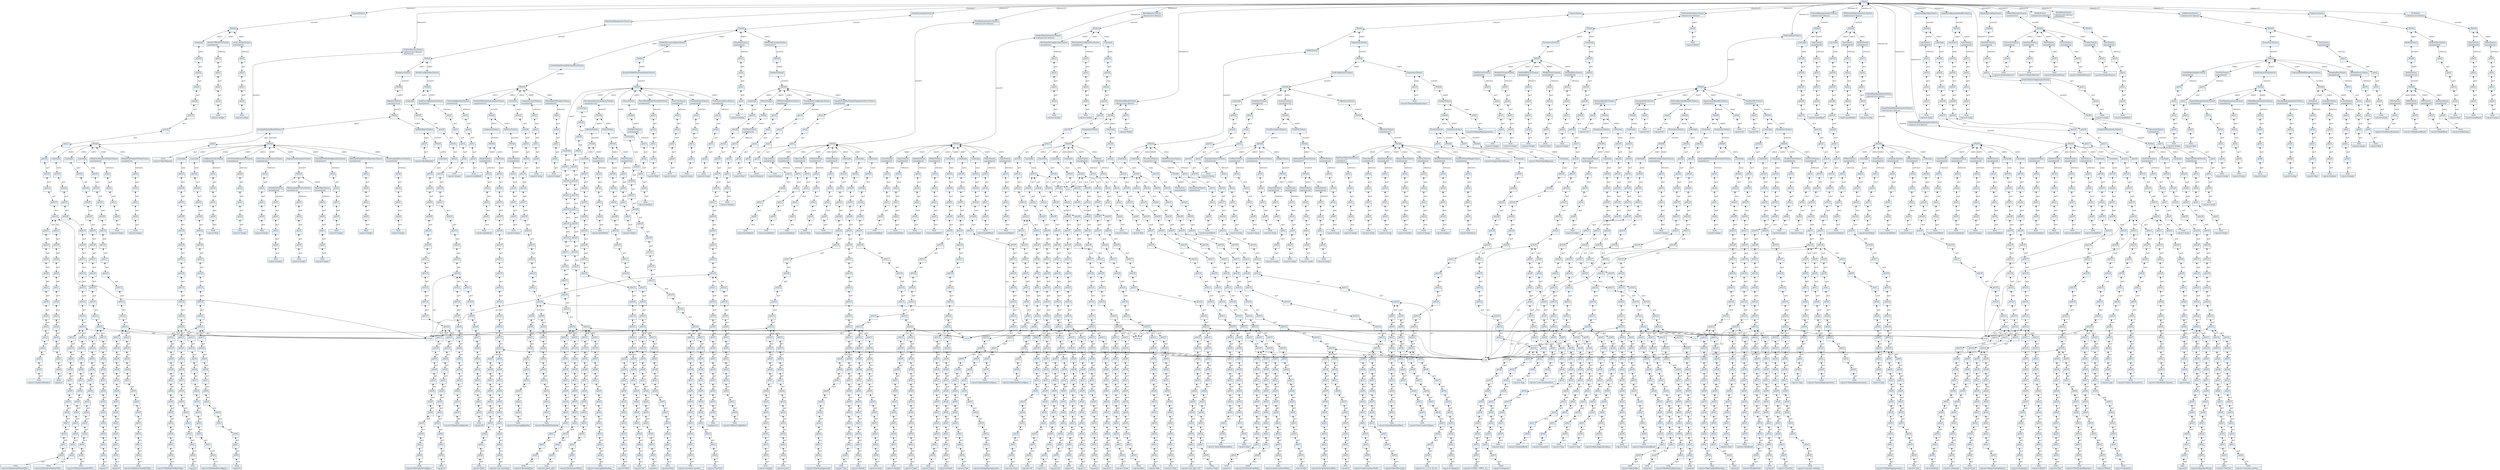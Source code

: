 
    digraph textX {
    fontname = "Bitstream Vera Sans"
    fontsize = 8
    node[
        shape=record,
        style=filled,
        fillcolor=aliceblue
    ]
    nodesep = 0.3
    edge[dir=black,arrowtail=empty]


139630976746832 -> 139630976749328 [label="elements:0" arrowtail=diamond dir=both]
139630976749328 -> 139630979385376 [label="nested:0" arrowtail=diamond dir=both]
139630979385376 -> 139630979384512 [label="child:0" arrowtail=diamond dir=both]
139630979384512 -> 139630979383504 [label="reference" arrowtail=diamond dir=both]
139630979383504 -> 139630979384080 [label="op:0" arrowtail=diamond dir=both]
139630979384080 -> 139630979386672 [label="op:0" arrowtail=diamond dir=both]
139630979386672 -> 139630979384464 [label="op:0" arrowtail=diamond dir=both]
139630979384464 -> 139630979386096 [label="op:0" arrowtail=diamond dir=both]
139630979386096[label="{:term|+op:str='integer'\l}"]
139630979384464[label="{:prec0|}"]
139630979386672[label="{:prec1|}"]
139630979384080[label="{:prec2|}"]
139630979383504[label="{:prec3|}"]
139630979384512[label="{NumberOfWorkers:Feature|nested:list=[]\l}"]
139630979385376 -> 139630979385040 [label="child:1" arrowtail=diamond dir=both]
139630979385040 -> 139630979383408 [label="reference" arrowtail=diamond dir=both]
139630979383408 -> 139630979385184 [label="op:0" arrowtail=diamond dir=both]
139630979385184 -> 139630979385472 [label="op:0" arrowtail=diamond dir=both]
139630979385472 -> 139630979385328 [label="op:0" arrowtail=diamond dir=both]
139630979385328 -> 139630979385424 [label="op:0" arrowtail=diamond dir=both]
139630979385424[label="{:term|+op:str='string'\l}"]
139630979385328[label="{:prec0|}"]
139630979385472[label="{:prec1|}"]
139630979385184[label="{:prec2|}"]
139630979383408[label="{:prec3|}"]
139630979385040[label="{result_storage:Feature|nested:list=[]\l}"]
139630979385376 -> 139630979384320 [label="child:2" arrowtail=diamond dir=both]
139630979384320 -> 139630979383888 [label="name" arrowtail=diamond dir=both]
139630979383888 -> 139630979387248 [label="op:0" arrowtail=diamond dir=both]
139630979387248 -> 139630979384560 [label="op:0" arrowtail=diamond dir=both]
139630979384560 -> 139630979384176 [label="op:0" arrowtail=diamond dir=both]
139630979384176 -> 139630979385952 [label="op:0" arrowtail=diamond dir=both]
139630979385952 -> 139630979386336 [label="op:0" arrowtail=diamond dir=both]
139630979386336 -> 139630979385280 [label="op:0" arrowtail=diamond dir=both]
139630979385280 -> 139630979387296 [label="op:0" arrowtail=diamond dir=both]
139630979387296 -> 139630979385568 [label="op:0" arrowtail=diamond dir=both]
139630979385568 -> 139630979386720 [label="op:0" arrowtail=diamond dir=both]
139630979386720 -> 139630979386528 [label="op:0" arrowtail=diamond dir=both]
139630979386528 -> 139630979384944 [label="op:0" arrowtail=diamond dir=both]
139630979384944 -> 139630979384848 [label="op:0" arrowtail=diamond dir=both]
139630979384848 -> 139630979386576 [label="op:0" arrowtail=diamond dir=both]
139630979386576 -> 139630979384992 [label="op:0" arrowtail=diamond dir=both]
139630979384992 -> 139630979385808 [label="op:0" arrowtail=diamond dir=both]
139630979385808 -> 139630979387008 [label="op:0" arrowtail=diamond dir=both]
139630979387008 -> 139630979386912 [label="op:0" arrowtail=diamond dir=both]
139630979386912 -> 139630973727072 [label="op:0" arrowtail=diamond dir=both]
139630973727072 -> 139630973729712 [label="op:0" arrowtail=diamond dir=both]
139630973729712 -> 139630973729424 [label="op:0" arrowtail=diamond dir=both]
139630973729424 -> 139630973727600 [label="op:0" arrowtail=diamond dir=both]
139630973727600 -> 139630973727744 [label="op:0" arrowtail=diamond dir=both]
139630973727744 -> 139630973728464 [label="op:0" arrowtail=diamond dir=both]
139630973728464 -> 139630973728752 [label="op:0" arrowtail=diamond dir=both]
139630973728752[label="{:term|+op:str='NumberOfWorkers'\l}"]
139630973728464[label="{:prec0|}"]
139630973727744[label="{:prec1|}"]
139630973727600[label="{:prec2|}"]
139630973729424[label="{:prec3|}"]
139630973729712[label="{:prec4|}"]
139630973727072[label="{:prec5|}"]
139630979386912[label="{:prec6|}"]
139630979387008[label="{:prec7|}"]
139630979385808[label="{:prec8|}"]
139630979384992[label="{:prec9|}"]
139630979386576[label="{:prec10|}"]
139630979384848[label="{:prec11|}"]
139630979384944 -> ">=:str" [label="op:1" arrowtail=diamond dir=both]
139630979384944 -> 139630979386864 [label="op:2" arrowtail=diamond dir=both]
139630979386864 -> 139630979386480 [label="op:0" arrowtail=diamond dir=both]
139630979386480 -> 139630979386000 [label="op:0" arrowtail=diamond dir=both]
139630979386000 -> 139630973727120 [label="op:0" arrowtail=diamond dir=both]
139630973727120 -> 139630973730672 [label="op:0" arrowtail=diamond dir=both]
139630973730672 -> 139630973726928 [label="op:0" arrowtail=diamond dir=both]
139630973726928 -> 139630973729808 [label="op:0" arrowtail=diamond dir=both]
139630973729808 -> 139630973728368 [label="op:0" arrowtail=diamond dir=both]
139630973728368 -> 139630973729232 [label="op:0" arrowtail=diamond dir=both]
139630973729232 -> 139630973727648 [label="op:0" arrowtail=diamond dir=both]
139630973727648 -> 139630973728416 [label="op:0" arrowtail=diamond dir=both]
139630973728416 -> 139630973726784 [label="op:0" arrowtail=diamond dir=both]
139630973726784 -> 139630973730048 [label="op:0" arrowtail=diamond dir=both]
139630973730048[label="{:term|+op:int=1\l}"]
139630973726784[label="{:prec0|}"]
139630973728416[label="{:prec1|}"]
139630973727648[label="{:prec2|}"]
139630973729232[label="{:prec3|}"]
139630973728368[label="{:prec4|}"]
139630973729808[label="{:prec5|}"]
139630973726928[label="{:prec6|}"]
139630973730672[label="{:prec7|}"]
139630973727120[label="{:prec8|}"]
139630979386000[label="{:prec9|}"]
139630979386480[label="{:prec10|}"]
139630979386864[label="{:prec11|}"]
139630979384944[label="{:prec12|}"]
139630979386528[label="{:prec13|}"]
139630979386720[label="{:prec14|}"]
139630979385568[label="{:prec15|}"]
139630979387296[label="{:prec16|}"]
139630979385280[label="{:prec17|}"]
139630979386336[label="{:prec18|}"]
139630979385952[label="{:prec19|}"]
139630979384176[label="{:prec20|}"]
139630979384560[label="{:prec21|}"]
139630979387248[label="{:prec22|}"]
139630979383888[label="{:prec23|}"]
139630979384320[label="{:Constraint|}"]
139630979385376[label="{:Nested|}"]
139630976749328[label="{General:Feature|}"]
139630976746832 -> 139630976746688 [label="elements:1" arrowtail=diamond dir=both]
139630976746688 -> 139630979385616 [label="nested:0" arrowtail=diamond dir=both]
139630979385616 -> 139630979386288 [label="child:0" arrowtail=diamond dir=both]
139630979386288 -> 139630979384416 [label="reference" arrowtail=diamond dir=both]
139630979384416 -> 139630979387152 [label="op:0" arrowtail=diamond dir=both]
139630979387152 -> 139630979384656 [label="op:0" arrowtail=diamond dir=both]
139630979384656 -> 139630979383792 [label="op:0" arrowtail=diamond dir=both]
139630979383792 -> 139630979385712 [label="op:0" arrowtail=diamond dir=both]
139630979385712[label="{:term|+op:str='string'\l}"]
139630979383792[label="{:prec0|}"]
139630979384656[label="{:prec1|}"]
139630979387152[label="{:prec2|}"]
139630979384416[label="{:prec3|}"]
139630979386288[label="{type:Feature|nested:list=[]\l}"]
139630979385616 -> 139630979385520 [label="child:1" arrowtail=diamond dir=both]
139630979385520 -> 139630979383552 [label="name" arrowtail=diamond dir=both]
139630979383552 -> 139630979386624 [label="op:0" arrowtail=diamond dir=both]
139630979386624 -> 139630973727696 [label="op:0" arrowtail=diamond dir=both]
139630973727696 -> 139630973729088 [label="op:0" arrowtail=diamond dir=both]
139630973729088 -> 139630973728656 [label="op:0" arrowtail=diamond dir=both]
139630973728656 -> 139630973727888 [label="op:0" arrowtail=diamond dir=both]
139630973727888 -> 139630973728320 [label="op:0" arrowtail=diamond dir=both]
139630973728320 -> 139630973728800 [label="op:0" arrowtail=diamond dir=both]
139630973728800 -> 139630973728992 [label="op:0" arrowtail=diamond dir=both]
139630973728992 -> 139630973727024 [label="op:0" arrowtail=diamond dir=both]
139630973727024 -> 139630973728032 [label="op:0" arrowtail=diamond dir=both]
139630973728032 -> 139630973730720 [label="op:0" arrowtail=diamond dir=both]
139630973730720 -> 139630973730576 [label="op:0" arrowtail=diamond dir=both]
139630973730576 -> 139630973728560 [label="op:0" arrowtail=diamond dir=both]
139630973728560 -> 139630973726880 [label="op:0" arrowtail=diamond dir=both]
139630973726880 -> 139630973728512 [label="op:0" arrowtail=diamond dir=both]
139630973728512 -> 139630973730000 [label="op:0" arrowtail=diamond dir=both]
139630973730000 -> 139630973727216 [label="op:0" arrowtail=diamond dir=both]
139630973727216 -> 139630973727504 [label="op:0" arrowtail=diamond dir=both]
139630973727504 -> 139630973726832 [label="op:0" arrowtail=diamond dir=both]
139630973726832 -> 139630973729376 [label="op:0" arrowtail=diamond dir=both]
139630973729376 -> 139630973729664 [label="op:0" arrowtail=diamond dir=both]
139630973729664 -> 139630973730768 [label="op:0" arrowtail=diamond dir=both]
139630973730768 -> 139630973728896 [label="op:0" arrowtail=diamond dir=both]
139630973728896 -> 139630973728704 [label="op:0" arrowtail=diamond dir=both]
139630973728704[label="{:term|+op:str='type'\l}"]
139630973728896[label="{:prec0|}"]
139630973730768[label="{:prec1|}"]
139630973729664[label="{:prec2|}"]
139630973729376[label="{:prec3|}"]
139630973726832[label="{:prec4|}"]
139630973727504[label="{:prec5|}"]
139630973727216[label="{:prec6|}"]
139630973730000[label="{:prec7|}"]
139630973728512[label="{:prec8|}"]
139630973726880[label="{:prec9|}"]
139630973728560[label="{:prec10|}"]
139630973730576[label="{:prec11|}"]
139630973730720 -> "in:str" [label="op:1" arrowtail=diamond dir=both]
139630973730720 -> 139630973727408 [label="op:2" arrowtail=diamond dir=both]
139630973727408 -> 139630973730384 [label="op:0" arrowtail=diamond dir=both]
139630973730384 -> 139630973728608 [label="op:0" arrowtail=diamond dir=both]
139630973728608 -> 139630973727312 [label="op:0" arrowtail=diamond dir=both]
139630973727312 -> 139630973730240 [label="op:0" arrowtail=diamond dir=both]
139630973730240 -> 139630973730624 [label="op:0" arrowtail=diamond dir=both]
139630973730624 -> 139630973727792 [label="op:0" arrowtail=diamond dir=both]
139630973727792 -> 139630973729280 [label="op:0" arrowtail=diamond dir=both]
139630973729280 -> 139630973727984 [label="op:0" arrowtail=diamond dir=both]
139630973727984 -> 139630973729760 [label="op:0" arrowtail=diamond dir=both]
139630973729760 -> 139630973729328 [label="op:0" arrowtail=diamond dir=both]
139630973729328 -> 139630973729568 [label="op:0" arrowtail=diamond dir=both]
139630973729568 -> 139630973727936 [label="op:0" arrowtail=diamond dir=both]
139630973727936[label="{:term|+op:str='\{Sobol, MersenneTwi...'\l}"]
139630973729568[label="{:prec0|}"]
139630973729328[label="{:prec1|}"]
139630973729760[label="{:prec2|}"]
139630973727984[label="{:prec3|}"]
139630973729280[label="{:prec4|}"]
139630973727792[label="{:prec5|}"]
139630973730624[label="{:prec6|}"]
139630973730240[label="{:prec7|}"]
139630973727312[label="{:prec8|}"]
139630973728608[label="{:prec9|}"]
139630973730384[label="{:prec10|}"]
139630973727408[label="{:prec11|}"]
139630973730720[label="{:prec12|}"]
139630973728032[label="{:prec13|}"]
139630973727024[label="{:prec14|}"]
139630973728992[label="{:prec15|}"]
139630973728800[label="{:prec16|}"]
139630973728320[label="{:prec17|}"]
139630973727888[label="{:prec18|}"]
139630973728656[label="{:prec19|}"]
139630973729088[label="{:prec20|}"]
139630973727696[label="{:prec21|}"]
139630979386624[label="{:prec22|}"]
139630979383552[label="{:prec23|}"]
139630979385520[label="{:Constraint|}"]
139630979385616[label="{:Nested|}"]
139630976746688[label="{SelectionAlgorithm:Feature|}"]
139630976746832 -> 139630979383360 [label="elements:2" arrowtail=diamond dir=both]
139630979383360 -> 139630979387104 [label="nested:0" arrowtail=diamond dir=both]
139630979387104 -> 139630973727168 [label="child:0" arrowtail=diamond dir=both]
139630973727168 -> 139630973729472 [label="reference" arrowtail=diamond dir=both]
139630973729472 -> 139630973728128 [label="op:0" arrowtail=diamond dir=both]
139630973728128 -> 139630973727456 [label="op:0" arrowtail=diamond dir=both]
139630973727456 -> 139630973729952 [label="op:0" arrowtail=diamond dir=both]
139630973729952 -> 139630973727552 [label="op:0" arrowtail=diamond dir=both]
139630973727552[label="{:term|+op:str='string'\l}"]
139630973729952[label="{:prec0|}"]
139630973727456[label="{:prec1|}"]
139630973728128[label="{:prec2|}"]
139630973729472[label="{:prec3|}"]
139630973727168[label="{type:Feature|nested:list=[]\l}"]
139630979387104 -> 139630973729520 [label="child:1" arrowtail=diamond dir=both]
139630973729520 -> 139630973730144 [label="name" arrowtail=diamond dir=both]
139630973730144 -> 139630973730192 [label="op:0" arrowtail=diamond dir=both]
139630973730192 -> 139630973730288 [label="op:0" arrowtail=diamond dir=both]
139630973730288 -> 139630973728944 [label="op:0" arrowtail=diamond dir=both]
139630973728944 -> 139630973727360 [label="op:0" arrowtail=diamond dir=both]
139630973727360 -> 139630973726976 [label="op:0" arrowtail=diamond dir=both]
139630973726976 -> 139630973729040 [label="op:0" arrowtail=diamond dir=both]
139630973729040 -> 139630973729184 [label="op:0" arrowtail=diamond dir=both]
139630973729184 -> 139630973729616 [label="op:0" arrowtail=diamond dir=both]
139630973729616 -> 139630973727264 [label="op:0" arrowtail=diamond dir=both]
139630973727264 -> 139630979713104 [label="op:0" arrowtail=diamond dir=both]
139630979713104 -> 139630979714016 [label="op:0" arrowtail=diamond dir=both]
139630979714016 -> 139630979713200 [label="op:0" arrowtail=diamond dir=both]
139630979713200 -> 139630979712720 [label="op:0" arrowtail=diamond dir=both]
139630979712720 -> 139630979713440 [label="op:0" arrowtail=diamond dir=both]
139630979713440 -> 139630979714160 [label="op:0" arrowtail=diamond dir=both]
139630979714160 -> 139630979713920 [label="op:0" arrowtail=diamond dir=both]
139630979713920 -> 139630979713152 [label="op:0" arrowtail=diamond dir=both]
139630979713152 -> 139630979712144 [label="op:0" arrowtail=diamond dir=both]
139630979712144 -> 139630979711712 [label="op:0" arrowtail=diamond dir=both]
139630979711712 -> 139630979711760 [label="op:0" arrowtail=diamond dir=both]
139630979711760 -> 139630979713968 [label="op:0" arrowtail=diamond dir=both]
139630979713968 -> 139630979712624 [label="op:0" arrowtail=diamond dir=both]
139630979712624 -> 139630979712480 [label="op:0" arrowtail=diamond dir=both]
139630979712480 -> 139630979712960 [label="op:0" arrowtail=diamond dir=both]
139630979712960[label="{:term|+op:str='type'\l}"]
139630979712480[label="{:prec0|}"]
139630979712624[label="{:prec1|}"]
139630979713968[label="{:prec2|}"]
139630979711760[label="{:prec3|}"]
139630979711712[label="{:prec4|}"]
139630979712144[label="{:prec5|}"]
139630979713152[label="{:prec6|}"]
139630979713920[label="{:prec7|}"]
139630979714160[label="{:prec8|}"]
139630979713440[label="{:prec9|}"]
139630979712720[label="{:prec10|}"]
139630979713200[label="{:prec11|}"]
139630979714016 -> "in:str" [label="op:1" arrowtail=diamond dir=both]
139630979714016 -> 139630979712864 [label="op:2" arrowtail=diamond dir=both]
139630979712864 -> 139630979713248 [label="op:0" arrowtail=diamond dir=both]
139630979713248 -> 139630979714640 [label="op:0" arrowtail=diamond dir=both]
139630979714640 -> 139630979711376 [label="op:0" arrowtail=diamond dir=both]
139630979711376 -> 139630979712336 [label="op:0" arrowtail=diamond dir=both]
139630979712336 -> 139630979711856 [label="op:0" arrowtail=diamond dir=both]
139630979711856 -> 139630979712240 [label="op:0" arrowtail=diamond dir=both]
139630979712240 -> 139630979714304 [label="op:0" arrowtail=diamond dir=both]
139630979714304 -> 139630979713728 [label="op:0" arrowtail=diamond dir=both]
139630979713728 -> 139630979713488 [label="op:0" arrowtail=diamond dir=both]
139630979713488 -> 139630979712576 [label="op:0" arrowtail=diamond dir=both]
139630979712576 -> 139630979714544 [label="op:0" arrowtail=diamond dir=both]
139630979714544 -> 139630979713344 [label="op:0" arrowtail=diamond dir=both]
139630979713344[label="{:term|+op:str='\{AutoModel, Random\...'\l}"]
139630979714544[label="{:prec0|}"]
139630979712576[label="{:prec1|}"]
139630979713488[label="{:prec2|}"]
139630979713728[label="{:prec3|}"]
139630979714304[label="{:prec4|}"]
139630979712240[label="{:prec5|}"]
139630979711856[label="{:prec6|}"]
139630979712336[label="{:prec7|}"]
139630979711376[label="{:prec8|}"]
139630979714640[label="{:prec9|}"]
139630979713248[label="{:prec10|}"]
139630979712864[label="{:prec11|}"]
139630979714016[label="{:prec12|}"]
139630979713104[label="{:prec13|}"]
139630973727264[label="{:prec14|}"]
139630973729616[label="{:prec15|}"]
139630973729184[label="{:prec16|}"]
139630973729040[label="{:prec17|}"]
139630973726976[label="{:prec18|}"]
139630973727360[label="{:prec19|}"]
139630973728944[label="{:prec20|}"]
139630973730288[label="{:prec21|}"]
139630973730192[label="{:prec22|}"]
139630973730144[label="{:prec23|}"]
139630973729520[label="{:Constraint|}"]
139630979387104[label="{:Nested|}"]
139630979383360[label="{DefaultConfigurationHandler:Feature|}"]
139630976746832 -> 139630979383696 [label="elements:3" arrowtail=diamond dir=both]
139630979383696 -> 139630979385232 [label="nested:0" arrowtail=diamond dir=both]
139630979385232 -> 139630973728848 [label="child:0" arrowtail=diamond dir=both]
139630973728848 -> 139630973729904 [label="reference" arrowtail=diamond dir=both]
139630973729904 -> 139630973728176 [label="op:0" arrowtail=diamond dir=both]
139630973728176 -> 139630973730432 [label="op:0" arrowtail=diamond dir=both]
139630973730432 -> 139630979714928 [label="op:0" arrowtail=diamond dir=both]
139630979714928 -> 139630979712096 [label="op:0" arrowtail=diamond dir=both]
139630979712096[label="{:term|+op:str='string'\l}"]
139630979714928[label="{:prec0|}"]
139630973730432[label="{:prec1|}"]
139630973728176[label="{:prec2|}"]
139630973729904[label="{:prec3|}"]
139630973728848[label="{DataFile:Feature|nested:list=[]\l}"]
139630979385232[label="{:Nested|}"]
139630979383696[label="{DomainDescription:Feature|}"]
139630976746832 -> 139630979384800 [label="elements:4" arrowtail=diamond dir=both]
139630979384800 -> 139630973728272 [label="nested:0" arrowtail=diamond dir=both]
139630973728272 -> 139630973729136 [label="child:0" arrowtail=diamond dir=both]
139630973729136 -> 139630979712816 [label="reference" arrowtail=diamond dir=both]
139630979712816 -> 139630979712288 [label="op:0" arrowtail=diamond dir=both]
139630979712288 -> 139630979712912 [label="op:0" arrowtail=diamond dir=both]
139630979712912 -> 139630979714064 [label="op:0" arrowtail=diamond dir=both]
139630979714064 -> 139630979715024 [label="op:0" arrowtail=diamond dir=both]
139630979715024[label="{:term|+op:str='integer'\l}"]
139630979714064[label="{:prec0|}"]
139630979712912[label="{:prec1|}"]
139630979712288[label="{:prec2|}"]
139630979712816[label="{:prec3|}"]
139630973729136[label="{MinActiveNumberOfTasks:Feature|nested:list=[]\l}"]
139630973728272 -> 139630979712672 [label="child:1" arrowtail=diamond dir=both]
139630979712672 -> 139630979714352 [label="reference" arrowtail=diamond dir=both]
139630979714352 -> 139630979711568 [label="op:0" arrowtail=diamond dir=both]
139630979711568 -> 139630979714736 [label="op:0" arrowtail=diamond dir=both]
139630979714736 -> 139630979711280 [label="op:0" arrowtail=diamond dir=both]
139630979711280 -> 139630979714448 [label="op:0" arrowtail=diamond dir=both]
139630979714448[label="{:term|+op:str='integer'\l}"]
139630979711280[label="{:prec0|}"]
139630979714736[label="{:prec1|}"]
139630979711568[label="{:prec2|}"]
139630979714352[label="{:prec3|}"]
139630979712672[label="{MaxActiveNumberOfTasks:Feature|nested:list=[]\l}"]
139630973728272 -> 139630979712384 [label="child:2" arrowtail=diamond dir=both]
139630979712384 -> 139630979714208 [label="name" arrowtail=diamond dir=both]
139630979714208 -> 139630979711088 [label="op:0" arrowtail=diamond dir=both]
139630979711088 -> 139630979711472 [label="op:0" arrowtail=diamond dir=both]
139630979711472 -> 139630980262112 [label="op:0" arrowtail=diamond dir=both]
139630980262112 -> 139630980263600 [label="op:0" arrowtail=diamond dir=both]
139630980263600 -> 139630980263024 [label="op:0" arrowtail=diamond dir=both]
139630980263024 -> 139630980263504 [label="op:0" arrowtail=diamond dir=both]
139630980263504 -> 139630980262496 [label="op:0" arrowtail=diamond dir=both]
139630980262496 -> 139630980260528 [label="op:0" arrowtail=diamond dir=both]
139630980260528 -> 139630980261056 [label="op:0" arrowtail=diamond dir=both]
139630980261056 -> 139630980262208 [label="op:0" arrowtail=diamond dir=both]
139630980262208 -> 139630980260624 [label="op:0" arrowtail=diamond dir=both]
139630980260624 -> 139630980261248 [label="op:0" arrowtail=diamond dir=both]
139630980261248 -> 139630980263216 [label="op:0" arrowtail=diamond dir=both]
139630980263216 -> 139630980261872 [label="op:0" arrowtail=diamond dir=both]
139630980261872 -> 139630980261584 [label="op:0" arrowtail=diamond dir=both]
139630980261584 -> 139630980262304 [label="op:0" arrowtail=diamond dir=both]
139630980262304 -> 139630980261392 [label="op:0" arrowtail=diamond dir=both]
139630980261392 -> 139630980263456 [label="op:0" arrowtail=diamond dir=both]
139630980263456 -> 139630980262352 [label="op:0" arrowtail=diamond dir=both]
139630980262352 -> 139630980261968 [label="op:0" arrowtail=diamond dir=both]
139630980261968 -> 139630980263840 [label="op:0" arrowtail=diamond dir=both]
139630980263840 -> 139630980260240 [label="op:0" arrowtail=diamond dir=both]
139630980260240 -> 139630980262688 [label="op:0" arrowtail=diamond dir=both]
139630980262688 -> 139630980261008 [label="op:0" arrowtail=diamond dir=both]
139630980261008[label="{:term|+op:str='MinActiveNumberOfTas...'\l}"]
139630980262688[label="{:prec0|}"]
139630980260240[label="{:prec1|}"]
139630980263840[label="{:prec2|}"]
139630980261968[label="{:prec3|}"]
139630980262352[label="{:prec4|}"]
139630980263456[label="{:prec5|}"]
139630980261392[label="{:prec6|}"]
139630980262304[label="{:prec7|}"]
139630980261584[label="{:prec8|}"]
139630980261872[label="{:prec9|}"]
139630980263216[label="{:prec10|}"]
139630980261248[label="{:prec11|}"]
139630980260624 -> ">=:str" [label="op:1" arrowtail=diamond dir=both]
139630980260624 -> 139630980260192 [label="op:2" arrowtail=diamond dir=both]
139630980260192 -> 139630980260096 [label="op:0" arrowtail=diamond dir=both]
139630980260096 -> 139630980260480 [label="op:0" arrowtail=diamond dir=both]
139630980260480 -> 139630980259904 [label="op:0" arrowtail=diamond dir=both]
139630980259904 -> 139630980261152 [label="op:0" arrowtail=diamond dir=both]
139630980261152 -> 139630980262592 [label="op:0" arrowtail=diamond dir=both]
139630980262592 -> 139630980262160 [label="op:0" arrowtail=diamond dir=both]
139630980262160 -> 139630980262448 [label="op:0" arrowtail=diamond dir=both]
139630980262448 -> 139630980263120 [label="op:0" arrowtail=diamond dir=both]
139630980263120 -> 139630980260288 [label="op:0" arrowtail=diamond dir=both]
139630980260288 -> 139630980260336 [label="op:0" arrowtail=diamond dir=both]
139630980260336 -> 139630980260384 [label="op:0" arrowtail=diamond dir=both]
139630980260384 -> 139630980260000 [label="op:0" arrowtail=diamond dir=both]
139630980260000[label="{:term|+op:int=3\l}"]
139630980260384[label="{:prec0|}"]
139630980260336[label="{:prec1|}"]
139630980260288[label="{:prec2|}"]
139630980263120[label="{:prec3|}"]
139630980262448[label="{:prec4|}"]
139630980262160[label="{:prec5|}"]
139630980262592[label="{:prec6|}"]
139630980261152[label="{:prec7|}"]
139630980259904[label="{:prec8|}"]
139630980260480[label="{:prec9|}"]
139630980260096[label="{:prec10|}"]
139630980260192[label="{:prec11|}"]
139630980260624[label="{:prec12|}"]
139630980262208[label="{:prec13|}"]
139630980261056[label="{:prec14|}"]
139630980260528[label="{:prec15|}"]
139630980262496[label="{:prec16|}"]
139630980263504[label="{:prec17|}"]
139630980263024[label="{:prec18|}"]
139630980263600[label="{:prec19|}"]
139630980262112[label="{:prec20|}"]
139630979711472[label="{:prec21|}"]
139630979711088[label="{:prec22|}"]
139630979714208[label="{:prec23|}"]
139630979712384[label="{:Constraint|}"]
139630973728272 -> 139630979713536 [label="child:3" arrowtail=diamond dir=both]
139630979713536 -> 139630980261536 [label="name" arrowtail=diamond dir=both]
139630980261536 -> 139630980263648 [label="op:0" arrowtail=diamond dir=both]
139630980263648 -> 139630980263888 [label="op:0" arrowtail=diamond dir=both]
139630980263888 -> 139630980261632 [label="op:0" arrowtail=diamond dir=both]
139630980261632 -> 139630980262736 [label="op:0" arrowtail=diamond dir=both]
139630980262736 -> 139630980260672 [label="op:0" arrowtail=diamond dir=both]
139630980260672 -> 139630980259952 [label="op:0" arrowtail=diamond dir=both]
139630980259952 -> 139630980261680 [label="op:0" arrowtail=diamond dir=both]
139630980261680 -> 139630980261776 [label="op:0" arrowtail=diamond dir=both]
139630980261776 -> 139630980262016 [label="op:0" arrowtail=diamond dir=both]
139630980262016 -> 139630980260576 [label="op:0" arrowtail=diamond dir=both]
139630980260576 -> 139630980263168 [label="op:0" arrowtail=diamond dir=both]
139630980263168 -> 139630980261728 [label="op:0" arrowtail=diamond dir=both]
139630980261728 -> 139630980261344 [label="op:0" arrowtail=diamond dir=both]
139630980261344 -> 139630980262400 [label="op:0" arrowtail=diamond dir=both]
139630980262400 -> 139630980260912 [label="op:0" arrowtail=diamond dir=both]
139630980260912 -> 139630980260144 [label="op:0" arrowtail=diamond dir=both]
139630980260144 -> 139630980263696 [label="op:0" arrowtail=diamond dir=both]
139630980263696 -> 139630980262640 [label="op:0" arrowtail=diamond dir=both]
139630980262640 -> 139630980260864 [label="op:0" arrowtail=diamond dir=both]
139630980260864 -> 139630980263552 [label="op:0" arrowtail=diamond dir=both]
139630980263552 -> 139630980260048 [label="op:0" arrowtail=diamond dir=both]
139630980260048 -> 139630979403392 [label="op:0" arrowtail=diamond dir=both]
139630979403392 -> 139630979402864 [label="op:0" arrowtail=diamond dir=both]
139630979402864 -> 139630979402672 [label="op:0" arrowtail=diamond dir=both]
139630979402672[label="{:term|+op:str='MaxActiveNumberOfTas...'\l}"]
139630979402864[label="{:prec0|}"]
139630979403392[label="{:prec1|}"]
139630980260048[label="{:prec2|}"]
139630980263552[label="{:prec3|}"]
139630980260864[label="{:prec4|}"]
139630980262640[label="{:prec5|}"]
139630980263696[label="{:prec6|}"]
139630980260144[label="{:prec7|}"]
139630980260912[label="{:prec8|}"]
139630980262400[label="{:prec9|}"]
139630980261344[label="{:prec10|}"]
139630980261728[label="{:prec11|}"]
139630980263168 -> ">=:str" [label="op:1" arrowtail=diamond dir=both]
139630980263168 -> 139630980263360 [label="op:2" arrowtail=diamond dir=both]
139630980263360 -> 139630980261296 [label="op:0" arrowtail=diamond dir=both]
139630980261296 -> 139630980262256 [label="op:0" arrowtail=diamond dir=both]
139630980262256 -> 139630980260432 [label="op:0" arrowtail=diamond dir=both]
139630980260432 -> 139630980260768 [label="op:0" arrowtail=diamond dir=both]
139630980260768 -> 139630979403440 [label="op:0" arrowtail=diamond dir=both]
139630979403440 -> 139630979403008 [label="op:0" arrowtail=diamond dir=both]
139630979403008 -> 139630979401088 [label="op:0" arrowtail=diamond dir=both]
139630979401088 -> 139630979401280 [label="op:0" arrowtail=diamond dir=both]
139630979401280 -> 139630979401184 [label="op:0" arrowtail=diamond dir=both]
139630979401184 -> 139630979401952 [label="op:0" arrowtail=diamond dir=both]
139630979401952 -> 139630979401568 [label="op:0" arrowtail=diamond dir=both]
139630979401568 -> 139630979402960 [label="op:0" arrowtail=diamond dir=both]
139630979402960[label="{:term|+op:int=3\l}"]
139630979401568[label="{:prec0|}"]
139630979401952[label="{:prec1|}"]
139630979401184[label="{:prec2|}"]
139630979401280[label="{:prec3|}"]
139630979401088[label="{:prec4|}"]
139630979403008[label="{:prec5|}"]
139630979403440[label="{:prec6|}"]
139630980260768[label="{:prec7|}"]
139630980260432[label="{:prec8|}"]
139630980262256[label="{:prec9|}"]
139630980261296[label="{:prec10|}"]
139630980263360[label="{:prec11|}"]
139630980263168[label="{:prec12|}"]
139630980260576[label="{:prec13|}"]
139630980262016[label="{:prec14|}"]
139630980261776[label="{:prec15|}"]
139630980261680[label="{:prec16|}"]
139630980259952[label="{:prec17|}"]
139630980260672[label="{:prec18|}"]
139630980262736[label="{:prec19|}"]
139630980261632[label="{:prec20|}"]
139630980263888[label="{:prec21|}"]
139630980263648[label="{:prec22|}"]
139630980261536[label="{:prec23|}"]
139630979713536[label="{:Constraint|}"]
139630973728272 -> 139630979714976 [label="child:4" arrowtail=diamond dir=both]
139630979714976 -> 139630980263744 [label="name" arrowtail=diamond dir=both]
139630980263744 -> 139630980261824 [label="op:0" arrowtail=diamond dir=both]
139630980261824 -> 139630980263408 [label="op:0" arrowtail=diamond dir=both]
139630980263408 -> 139630980262976 [label="op:0" arrowtail=diamond dir=both]
139630980262976 -> 139630980261440 [label="op:0" arrowtail=diamond dir=both]
139630980261440 -> 139630980261200 [label="op:0" arrowtail=diamond dir=both]
139630980261200 -> 139630980260720 [label="op:0" arrowtail=diamond dir=both]
139630980260720 -> 139630980263792 [label="op:0" arrowtail=diamond dir=both]
139630980263792 -> 139630979399984 [label="op:0" arrowtail=diamond dir=both]
139630979399984 -> 139630979402432 [label="op:0" arrowtail=diamond dir=both]
139630979402432 -> 139630979402192 [label="op:0" arrowtail=diamond dir=both]
139630979402192 -> 139630979403728 [label="op:0" arrowtail=diamond dir=both]
139630979403728 -> 139630979403248 [label="op:0" arrowtail=diamond dir=both]
139630979403248 -> 139630979400368 [label="op:0" arrowtail=diamond dir=both]
139630979400368 -> 139630979399888 [label="op:0" arrowtail=diamond dir=both]
139630979399888 -> 139630979400224 [label="op:0" arrowtail=diamond dir=both]
139630979400224 -> 139630979401904 [label="op:0" arrowtail=diamond dir=both]
139630979401904 -> 139630979402240 [label="op:0" arrowtail=diamond dir=both]
139630979402240 -> 139630979401712 [label="op:0" arrowtail=diamond dir=both]
139630979401712 -> 139630979400128 [label="op:0" arrowtail=diamond dir=both]
139630979400128 -> 139630979402768 [label="op:0" arrowtail=diamond dir=both]
139630979402768 -> 139630979400992 [label="op:0" arrowtail=diamond dir=both]
139630979400992 -> 139630979403584 [label="op:0" arrowtail=diamond dir=both]
139630979403584 -> 139630979401232 [label="op:0" arrowtail=diamond dir=both]
139630979401232 -> 139630979403056 [label="op:0" arrowtail=diamond dir=both]
139630979403056[label="{:term|+op:str='MinActiveNumberOfTas...'\l}"]
139630979401232[label="{:prec0|}"]
139630979403584[label="{:prec1|}"]
139630979400992[label="{:prec2|}"]
139630979402768[label="{:prec3|}"]
139630979400128[label="{:prec4|}"]
139630979401712[label="{:prec5|}"]
139630979402240[label="{:prec6|}"]
139630979401904[label="{:prec7|}"]
139630979400224[label="{:prec8|}"]
139630979399888[label="{:prec9|}"]
139630979400368[label="{:prec10|}"]
139630979403248[label="{:prec11|}"]
139630979403728 -> "<=:str" [label="op:1" arrowtail=diamond dir=both]
139630979403728 -> 139630979403536 [label="op:2" arrowtail=diamond dir=both]
139630979403536 -> 139630979402048 [label="op:0" arrowtail=diamond dir=both]
139630979402048 -> 139630979403104 [label="op:0" arrowtail=diamond dir=both]
139630979403104 -> 139630979402144 [label="op:0" arrowtail=diamond dir=both]
139630979402144 -> 139630979403200 [label="op:0" arrowtail=diamond dir=both]
139630979403200 -> 139630979400752 [label="op:0" arrowtail=diamond dir=both]
139630979400752 -> 139630979400608 [label="op:0" arrowtail=diamond dir=both]
139630979400608 -> 139630979402336 [label="op:0" arrowtail=diamond dir=both]
139630979402336 -> 139630979403680 [label="op:0" arrowtail=diamond dir=both]
139630979403680 -> 139630979400704 [label="op:0" arrowtail=diamond dir=both]
139630979400704 -> 139630979399840 [label="op:0" arrowtail=diamond dir=both]
139630979399840 -> 139630979401376 [label="op:0" arrowtail=diamond dir=both]
139630979401376 -> 139630979403152 [label="op:0" arrowtail=diamond dir=both]
139630979403152[label="{:term|+op:str='MaxActiveNumberOfTas...'\l}"]
139630979401376[label="{:prec0|}"]
139630979399840[label="{:prec1|}"]
139630979400704[label="{:prec2|}"]
139630979403680[label="{:prec3|}"]
139630979402336[label="{:prec4|}"]
139630979400608[label="{:prec5|}"]
139630979400752[label="{:prec6|}"]
139630979403200[label="{:prec7|}"]
139630979402144[label="{:prec8|}"]
139630979403104[label="{:prec9|}"]
139630979402048[label="{:prec10|}"]
139630979403536[label="{:prec11|}"]
139630979403728[label="{:prec12|}"]
139630979402192[label="{:prec13|}"]
139630979402432[label="{:prec14|}"]
139630979399984[label="{:prec15|}"]
139630980263792[label="{:prec16|}"]
139630980260720[label="{:prec17|}"]
139630980261200[label="{:prec18|}"]
139630980261440[label="{:prec19|}"]
139630980262976[label="{:prec20|}"]
139630980263408[label="{:prec21|}"]
139630980261824[label="{:prec22|}"]
139630980263744[label="{:prec23|}"]
139630979714976[label="{:Constraint|}"]
139630973728272[label="{:Nested|}"]
139630979384800[label="{OutliersDetector:Feature|+abstract:str='abstract'\l+fcard:int=5\l}"]
139630976746832 -> 139630979711616 [label="elements:5" arrowtail=diamond dir=both]
139630979711616 -> 139630973727840 [label="nested:0" arrowtail=diamond dir=both]
139630973727840 -> 139630980260816 [label="child:0" arrowtail=diamond dir=both]
139630980260816 -> 139630980262880 [label="super" arrowtail=diamond dir=both]
139630980262880 -> 139630980263264 [label="op:0" arrowtail=diamond dir=both]
139630980263264[label="{:term|+op:str='OutliersDetector'\l}"]
139630980262880[label="{:prec0|}"]
139630980260816[label="{Dixon:Feature|nested:list=[]\l}"]
139630973727840 -> 139630980262832 [label="child:1" arrowtail=diamond dir=both]
139630980262832 -> 139630979401328 [label="super" arrowtail=diamond dir=both]
139630979401328 -> 139630979400176 [label="op:0" arrowtail=diamond dir=both]
139630979400176[label="{:term|+op:str='OutliersDetector'\l}"]
139630979401328[label="{:prec0|}"]
139630980262832[label="{Grubbs:Feature|nested:list=[]\l}"]
139630973727840 -> 139630979400080 [label="child:2" arrowtail=diamond dir=both]
139630979400080 -> 139630979399936 [label="super" arrowtail=diamond dir=both]
139630979399936 -> 139630979401616 [label="op:0" arrowtail=diamond dir=both]
139630979401616[label="{:term|+op:str='OutliersDetector'\l}"]
139630979399936[label="{:prec0|}"]
139630979400080[label="{Chauvenet:Feature|nested:list=[]\l}"]
139630973727840 -> 139630979402528 [label="child:3" arrowtail=diamond dir=both]
139630979402528 -> 139630979403488 [label="super" arrowtail=diamond dir=both]
139630979403488 -> 139630979402096 [label="op:0" arrowtail=diamond dir=both]
139630979402096[label="{:term|+op:str='OutliersDetector'\l}"]
139630979403488[label="{:prec0|}"]
139630979402528[label="{Quartiles:Feature|nested:list=[]\l}"]
139630973727840 -> 139630979400560 [label="child:4" arrowtail=diamond dir=both]
139630979400560 -> 139630979402480 [label="super" arrowtail=diamond dir=both]
139630979402480 -> 139630979402576 [label="op:0" arrowtail=diamond dir=both]
139630979402576[label="{:term|+op:str='OutliersDetector'\l}"]
139630979402480[label="{:prec0|}"]
139630979400560[label="{Mad:Feature|nested:list=[]\l}"]
139630973727840[label="{:Nested|}"]
139630979711616[label="{OutliersDetection:Feature|+gcard:str='or'\l}"]
139630976746832 -> 139630979384032 [label="elements:6" arrowtail=diamond dir=both]
139630979384032 -> 139630980260960 [label="nested:0" arrowtail=diamond dir=both]
139630980260960 -> 139630979399744 [label="child:0" arrowtail=diamond dir=both]
139630979399744 -> 139630979400272 [label="reference" arrowtail=diamond dir=both]
139630979400272 -> 139630979400800 [label="op:0" arrowtail=diamond dir=both]
139630979400800 -> 139630979403296 [label="op:0" arrowtail=diamond dir=both]
139630979403296 -> 139630979402000 [label="op:0" arrowtail=diamond dir=both]
139630979402000 -> 139630979401808 [label="op:0" arrowtail=diamond dir=both]
139630979401808[label="{:term|+op:str='integer'\l}"]
139630979402000[label="{:prec0|}"]
139630979403296[label="{:prec1|}"]
139630979400800[label="{:prec2|}"]
139630979400272[label="{:prec3|}"]
139630979399744[label="{MinTasksPerConfiguration:Feature|nested:list=[]\l}"]
139630980260960 -> 139630979401520 [label="child:1" arrowtail=diamond dir=both]
139630979401520 -> 139630979401472 [label="reference" arrowtail=diamond dir=both]
139630979401472 -> 139630979401040 [label="op:0" arrowtail=diamond dir=both]
139630979401040 -> 139630979400320 [label="op:0" arrowtail=diamond dir=both]
139630979400320 -> 139630979400464 [label="op:0" arrowtail=diamond dir=both]
139630979400464 -> 139630979401856 [label="op:0" arrowtail=diamond dir=both]
139630979401856[label="{:term|+op:str='integer'\l}"]
139630979400464[label="{:prec0|}"]
139630979400320[label="{:prec1|}"]
139630979401040[label="{:prec2|}"]
139630979401472[label="{:prec3|}"]
139630979401520[label="{MaxTasksPerConfiguration:Feature|nested:list=[]\l}"]
139630980260960 -> 139630979402912 [label="child:2" arrowtail=diamond dir=both]
139630979402912 -> 139630979402288 [label="name" arrowtail=diamond dir=both]
139630979402288 -> 139630979402816 [label="op:0" arrowtail=diamond dir=both]
139630979402816 -> 139630979400848 [label="op:0" arrowtail=diamond dir=both]
139630979400848 -> 139630979401760 [label="op:0" arrowtail=diamond dir=both]
139630979401760 -> 139630979401136 [label="op:0" arrowtail=diamond dir=both]
139630979401136 -> 139630979400896 [label="op:0" arrowtail=diamond dir=both]
139630979400896 -> 139630979400944 [label="op:0" arrowtail=diamond dir=both]
139630979400944 -> 139631573978704 [label="op:0" arrowtail=diamond dir=both]
139631573978704 -> 139630991326656 [label="op:0" arrowtail=diamond dir=both]
139630991326656 -> 139630991326368 [label="op:0" arrowtail=diamond dir=both]
139630991326368 -> 139630991326800 [label="op:0" arrowtail=diamond dir=both]
139630991326800 -> 139630991324256 [label="op:0" arrowtail=diamond dir=both]
139630991324256 -> 139630991323680 [label="op:0" arrowtail=diamond dir=both]
139630991323680 -> 139630991325216 [label="op:0" arrowtail=diamond dir=both]
139630991325216 -> 139630991325888 [label="op:0" arrowtail=diamond dir=both]
139630991325888 -> 139630991323584 [label="op:0" arrowtail=diamond dir=both]
139630991323584 -> 139630991324112 [label="op:0" arrowtail=diamond dir=both]
139630991324112 -> 139630991324784 [label="op:0" arrowtail=diamond dir=both]
139630991324784 -> 139630991324736 [label="op:0" arrowtail=diamond dir=both]
139630991324736 -> 139630991323536 [label="op:0" arrowtail=diamond dir=both]
139630991323536 -> 139630991324208 [label="op:0" arrowtail=diamond dir=both]
139630991324208 -> 139630991325936 [label="op:0" arrowtail=diamond dir=both]
139630991325936 -> 139630991326608 [label="op:0" arrowtail=diamond dir=both]
139630991326608 -> 139630991324400 [label="op:0" arrowtail=diamond dir=both]
139630991324400 -> 139630991323488 [label="op:0" arrowtail=diamond dir=both]
139630991323488[label="{:term|+op:str='MinTasksPerConfigura...'\l}"]
139630991324400[label="{:prec0|}"]
139630991326608[label="{:prec1|}"]
139630991325936[label="{:prec2|}"]
139630991324208[label="{:prec3|}"]
139630991323536[label="{:prec4|}"]
139630991324736[label="{:prec5|}"]
139630991324784[label="{:prec6|}"]
139630991324112[label="{:prec7|}"]
139630991323584[label="{:prec8|}"]
139630991325888[label="{:prec9|}"]
139630991325216[label="{:prec10|}"]
139630991323680[label="{:prec11|}"]
139630991324256 -> "<=:str" [label="op:1" arrowtail=diamond dir=both]
139630991324256 -> 139630991325648 [label="op:2" arrowtail=diamond dir=both]
139630991325648 -> 139630991327088 [label="op:0" arrowtail=diamond dir=both]
139630991327088 -> 139630991326320 [label="op:0" arrowtail=diamond dir=both]
139630991326320 -> 139630991324064 [label="op:0" arrowtail=diamond dir=both]
139630991324064 -> 139630991324688 [label="op:0" arrowtail=diamond dir=both]
139630991324688 -> 139630991326080 [label="op:0" arrowtail=diamond dir=both]
139630991326080 -> 139630991325552 [label="op:0" arrowtail=diamond dir=both]
139630991325552 -> 139630991326464 [label="op:0" arrowtail=diamond dir=both]
139630991326464 -> 139630991327040 [label="op:0" arrowtail=diamond dir=both]
139630991327040 -> 139630991323632 [label="op:0" arrowtail=diamond dir=both]
139630991323632 -> 139630991325504 [label="op:0" arrowtail=diamond dir=both]
139630991325504 -> 139630991326992 [label="op:0" arrowtail=diamond dir=both]
139630991326992 -> 139630991324352 [label="op:0" arrowtail=diamond dir=both]
139630991324352[label="{:term|+op:str='MaxTasksPerConfigura...'\l}"]
139630991326992[label="{:prec0|}"]
139630991325504[label="{:prec1|}"]
139630991323632[label="{:prec2|}"]
139630991327040[label="{:prec3|}"]
139630991326464[label="{:prec4|}"]
139630991325552[label="{:prec5|}"]
139630991326080[label="{:prec6|}"]
139630991324688[label="{:prec7|}"]
139630991324064[label="{:prec8|}"]
139630991326320[label="{:prec9|}"]
139630991327088[label="{:prec10|}"]
139630991325648[label="{:prec11|}"]
139630991324256[label="{:prec12|}"]
139630991326800[label="{:prec13|}"]
139630991326368[label="{:prec14|}"]
139630991326656[label="{:prec15|}"]
139631573978704[label="{:prec16|}"]
139630979400944[label="{:prec17|}"]
139630979400896[label="{:prec18|}"]
139630979401136[label="{:prec19|}"]
139630979401760[label="{:prec20|}"]
139630979400848[label="{:prec21|}"]
139630979402816[label="{:prec22|}"]
139630979402288[label="{:prec23|}"]
139630979402912[label="{:Constraint|}"]
139630980260960[label="{:Nested|}"]
139630979384032[label="{AbstrRepeater:Feature|+abstract:str='abstract'\l}"]
139630976746832 -> 139630973728080 [label="elements:7" arrowtail=diamond dir=both]
139630973728080 -> 139630979402720 [label="nested:0" arrowtail=diamond dir=both]
139630979402720 -> 139630979400416 [label="child:0" arrowtail=diamond dir=both]
139630979400416 -> 139630979401664 [label="nested:0" arrowtail=diamond dir=both]
139630979401664 -> 139630991324496 [label="child:0" arrowtail=diamond dir=both]
139630991324496 -> 139630991326848 [label="reference" arrowtail=diamond dir=both]
139630991326848 -> 139630991323296 [label="op:0" arrowtail=diamond dir=both]
139630991323296 -> 139630991323968 [label="op:0" arrowtail=diamond dir=both]
139630991323968 -> 139630991323920 [label="op:0" arrowtail=diamond dir=both]
139630991323920 -> 139630991323392 [label="op:0" arrowtail=diamond dir=both]
139630991323392[label="{:term|+op:str='integer'\l}"]
139630991323920[label="{:prec0|}"]
139630991323968[label="{:prec1|}"]
139630991323296[label="{:prec2|}"]
139630991326848[label="{:prec3|}"]
139630991324496[label="{TasksPerConfiguration:Feature|nested:list=[]\l}"]
139630979401664 -> 139630991324928 [label="child:1" arrowtail=diamond dir=both]
139630991324928 -> 139630991326416 [label="name" arrowtail=diamond dir=both]
139630991326416 -> 139630991325840 [label="op:0" arrowtail=diamond dir=both]
139630991325840 -> 139630991324160 [label="op:0" arrowtail=diamond dir=both]
139630991324160 -> 139630991327136 [label="op:0" arrowtail=diamond dir=both]
139630991327136 -> 139630991324448 [label="op:0" arrowtail=diamond dir=both]
139630991324448 -> 139630991326704 [label="op:0" arrowtail=diamond dir=both]
139630991326704 -> 139630991324640 [label="op:0" arrowtail=diamond dir=both]
139630991324640 -> 139630991326752 [label="op:0" arrowtail=diamond dir=both]
139630991326752 -> 139630991323872 [label="op:0" arrowtail=diamond dir=both]
139630991323872 -> 139630991326272 [label="op:0" arrowtail=diamond dir=both]
139630991326272 -> 139630991325120 [label="op:0" arrowtail=diamond dir=both]
139630991325120 -> 139630992105872 [label="op:0" arrowtail=diamond dir=both]
139630992105872 -> 139630992108896 [label="op:0" arrowtail=diamond dir=both]
139630992108896 -> 139630992107264 [label="op:0" arrowtail=diamond dir=both]
139630992107264 -> 139630992107216 [label="op:0" arrowtail=diamond dir=both]
139630992107216 -> 139630978196624 [label="op:0" arrowtail=diamond dir=both]
139630978196624 -> 139630978197296 [label="op:0" arrowtail=diamond dir=both]
139630978197296 -> 139630978198880 [label="op:0" arrowtail=diamond dir=both]
139630978198880 -> 139630978197632 [label="op:0" arrowtail=diamond dir=both]
139630978197632 -> 139630978195664 [label="op:0" arrowtail=diamond dir=both]
139630978195664 -> 139630978196816 [label="op:0" arrowtail=diamond dir=both]
139630978196816 -> 139630978196336 [label="op:0" arrowtail=diamond dir=both]
139630978196336 -> 139630982284000 [label="op:0" arrowtail=diamond dir=both]
139630982284000 -> 139630982285536 [label="op:0" arrowtail=diamond dir=both]
139630982285536 -> 139630982285872 [label="op:0" arrowtail=diamond dir=both]
139630982285872[label="{:term|+op:str='TasksPerConfiguratio...'\l}"]
139630982285536[label="{:prec0|}"]
139630982284000[label="{:prec1|}"]
139630978196336[label="{:prec2|}"]
139630978196816[label="{:prec3|}"]
139630978195664[label="{:prec4|}"]
139630978197632[label="{:prec5|}"]
139630978198880[label="{:prec6|}"]
139630978197296[label="{:prec7|}"]
139630978196624[label="{:prec8|}"]
139630992107216[label="{:prec9|}"]
139630992107264[label="{:prec10|}"]
139630992108896[label="{:prec11|}"]
139630992105872 -> ">=:str" [label="op:1" arrowtail=diamond dir=both]
139630992105872 -> 139630992107840 [label="op:2" arrowtail=diamond dir=both]
139630992107840 -> 139630978195856 [label="op:0" arrowtail=diamond dir=both]
139630978195856 -> 139630978197728 [label="op:0" arrowtail=diamond dir=both]
139630978197728 -> 139630978199408 [label="op:0" arrowtail=diamond dir=both]
139630978199408 -> 139630978196912 [label="op:0" arrowtail=diamond dir=both]
139630978196912 -> 139630982286784 [label="op:0" arrowtail=diamond dir=both]
139630982286784 -> 139630982284528 [label="op:0" arrowtail=diamond dir=both]
139630982284528 -> 139630982285248 [label="op:0" arrowtail=diamond dir=both]
139630982285248 -> 139630982286688 [label="op:0" arrowtail=diamond dir=both]
139630982286688 -> 139630982284144 [label="op:0" arrowtail=diamond dir=both]
139630982284144 -> 139630982283472 [label="op:0" arrowtail=diamond dir=both]
139630982283472 -> 139630982284960 [label="op:0" arrowtail=diamond dir=both]
139630982284960 -> 139630982283520 [label="op:0" arrowtail=diamond dir=both]
139630982283520[label="{:term|+op:int=10\l}"]
139630982284960[label="{:prec0|}"]
139630982283472[label="{:prec1|}"]
139630982284144[label="{:prec2|}"]
139630982286688[label="{:prec3|}"]
139630982285248[label="{:prec4|}"]
139630982284528[label="{:prec5|}"]
139630982286784[label="{:prec6|}"]
139630978196912[label="{:prec7|}"]
139630978199408[label="{:prec8|}"]
139630978197728[label="{:prec9|}"]
139630978195856[label="{:prec10|}"]
139630992107840[label="{:prec11|}"]
139630992105872[label="{:prec12|}"]
139630991325120[label="{:prec13|}"]
139630991326272[label="{:prec14|}"]
139630991323872[label="{:prec15|}"]
139630991326752[label="{:prec16|}"]
139630991324640[label="{:prec17|}"]
139630991326704[label="{:prec18|}"]
139630991324448[label="{:prec19|}"]
139630991327136[label="{:prec20|}"]
139630991324160[label="{:prec21|}"]
139630991325840[label="{:prec22|}"]
139630991326416[label="{:prec23|}"]
139630991324928[label="{:Constraint|}"]
139630979401664[label="{:Nested|}"]
139630979400416[label="{DefaultConfiguration:Feature|}"]
139630979402720 -> 139630979400656 [label="child:1" arrowtail=diamond dir=both]
139630979400656 -> 139630991326944 [label="nested:0" arrowtail=diamond dir=both]
139630991326944 -> 139630991325792 [label="child:0" arrowtail=diamond dir=both]
139630991325792 -> 139630991326512 [label="nested:0" arrowtail=diamond dir=both]
139630991326512 -> 139630991323344 [label="child:0" arrowtail=diamond dir=both]
139630991323344 -> 139630992105680 [label="super" arrowtail=diamond dir=both]
139630992105680 -> 139630978195520 [label="op:0" arrowtail=diamond dir=both]
139630978195520[label="{:term|+op:str='AbstrRepeater'\l}"]
139630992105680[label="{:prec0|}"]
139630991323344 -> 139630978197248 [label="nested:0" arrowtail=diamond dir=both]
139630978197248 -> 139630982283376 [label="child:0" arrowtail=diamond dir=both]
139630982283376 -> 139630982284192 [label="name" arrowtail=diamond dir=both]
139630982284192 -> 139630982286016 [label="op:0" arrowtail=diamond dir=both]
139630982286016 -> 139630982285152 [label="op:0" arrowtail=diamond dir=both]
139630982285152 -> 139630982285104 [label="op:0" arrowtail=diamond dir=both]
139630982285104 -> 139630982283712 [label="op:0" arrowtail=diamond dir=both]
139630982283712 -> 139630982286976 [label="op:0" arrowtail=diamond dir=both]
139630982286976 -> 139630982285824 [label="op:0" arrowtail=diamond dir=both]
139630982285824 -> 139630982286736 [label="op:0" arrowtail=diamond dir=both]
139630982286736 -> 139630982284912 [label="op:0" arrowtail=diamond dir=both]
139630982284912 -> 139630982287264 [label="op:0" arrowtail=diamond dir=both]
139630982287264 -> 139630982284336 [label="op:0" arrowtail=diamond dir=both]
139630982284336 -> 139630982284864 [label="op:0" arrowtail=diamond dir=both]
139630982284864 -> 139630982286496 [label="op:0" arrowtail=diamond dir=both]
139630982286496 -> 139630982286640 [label="op:0" arrowtail=diamond dir=both]
139630982286640 -> 139630982286448 [label="op:0" arrowtail=diamond dir=both]
139630982286448 -> 139630982284384 [label="op:0" arrowtail=diamond dir=both]
139630982284384 -> 139630982283856 [label="op:0" arrowtail=diamond dir=both]
139630982283856 -> 139630982286352 [label="op:0" arrowtail=diamond dir=both]
139630982286352 -> 139630982284576 [label="op:0" arrowtail=diamond dir=both]
139630982284576 -> 139630982284240 [label="op:0" arrowtail=diamond dir=both]
139630982284240 -> 139630982284096 [label="op:0" arrowtail=diamond dir=both]
139630982284096 -> 139630982286880 [label="op:0" arrowtail=diamond dir=both]
139630982286880 -> 139630982284672 [label="op:0" arrowtail=diamond dir=both]
139630982284672 -> 139630982283616 [label="op:0" arrowtail=diamond dir=both]
139630982283616 -> 139630982286304 [label="op:0" arrowtail=diamond dir=both]
139630982286304[label="{:term|+op:str='MinTasksPerConfigura...'\l}"]
139630982283616[label="{:prec0|}"]
139630982284672[label="{:prec1|}"]
139630982286880[label="{:prec2|}"]
139630982284096[label="{:prec3|}"]
139630982284240[label="{:prec4|}"]
139630982284576[label="{:prec5|}"]
139630982286352[label="{:prec6|}"]
139630982283856[label="{:prec7|}"]
139630982284384[label="{:prec8|}"]
139630982286448[label="{:prec9|}"]
139630982286640[label="{:prec10|}"]
139630982286496[label="{:prec11|}"]
139630982284864 -> ">=:str" [label="op:1" arrowtail=diamond dir=both]
139630982284864 -> 139630982285008 [label="op:2" arrowtail=diamond dir=both]
139630982285008 -> 139630982283424 [label="op:0" arrowtail=diamond dir=both]
139630982283424 -> 139630982284816 [label="op:0" arrowtail=diamond dir=both]
139630982284816 -> 139630982286112 [label="op:0" arrowtail=diamond dir=both]
139630982286112 -> 139630982283952 [label="op:0" arrowtail=diamond dir=both]
139630982283952 -> 139630982285776 [label="op:0" arrowtail=diamond dir=both]
139630982285776 -> 139630982283808 [label="op:0" arrowtail=diamond dir=both]
139630982283808 -> 139630982283904 [label="op:0" arrowtail=diamond dir=both]
139630982283904 -> 139630982283760 [label="op:0" arrowtail=diamond dir=both]
139630982283760 -> 139630982285056 [label="op:0" arrowtail=diamond dir=both]
139630982285056 -> 139630977849184 [label="op:0" arrowtail=diamond dir=both]
139630977849184 -> 139630977847744 [label="op:0" arrowtail=diamond dir=both]
139630977847744 -> 139630977849760 [label="op:0" arrowtail=diamond dir=both]
139630977849760[label="{:term|+op:int=1\l}"]
139630977847744[label="{:prec0|}"]
139630977849184[label="{:prec1|}"]
139630982285056[label="{:prec2|}"]
139630982283760[label="{:prec3|}"]
139630982283904[label="{:prec4|}"]
139630982283808[label="{:prec5|}"]
139630982285776[label="{:prec6|}"]
139630982283952[label="{:prec7|}"]
139630982286112[label="{:prec8|}"]
139630982284816[label="{:prec9|}"]
139630982283424[label="{:prec10|}"]
139630982285008[label="{:prec11|}"]
139630982284864[label="{:prec12|}"]
139630982284336[label="{:prec13|}"]
139630982287264[label="{:prec14|}"]
139630982284912[label="{:prec15|}"]
139630982286736[label="{:prec16|}"]
139630982285824[label="{:prec17|}"]
139630982286976[label="{:prec18|}"]
139630982283712[label="{:prec19|}"]
139630982285104[label="{:prec20|}"]
139630982285152[label="{:prec21|}"]
139630982286016[label="{:prec22|}"]
139630982284192[label="{:prec23|}"]
139630982283376[label="{:Constraint|}"]
139630978197248[label="{:Nested|}"]
139630991323344[label="{QuantityBased:Feature|}"]
139630991326512 -> 139630991323824 [label="child:1" arrowtail=diamond dir=both]
139630991323824 -> 139630982285920 [label="super" arrowtail=diamond dir=both]
139630982285920 -> 139630982286928 [label="op:0" arrowtail=diamond dir=both]
139630982286928[label="{:term|+op:str='AbstrRepeater'\l}"]
139630982285920[label="{:prec0|}"]
139630991323824 -> 139630982286592 [label="nested:0" arrowtail=diamond dir=both]
139630982286592 -> 139630982284480 [label="child:0" arrowtail=diamond dir=both]
139630982284480 -> 139630982286256 [label="reference" arrowtail=diamond dir=both]
139630982286256 -> 139630982283664 [label="op:0" arrowtail=diamond dir=both]
139630982283664 -> 139630982286064 [label="op:0" arrowtail=diamond dir=both]
139630982286064 -> 139630982287312 [label="op:0" arrowtail=diamond dir=both]
139630982287312 -> 139630982287216 [label="op:0" arrowtail=diamond dir=both]
139630982287216[label="{:term|+op:str='integer'\l}"]
139630982287312[label="{:prec0|}"]
139630982286064[label="{:prec1|}"]
139630982283664[label="{:prec2|}"]
139630982286256[label="{:prec3|}"]
139630982284480[label="{MinTasksPerBadConfiguration:Feature|nested:list=[]\l}"]
139630982286592 -> 139630982286832 [label="child:1" arrowtail=diamond dir=both]
139630982286832 -> 139630982285968 [label="reference" arrowtail=diamond dir=both]
139630982285968 -> 139630982286208 [label="op:0" arrowtail=diamond dir=both]
139630982286208 -> 139630982285680 [label="op:0" arrowtail=diamond dir=both]
139630982285680 -> 139630982284768 [label="op:0" arrowtail=diamond dir=both]
139630982284768 -> 139630982284624 [label="op:0" arrowtail=diamond dir=both]
139630982284624[label="{:term|+op:str='integer'\l}"]
139630982284768[label="{:prec0|}"]
139630982285680[label="{:prec1|}"]
139630982286208[label="{:prec2|}"]
139630982285968[label="{:prec3|}"]
139630982286832[label="{MaxFailedTasksPerConfiguration:Feature|nested:list=[]\l}"]
139630982286592 -> 139630982284288 [label="child:2" arrowtail=diamond dir=both]
139630982284288 -> 139630982287024 [label="reference" arrowtail=diamond dir=both]
139630982287024 -> 139630982284048 [label="op:0" arrowtail=diamond dir=both]
139630982284048 -> 139630977851104 [label="op:0" arrowtail=diamond dir=both]
139630977851104 -> 139630977849808 [label="op:0" arrowtail=diamond dir=both]
139630977849808 -> 139630977849136 [label="op:0" arrowtail=diamond dir=both]
139630977849136[label="{:term|+op:str='integer'\l}"]
139630977849808[label="{:prec0|}"]
139630977851104[label="{:prec1|}"]
139630982284048[label="{:prec2|}"]
139630982287024[label="{:prec3|}"]
139630982284288[label="{BaseAcceptableErrors:Feature|nested:list=[]\l}"]
139630982286592 -> 139630982285728 [label="child:3" arrowtail=diamond dir=both]
139630982285728 -> 139630982283568 [label="reference" arrowtail=diamond dir=both]
139630982283568 -> 139630977849712 [label="op:0" arrowtail=diamond dir=both]
139630977849712 -> 139630977850864 [label="op:0" arrowtail=diamond dir=both]
139630977850864 -> 139630977850048 [label="op:0" arrowtail=diamond dir=both]
139630977850048 -> 139630977850960 [label="op:0" arrowtail=diamond dir=both]
139630977850960[label="{:term|+op:str='float'\l}"]
139630977850048[label="{:prec0|}"]
139630977850864[label="{:prec1|}"]
139630977849712[label="{:prec2|}"]
139630982283568[label="{:prec3|}"]
139630982285728[label="{ConfidenceLevels:Feature|nested:list=[]\l}"]
139630982286592 -> 139630982285200 [label="child:4" arrowtail=diamond dir=both]
139630982285200 -> 139630977851296 [label="reference" arrowtail=diamond dir=both]
139630977851296 -> 139630977849376 [label="op:0" arrowtail=diamond dir=both]
139630977849376 -> 139630977847552 [label="op:0" arrowtail=diamond dir=both]
139630977847552 -> 139630977850576 [label="op:0" arrowtail=diamond dir=both]
139630977850576 -> 139630977849088 [label="op:0" arrowtail=diamond dir=both]
139630977849088[label="{:term|+op:str='integer'\l}"]
139630977850576[label="{:prec0|}"]
139630977847552[label="{:prec1|}"]
139630977849376[label="{:prec2|}"]
139630977851296[label="{:prec3|}"]
139630982285200[label="{DevicesScaleAccuracies:Feature|nested:list=[]\l}"]
139630982286592 -> 139630977850144 [label="child:5" arrowtail=diamond dir=both]
139630977850144 -> 139630977849520 [label="reference" arrowtail=diamond dir=both]
139630977849520 -> 139630977848560 [label="op:0" arrowtail=diamond dir=both]
139630977848560 -> 139630977849616 [label="op:0" arrowtail=diamond dir=both]
139630977849616 -> 139630977850000 [label="op:0" arrowtail=diamond dir=both]
139630977850000 -> 139630977848992 [label="op:0" arrowtail=diamond dir=both]
139630977848992[label="{:term|+op:str='integer'\l}"]
139630977850000[label="{:prec0|}"]
139630977849616[label="{:prec1|}"]
139630977848560[label="{:prec2|}"]
139630977849520[label="{:prec3|}"]
139630977850144[label="{DevicesAccuracyClasses:Feature|nested:list=[]\l}"]
139630982286592 -> 139630977847888 [label="child:6" arrowtail=diamond dir=both]
139630977847888 -> 139630977847360 [label="name" arrowtail=diamond dir=both]
139630977847360 -> 139630977850720 [label="op:0" arrowtail=diamond dir=both]
139630977850720 -> 139630977849472 [label="op:0" arrowtail=diamond dir=both]
139630977849472 -> 139630977847984 [label="op:0" arrowtail=diamond dir=both]
139630977847984 -> 139630977848320 [label="op:0" arrowtail=diamond dir=both]
139630977848320 -> 139630977847648 [label="op:0" arrowtail=diamond dir=both]
139630977847648 -> 139630977850528 [label="op:0" arrowtail=diamond dir=both]
139630977850528 -> 139630977850768 [label="op:0" arrowtail=diamond dir=both]
139630977850768 -> 139630977850336 [label="op:0" arrowtail=diamond dir=both]
139630977850336 -> 139630977851344 [label="op:0" arrowtail=diamond dir=both]
139630977851344 -> 139630991967424 [label="op:0" arrowtail=diamond dir=both]
139630991967424 -> 139630991969488 [label="op:0" arrowtail=diamond dir=both]
139630991969488 -> 139630991969968 [label="op:0" arrowtail=diamond dir=both]
139630991969968 -> 139630991966944 [label="op:0" arrowtail=diamond dir=both]
139630991966944 -> 139630991969776 [label="op:0" arrowtail=diamond dir=both]
139630991969776 -> 139630991966416 [label="op:0" arrowtail=diamond dir=both]
139630991966416 -> 139630991968384 [label="op:0" arrowtail=diamond dir=both]
139630991968384 -> 139630991969584 [label="op:0" arrowtail=diamond dir=both]
139630991969584 -> 139630991966992 [label="op:0" arrowtail=diamond dir=both]
139630991966992 -> 139630991967616 [label="op:0" arrowtail=diamond dir=both]
139630991967616 -> 139630991966800 [label="op:0" arrowtail=diamond dir=both]
139630991966800 -> 139630991968576 [label="op:0" arrowtail=diamond dir=both]
139630991968576 -> 139630991969536 [label="op:0" arrowtail=diamond dir=both]
139630991969536 -> 139630991969872 [label="op:0" arrowtail=diamond dir=both]
139630991969872 -> 139630991969056 [label="op:0" arrowtail=diamond dir=both]
139630991969056[label="{:term|+op:str='MinTasksPerConfigura...'\l}"]
139630991969872[label="{:prec0|}"]
139630991969536[label="{:prec1|}"]
139630991968576[label="{:prec2|}"]
139630991966800[label="{:prec3|}"]
139630991967616[label="{:prec4|}"]
139630991966992[label="{:prec5|}"]
139630991969584[label="{:prec6|}"]
139630991968384[label="{:prec7|}"]
139630991966416[label="{:prec8|}"]
139630991969776[label="{:prec9|}"]
139630991966944[label="{:prec10|}"]
139630991969968[label="{:prec11|}"]
139630991969488 -> ">=:str" [label="op:1" arrowtail=diamond dir=both]
139630991969488 -> 139630991966752 [label="op:2" arrowtail=diamond dir=both]
139630991966752 -> 139630991969248 [label="op:0" arrowtail=diamond dir=both]
139630991969248 -> 139630991966560 [label="op:0" arrowtail=diamond dir=both]
139630991966560 -> 139630991967232 [label="op:0" arrowtail=diamond dir=both]
139630991967232 -> 139630991968240 [label="op:0" arrowtail=diamond dir=both]
139630991968240 -> 139630991966656 [label="op:0" arrowtail=diamond dir=both]
139630991966656 -> 139630991969152 [label="op:0" arrowtail=diamond dir=both]
139630991969152 -> 139630991967568 [label="op:0" arrowtail=diamond dir=both]
139630991967568 -> 139630991966320 [label="op:0" arrowtail=diamond dir=both]
139630991966320 -> 139630991967328 [label="op:0" arrowtail=diamond dir=both]
139630991967328 -> 139630991968000 [label="op:0" arrowtail=diamond dir=both]
139630991968000 -> 139630991969200 [label="op:0" arrowtail=diamond dir=both]
139630991969200 -> 139630991970160 [label="op:0" arrowtail=diamond dir=both]
139630991970160[label="{:term|+op:int=2\l}"]
139630991969200[label="{:prec0|}"]
139630991968000[label="{:prec1|}"]
139630991967328[label="{:prec2|}"]
139630991966320[label="{:prec3|}"]
139630991967568[label="{:prec4|}"]
139630991969152[label="{:prec5|}"]
139630991966656[label="{:prec6|}"]
139630991968240[label="{:prec7|}"]
139630991967232[label="{:prec8|}"]
139630991966560[label="{:prec9|}"]
139630991969248[label="{:prec10|}"]
139630991966752[label="{:prec11|}"]
139630991969488[label="{:prec12|}"]
139630991967424[label="{:prec13|}"]
139630977851344[label="{:prec14|}"]
139630977850336[label="{:prec15|}"]
139630977850768[label="{:prec16|}"]
139630977850528[label="{:prec17|}"]
139630977847648[label="{:prec18|}"]
139630977848320[label="{:prec19|}"]
139630977847984[label="{:prec20|}"]
139630977849472[label="{:prec21|}"]
139630977850720[label="{:prec22|}"]
139630977847360[label="{:prec23|}"]
139630977847888[label="{:Constraint|}"]
139630982286592 -> 139630977848032 [label="child:7" arrowtail=diamond dir=both]
139630977848032 -> 139630977848896 [label="name" arrowtail=diamond dir=both]
139630977848896 -> 139630977851152 [label="op:0" arrowtail=diamond dir=both]
139630977851152 -> 139630977848176 [label="op:0" arrowtail=diamond dir=both]
139630977848176 -> 139630977850192 [label="op:0" arrowtail=diamond dir=both]
139630977850192 -> 139630991969440 [label="op:0" arrowtail=diamond dir=both]
139630991969440 -> 139630991967952 [label="op:0" arrowtail=diamond dir=both]
139630991967952 -> 139630991968048 [label="op:0" arrowtail=diamond dir=both]
139630991968048 -> 139630991967376 [label="op:0" arrowtail=diamond dir=both]
139630991967376 -> 139630991967856 [label="op:0" arrowtail=diamond dir=both]
139630991967856 -> 139630991968288 [label="op:0" arrowtail=diamond dir=both]
139630991968288 -> 139630991967280 [label="op:0" arrowtail=diamond dir=both]
139630991967280 -> 139630991966368 [label="op:0" arrowtail=diamond dir=both]
139630991966368 -> 139630991967520 [label="op:0" arrowtail=diamond dir=both]
139630991967520 -> 139630991970064 [label="op:0" arrowtail=diamond dir=both]
139630991970064 -> 139630991970256 [label="op:0" arrowtail=diamond dir=both]
139630991970256 -> 139630991967088 [label="op:0" arrowtail=diamond dir=both]
139630991967088 -> 139630991967136 [label="op:0" arrowtail=diamond dir=both]
139630991967136 -> 139630991969296 [label="op:0" arrowtail=diamond dir=both]
139630991969296 -> 139630991966896 [label="op:0" arrowtail=diamond dir=both]
139630991966896 -> 139630991967808 [label="op:0" arrowtail=diamond dir=both]
139630991967808 -> 139630991969680 [label="op:0" arrowtail=diamond dir=both]
139630991969680 -> 139630991968816 [label="op:0" arrowtail=diamond dir=both]
139630991968816 -> 139630991966704 [label="op:0" arrowtail=diamond dir=both]
139630991966704 -> 139630991969392 [label="op:0" arrowtail=diamond dir=both]
139630991969392 -> 139630991970016 [label="op:0" arrowtail=diamond dir=both]
139630991970016[label="{:term|+op:str='MinTasksPerBadConfig...'\l}"]
139630991969392[label="{:prec0|}"]
139630991966704[label="{:prec1|}"]
139630991968816[label="{:prec2|}"]
139630991969680[label="{:prec3|}"]
139630991967808[label="{:prec4|}"]
139630991966896[label="{:prec5|}"]
139630991969296[label="{:prec6|}"]
139630991967136[label="{:prec7|}"]
139630991967088[label="{:prec8|}"]
139630991970256[label="{:prec9|}"]
139630991970064[label="{:prec10|}"]
139630991967520[label="{:prec11|}"]
139630991966368 -> ">=:str" [label="op:1" arrowtail=diamond dir=both]
139630991966368 -> 139630991969824 [label="op:2" arrowtail=diamond dir=both]
139630991969824 -> 139630991969008 [label="op:0" arrowtail=diamond dir=both]
139630991969008 -> 139630991968192 [label="op:0" arrowtail=diamond dir=both]
139630991968192 -> 139630991968528 [label="op:0" arrowtail=diamond dir=both]
139630991968528 -> 139630991968624 [label="op:0" arrowtail=diamond dir=both]
139630991968624 -> 139630991967760 [label="op:0" arrowtail=diamond dir=both]
139630991967760 -> 139630991968864 [label="op:0" arrowtail=diamond dir=both]
139630991968864 -> 139630991966512 [label="op:0" arrowtail=diamond dir=both]
139630991966512 -> 139630991968672 [label="op:0" arrowtail=diamond dir=both]
139630991968672 -> 139630991968720 [label="op:0" arrowtail=diamond dir=both]
139630991968720 -> 139630991967184 [label="op:0" arrowtail=diamond dir=both]
139630991967184 -> 139630981960080 [label="op:0" arrowtail=diamond dir=both]
139630981960080 -> 139630981961136 [label="op:0" arrowtail=diamond dir=both]
139630981961136[label="{:term|+op:int=1\l}"]
139630981960080[label="{:prec0|}"]
139630991967184[label="{:prec1|}"]
139630991968720[label="{:prec2|}"]
139630991968672[label="{:prec3|}"]
139630991966512[label="{:prec4|}"]
139630991968864[label="{:prec5|}"]
139630991967760[label="{:prec6|}"]
139630991968624[label="{:prec7|}"]
139630991968528[label="{:prec8|}"]
139630991968192[label="{:prec9|}"]
139630991969008[label="{:prec10|}"]
139630991969824[label="{:prec11|}"]
139630991966368[label="{:prec12|}"]
139630991967280[label="{:prec13|}"]
139630991968288[label="{:prec14|}"]
139630991967856[label="{:prec15|}"]
139630991967376[label="{:prec16|}"]
139630991968048[label="{:prec17|}"]
139630991967952[label="{:prec18|}"]
139630991969440[label="{:prec19|}"]
139630977850192[label="{:prec20|}"]
139630977848176[label="{:prec21|}"]
139630977851152[label="{:prec22|}"]
139630977848896[label="{:prec23|}"]
139630977848032[label="{:Constraint|}"]
139630982286592 -> 139630977848800 [label="child:8" arrowtail=diamond dir=both]
139630977848800 -> 139630977850288 [label="nested:0" arrowtail=diamond dir=both]
139630977850288 -> 139630991966464 [label="child:0" arrowtail=diamond dir=both]
139630991966464 -> 139630991969632 [label="reference" arrowtail=diamond dir=both]
139630991969632 -> 139630991969728 [label="op:0" arrowtail=diamond dir=both]
139630991969728 -> 139630991966272 [label="op:0" arrowtail=diamond dir=both]
139630991966272 -> 139630991966608 [label="op:0" arrowtail=diamond dir=both]
139630991966608 -> 139630991967472 [label="op:0" arrowtail=diamond dir=both]
139630991967472[label="{:term|+op:str='boolean'\l}"]
139630991966608[label="{:prec0|}"]
139630991966272[label="{:prec1|}"]
139630991969728[label="{:prec2|}"]
139630991969632[label="{:prec3|}"]
139630991966464[label="{isEnabled:Feature|nested:list=[]\l}"]
139630977850288 -> 139630991966848 [label="child:1" arrowtail=diamond dir=both]
139630991966848 -> 139630991969344 [label="reference" arrowtail=diamond dir=both]
139630991969344 -> 139630991968768 [label="op:0" arrowtail=diamond dir=both]
139630991968768 -> 139630991968912 [label="op:0" arrowtail=diamond dir=both]
139630991968912 -> 139630991970208 [label="op:0" arrowtail=diamond dir=both]
139630991970208 -> 139630981961424 [label="op:0" arrowtail=diamond dir=both]
139630981961424[label="{:term|+op:str='integer'\l}"]
139630991970208[label="{:prec0|}"]
139630991968912[label="{:prec1|}"]
139630991968768[label="{:prec2|}"]
139630991969344[label="{:prec3|}"]
139630991966848[label="{MaxAcceptableErrors:Feature|nested:list=[]\l}"]
139630977850288 -> 139630991968096 [label="child:2" arrowtail=diamond dir=both]
139630991968096 -> 139630991968432 [label="reference" arrowtail=diamond dir=both]
139630991968432 -> 139630991968480 [label="op:0" arrowtail=diamond dir=both]
139630991968480 -> 139630981960032 [label="op:0" arrowtail=diamond dir=both]
139630981960032 -> 139630981963200 [label="op:0" arrowtail=diamond dir=both]
139630981963200 -> 139630981963344 [label="op:0" arrowtail=diamond dir=both]
139630981963344[label="{:term|+op:str='integer'\l}"]
139630981963200[label="{:prec0|}"]
139630981960032[label="{:prec1|}"]
139630991968480[label="{:prec2|}"]
139630991968432[label="{:prec3|}"]
139630991968096[label="{RatiosMax:Feature|nested:list=[]\l}"]
139630977850288[label="{:Nested|}"]
139630977848800[label="{ExperimentAwareness:Feature|}"]
139630982286592[label="{:Nested|}"]
139630991323824[label="{AcceptableErrorBased:Feature|}"]
139630991326512[label="{:Nested|}"]
139630991325792[label="{Repeater:Feature|+gcard:str='xor'\l}"]
139630991326944[label="{:Nested|}"]
139630979400656[label="{Repeaters:Feature|}"]
139630979402720[label="{:Nested|}"]
139630973728080[label="{RepetitionManagement:Feature|}"]
139630976746832 -> 139630993186096 [label="elements:8" arrowtail=diamond dir=both]
139630993186096 -> 139630979400032 [label="nested:0" arrowtail=diamond dir=both]
139630979400032 -> 139630991323776 [label="child:0" arrowtail=diamond dir=both]
139630991323776 -> 139630991324544 [label="reference" arrowtail=diamond dir=both]
139630991324544 -> 139630991323248 [label="op:0" arrowtail=diamond dir=both]
139630991323248 -> 139630982284432 [label="op:0" arrowtail=diamond dir=both]
139630982284432 -> 139630982287168 [label="op:0" arrowtail=diamond dir=both]
139630982287168 -> 139630977848512 [label="op:0" arrowtail=diamond dir=both]
139630977848512[label="{:term|+op:str='predefined'\l}"]
139630982287168[label="{:prec0|}"]
139630982284432[label="{:prec1|}"]
139630991323248[label="{:prec2|}"]
139630991324544[label="{:prec3|}"]
139630991323776[label="{Type:Feature|nested:list=[]\l}"]
139630979400032[label="{:Nested|}"]
139630993186096[label="{Model:Feature|+abstract:str='abstract'\l}"]
139630976746832 -> 139630980261920 [label="elements:9" arrowtail=diamond dir=both]
139630980261920 -> 139630979402624 [label="super" arrowtail=diamond dir=both]
139630979402624 -> 139630991326896 [label="op:0" arrowtail=diamond dir=both]
139630991326896[label="{:term|+op:str='Model'\l}"]
139630979402624[label="{:prec0|}"]
139630980261920 -> 139630991325984 [label="nested:0" arrowtail=diamond dir=both]
139630991325984 -> 139630991968336 [label="child:0" arrowtail=diamond dir=both]
139630991968336 -> 139630991967664 [label="nested:0" arrowtail=diamond dir=both]
139630991967664 -> 139630981962912 [label="child:0" arrowtail=diamond dir=both]
139630981962912 -> 139630981961904 [label="reference" arrowtail=diamond dir=both]
139630981961904 -> 139630981960800 [label="op:0" arrowtail=diamond dir=both]
139630981960800 -> 139630981963056 [label="op:0" arrowtail=diamond dir=both]
139630981963056 -> 139630981962096 [label="op:0" arrowtail=diamond dir=both]
139630981962096 -> 139630981961040 [label="op:0" arrowtail=diamond dir=both]
139630981961040[label="{:term|+op:str='integer'\l}"]
139630981962096[label="{:prec0|}"]
139630981963056[label="{:prec1|}"]
139630981960800[label="{:prec2|}"]
139630981961904[label="{:prec3|}"]
139630981962912[label="{TopNPercent:Feature|nested:list=[]\l}"]
139630991967664 -> 139630981963728 [label="child:1" arrowtail=diamond dir=both]
139630981963728 -> 139630981960752 [label="reference" arrowtail=diamond dir=both]
139630981960752 -> 139630981962336 [label="op:0" arrowtail=diamond dir=both]
139630981962336 -> 139630981963104 [label="op:0" arrowtail=diamond dir=both]
139630981963104 -> 139630981960272 [label="op:0" arrowtail=diamond dir=both]
139630981960272 -> 139630981963008 [label="op:0" arrowtail=diamond dir=both]
139630981963008[label="{:term|+op:str='integer'\l}"]
139630981960272[label="{:prec0|}"]
139630981963104[label="{:prec1|}"]
139630981962336[label="{:prec2|}"]
139630981960752[label="{:prec3|}"]
139630981963728[label="{RandomFraction:Feature|nested:list=[]\l}"]
139630991967664 -> 139630981963440 [label="child:2" arrowtail=diamond dir=both]
139630981963440 -> 139630981961712 [label="reference" arrowtail=diamond dir=both]
139630981961712 -> 139630981963248 [label="op:0" arrowtail=diamond dir=both]
139630981963248 -> 139630981959888 [label="op:0" arrowtail=diamond dir=both]
139630981959888 -> 139630981960128 [label="op:0" arrowtail=diamond dir=both]
139630981960128 -> 139630981961664 [label="op:0" arrowtail=diamond dir=both]
139630981961664[label="{:term|+op:str='integer'\l}"]
139630981960128[label="{:prec0|}"]
139630981959888[label="{:prec1|}"]
139630981963248[label="{:prec2|}"]
139630981961712[label="{:prec3|}"]
139630981963440[label="{BandwidthFactor:Feature|nested:list=[]\l}"]
139630991967664 -> 139630981961568 [label="child:3" arrowtail=diamond dir=both]
139630981961568 -> 139630981962240 [label="reference" arrowtail=diamond dir=both]
139630981962240 -> 139630981962480 [label="op:0" arrowtail=diamond dir=both]
139630981962480 -> 139630981961952 [label="op:0" arrowtail=diamond dir=both]
139630981961952 -> 139630981960608 [label="op:0" arrowtail=diamond dir=both]
139630981960608 -> 139630981962624 [label="op:0" arrowtail=diamond dir=both]
139630981962624[label="{:term|+op:str='float'\l}"]
139630981960608[label="{:prec0|}"]
139630981961952[label="{:prec1|}"]
139630981962480[label="{:prec2|}"]
139630981962240[label="{:prec3|}"]
139630981961568[label="{MinBandwirth:Feature|nested:list=[]\l}"]
139630991967664 -> 139630981960704 [label="child:4" arrowtail=diamond dir=both]
139630981960704 -> 139630981959792 [label="reference" arrowtail=diamond dir=both]
139630981959792 -> 139630981961808 [label="op:0" arrowtail=diamond dir=both]
139630981961808 -> 139630981960176 [label="op:0" arrowtail=diamond dir=both]
139630981960176 -> 139630981961472 [label="op:0" arrowtail=diamond dir=both]
139630981961472 -> 139630981960944 [label="op:0" arrowtail=diamond dir=both]
139630981960944[label="{:term|+op:str='integer'\l}"]
139630981961472[label="{:prec0|}"]
139630981960176[label="{:prec1|}"]
139630981961808[label="{:prec2|}"]
139630981959792[label="{:prec3|}"]
139630981960704[label="{SamplingSize:Feature|nested:list=[]\l}"]
139630991967664[label="{:Nested|}"]
139630991968336[label="{Parameters:Feature|}"]
139630991325984 -> 139630991970112 [label="child:1" arrowtail=diamond dir=both]
139630991970112 -> 139630981960368 [label="name" arrowtail=diamond dir=both]
139630981960368 -> 139630981962720 [label="op:0" arrowtail=diamond dir=both]
139630981962720 -> 139630981963536 [label="op:0" arrowtail=diamond dir=both]
139630981963536 -> 139630981961280 [label="op:0" arrowtail=diamond dir=both]
139630981961280 -> 139630981962384 [label="op:0" arrowtail=diamond dir=both]
139630981962384 -> 139630981962816 [label="op:0" arrowtail=diamond dir=both]
139630981962816 -> 139630981961184 [label="op:0" arrowtail=diamond dir=both]
139630981961184 -> 139630981962144 [label="op:0" arrowtail=diamond dir=both]
139630981962144 -> 139630978713152 [label="op:0" arrowtail=diamond dir=both]
139630978713152 -> 139630978714064 [label="op:0" arrowtail=diamond dir=both]
139630978714064 -> 139630978712096 [label="op:0" arrowtail=diamond dir=both]
139630978712096 -> 139630978714112 [label="op:0" arrowtail=diamond dir=both]
139630978714112 -> 139630978711808 [label="op:0" arrowtail=diamond dir=both]
139630978711808 -> 139630978713104 [label="op:0" arrowtail=diamond dir=both]
139630978713104 -> 139630978711712 [label="op:0" arrowtail=diamond dir=both]
139630978711712 -> 139630978713392 [label="op:0" arrowtail=diamond dir=both]
139630978713392 -> 139630978714448 [label="op:0" arrowtail=diamond dir=both]
139630978714448 -> 139630978715504 [label="op:0" arrowtail=diamond dir=both]
139630978715504 -> 139630978715456 [label="op:0" arrowtail=diamond dir=both]
139630978715456 -> 139630982300048 [label="op:0" arrowtail=diamond dir=both]
139630982300048 -> 139630982300720 [label="op:0" arrowtail=diamond dir=both]
139630982300720 -> 139630982303456 [label="op:0" arrowtail=diamond dir=both]
139630982303456 -> 139630982302784 [label="op:0" arrowtail=diamond dir=both]
139630982302784 -> 139630982302976 [label="op:0" arrowtail=diamond dir=both]
139630982302976 -> 139630982301152 [label="op:0" arrowtail=diamond dir=both]
139630982301152[label="{:term|+op:str='Type'\l}"]
139630982302976[label="{:prec0|}"]
139630982302784[label="{:prec1|}"]
139630982303456[label="{:prec2|}"]
139630982300720[label="{:prec3|}"]
139630982300048[label="{:prec4|}"]
139630978715456[label="{:prec5|}"]
139630978715504[label="{:prec6|}"]
139630978714448[label="{:prec7|}"]
139630978713392[label="{:prec8|}"]
139630978711712[label="{:prec9|}"]
139630978713104 -> "=:str" [label="op:1" arrowtail=diamond dir=both]
139630978713104 -> 139630978711760 [label="op:2" arrowtail=diamond dir=both]
139630978711760 -> 139630978715120 [label="op:0" arrowtail=diamond dir=both]
139630978715120 -> 139630982300768 [label="op:0" arrowtail=diamond dir=both]
139630982300768 -> 139630982303120 [label="op:0" arrowtail=diamond dir=both]
139630982303120 -> 139630982301536 [label="op:0" arrowtail=diamond dir=both]
139630982301536 -> 139630982303024 [label="op:0" arrowtail=diamond dir=both]
139630982303024 -> 139630982299760 [label="op:0" arrowtail=diamond dir=both]
139630982299760 -> 139630982301584 [label="op:0" arrowtail=diamond dir=both]
139630982301584 -> 139630982302256 [label="op:0" arrowtail=diamond dir=both]
139630982302256 -> 139630982300528 [label="op:0" arrowtail=diamond dir=both]
139630982300528 -> 139630982302304 [label="op:0" arrowtail=diamond dir=both]
139630982302304[label="{:term|+op:str=''brise.TreeParzenEst...'\l}"]
139630982300528[label="{:prec0|}"]
139630982302256[label="{:prec1|}"]
139630982301584[label="{:prec2|}"]
139630982299760[label="{:prec3|}"]
139630982303024[label="{:prec4|}"]
139630982301536[label="{:prec5|}"]
139630982303120[label="{:prec6|}"]
139630982300768[label="{:prec7|}"]
139630978715120[label="{:prec8|}"]
139630978711760[label="{:prec9|}"]
139630978713104[label="{:prec10|}"]
139630978711808[label="{:prec11|}"]
139630978714112[label="{:prec12|}"]
139630978712096[label="{:prec13|}"]
139630978714064[label="{:prec14|}"]
139630978713152[label="{:prec15|}"]
139630981962144[label="{:prec16|}"]
139630981961184[label="{:prec17|}"]
139630981962816[label="{:prec18|}"]
139630981962384[label="{:prec19|}"]
139630981961280[label="{:prec20|}"]
139630981963536[label="{:prec21|}"]
139630981962720[label="{:prec22|}"]
139630981960368[label="{:prec23|}"]
139630991970112[label="{:Constraint|}"]
139630991325984[label="{:Nested|}"]
139630980261920[label="{TreeParzenEstimator:Feature|+abstract:str='abstract'\l}"]
139630976746832 -> 139630982283328 [label="elements:10" arrowtail=diamond dir=both]
139630982283328 -> 139630991326176 [label="super" arrowtail=diamond dir=both]
139630991326176 -> 139630981959984 [label="op:0" arrowtail=diamond dir=both]
139630981959984[label="{:term|+op:str='Model'\l}"]
139630991326176[label="{:prec0|}"]
139630982283328 -> 139630981960464 [label="nested:0" arrowtail=diamond dir=both]
139630981960464 -> 139630981961760 [label="child:0" arrowtail=diamond dir=both]
139630981961760 -> 139630981960896 [label="nested:0" arrowtail=diamond dir=both]
139630981960896 -> 139630978715600 [label="child:0" arrowtail=diamond dir=both]
139630978715600 -> 139630978714352 [label="reference" arrowtail=diamond dir=both]
139630978714352 -> 139630978713872 [label="op:0" arrowtail=diamond dir=both]
139630978713872 -> 139630982300816 [label="op:0" arrowtail=diamond dir=both]
139630982300816 -> 139630982302592 [label="op:0" arrowtail=diamond dir=both]
139630982302592 -> 139630982302688 [label="op:0" arrowtail=diamond dir=both]
139630982302688[label="{:term|+op:str='string'\l}"]
139630982302592[label="{:prec0|}"]
139630982300816[label="{:prec1|}"]
139630978713872[label="{:prec2|}"]
139630978714352[label="{:prec3|}"]
139630978715600[label="{cType:Feature|nested:list=[]\l}"]
139630981960896 -> 139630978714880 [label="child:1" arrowtail=diamond dir=both]
139630978714880 -> 139630982301632 [label="reference" arrowtail=diamond dir=both]
139630982301632 -> 139630982303408 [label="op:0" arrowtail=diamond dir=both]
139630982303408 -> 139630982302208 [label="op:0" arrowtail=diamond dir=both]
139630982302208 -> 139630982299808 [label="op:0" arrowtail=diamond dir=both]
139630982299808 -> 139630982300336 [label="op:0" arrowtail=diamond dir=both]
139630982300336[label="{:term|+op:str='float'\l}"]
139630982299808[label="{:prec0|}"]
139630982302208[label="{:prec1|}"]
139630982303408[label="{:prec2|}"]
139630982301632[label="{:prec3|}"]
139630978714880[label="{c:Feature|nested:list=[]\l}"]
139630981960896 -> 139630978713680 [label="child:2" arrowtail=diamond dir=both]
139630978713680 -> 139630982301680 [label="name" arrowtail=diamond dir=both]
139630982301680 -> 139630982303696 [label="op:0" arrowtail=diamond dir=both]
139630982303696 -> 139630982303312 [label="op:0" arrowtail=diamond dir=both]
139630982303312 -> 139630982301968 [label="op:0" arrowtail=diamond dir=both]
139630982301968 -> 139630982302880 [label="op:0" arrowtail=diamond dir=both]
139630982302880 -> 139630982301920 [label="op:0" arrowtail=diamond dir=both]
139630982301920 -> 139630982300576 [label="op:0" arrowtail=diamond dir=both]
139630982300576 -> 139630982303216 [label="op:0" arrowtail=diamond dir=both]
139630982303216 -> 139630982300240 [label="op:0" arrowtail=diamond dir=both]
139630982300240 -> 139630982301056 [label="op:0" arrowtail=diamond dir=both]
139630982301056 -> 139630982299856 [label="op:0" arrowtail=diamond dir=both]
139630982299856 -> 139630982300912 [label="op:0" arrowtail=diamond dir=both]
139630982300912 -> 139630982301872 [label="op:0" arrowtail=diamond dir=both]
139630982301872 -> 139630982303360 [label="op:0" arrowtail=diamond dir=both]
139630982303360 -> 139630982303168 [label="op:0" arrowtail=diamond dir=both]
139630982303168 -> 139630982301344 [label="op:0" arrowtail=diamond dir=both]
139630982301344 -> 139630982301728 [label="op:0" arrowtail=diamond dir=both]
139630982301728 -> 139630982301248 [label="op:0" arrowtail=diamond dir=both]
139630982301248 -> 139630982301296 [label="op:0" arrowtail=diamond dir=both]
139630982301296 -> 139630982302544 [label="op:0" arrowtail=diamond dir=both]
139630982302544 -> 139630982299952 [label="op:0" arrowtail=diamond dir=both]
139630982299952 -> 139630982303072 [label="op:0" arrowtail=diamond dir=both]
139630982303072 -> 139630982300960 [label="op:0" arrowtail=diamond dir=both]
139630982300960 -> 139630982300624 [label="op:0" arrowtail=diamond dir=both]
139630982300624 -> 139630991812448 [label="op:0" arrowtail=diamond dir=both]
139630991812448[label="{:term|+op:str='cType'\l}"]
139630982300624[label="{:prec0|}"]
139630982300960[label="{:prec1|}"]
139630982303072[label="{:prec2|}"]
139630982299952[label="{:prec3|}"]
139630982302544[label="{:prec4|}"]
139630982301296[label="{:prec5|}"]
139630982301248[label="{:prec6|}"]
139630982301728[label="{:prec7|}"]
139630982301344[label="{:prec8|}"]
139630982303168[label="{:prec9|}"]
139630982303360[label="{:prec10|}"]
139630982301872[label="{:prec11|}"]
139630982300912 -> "in:str" [label="op:1" arrowtail=diamond dir=both]
139630982300912 -> 139630982300384 [label="op:2" arrowtail=diamond dir=both]
139630982300384 -> 139630982300192 [label="op:0" arrowtail=diamond dir=both]
139630982300192 -> 139630982301824 [label="op:0" arrowtail=diamond dir=both]
139630982301824 -> 139630982301008 [label="op:0" arrowtail=diamond dir=both]
139630982301008 -> 139630982302640 [label="op:0" arrowtail=diamond dir=both]
139630982302640 -> 139630982299712 [label="op:0" arrowtail=diamond dir=both]
139630982299712 -> 139630991812016 [label="op:0" arrowtail=diamond dir=both]
139630991812016 -> 139630991812160 [label="op:0" arrowtail=diamond dir=both]
139630991812160 -> 139630991812544 [label="op:0" arrowtail=diamond dir=both]
139630991812544 -> 139630991812304 [label="op:0" arrowtail=diamond dir=both]
139630991812304 -> 139630991813072 [label="op:0" arrowtail=diamond dir=both]
139630991813072 -> 139630991813600 [label="op:0" arrowtail=diamond dir=both]
139630991813600 -> 139630991811680 [label="op:0" arrowtail=diamond dir=both]
139630991811680[label="{:term|+op:str='\{int, float, std\}'\l}"]
139630991813600[label="{:prec0|}"]
139630991813072[label="{:prec1|}"]
139630991812304[label="{:prec2|}"]
139630991812544[label="{:prec3|}"]
139630991812160[label="{:prec4|}"]
139630991812016[label="{:prec5|}"]
139630982299712[label="{:prec6|}"]
139630982302640[label="{:prec7|}"]
139630982301008[label="{:prec8|}"]
139630982301824[label="{:prec9|}"]
139630982300192[label="{:prec10|}"]
139630982300384[label="{:prec11|}"]
139630982300912[label="{:prec12|}"]
139630982299856[label="{:prec13|}"]
139630982301056[label="{:prec14|}"]
139630982300240[label="{:prec15|}"]
139630982303216[label="{:prec16|}"]
139630982300576[label="{:prec17|}"]
139630982301920[label="{:prec18|}"]
139630982302880[label="{:prec19|}"]
139630982301968[label="{:prec20|}"]
139630982303312[label="{:prec21|}"]
139630982303696[label="{:prec22|}"]
139630982301680[label="{:prec23|}"]
139630978713680[label="{:Constraint|}"]
139630981960896 -> 139630982302832 [label="child:3" arrowtail=diamond dir=both]
139630982302832 -> 139630982302448 [label="name" arrowtail=diamond dir=both]
139630982302448 -> "if:str" [label="op:0" arrowtail=diamond dir=both]
139630982302448 -> 139630982300432 [label="op:1" arrowtail=diamond dir=both]
139630982300432 -> 139630982302016 [label="op:0" arrowtail=diamond dir=both]
139630982302016 -> 139630982300096 [label="op:0" arrowtail=diamond dir=both]
139630982300096 -> 139630982303600 [label="op:0" arrowtail=diamond dir=both]
139630982303600 -> 139630982301488 [label="op:0" arrowtail=diamond dir=both]
139630982301488 -> 139630982303648 [label="op:0" arrowtail=diamond dir=both]
139630982303648 -> 139630982301392 [label="op:0" arrowtail=diamond dir=both]
139630982301392 -> 139630991811584 [label="op:0" arrowtail=diamond dir=both]
139630991811584 -> 139630991813888 [label="op:0" arrowtail=diamond dir=both]
139630991813888 -> 139630991812592 [label="op:0" arrowtail=diamond dir=both]
139630991812592 -> 139630991813024 [label="op:0" arrowtail=diamond dir=both]
139630991813024 -> 139630991813648 [label="op:0" arrowtail=diamond dir=both]
139630991813648 -> 139630991814608 [label="op:0" arrowtail=diamond dir=both]
139630991814608 -> 139630991814320 [label="op:0" arrowtail=diamond dir=both]
139630991814320 -> 139630991813360 [label="op:0" arrowtail=diamond dir=both]
139630991813360 -> 139630991813552 [label="op:0" arrowtail=diamond dir=both]
139630991813552 -> 139630991812400 [label="op:0" arrowtail=diamond dir=both]
139630991812400 -> 139630991814368 [label="op:0" arrowtail=diamond dir=both]
139630991814368 -> 139630991813264 [label="op:0" arrowtail=diamond dir=both]
139630991813264 -> 139630991810624 [label="op:0" arrowtail=diamond dir=both]
139630991810624 -> 139630991812880 [label="op:0" arrowtail=diamond dir=both]
139630991812880 -> 139630991811440 [label="op:0" arrowtail=diamond dir=both]
139630991811440 -> 139630991814128 [label="op:0" arrowtail=diamond dir=both]
139630991814128 -> 139630991812736 [label="op:0" arrowtail=diamond dir=both]
139630991812736[label="{:term|+op:str='cType'\l}"]
139630991814128[label="{:prec0|}"]
139630991811440[label="{:prec1|}"]
139630991812880[label="{:prec2|}"]
139630991810624[label="{:prec3|}"]
139630991813264[label="{:prec4|}"]
139630991814368[label="{:prec5|}"]
139630991812400[label="{:prec6|}"]
139630991813552[label="{:prec7|}"]
139630991813360[label="{:prec8|}"]
139630991814320[label="{:prec9|}"]
139630991814608[label="{:prec10|}"]
139630991813648[label="{:prec11|}"]
139630991813024 -> "==:str" [label="op:1" arrowtail=diamond dir=both]
139630991813024 -> 139630991811920 [label="op:2" arrowtail=diamond dir=both]
139630991811920 -> 139630991812928 [label="op:0" arrowtail=diamond dir=both]
139630991812928 -> 139630991810768 [label="op:0" arrowtail=diamond dir=both]
139630991810768 -> 139630991811872 [label="op:0" arrowtail=diamond dir=both]
139630991811872 -> 139630991810816 [label="op:0" arrowtail=diamond dir=both]
139630991810816 -> 139630991813120 [label="op:0" arrowtail=diamond dir=both]
139630991813120 -> 139630991812640 [label="op:0" arrowtail=diamond dir=both]
139630991812640 -> 139630991812352 [label="op:0" arrowtail=diamond dir=both]
139630991812352 -> 139630991812976 [label="op:0" arrowtail=diamond dir=both]
139630991812976 -> 139630991813312 [label="op:0" arrowtail=diamond dir=both]
139630991813312 -> 139630991811824 [label="op:0" arrowtail=diamond dir=both]
139630991811824 -> 139630977422912 [label="op:0" arrowtail=diamond dir=both]
139630977422912 -> 139630977423968 [label="op:0" arrowtail=diamond dir=both]
139630977423968[label="{:term|+op:str='float'\l}"]
139630977422912[label="{:prec0|}"]
139630991811824[label="{:prec1|}"]
139630991813312[label="{:prec2|}"]
139630991812976[label="{:prec3|}"]
139630991812352[label="{:prec4|}"]
139630991812640[label="{:prec5|}"]
139630991813120[label="{:prec6|}"]
139630991810816[label="{:prec7|}"]
139630991811872[label="{:prec8|}"]
139630991810768[label="{:prec9|}"]
139630991812928[label="{:prec10|}"]
139630991811920[label="{:prec11|}"]
139630991813024[label="{:prec12|}"]
139630991812592[label="{:prec13|}"]
139630991813888[label="{:prec14|}"]
139630991811584[label="{:prec15|}"]
139630982301392[label="{:prec16|}"]
139630982303648[label="{:prec17|}"]
139630982301488[label="{:prec18|}"]
139630982303600[label="{:prec19|}"]
139630982300096[label="{:prec20|}"]
139630982302016[label="{:prec21|}"]
139630982300432[label="{:prec22|}"]
139630982302448 -> 139630982302064 [label="op:2" arrowtail=diamond dir=both]
139630982302064 -> 139630982301200 [label="op:0" arrowtail=diamond dir=both]
139630982301200 -> 139630982303264 [label="op:0" arrowtail=diamond dir=both]
139630982303264 -> 139630991812496 [label="op:0" arrowtail=diamond dir=both]
139630991812496 -> 139630991810864 [label="op:0" arrowtail=diamond dir=both]
139630991810864 -> 139630991813504 [label="op:0" arrowtail=diamond dir=both]
139630991813504 -> 139630991813456 [label="op:0" arrowtail=diamond dir=both]
139630991813456 -> 139630991813168 [label="op:0" arrowtail=diamond dir=both]
139630991813168 -> 139630991811104 [label="op:0" arrowtail=diamond dir=both]
139630991811104 -> 139630991812256 [label="op:0" arrowtail=diamond dir=both]
139630991812256 -> 139630991811632 [label="op:0" arrowtail=diamond dir=both]
139630991811632 -> 139630977421376 [label="op:0" arrowtail=diamond dir=both]
139630977421376 -> 139630977425024 [label="op:0" arrowtail=diamond dir=both]
139630977425024 -> 139630977422576 [label="op:0" arrowtail=diamond dir=both]
139630977422576 -> 139630977424544 [label="op:0" arrowtail=diamond dir=both]
139630977424544 -> 139630977424448 [label="op:0" arrowtail=diamond dir=both]
139630977424448 -> 139630977423008 [label="op:0" arrowtail=diamond dir=both]
139630977423008 -> 139630977421952 [label="op:0" arrowtail=diamond dir=both]
139630977421952 -> 139630977421904 [label="op:0" arrowtail=diamond dir=both]
139630977421904 -> 139630977425072 [label="op:0" arrowtail=diamond dir=both]
139630977425072 -> 139630977421712 [label="op:0" arrowtail=diamond dir=both]
139630977421712 -> 139630977422240 [label="op:0" arrowtail=diamond dir=both]
139630977422240 -> 139630977423152 [label="op:0" arrowtail=diamond dir=both]
139630977423152 -> 139630977423584 [label="op:0" arrowtail=diamond dir=both]
139630977423584[label="{:term|+op:int=0\l}"]
139630977423152[label="{:prec0|}"]
139630977422240[label="{:prec1|}"]
139630977421712[label="{:prec2|}"]
139630977425072[label="{:prec3|}"]
139630977421904[label="{:prec4|}"]
139630977421952[label="{:prec5|}"]
139630977423008[label="{:prec6|}"]
139630977424448[label="{:prec7|}"]
139630977424544[label="{:prec8|}"]
139630977422576[label="{:prec9|}"]
139630977425024[label="{:prec10|}"]
139630977421376[label="{:prec11|}"]
139630991811632 -> "<=:str" [label="op:1" arrowtail=diamond dir=both]
139630991811632 -> 139630977422480 [label="op:2" arrowtail=diamond dir=both]
139630977422480 -> 139630977422960 [label="op:0" arrowtail=diamond dir=both]
139630977422960 -> 139630977421664 [label="op:0" arrowtail=diamond dir=both]
139630977421664 -> 139630977423344 [label="op:0" arrowtail=diamond dir=both]
139630977423344 -> 139630977422816 [label="op:0" arrowtail=diamond dir=both]
139630977422816 -> 139630977422000 [label="op:0" arrowtail=diamond dir=both]
139630977422000 -> 139630977421856 [label="op:0" arrowtail=diamond dir=both]
139630977421856 -> 139630977424880 [label="op:0" arrowtail=diamond dir=both]
139630977424880 -> 139630977422192 [label="op:0" arrowtail=diamond dir=both]
139630977422192 -> 139630977424928 [label="op:0" arrowtail=diamond dir=both]
139630977424928 -> 139630977422768 [label="op:0" arrowtail=diamond dir=both]
139630977422768 -> 139630977424208 [label="op:0" arrowtail=diamond dir=both]
139630977424208 -> 139630977423392 [label="op:0" arrowtail=diamond dir=both]
139630977423392[label="{:term|+op:str='c'\l}"]
139630977424208[label="{:prec0|}"]
139630977422768[label="{:prec1|}"]
139630977424928[label="{:prec2|}"]
139630977422192[label="{:prec3|}"]
139630977424880[label="{:prec4|}"]
139630977421856[label="{:prec5|}"]
139630977422000[label="{:prec6|}"]
139630977422816[label="{:prec7|}"]
139630977423344[label="{:prec8|}"]
139630977421664[label="{:prec9|}"]
139630977422960[label="{:prec10|}"]
139630977422480[label="{:prec11|}"]
139630991811632[label="{:prec12|}"]
139630991812256[label="{:prec13|}"]
139630991811104[label="{:prec14|}"]
139630991813168[label="{:prec15|}"]
139630991813456[label="{:prec16|}"]
139630991813504[label="{:prec17|}"]
139630991810864[label="{:prec18|}"]
139630991812496[label="{:prec19|}"]
139630982303264[label="{:prec20|}"]
139630982301200[label="{:prec21|}"]
139630982302064[label="{:prec22|}"]
139630982302448[label="{:prec23|}"]
139630982302832[label="{:Constraint|}"]
139630981960896 -> 139630982300672 [label="child:4" arrowtail=diamond dir=both]
139630982300672 -> 139630982302112 [label="name" arrowtail=diamond dir=both]
139630982302112 -> "if:str" [label="op:0" arrowtail=diamond dir=both]
139630982302112 -> 139630991812064 [label="op:1" arrowtail=diamond dir=both]
139630991812064 -> 139630991812688 [label="op:0" arrowtail=diamond dir=both]
139630991812688 -> 139630991812784 [label="op:0" arrowtail=diamond dir=both]
139630991812784 -> 139630991811776 [label="op:0" arrowtail=diamond dir=both]
139630991811776 -> 139630977424256 [label="op:0" arrowtail=diamond dir=both]
139630977424256 -> 139630977424496 [label="op:0" arrowtail=diamond dir=both]
139630977424496 -> 139630977424976 [label="op:0" arrowtail=diamond dir=both]
139630977424976 -> 139630977423920 [label="op:0" arrowtail=diamond dir=both]
139630977423920 -> 139630977421808 [label="op:0" arrowtail=diamond dir=both]
139630977421808 -> 139630977424160 [label="op:0" arrowtail=diamond dir=both]
139630977424160 -> 139630977423728 [label="op:0" arrowtail=diamond dir=both]
139630977423728 -> 139630977423872 [label="op:0" arrowtail=diamond dir=both]
139630977423872 -> 139630977423824 [label="op:0" arrowtail=diamond dir=both]
139630977423824 -> 139630977422624 [label="op:0" arrowtail=diamond dir=both]
139630977422624 -> 139630977421760 [label="op:0" arrowtail=diamond dir=both]
139630977421760 -> 139630977422864 [label="op:0" arrowtail=diamond dir=both]
139630977422864 -> 139630977423296 [label="op:0" arrowtail=diamond dir=both]
139630977423296 -> 139630977422720 [label="op:0" arrowtail=diamond dir=both]
139630977422720 -> 139630977424736 [label="op:0" arrowtail=diamond dir=both]
139630977424736 -> 139630977422432 [label="op:0" arrowtail=diamond dir=both]
139630977422432 -> 139630977425120 [label="op:0" arrowtail=diamond dir=both]
139630977425120 -> 139630977421424 [label="op:0" arrowtail=diamond dir=both]
139630977421424 -> 139630977425216 [label="op:0" arrowtail=diamond dir=both]
139630977425216 -> 139630977423104 [label="op:0" arrowtail=diamond dir=both]
139630977423104[label="{:term|+op:str='cType'\l}"]
139630977425216[label="{:prec0|}"]
139630977421424[label="{:prec1|}"]
139630977425120[label="{:prec2|}"]
139630977422432[label="{:prec3|}"]
139630977424736[label="{:prec4|}"]
139630977422720[label="{:prec5|}"]
139630977423296[label="{:prec6|}"]
139630977422864[label="{:prec7|}"]
139630977421760[label="{:prec8|}"]
139630977422624[label="{:prec9|}"]
139630977423824[label="{:prec10|}"]
139630977423872[label="{:prec11|}"]
139630977423728 -> "==:str" [label="op:1" arrowtail=diamond dir=both]
139630977423728 -> 139630977424784 [label="op:2" arrowtail=diamond dir=both]
139630977424784 -> 139630977424400 [label="op:0" arrowtail=diamond dir=both]
139630977424400 -> 139630977424640 [label="op:0" arrowtail=diamond dir=both]
139630977424640 -> 139630977422288 [label="op:0" arrowtail=diamond dir=both]
139630977422288 -> 139630977424112 [label="op:0" arrowtail=diamond dir=both]
139630977424112 -> 139630977424688 [label="op:0" arrowtail=diamond dir=both]
139630977424688 -> 139630977421520 [label="op:0" arrowtail=diamond dir=both]
139630977421520 -> 139630977421616 [label="op:0" arrowtail=diamond dir=both]
139630977421616 -> 139630977424592 [label="op:0" arrowtail=diamond dir=both]
139630977424592 -> 139630977424832 [label="op:0" arrowtail=diamond dir=both]
139630977424832 -> 139630977501120 [label="op:0" arrowtail=diamond dir=both]
139630977501120 -> 139630977501168 [label="op:0" arrowtail=diamond dir=both]
139630977501168 -> 139630977502944 [label="op:0" arrowtail=diamond dir=both]
139630977502944[label="{:term|+op:str='float'\l}"]
139630977501168[label="{:prec0|}"]
139630977501120[label="{:prec1|}"]
139630977424832[label="{:prec2|}"]
139630977424592[label="{:prec3|}"]
139630977421616[label="{:prec4|}"]
139630977421520[label="{:prec5|}"]
139630977424688[label="{:prec6|}"]
139630977424112[label="{:prec7|}"]
139630977422288[label="{:prec8|}"]
139630977424640[label="{:prec9|}"]
139630977424400[label="{:prec10|}"]
139630977424784[label="{:prec11|}"]
139630977423728[label="{:prec12|}"]
139630977424160[label="{:prec13|}"]
139630977421808[label="{:prec14|}"]
139630977423920[label="{:prec15|}"]
139630977424976[label="{:prec16|}"]
139630977424496[label="{:prec17|}"]
139630977424256[label="{:prec18|}"]
139630991811776[label="{:prec19|}"]
139630991812784[label="{:prec20|}"]
139630991812688[label="{:prec21|}"]
139630991812064[label="{:prec22|}"]
139630982302112 -> 139630991811968 [label="op:2" arrowtail=diamond dir=both]
139630991811968 -> 139630991812832 [label="op:0" arrowtail=diamond dir=both]
139630991812832 -> 139630977424016 [label="op:0" arrowtail=diamond dir=both]
139630977424016 -> 139630977423056 [label="op:0" arrowtail=diamond dir=both]
139630977423056 -> 139630977422144 [label="op:0" arrowtail=diamond dir=both]
139630977422144 -> 139630977423248 [label="op:0" arrowtail=diamond dir=both]
139630977423248 -> 139630977422336 [label="op:0" arrowtail=diamond dir=both]
139630977422336 -> 139630977425360 [label="op:0" arrowtail=diamond dir=both]
139630977425360 -> 139630977423632 [label="op:0" arrowtail=diamond dir=both]
139630977423632 -> 139630977421472 [label="op:0" arrowtail=diamond dir=both]
139630977421472 -> 139630977422528 [label="op:0" arrowtail=diamond dir=both]
139630977422528 -> 139630977500016 [label="op:0" arrowtail=diamond dir=both]
139630977500016 -> 139630977500352 [label="op:0" arrowtail=diamond dir=both]
139630977500352 -> 139630977501840 [label="op:0" arrowtail=diamond dir=both]
139630977501840 -> 139630977501552 [label="op:0" arrowtail=diamond dir=both]
139630977501552 -> 139630977499392 [label="op:0" arrowtail=diamond dir=both]
139630977499392 -> 139630977499248 [label="op:0" arrowtail=diamond dir=both]
139630977499248 -> 139630977500832 [label="op:0" arrowtail=diamond dir=both]
139630977500832 -> 139630977500784 [label="op:0" arrowtail=diamond dir=both]
139630977500784 -> 139630977499440 [label="op:0" arrowtail=diamond dir=both]
139630977499440 -> 139630977500160 [label="op:0" arrowtail=diamond dir=both]
139630977500160 -> 139630977501600 [label="op:0" arrowtail=diamond dir=both]
139630977501600 -> 139630977502896 [label="op:0" arrowtail=diamond dir=both]
139630977502896 -> 139630977499344 [label="op:0" arrowtail=diamond dir=both]
139630977499344[label="{:term|+op:str='c'\l}"]
139630977502896[label="{:prec0|}"]
139630977501600[label="{:prec1|}"]
139630977500160[label="{:prec2|}"]
139630977499440[label="{:prec3|}"]
139630977500784[label="{:prec4|}"]
139630977500832[label="{:prec5|}"]
139630977499248[label="{:prec6|}"]
139630977499392[label="{:prec7|}"]
139630977501552[label="{:prec8|}"]
139630977501840[label="{:prec9|}"]
139630977500352[label="{:prec10|}"]
139630977500016[label="{:prec11|}"]
139630977422528 -> "<=:str" [label="op:1" arrowtail=diamond dir=both]
139630977422528 -> 139630977501264 [label="op:2" arrowtail=diamond dir=both]
139630977501264 -> 139630977500064 [label="op:0" arrowtail=diamond dir=both]
139630977500064 -> 139630977501216 [label="op:0" arrowtail=diamond dir=both]
139630977501216 -> 139630977499584 [label="op:0" arrowtail=diamond dir=both]
139630977499584 -> 139630977499680 [label="op:0" arrowtail=diamond dir=both]
139630977499680 -> 139630977502992 [label="op:0" arrowtail=diamond dir=both]
139630977502992 -> 139630977501792 [label="op:0" arrowtail=diamond dir=both]
139630977501792 -> 139630977499920 [label="op:0" arrowtail=diamond dir=both]
139630977499920 -> 139630977500880 [label="op:0" arrowtail=diamond dir=both]
139630977500880 -> 139630977499872 [label="op:0" arrowtail=diamond dir=both]
139630977499872 -> 139630977500208 [label="op:0" arrowtail=diamond dir=both]
139630977500208 -> 139630977500736 [label="op:0" arrowtail=diamond dir=both]
139630977500736 -> 139630977499728 [label="op:0" arrowtail=diamond dir=both]
139630977499728[label="{:term|+op:int=1\l}"]
139630977500736[label="{:prec0|}"]
139630977500208[label="{:prec1|}"]
139630977499872[label="{:prec2|}"]
139630977500880[label="{:prec3|}"]
139630977499920[label="{:prec4|}"]
139630977501792[label="{:prec5|}"]
139630977502992[label="{:prec6|}"]
139630977499680[label="{:prec7|}"]
139630977499584[label="{:prec8|}"]
139630977501216[label="{:prec9|}"]
139630977500064[label="{:prec10|}"]
139630977501264[label="{:prec11|}"]
139630977422528[label="{:prec12|}"]
139630977421472[label="{:prec13|}"]
139630977423632[label="{:prec14|}"]
139630977425360[label="{:prec15|}"]
139630977422336[label="{:prec16|}"]
139630977423248[label="{:prec17|}"]
139630977422144[label="{:prec18|}"]
139630977423056[label="{:prec19|}"]
139630977424016[label="{:prec20|}"]
139630991812832[label="{:prec21|}"]
139630991811968[label="{:prec22|}"]
139630982302112[label="{:prec23|}"]
139630982300672[label="{:Constraint|}"]
139630981960896 -> 139630982301440 [label="child:5" arrowtail=diamond dir=both]
139630982301440 -> 139630991812208 [label="name" arrowtail=diamond dir=both]
139630991812208 -> "if:str" [label="op:0" arrowtail=diamond dir=both]
139630991812208 -> 139630977425168 [label="op:1" arrowtail=diamond dir=both]
139630977425168 -> 139630977423536 [label="op:0" arrowtail=diamond dir=both]
139630977423536 -> 139630977425312 [label="op:0" arrowtail=diamond dir=both]
139630977425312 -> 139630977425264 [label="op:0" arrowtail=diamond dir=both]
139630977425264 -> 139630977502368 [label="op:0" arrowtail=diamond dir=both]
139630977502368 -> 139630977501072 [label="op:0" arrowtail=diamond dir=both]
139630977501072 -> 139630977501984 [label="op:0" arrowtail=diamond dir=both]
139630977501984 -> 139630977502080 [label="op:0" arrowtail=diamond dir=both]
139630977502080 -> 139630977501360 [label="op:0" arrowtail=diamond dir=both]
139630977501360 -> 139630977500688 [label="op:0" arrowtail=diamond dir=both]
139630977500688 -> 139630977500976 [label="op:0" arrowtail=diamond dir=both]
139630977500976 -> 139630977499200 [label="op:0" arrowtail=diamond dir=both]
139630977499200 -> 139630977500496 [label="op:0" arrowtail=diamond dir=both]
139630977500496 -> 139630977499536 [label="op:0" arrowtail=diamond dir=both]
139630977499536 -> 139630977499824 [label="op:0" arrowtail=diamond dir=both]
139630977499824 -> 139630977501456 [label="op:0" arrowtail=diamond dir=both]
139630977501456 -> 139630977501936 [label="op:0" arrowtail=diamond dir=both]
139630977501936 -> 139630977499632 [label="op:0" arrowtail=diamond dir=both]
139630977499632 -> 139630977502752 [label="op:0" arrowtail=diamond dir=both]
139630977502752 -> 139630977502416 [label="op:0" arrowtail=diamond dir=both]
139630977502416 -> 139630977503184 [label="op:0" arrowtail=diamond dir=both]
139630977503184 -> 139630977502800 [label="op:0" arrowtail=diamond dir=both]
139630977502800 -> 139630977502032 [label="op:0" arrowtail=diamond dir=both]
139630977502032 -> 139630977500448 [label="op:0" arrowtail=diamond dir=both]
139630977500448[label="{:term|+op:str='cType'\l}"]
139630977502032[label="{:prec0|}"]
139630977502800[label="{:prec1|}"]
139630977503184[label="{:prec2|}"]
139630977502416[label="{:prec3|}"]
139630977502752[label="{:prec4|}"]
139630977499632[label="{:prec5|}"]
139630977501936[label="{:prec6|}"]
139630977501456[label="{:prec7|}"]
139630977499824[label="{:prec8|}"]
139630977499536[label="{:prec9|}"]
139630977500496[label="{:prec10|}"]
139630977499200[label="{:prec11|}"]
139630977500976 -> "==:str" [label="op:1" arrowtail=diamond dir=both]
139630977500976 -> 139630977503040 [label="op:2" arrowtail=diamond dir=both]
139630977503040 -> 139630977500640 [label="op:0" arrowtail=diamond dir=both]
139630977500640 -> 139630977499488 [label="op:0" arrowtail=diamond dir=both]
139630977499488 -> 139630977501888 [label="op:0" arrowtail=diamond dir=both]
139630977501888 -> 139630977499296 [label="op:0" arrowtail=diamond dir=both]
139630977499296 -> 139630977502848 [label="op:0" arrowtail=diamond dir=both]
139630977502848 -> 139630977502512 [label="op:0" arrowtail=diamond dir=both]
139630977502512 -> 139630977501648 [label="op:0" arrowtail=diamond dir=both]
139630977501648 -> 139630977502656 [label="op:0" arrowtail=diamond dir=both]
139630977502656 -> 139630977500256 [label="op:0" arrowtail=diamond dir=both]
139630977500256 -> 139630977503088 [label="op:0" arrowtail=diamond dir=both]
139630977503088 -> 139630977500400 [label="op:0" arrowtail=diamond dir=both]
139630977500400 -> 139630977502560 [label="op:0" arrowtail=diamond dir=both]
139630977502560[label="{:term|+op:str='std'\l}"]
139630977500400[label="{:prec0|}"]
139630977503088[label="{:prec1|}"]
139630977500256[label="{:prec2|}"]
139630977502656[label="{:prec3|}"]
139630977501648[label="{:prec4|}"]
139630977502512[label="{:prec5|}"]
139630977502848[label="{:prec6|}"]
139630977499296[label="{:prec7|}"]
139630977501888[label="{:prec8|}"]
139630977499488[label="{:prec9|}"]
139630977500640[label="{:prec10|}"]
139630977503040[label="{:prec11|}"]
139630977500976[label="{:prec12|}"]
139630977500688[label="{:prec13|}"]
139630977501360[label="{:prec14|}"]
139630977502080[label="{:prec15|}"]
139630977501984[label="{:prec16|}"]
139630977501072[label="{:prec17|}"]
139630977502368[label="{:prec18|}"]
139630977425264[label="{:prec19|}"]
139630977425312[label="{:prec20|}"]
139630977423536[label="{:prec21|}"]
139630977425168[label="{:prec22|}"]
139630991812208 -> 139630977423680 [label="op:2" arrowtail=diamond dir=both]
139630977423680 -> 139630977424304 [label="op:0" arrowtail=diamond dir=both]
139630977424304 -> 139630977501696 [label="op:0" arrowtail=diamond dir=both]
139630977501696 -> 139630977500112 [label="op:0" arrowtail=diamond dir=both]
139630977500112 -> 139630977501312 [label="op:0" arrowtail=diamond dir=both]
139630977501312 -> 139630977500544 [label="op:0" arrowtail=diamond dir=both]
139630977500544 -> 139630977500592 [label="op:0" arrowtail=diamond dir=both]
139630977500592 -> 139630977502320 [label="op:0" arrowtail=diamond dir=both]
139630977502320 -> 139630977500304 [label="op:0" arrowtail=diamond dir=both]
139630977500304 -> 139630977501504 [label="op:0" arrowtail=diamond dir=both]
139630977501504 -> 139630977502704 [label="op:0" arrowtail=diamond dir=both]
139630977502704 -> 139630977501024 [label="op:0" arrowtail=diamond dir=both]
139630977501024 -> 139630982363600 [label="op:0" arrowtail=diamond dir=both]
139630982363600 -> 139630982362832 [label="op:0" arrowtail=diamond dir=both]
139630982362832 -> 139630982363984 [label="op:0" arrowtail=diamond dir=both]
139630982363984 -> 139630982364224 [label="op:0" arrowtail=diamond dir=both]
139630982364224 -> 139630982364416 [label="op:0" arrowtail=diamond dir=both]
139630982364416 -> 139630982361824 [label="op:0" arrowtail=diamond dir=both]
139630982361824 -> 139630982364176 [label="op:0" arrowtail=diamond dir=both]
139630982364176 -> 139630982361728 [label="op:0" arrowtail=diamond dir=both]
139630982361728 -> 139630982362400 [label="op:0" arrowtail=diamond dir=both]
139630982362400 -> 139630982362976 [label="op:0" arrowtail=diamond dir=both]
139630982362976 -> 139630982362304 [label="op:0" arrowtail=diamond dir=both]
139630982362304 -> 139630982361392 [label="op:0" arrowtail=diamond dir=both]
139630982361392[label="{:term|+op:str='c'\l}"]
139630982362304[label="{:prec0|}"]
139630982362976[label="{:prec1|}"]
139630982362400[label="{:prec2|}"]
139630982361728[label="{:prec3|}"]
139630982364176[label="{:prec4|}"]
139630982361824[label="{:prec5|}"]
139630982364416[label="{:prec6|}"]
139630982364224[label="{:prec7|}"]
139630982363984[label="{:prec8|}"]
139630982362832[label="{:prec9|}"]
139630982363600 -> "=:str" [label="op:1" arrowtail=diamond dir=both]
139630982363600 -> 139630982363312 [label="op:2" arrowtail=diamond dir=both]
139630982363312 -> 139630982364656 [label="op:0" arrowtail=diamond dir=both]
139630982364656 -> 139630982364512 [label="op:0" arrowtail=diamond dir=both]
139630982364512 -> 139630982363216 [label="op:0" arrowtail=diamond dir=both]
139630982363216 -> 139630982361968 [label="op:0" arrowtail=diamond dir=both]
139630982361968 -> 139630982362640 [label="op:0" arrowtail=diamond dir=both]
139630982362640 -> 139630982363504 [label="op:0" arrowtail=diamond dir=both]
139630982363504 -> 139630982362928 [label="op:0" arrowtail=diamond dir=both]
139630982362928 -> 139630982362736 [label="op:0" arrowtail=diamond dir=both]
139630982362736 -> 139630982361152 [label="op:0" arrowtail=diamond dir=both]
139630982361152 -> 139630982362496 [label="op:0" arrowtail=diamond dir=both]
139630982362496[label="{:term|+op:str='std'\l}"]
139630982361152[label="{:prec0|}"]
139630982362736[label="{:prec1|}"]
139630982362928[label="{:prec2|}"]
139630982363504[label="{:prec3|}"]
139630982362640[label="{:prec4|}"]
139630982361968[label="{:prec5|}"]
139630982363216[label="{:prec6|}"]
139630982364512[label="{:prec7|}"]
139630982364656[label="{:prec8|}"]
139630982363312[label="{:prec9|}"]
139630982363600[label="{:prec10|}"]
139630977501024[label="{:prec11|}"]
139630977502704[label="{:prec12|}"]
139630977501504[label="{:prec13|}"]
139630977500304[label="{:prec14|}"]
139630977502320[label="{:prec15|}"]
139630977500592[label="{:prec16|}"]
139630977500544[label="{:prec17|}"]
139630977501312[label="{:prec18|}"]
139630977500112[label="{:prec19|}"]
139630977501696[label="{:prec20|}"]
139630977424304[label="{:prec21|}"]
139630977423680[label="{:prec22|}"]
139630991812208[label="{:prec23|}"]
139630982301440[label="{:Constraint|}"]
139630981960896[label="{:Nested|}"]
139630981961760[label="{Parameters:Feature|}"]
139630981960464 -> 139630981962048 [label="child:1" arrowtail=diamond dir=both]
139630981962048 -> 139630991813408 [label="name" arrowtail=diamond dir=both]
139630991813408 -> 139630977423440 [label="op:0" arrowtail=diamond dir=both]
139630977423440 -> 139630977501744 [label="op:0" arrowtail=diamond dir=both]
139630977501744 -> 139630977502608 [label="op:0" arrowtail=diamond dir=both]
139630977502608 -> 139630977502128 [label="op:0" arrowtail=diamond dir=both]
139630977502128 -> 139630977502464 [label="op:0" arrowtail=diamond dir=both]
139630977502464 -> 139630977500928 [label="op:0" arrowtail=diamond dir=both]
139630977500928 -> 139630977499968 [label="op:0" arrowtail=diamond dir=both]
139630977499968 -> 139630982363840 [label="op:0" arrowtail=diamond dir=both]
139630982363840 -> 139630982363360 [label="op:0" arrowtail=diamond dir=both]
139630982363360 -> 139630982363744 [label="op:0" arrowtail=diamond dir=both]
139630982363744 -> 139630982361200 [label="op:0" arrowtail=diamond dir=both]
139630982361200 -> 139630982364992 [label="op:0" arrowtail=diamond dir=both]
139630982364992 -> 139630982364752 [label="op:0" arrowtail=diamond dir=both]
139630982364752 -> 139630982361872 [label="op:0" arrowtail=diamond dir=both]
139630982361872 -> 139630982361680 [label="op:0" arrowtail=diamond dir=both]
139630982361680 -> 139630982364800 [label="op:0" arrowtail=diamond dir=both]
139630982364800 -> 139630982363696 [label="op:0" arrowtail=diamond dir=both]
139630982363696 -> 139630982364608 [label="op:0" arrowtail=diamond dir=both]
139630982364608 -> 139630982362352 [label="op:0" arrowtail=diamond dir=both]
139630982362352 -> 139630982361536 [label="op:0" arrowtail=diamond dir=both]
139630982361536 -> 139630982364464 [label="op:0" arrowtail=diamond dir=both]
139630982364464 -> 139630982362208 [label="op:0" arrowtail=diamond dir=both]
139630982362208 -> 139630982361776 [label="op:0" arrowtail=diamond dir=both]
139630982361776 -> 139630982362592 [label="op:0" arrowtail=diamond dir=both]
139630982362592[label="{:term|+op:str='Type'\l}"]
139630982361776[label="{:prec0|}"]
139630982362208[label="{:prec1|}"]
139630982364464[label="{:prec2|}"]
139630982361536[label="{:prec3|}"]
139630982362352[label="{:prec4|}"]
139630982364608[label="{:prec5|}"]
139630982363696[label="{:prec6|}"]
139630982364800[label="{:prec7|}"]
139630982361680[label="{:prec8|}"]
139630982361872[label="{:prec9|}"]
139630982364752 -> "=:str" [label="op:1" arrowtail=diamond dir=both]
139630982364752 -> 139630982363168 [label="op:2" arrowtail=diamond dir=both]
139630982363168 -> 139630982362688 [label="op:0" arrowtail=diamond dir=both]
139630982362688 -> 139630982363264 [label="op:0" arrowtail=diamond dir=both]
139630982363264 -> 139630982363792 [label="op:0" arrowtail=diamond dir=both]
139630982363792 -> 139630982364896 [label="op:0" arrowtail=diamond dir=both]
139630982364896 -> 139630982362880 [label="op:0" arrowtail=diamond dir=both]
139630982362880 -> 139630982361488 [label="op:0" arrowtail=diamond dir=both]
139630982361488 -> 139630982365040 [label="op:0" arrowtail=diamond dir=both]
139630982365040 -> 139630982363408 [label="op:0" arrowtail=diamond dir=both]
139630982363408 -> 139630991716848 [label="op:0" arrowtail=diamond dir=both]
139630991716848 -> 139630991717472 [label="op:0" arrowtail=diamond dir=both]
139630991717472[label="{:term|+op:str=''brise.MultiArmedBan...'\l}"]
139630991716848[label="{:prec0|}"]
139630982363408[label="{:prec1|}"]
139630982365040[label="{:prec2|}"]
139630982361488[label="{:prec3|}"]
139630982362880[label="{:prec4|}"]
139630982364896[label="{:prec5|}"]
139630982363792[label="{:prec6|}"]
139630982363264[label="{:prec7|}"]
139630982362688[label="{:prec8|}"]
139630982363168[label="{:prec9|}"]
139630982364752[label="{:prec10|}"]
139630982364992[label="{:prec11|}"]
139630982361200[label="{:prec12|}"]
139630982363744[label="{:prec13|}"]
139630982363360[label="{:prec14|}"]
139630982363840[label="{:prec15|}"]
139630977499968[label="{:prec16|}"]
139630977500928[label="{:prec17|}"]
139630977502464[label="{:prec18|}"]
139630977502128[label="{:prec19|}"]
139630977502608[label="{:prec20|}"]
139630977501744[label="{:prec21|}"]
139630977423440[label="{:prec22|}"]
139630991813408[label="{:prec23|}"]
139630981962048[label="{:Constraint|}"]
139630981960464[label="{:Nested|}"]
139630982283328[label="{MultiArmedBandit:Feature|+abstract:str='abstract'\l}"]
139630976746832 -> 139630978712720 [label="elements:11" arrowtail=diamond dir=both]
139630978712720[label="{ModelMock:Feature|+abstract:str='abstract'\lnested:list=[]\l}"]
139630976746832 -> 139630979400512 [label="elements:12" arrowtail=diamond dir=both]
139630979400512 -> 139630981962768 [label="nested:0" arrowtail=diamond dir=both]
139630981962768 -> 139630977503136 [label="child:0" arrowtail=diamond dir=both]
139630977503136 -> 139630977502224 [label="reference" arrowtail=diamond dir=both]
139630977502224 -> 139630982361920 [label="op:0" arrowtail=diamond dir=both]
139630982361920 -> 139630982363888 [label="op:0" arrowtail=diamond dir=both]
139630982363888 -> 139630982364368 [label="op:0" arrowtail=diamond dir=both]
139630982364368 -> 139630982364944 [label="op:0" arrowtail=diamond dir=both]
139630982364944[label="{:term|+op:str='string'\l}"]
139630982364368[label="{:prec0|}"]
139630982363888[label="{:prec1|}"]
139630982361920[label="{:prec2|}"]
139630977502224[label="{:prec3|}"]
139630977503136[label="{Type:Feature|nested:list=[]\l}"]
139630981962768 -> 139630977501408 [label="child:1" arrowtail=diamond dir=both]
139630977501408 -> 139630982363120 [label="nested:0" arrowtail=diamond dir=both]
139630982363120 -> 139630982361584 [label="child:0" arrowtail=diamond dir=both]
139630982361584 -> 139630982361344 [label="reference" arrowtail=diamond dir=both]
139630982361344 -> 139630982364080 [label="op:0" arrowtail=diamond dir=both]
139630982364080 -> 139630982364320 [label="op:0" arrowtail=diamond dir=both]
139630982364320 -> 139630991718000 [label="op:0" arrowtail=diamond dir=both]
139630991718000 -> 139630991718144 [label="op:0" arrowtail=diamond dir=both]
139630991718144[label="{:term|+op:str='integer'\l}"]
139630991718000[label="{:prec0|}"]
139630982364320[label="{:prec1|}"]
139630982364080[label="{:prec2|}"]
139630982361344[label="{:prec3|}"]
139630982361584[label="{SamplingSize:Feature|nested:list=[]\l}"]
139630982363120 -> 139630982364848 [label="child:1" arrowtail=diamond dir=both]
139630982364848 -> 139630982362064 [label="reference" arrowtail=diamond dir=both]
139630982362064 -> 139630991718480 [label="op:0" arrowtail=diamond dir=both]
139630991718480 -> 139630991720112 [label="op:0" arrowtail=diamond dir=both]
139630991720112 -> 139630991719824 [label="op:0" arrowtail=diamond dir=both]
139630991719824 -> 139630991718048 [label="op:0" arrowtail=diamond dir=both]
139630991718048[label="{:term|+op:str='float'\l}"]
139630991719824[label="{:prec0|}"]
139630991720112[label="{:prec1|}"]
139630991718480[label="{:prec2|}"]
139630982362064[label="{:prec3|}"]
139630982364848[label="{MinimalScore:Feature|nested:list=[]\l}"]
139630982363120 -> 139630982362112 [label="child:2" arrowtail=diamond dir=both]
139630982362112 -> 139630991716608 [label="reference" arrowtail=diamond dir=both]
139630991716608 -> 139630991716416 [label="op:0" arrowtail=diamond dir=both]
139630991716416 -> 139630991718336 [label="op:0" arrowtail=diamond dir=both]
139630991718336 -> 139630991717520 [label="op:0" arrowtail=diamond dir=both]
139630991717520 -> 139630991720256 [label="op:0" arrowtail=diamond dir=both]
139630991720256[label="{:term|+op:str='integer'\l}"]
139630991717520[label="{:prec0|}"]
139630991718336[label="{:prec1|}"]
139630991716416[label="{:prec2|}"]
139630991716608[label="{:prec3|}"]
139630982362112[label="{CrossValidationSplits:Feature|nested:list=[]\l}"]
139630982363120 -> 139630991719632 [label="child:3" arrowtail=diamond dir=both]
139630991719632 -> 139630991720160 [label="reference" arrowtail=diamond dir=both]
139630991720160 -> 139630991719104 [label="op:0" arrowtail=diamond dir=both]
139630991719104 -> 139630991720208 [label="op:0" arrowtail=diamond dir=both]
139630991720208 -> 139630991720016 [label="op:0" arrowtail=diamond dir=both]
139630991720016 -> 139630991717808 [label="op:0" arrowtail=diamond dir=both]
139630991717808[label="{:term|+op:str='float'\l}"]
139630991720016[label="{:prec0|}"]
139630991720208[label="{:prec1|}"]
139630991719104[label="{:prec2|}"]
139630991720160[label="{:prec3|}"]
139630991719632[label="{TestSize:Feature|nested:list=[]\l}"]
139630982363120 -> 139630991718240 [label="child:4" arrowtail=diamond dir=both]
139630991718240 -> 139630991719344 [label="nested:0" arrowtail=diamond dir=both]
139630991719344 -> 139630991716944 [label="child:0" arrowtail=diamond dir=both]
139630991716944 -> 139630991717904 [label="reference" arrowtail=diamond dir=both]
139630991717904 -> 139630991719728 [label="op:0" arrowtail=diamond dir=both]
139630991719728 -> 139630991719488 [label="op:0" arrowtail=diamond dir=both]
139630991719488 -> 139630991718816 [label="op:0" arrowtail=diamond dir=both]
139630991718816 -> 139630991717136 [label="op:0" arrowtail=diamond dir=both]
139630991717136[label="{:term|+op:str='string'\l}"]
139630991718816[label="{:prec0|}"]
139630991719488[label="{:prec1|}"]
139630991719728[label="{:prec2|}"]
139630991717904[label="{:prec3|}"]
139630991716944[label="{OrdinalHyperparameter:Feature|nested:list=[]\l}"]
139630991719344 -> 139630991718096 [label="child:1" arrowtail=diamond dir=both]
139630991718096 -> 139630991719392 [label="reference" arrowtail=diamond dir=both]
139630991719392 -> 139630991717424 [label="op:0" arrowtail=diamond dir=both]
139630991717424 -> 139630991717568 [label="op:0" arrowtail=diamond dir=both]
139630991717568 -> 139630991717664 [label="op:0" arrowtail=diamond dir=both]
139630991717664 -> 139630991720064 [label="op:0" arrowtail=diamond dir=both]
139630991720064[label="{:term|+op:str='string'\l}"]
139630991717664[label="{:prec0|}"]
139630991717568[label="{:prec1|}"]
139630991717424[label="{:prec2|}"]
139630991719392[label="{:prec3|}"]
139630991718096[label="{NominalHyperparameter:Feature|nested:list=[]\l}"]
139630991719344 -> 139630991717088 [label="child:2" arrowtail=diamond dir=both]
139630991717088 -> 139630991719584 [label="reference" arrowtail=diamond dir=both]
139630991719584 -> 139630991718576 [label="op:0" arrowtail=diamond dir=both]
139630991718576 -> 139630991720304 [label="op:0" arrowtail=diamond dir=both]
139630991720304 -> 139630991719872 [label="op:0" arrowtail=diamond dir=both]
139630991719872 -> 139630991716656 [label="op:0" arrowtail=diamond dir=both]
139630991716656[label="{:term|+op:str='string'\l}"]
139630991719872[label="{:prec0|}"]
139630991720304[label="{:prec1|}"]
139630991718576[label="{:prec2|}"]
139630991719584[label="{:prec3|}"]
139630991717088[label="{IntegerHyperparameter:Feature|nested:list=[]\l}"]
139630991719344 -> 139630991719776 [label="child:3" arrowtail=diamond dir=both]
139630991719776 -> 139630991718864 [label="reference" arrowtail=diamond dir=both]
139630991718864 -> 139630991717232 [label="op:0" arrowtail=diamond dir=both]
139630991717232 -> 139630982395168 [label="op:0" arrowtail=diamond dir=both]
139630982395168 -> 139630982395456 [label="op:0" arrowtail=diamond dir=both]
139630982395456 -> 139630982397856 [label="op:0" arrowtail=diamond dir=both]
139630982397856[label="{:term|+op:str='string'\l}"]
139630982395456[label="{:prec0|}"]
139630982395168[label="{:prec1|}"]
139630991717232[label="{:prec2|}"]
139630991718864[label="{:prec3|}"]
139630991719776[label="{FloatHyperparameter:Feature|nested:list=[]\l}"]
139630991719344[label="{:Nested|}"]
139630991718240[label="{DataPreprocessing:Feature|}"]
139630982363120 -> 139630991719152 [label="child:5" arrowtail=diamond dir=both]
139630991719152 -> 139630991717328 [label="nested:0" arrowtail=diamond dir=both]
139630991717328 -> 139630982397328 [label="child:0" arrowtail=diamond dir=both]
139630982397328 -> 139630982393968 [label="reference" arrowtail=diamond dir=both]
139630982393968 -> 139630982394640 [label="op:0" arrowtail=diamond dir=both]
139630982394640 -> 139630982396512 [label="op:0" arrowtail=diamond dir=both]
139630982396512 -> 139630982395264 [label="op:0" arrowtail=diamond dir=both]
139630982395264 -> 139630982396320 [label="op:0" arrowtail=diamond dir=both]
139630982396320[label="{:term|+op:str='integer'\l}"]
139630982395264[label="{:prec0|}"]
139630982396512[label="{:prec1|}"]
139630982394640[label="{:prec2|}"]
139630982393968[label="{:prec3|}"]
139630982397328[label="{n_iter:Feature|nested:list=[]\l}"]
139630991717328 -> 139630982397136 [label="child:1" arrowtail=diamond dir=both]
139630982397136 -> 139630982396128 [label="reference" arrowtail=diamond dir=both]
139630982396128 -> 139630982394160 [label="op:0" arrowtail=diamond dir=both]
139630982394160 -> 139630982394448 [label="op:0" arrowtail=diamond dir=both]
139630982394448 -> 139630982396176 [label="op:0" arrowtail=diamond dir=both]
139630982396176 -> 139630982394736 [label="op:0" arrowtail=diamond dir=both]
139630982394736[label="{:term|+op:str='float'\l}"]
139630982396176[label="{:prec0|}"]
139630982394448[label="{:prec1|}"]
139630982394160[label="{:prec2|}"]
139630982396128[label="{:prec3|}"]
139630982397136[label="{tol:Feature|nested:list=[]\l}"]
139630991717328 -> 139630982394832 [label="child:2" arrowtail=diamond dir=both]
139630982394832 -> 139630982397040 [label="reference" arrowtail=diamond dir=both]
139630982397040 -> 139630982397280 [label="op:0" arrowtail=diamond dir=both]
139630982397280 -> 139630982393920 [label="op:0" arrowtail=diamond dir=both]
139630982393920 -> 139630982397568 [label="op:0" arrowtail=diamond dir=both]
139630982397568 -> 139630982396032 [label="op:0" arrowtail=diamond dir=both]
139630982396032[label="{:term|+op:str='boolean'\l}"]
139630982397568[label="{:prec0|}"]
139630982393920[label="{:prec1|}"]
139630982397280[label="{:prec2|}"]
139630982397040[label="{:prec3|}"]
139630982394832[label="{normalize:Feature|nested:list=[]\l}"]
139630991717328[label="{:Nested|}"]
139630991719152[label="{UnderlyingModelParameters:Feature|}"]
139630982363120[label="{:Nested|}"]
139630977501408[label="{Parameters:Feature|}"]
139630981962768[label="{:Nested|}"]
139630979400512[label="{SciKitLearn:Feature|+abstract:str='abstract'\l}"]
139630976746832 -> 139630977849040 [label="elements:13" arrowtail=diamond dir=both]
139630977849040 -> 139630977502272 [label="nested:0" arrowtail=diamond dir=both]
139630977502272 -> 139630982361296 [label="child:0" arrowtail=diamond dir=both]
139630982361296 -> 139630991719440 [label="reference" arrowtail=diamond dir=both]
139630991719440 -> 139630982396992 [label="op:0" arrowtail=diamond dir=both]
139630982396992 -> 139630982395936 [label="op:0" arrowtail=diamond dir=both]
139630982395936 -> 139630982394688 [label="op:0" arrowtail=diamond dir=both]
139630982394688 -> 139630982397376 [label="op:0" arrowtail=diamond dir=both]
139630982397376[label="{:term|+op:str='float'\l}"]
139630982394688[label="{:prec0|}"]
139630982395936[label="{:prec1|}"]
139630982396992[label="{:prec2|}"]
139630991719440[label="{:prec3|}"]
139630982361296[label="{WindowSize:Feature|nested:list=[]\l}"]
139630977502272 -> 139630991717760 [label="child:1" arrowtail=diamond dir=both]
139630991717760 -> 139630982394544 [label="nested:0" arrowtail=diamond dir=both]
139630982394544 -> 139630982394928 [label="child:0" arrowtail=diamond dir=both]
139630982394928 -> 139630982397184 [label="nested:0" arrowtail=diamond dir=both]
139630982397184 -> 139630982394304 [label="child:0" arrowtail=diamond dir=both]
139630982394304 -> 139630982395648 [label="super" arrowtail=diamond dir=both]
139630982395648 -> 139630982396080 [label="op:0" arrowtail=diamond dir=both]
139630982396080[label="{:term|+op:str='TreeParzenEstimator'\l}"]
139630982395648[label="{:prec0|}"]
139630982394304[label="{TPE:Feature|nested:list=[]\l}"]
139630982397184 -> 139630982397664 [label="child:1" arrowtail=diamond dir=both]
139630982397664 -> 139630982396800 [label="super" arrowtail=diamond dir=both]
139630982396800 -> 139630982396752 [label="op:0" arrowtail=diamond dir=both]
139630982396752[label="{:term|+op:str='MultiArmedBandit'\l}"]
139630982396800[label="{:prec0|}"]
139630982397664[label="{MAB:Feature|nested:list=[]\l}"]
139630982397184 -> 139630982394208 [label="child:2" arrowtail=diamond dir=both]
139630982394208 -> 139630982394880 [label="super" arrowtail=diamond dir=both]
139630982394880 -> 139630982396560 [label="op:0" arrowtail=diamond dir=both]
139630982396560[label="{:term|+op:str='ModelMock'\l}"]
139630982394880[label="{:prec0|}"]
139630982394208[label="{MM:Feature|nested:list=[]\l}"]
139630982397184 -> 139630982396896 [label="child:3" arrowtail=diamond dir=both]
139630982396896 -> 139630982394064 [label="super" arrowtail=diamond dir=both]
139630982394064 -> 139630982394496 [label="op:0" arrowtail=diamond dir=both]
139630982394496[label="{:term|+op:str='SciKitLearn'\l}"]
139630982394064[label="{:prec0|}"]
139630982396896[label="{skLearn:Feature|nested:list=[]\l}"]
139630982397184[label="{:Nested|}"]
139630982394928[label="{Model:Feature|+gcard:str='xor'\l}"]
139630982394544[label="{:Nested|}"]
139630991717760[label="{Models:Feature|}"]
139630977502272[label="{:Nested|}"]
139630977849040[label="{Predictor:Feature|}"]
139630976746832 -> 139630991719680 [label="elements:14" arrowtail=diamond dir=both]
139630991719680 -> 139630982361632 [label="nested:0" arrowtail=diamond dir=both]
139630982361632 -> 139630982395840 [label="child:0" arrowtail=diamond dir=both]
139630982395840 -> 139630982394352 [label="reference" arrowtail=diamond dir=both]
139630982394352 -> 139630982396704 [label="op:0" arrowtail=diamond dir=both]
139630982396704 -> 139630982397424 [label="op:0" arrowtail=diamond dir=both]
139630982397424 -> 139630982397616 [label="op:0" arrowtail=diamond dir=both]
139630982397616 -> 139630982395072 [label="op:0" arrowtail=diamond dir=both]
139630982395072[label="{:term|+op:str='string'\l}"]
139630982397616[label="{:prec0|}"]
139630982397424[label="{:prec1|}"]
139630982396704[label="{:prec2|}"]
139630982394352[label="{:prec3|}"]
139630982395840[label="{Expression:Feature|nested:list=[]\l}"]
139630982361632 -> 139630982395552 [label="child:1" arrowtail=diamond dir=both]
139630982395552 -> 139630982397520 [label="nested:0" arrowtail=diamond dir=both]
139630982397520 -> 139630982397760 [label="child:0" arrowtail=diamond dir=both]
139630982397760 -> 139630982395504 [label="reference" arrowtail=diamond dir=both]
139630982395504 -> 139630982395600 [label="op:0" arrowtail=diamond dir=both]
139630982395600 -> 139630982395984 [label="op:0" arrowtail=diamond dir=both]
139630982395984 -> 139630982395408 [label="op:0" arrowtail=diamond dir=both]
139630982395408 -> 139630982396224 [label="op:0" arrowtail=diamond dir=both]
139630982396224[label="{:term|+op:str='integer'\l}"]
139630982395408[label="{:prec0|}"]
139630982395984[label="{:prec1|}"]
139630982395600[label="{:prec2|}"]
139630982395504[label="{:prec3|}"]
139630982397760[label="{RepetitionPeriod:Feature|nested:list=[]\l}"]
139630982397520 -> 139630982396464 [label="child:1" arrowtail=diamond dir=both]
139630982396464 -> 139630982396944 [label="reference" arrowtail=diamond dir=both]
139630982396944 -> 139630982395312 [label="op:0" arrowtail=diamond dir=both]
139630982395312 -> 139630982397904 [label="op:0" arrowtail=diamond dir=both]
139630982397904 -> 139630982396272 [label="op:0" arrowtail=diamond dir=both]
139630982396272 -> 139630982395888 [label="op:0" arrowtail=diamond dir=both]
139630982395888[label="{:term|+op:str='string'\l}"]
139630982396272[label="{:prec0|}"]
139630982397904[label="{:prec1|}"]
139630982395312[label="{:prec2|}"]
139630982396944[label="{:prec3|}"]
139630982396464[label="{TimeUnit:Feature|nested:list=[]\l}"]
139630982397520 -> 139630982395120 [label="child:2" arrowtail=diamond dir=both]
139630982395120 -> 139630982397472 [label="name" arrowtail=diamond dir=both]
139630982397472 -> 139630982394112 [label="op:0" arrowtail=diamond dir=both]
139630982394112 -> 139630982396368 [label="op:0" arrowtail=diamond dir=both]
139630982396368 -> 139630982396416 [label="op:0" arrowtail=diamond dir=both]
139630982396416 -> 139630982397712 [label="op:0" arrowtail=diamond dir=both]
139630982397712 -> 139630982395216 [label="op:0" arrowtail=diamond dir=both]
139630982395216 -> 139630978256272 [label="op:0" arrowtail=diamond dir=both]
139630978256272 -> 139630978255936 [label="op:0" arrowtail=diamond dir=both]
139630978255936 -> 139630978256416 [label="op:0" arrowtail=diamond dir=both]
139630978256416 -> 139630978252960 [label="op:0" arrowtail=diamond dir=both]
139630978252960 -> 139630978253152 [label="op:0" arrowtail=diamond dir=both]
139630978253152 -> 139630978255168 [label="op:0" arrowtail=diamond dir=both]
139630978255168 -> 139630978254784 [label="op:0" arrowtail=diamond dir=both]
139630978254784 -> 139630978255840 [label="op:0" arrowtail=diamond dir=both]
139630978255840 -> 139630978266448 [label="op:0" arrowtail=diamond dir=both]
139630978266448 -> 139630978268320 [label="op:0" arrowtail=diamond dir=both]
139630978268320 -> 139630978268656 [label="op:0" arrowtail=diamond dir=both]
139630978268656 -> 139630978265296 [label="op:0" arrowtail=diamond dir=both]
139630978265296 -> 139630978266304 [label="op:0" arrowtail=diamond dir=both]
139630978266304 -> 139630978267696 [label="op:0" arrowtail=diamond dir=both]
139630978267696 -> 139630978265632 [label="op:0" arrowtail=diamond dir=both]
139630978265632 -> 139630978267792 [label="op:0" arrowtail=diamond dir=both]
139630978267792 -> 139630978265680 [label="op:0" arrowtail=diamond dir=both]
139630978265680 -> 139630978265248 [label="op:0" arrowtail=diamond dir=both]
139630978265248 -> 139630978268560 [label="op:0" arrowtail=diamond dir=both]
139630978268560[label="{:term|+op:str='RepetitionPeriod'\l}"]
139630978265248[label="{:prec0|}"]
139630978265680[label="{:prec1|}"]
139630978267792[label="{:prec2|}"]
139630978265632[label="{:prec3|}"]
139630978267696[label="{:prec4|}"]
139630978266304[label="{:prec5|}"]
139630978265296[label="{:prec6|}"]
139630978268656[label="{:prec7|}"]
139630978268320[label="{:prec8|}"]
139630978266448[label="{:prec9|}"]
139630978255840[label="{:prec10|}"]
139630978254784[label="{:prec11|}"]
139630978255168 -> ">:str" [label="op:1" arrowtail=diamond dir=both]
139630978255168 -> 139630978255792 [label="op:2" arrowtail=diamond dir=both]
139630978255792 -> 139630978267552 [label="op:0" arrowtail=diamond dir=both]
139630978267552 -> 139630978268512 [label="op:0" arrowtail=diamond dir=both]
139630978268512 -> 139630978266784 [label="op:0" arrowtail=diamond dir=both]
139630978266784 -> 139630978265776 [label="op:0" arrowtail=diamond dir=both]
139630978265776 -> 139630978267648 [label="op:0" arrowtail=diamond dir=both]
139630978267648 -> 139630978268272 [label="op:0" arrowtail=diamond dir=both]
139630978268272 -> 139630978268848 [label="op:0" arrowtail=diamond dir=both]
139630978268848 -> 139630978266064 [label="op:0" arrowtail=diamond dir=both]
139630978266064 -> 139630978268608 [label="op:0" arrowtail=diamond dir=both]
139630978268608 -> 139630978267888 [label="op:0" arrowtail=diamond dir=both]
139630978267888 -> 139630978265584 [label="op:0" arrowtail=diamond dir=both]
139630978265584 -> 139630978267264 [label="op:0" arrowtail=diamond dir=both]
139630978267264[label="{:term|+op:int=0\l}"]
139630978265584[label="{:prec0|}"]
139630978267888[label="{:prec1|}"]
139630978268608[label="{:prec2|}"]
139630978266064[label="{:prec3|}"]
139630978268848[label="{:prec4|}"]
139630978268272[label="{:prec5|}"]
139630978267648[label="{:prec6|}"]
139630978265776[label="{:prec7|}"]
139630978266784[label="{:prec8|}"]
139630978268512[label="{:prec9|}"]
139630978267552[label="{:prec10|}"]
139630978255792[label="{:prec11|}"]
139630978255168[label="{:prec12|}"]
139630978253152[label="{:prec13|}"]
139630978252960[label="{:prec14|}"]
139630978256416[label="{:prec15|}"]
139630978255936[label="{:prec16|}"]
139630978256272[label="{:prec17|}"]
139630982395216[label="{:prec18|}"]
139630982397712[label="{:prec19|}"]
139630982396416[label="{:prec20|}"]
139630982396368[label="{:prec21|}"]
139630982394112[label="{:prec22|}"]
139630982397472[label="{:prec23|}"]
139630982395120[label="{:Constraint|}"]
139630982397520 -> 139630982395360 [label="child:3" arrowtail=diamond dir=both]
139630982395360 -> 139630982394976 [label="name" arrowtail=diamond dir=both]
139630982394976 -> 139630982397808 [label="op:0" arrowtail=diamond dir=both]
139630982397808 -> 139630978256752 [label="op:0" arrowtail=diamond dir=both]
139630978256752 -> 139630978256320 [label="op:0" arrowtail=diamond dir=both]
139630978256320 -> 139630978252912 [label="op:0" arrowtail=diamond dir=both]
139630978252912 -> 139630978266112 [label="op:0" arrowtail=diamond dir=both]
139630978266112 -> 139630978266832 [label="op:0" arrowtail=diamond dir=both]
139630978266832 -> 139630978267024 [label="op:0" arrowtail=diamond dir=both]
139630978267024 -> 139630978267504 [label="op:0" arrowtail=diamond dir=both]
139630978267504 -> 139630978265344 [label="op:0" arrowtail=diamond dir=both]
139630978265344 -> 139630978266976 [label="op:0" arrowtail=diamond dir=both]
139630978266976 -> 139630982071536 [label="op:0" arrowtail=diamond dir=both]
139630982071536 -> 139630982071968 [label="op:0" arrowtail=diamond dir=both]
139630982071968 -> 139630982073888 [label="op:0" arrowtail=diamond dir=both]
139630982073888 -> 139630982073792 [label="op:0" arrowtail=diamond dir=both]
139630982073792 -> 139630982072832 [label="op:0" arrowtail=diamond dir=both]
139630982072832 -> 139630982072784 [label="op:0" arrowtail=diamond dir=both]
139630982072784 -> 139630982070672 [label="op:0" arrowtail=diamond dir=both]
139630982070672 -> 139630982071872 [label="op:0" arrowtail=diamond dir=both]
139630982071872 -> 139630982071776 [label="op:0" arrowtail=diamond dir=both]
139630982071776 -> 139630982072352 [label="op:0" arrowtail=diamond dir=both]
139630982072352 -> 139630982071296 [label="op:0" arrowtail=diamond dir=both]
139630982071296 -> 139630982072208 [label="op:0" arrowtail=diamond dir=both]
139630982072208 -> 139630982073552 [label="op:0" arrowtail=diamond dir=both]
139630982073552 -> 139630982072640 [label="op:0" arrowtail=diamond dir=both]
139630982072640[label="{:term|+op:str='TimeUnit'\l}"]
139630982073552[label="{:prec0|}"]
139630982072208[label="{:prec1|}"]
139630982071296[label="{:prec2|}"]
139630982072352[label="{:prec3|}"]
139630982071776[label="{:prec4|}"]
139630982071872[label="{:prec5|}"]
139630982070672[label="{:prec6|}"]
139630982072784[label="{:prec7|}"]
139630982072832[label="{:prec8|}"]
139630982073792[label="{:prec9|}"]
139630982073888[label="{:prec10|}"]
139630982071968[label="{:prec11|}"]
139630982071536 -> "in:str" [label="op:1" arrowtail=diamond dir=both]
139630982071536 -> 139630982071440 [label="op:2" arrowtail=diamond dir=both]
139630982071440 -> 139630982072736 [label="op:0" arrowtail=diamond dir=both]
139630982072736 -> 139630982071488 [label="op:0" arrowtail=diamond dir=both]
139630982071488 -> 139630982073648 [label="op:0" arrowtail=diamond dir=both]
139630982073648 -> 139630982071680 [label="op:0" arrowtail=diamond dir=both]
139630982071680 -> 139630982074224 [label="op:0" arrowtail=diamond dir=both]
139630982074224 -> 139630982073072 [label="op:0" arrowtail=diamond dir=both]
139630982073072 -> 139630982070768 [label="op:0" arrowtail=diamond dir=both]
139630982070768 -> 139630982071824 [label="op:0" arrowtail=diamond dir=both]
139630982071824 -> 139630982071392 [label="op:0" arrowtail=diamond dir=both]
139630982071392 -> 139630982071920 [label="op:0" arrowtail=diamond dir=both]
139630982071920 -> 139630982073984 [label="op:0" arrowtail=diamond dir=both]
139630982073984 -> 139630982073744 [label="op:0" arrowtail=diamond dir=both]
139630982073744[label="{:term|+op:str='\{seconds, minutes, ...'\l}"]
139630982073984[label="{:prec0|}"]
139630982071920[label="{:prec1|}"]
139630982071392[label="{:prec2|}"]
139630982071824[label="{:prec3|}"]
139630982070768[label="{:prec4|}"]
139630982073072[label="{:prec5|}"]
139630982074224[label="{:prec6|}"]
139630982071680[label="{:prec7|}"]
139630982073648[label="{:prec8|}"]
139630982071488[label="{:prec9|}"]
139630982072736[label="{:prec10|}"]
139630982071440[label="{:prec11|}"]
139630982071536[label="{:prec12|}"]
139630978266976[label="{:prec13|}"]
139630978265344[label="{:prec14|}"]
139630978267504[label="{:prec15|}"]
139630978267024[label="{:prec16|}"]
139630978266832[label="{:prec17|}"]
139630978266112[label="{:prec18|}"]
139630978252912[label="{:prec19|}"]
139630978256320[label="{:prec20|}"]
139630978256752[label="{:prec21|}"]
139630982397808[label="{:prec22|}"]
139630982394976[label="{:prec23|}"]
139630982395360[label="{:Constraint|}"]
139630982397520[label="{:Nested|}"]
139630982395552[label="{InspectionParameters:Feature|}"]
139630982361632[label="{:Nested|}"]
139630991719680[label="{StopConditionTriggerLogic:Feature|}"]
139630976746832 -> 139630977422048 [label="elements:15" arrowtail=diamond dir=both]
139630977422048 -> 139630982395024 [label="nested:0" arrowtail=diamond dir=both]
139630982395024 -> 139630982394784 [label="child:0" arrowtail=diamond dir=both]
139630982394784 -> 139630982394016 [label="reference" arrowtail=diamond dir=both]
139630982394016 -> 139630978253680 [label="op:0" arrowtail=diamond dir=both]
139630978253680 -> 139630978256512 [label="op:0" arrowtail=diamond dir=both]
139630978256512 -> 139630978266352 [label="op:0" arrowtail=diamond dir=both]
139630978266352 -> 139630978265152 [label="op:0" arrowtail=diamond dir=both]
139630978265152[label="{:term|+op:str='string'\l}"]
139630978266352[label="{:prec0|}"]
139630978256512[label="{:prec1|}"]
139630978253680[label="{:prec2|}"]
139630982394016[label="{:prec3|}"]
139630982394784[label="{Name:Feature|nested:list=[]\l}"]
139630982395024 -> 139630982395744 [label="child:1" arrowtail=diamond dir=both]
139630982395744 -> 139630978253872 [label="reference" arrowtail=diamond dir=both]
139630978253872 -> 139630978267360 [label="op:0" arrowtail=diamond dir=both]
139630978267360 -> 139630978267840 [label="op:0" arrowtail=diamond dir=both]
139630978267840 -> 139630982073936 [label="op:0" arrowtail=diamond dir=both]
139630982073936 -> 139630982071104 [label="op:0" arrowtail=diamond dir=both]
139630982071104[label="{:term|+op:str='predefined'\l}"]
139630982073936[label="{:prec0|}"]
139630978267840[label="{:prec1|}"]
139630978267360[label="{:prec2|}"]
139630978253872[label="{:prec3|}"]
139630982395744[label="{Type:Feature|nested:list=[]\l}"]
139630982395024[label="{:Nested|}"]
139630977422048[label="{SC:Feature|+abstract:str='abstract'\l}"]
139630976746832 -> 139630978255072 [label="elements:16" arrowtail=diamond dir=both]
139630978255072 -> 139630982397088 [label="nested:0" arrowtail=diamond dir=both]
139630982397088 -> 139630982072592 [label="child:0" arrowtail=diamond dir=both]
139630982072592 -> 139630982071008 [label="super" arrowtail=diamond dir=both]
139630982071008 -> 139630982070912 [label="op:0" arrowtail=diamond dir=both]
139630982070912[label="{:term|+op:str='SC'\l}"]
139630982071008[label="{:prec0|}"]
139630982072592 -> 139630982073360 [label="nested:0" arrowtail=diamond dir=both]
139630982073360 -> 139630982072160 [label="child:0" arrowtail=diamond dir=both]
139630982072160 -> 139630982070624 [label="nested:0" arrowtail=diamond dir=both]
139630982070624 -> 139630982074320 [label="child:0" arrowtail=diamond dir=both]
139630982074320 -> 139630982070960 [label="reference" arrowtail=diamond dir=both]
139630982070960 -> 139630982070336 [label="op:0" arrowtail=diamond dir=both]
139630982070336 -> 139630982072928 [label="op:0" arrowtail=diamond dir=both]
139630982072928 -> 139630982073168 [label="op:0" arrowtail=diamond dir=both]
139630982073168 -> 139630982073120 [label="op:0" arrowtail=diamond dir=both]
139630982073120[label="{:term|+op:str='integer'\l}"]
139630982073168[label="{:prec0|}"]
139630982072928[label="{:prec1|}"]
139630982070336[label="{:prec2|}"]
139630982070960[label="{:prec3|}"]
139630982074320[label="{MaxConfigs:Feature|nested:list=[]\l}"]
139630982070624 -> 139630982072112 [label="child:1" arrowtail=diamond dir=both]
139630982072112 -> 139630982074176 [label="name" arrowtail=diamond dir=both]
139630982074176 -> 139630982074080 [label="op:0" arrowtail=diamond dir=both]
139630982074080 -> 139630982072064 [label="op:0" arrowtail=diamond dir=both]
139630982072064 -> 139630982074032 [label="op:0" arrowtail=diamond dir=both]
139630982074032 -> 139630982070576 [label="op:0" arrowtail=diamond dir=both]
139630982070576 -> 139630982072976 [label="op:0" arrowtail=diamond dir=both]
139630982072976 -> 139630982073504 [label="op:0" arrowtail=diamond dir=both]
139630982073504 -> 139630982073024 [label="op:0" arrowtail=diamond dir=both]
139630982073024 -> 139630982071056 [label="op:0" arrowtail=diamond dir=both]
139630982071056 -> 139630982072544 [label="op:0" arrowtail=diamond dir=both]
139630982072544 -> 139630982074128 [label="op:0" arrowtail=diamond dir=both]
139630982074128 -> 139630982071200 [label="op:0" arrowtail=diamond dir=both]
139630982071200 -> 139630982070384 [label="op:0" arrowtail=diamond dir=both]
139630982070384 -> 139630982072448 [label="op:0" arrowtail=diamond dir=both]
139630982072448 -> 139630982071152 [label="op:0" arrowtail=diamond dir=both]
139630982071152 -> 139630982028496 [label="op:0" arrowtail=diamond dir=both]
139630982028496 -> 139630982027584 [label="op:0" arrowtail=diamond dir=both]
139630982027584 -> 139630982027104 [label="op:0" arrowtail=diamond dir=both]
139630982027104 -> 139630982026384 [label="op:0" arrowtail=diamond dir=both]
139630982026384 -> 139630982026576 [label="op:0" arrowtail=diamond dir=both]
139630982026576 -> 139630982027680 [label="op:0" arrowtail=diamond dir=both]
139630982027680 -> 139630982028736 [label="op:0" arrowtail=diamond dir=both]
139630982028736 -> 139630982029264 [label="op:0" arrowtail=diamond dir=both]
139630982029264 -> 139630982025904 [label="op:0" arrowtail=diamond dir=both]
139630982025904 -> 139630982026672 [label="op:0" arrowtail=diamond dir=both]
139630982026672[label="{:term|+op:str='MaxConfigs'\l}"]
139630982025904[label="{:prec0|}"]
139630982029264[label="{:prec1|}"]
139630982028736[label="{:prec2|}"]
139630982027680[label="{:prec3|}"]
139630982026576[label="{:prec4|}"]
139630982026384[label="{:prec5|}"]
139630982027104[label="{:prec6|}"]
139630982027584[label="{:prec7|}"]
139630982028496[label="{:prec8|}"]
139630982071152[label="{:prec9|}"]
139630982072448[label="{:prec10|}"]
139630982070384[label="{:prec11|}"]
139630982071200 -> ">:str" [label="op:1" arrowtail=diamond dir=both]
139630982071200 -> 139630982070720 [label="op:2" arrowtail=diamond dir=both]
139630982070720 -> 139630982025808 [label="op:0" arrowtail=diamond dir=both]
139630982025808 -> 139630982028208 [label="op:0" arrowtail=diamond dir=both]
139630982028208 -> 139630982025712 [label="op:0" arrowtail=diamond dir=both]
139630982025712 -> 139630982025856 [label="op:0" arrowtail=diamond dir=both]
139630982025856 -> 139630982026912 [label="op:0" arrowtail=diamond dir=both]
139630982026912 -> 139630982029072 [label="op:0" arrowtail=diamond dir=both]
139630982029072 -> 139630982027488 [label="op:0" arrowtail=diamond dir=both]
139630982027488 -> 139630982028160 [label="op:0" arrowtail=diamond dir=both]
139630982028160 -> 139630982027824 [label="op:0" arrowtail=diamond dir=both]
139630982027824 -> 139630982028400 [label="op:0" arrowtail=diamond dir=both]
139630982028400 -> 139630982026288 [label="op:0" arrowtail=diamond dir=both]
139630982026288 -> 139630982026864 [label="op:0" arrowtail=diamond dir=both]
139630982026864[label="{:term|+op:int=0\l}"]
139630982026288[label="{:prec0|}"]
139630982028400[label="{:prec1|}"]
139630982027824[label="{:prec2|}"]
139630982028160[label="{:prec3|}"]
139630982027488[label="{:prec4|}"]
139630982029072[label="{:prec5|}"]
139630982026912[label="{:prec6|}"]
139630982025856[label="{:prec7|}"]
139630982025712[label="{:prec8|}"]
139630982028208[label="{:prec9|}"]
139630982025808[label="{:prec10|}"]
139630982070720[label="{:prec11|}"]
139630982071200[label="{:prec12|}"]
139630982074128[label="{:prec13|}"]
139630982072544[label="{:prec14|}"]
139630982071056[label="{:prec15|}"]
139630982073024[label="{:prec16|}"]
139630982073504[label="{:prec17|}"]
139630982072976[label="{:prec18|}"]
139630982070576[label="{:prec19|}"]
139630982074032[label="{:prec20|}"]
139630982072064[label="{:prec21|}"]
139630982074080[label="{:prec22|}"]
139630982074176[label="{:prec23|}"]
139630982072112[label="{:Constraint|}"]
139630982070624[label="{:Nested|}"]
139630982072160[label="{Parameters:Feature|}"]
139630982073360 -> 139630982071248 [label="child:1" arrowtail=diamond dir=both]
139630982071248 -> 139630982072496 [label="name" arrowtail=diamond dir=both]
139630982072496 -> 139630982070528 [label="op:0" arrowtail=diamond dir=both]
139630982070528 -> 139630982073840 [label="op:0" arrowtail=diamond dir=both]
139630982073840 -> 139630982073264 [label="op:0" arrowtail=diamond dir=both]
139630982073264 -> 139630982071344 [label="op:0" arrowtail=diamond dir=both]
139630982071344 -> 139630982070480 [label="op:0" arrowtail=diamond dir=both]
139630982070480 -> 139630982073456 [label="op:0" arrowtail=diamond dir=both]
139630982073456 -> 139630982073600 [label="op:0" arrowtail=diamond dir=both]
139630982073600 -> 139630982028304 [label="op:0" arrowtail=diamond dir=both]
139630982028304 -> 139630982025616 [label="op:0" arrowtail=diamond dir=both]
139630982025616 -> 139630982026816 [label="op:0" arrowtail=diamond dir=both]
139630982026816 -> 139630982027872 [label="op:0" arrowtail=diamond dir=both]
139630982027872 -> 139630982027920 [label="op:0" arrowtail=diamond dir=both]
139630982027920 -> 139630982028640 [label="op:0" arrowtail=diamond dir=both]
139630982028640 -> 139630982026000 [label="op:0" arrowtail=diamond dir=both]
139630982026000 -> 139630982027344 [label="op:0" arrowtail=diamond dir=both]
139630982027344 -> 139630982025472 [label="op:0" arrowtail=diamond dir=both]
139630982025472 -> 139630982028064 [label="op:0" arrowtail=diamond dir=both]
139630982028064 -> 139630982026144 [label="op:0" arrowtail=diamond dir=both]
139630982026144 -> 139630982027200 [label="op:0" arrowtail=diamond dir=both]
139630982027200 -> 139630982025280 [label="op:0" arrowtail=diamond dir=both]
139630982025280 -> 139630978052784 [label="op:0" arrowtail=diamond dir=both]
139630978052784 -> 139630978055184 [label="op:0" arrowtail=diamond dir=both]
139630978055184 -> 139630978052496 [label="op:0" arrowtail=diamond dir=both]
139630978052496 -> 139630978054752 [label="op:0" arrowtail=diamond dir=both]
139630978054752[label="{:term|+op:str='Type'\l}"]
139630978052496[label="{:prec0|}"]
139630978055184[label="{:prec1|}"]
139630978052784[label="{:prec2|}"]
139630982025280[label="{:prec3|}"]
139630982027200[label="{:prec4|}"]
139630982026144[label="{:prec5|}"]
139630982028064[label="{:prec6|}"]
139630982025472[label="{:prec7|}"]
139630982027344[label="{:prec8|}"]
139630982026000[label="{:prec9|}"]
139630982028640 -> "=:str" [label="op:1" arrowtail=diamond dir=both]
139630982028640 -> 139630982026240 [label="op:2" arrowtail=diamond dir=both]
139630982026240 -> 139630982028832 [label="op:0" arrowtail=diamond dir=both]
139630982028832 -> 139630982029024 [label="op:0" arrowtail=diamond dir=both]
139630982029024 -> 139630978054992 [label="op:0" arrowtail=diamond dir=both]
139630978054992 -> 139630978053936 [label="op:0" arrowtail=diamond dir=both]
139630978053936 -> 139630978053744 [label="op:0" arrowtail=diamond dir=both]
139630978053744 -> 139630978053888 [label="op:0" arrowtail=diamond dir=both]
139630978053888 -> 139630978054128 [label="op:0" arrowtail=diamond dir=both]
139630978054128 -> 139630978167568 [label="op:0" arrowtail=diamond dir=both]
139630978167568 -> 139630978168624 [label="op:0" arrowtail=diamond dir=both]
139630978168624 -> 139630978167328 [label="op:0" arrowtail=diamond dir=both]
139630978167328[label="{:term|+op:str='QuantityBased'\l}"]
139630978168624[label="{:prec0|}"]
139630978167568[label="{:prec1|}"]
139630978054128[label="{:prec2|}"]
139630978053888[label="{:prec3|}"]
139630978053744[label="{:prec4|}"]
139630978053936[label="{:prec5|}"]
139630978054992[label="{:prec6|}"]
139630982029024[label="{:prec7|}"]
139630982028832[label="{:prec8|}"]
139630982026240[label="{:prec9|}"]
139630982028640[label="{:prec10|}"]
139630982027920[label="{:prec11|}"]
139630982027872[label="{:prec12|}"]
139630982026816[label="{:prec13|}"]
139630982025616[label="{:prec14|}"]
139630982028304[label="{:prec15|}"]
139630982073600[label="{:prec16|}"]
139630982073456[label="{:prec17|}"]
139630982070480[label="{:prec18|}"]
139630982071344[label="{:prec19|}"]
139630982073264[label="{:prec20|}"]
139630982073840[label="{:prec21|}"]
139630982070528[label="{:prec22|}"]
139630982072496[label="{:prec23|}"]
139630982071248[label="{:Constraint|}"]
139630982073360[label="{:Nested|}"]
139630982072592[label="{QuantityBasedSC:Feature|+fcard:str='+'\l}"]
139630982397088 -> 139630982072304 [label="child:1" arrowtail=diamond dir=both]
139630982072304 -> 139630982072880 [label="super" arrowtail=diamond dir=both]
139630982072880 -> 139630982070432 [label="op:0" arrowtail=diamond dir=both]
139630982070432[label="{:term|+op:str='SC'\l}"]
139630982072880[label="{:prec0|}"]
139630982072304 -> 139630982071632 [label="nested:0" arrowtail=diamond dir=both]
139630982071632 -> 139630982074272 [label="child:0" arrowtail=diamond dir=both]
139630982074272 -> 139630982028544 [label="name" arrowtail=diamond dir=both]
139630982028544 -> 139630982026528 [label="op:0" arrowtail=diamond dir=both]
139630982026528 -> 139630982025376 [label="op:0" arrowtail=diamond dir=both]
139630982025376 -> 139630982028880 [label="op:0" arrowtail=diamond dir=both]
139630982028880 -> 139630982025424 [label="op:0" arrowtail=diamond dir=both]
139630982025424 -> 139630978055280 [label="op:0" arrowtail=diamond dir=both]
139630978055280 -> 139630978053456 [label="op:0" arrowtail=diamond dir=both]
139630978053456 -> 139631568878560 [label="op:0" arrowtail=diamond dir=both]
139631568878560 -> 139630978168912 [label="op:0" arrowtail=diamond dir=both]
139630978168912 -> 139630978167520 [label="op:0" arrowtail=diamond dir=both]
139630978167520 -> 139630978167856 [label="op:0" arrowtail=diamond dir=both]
139630978167856 -> 139630978167184 [label="op:0" arrowtail=diamond dir=both]
139630978167184 -> 139630978167952 [label="op:0" arrowtail=diamond dir=both]
139630978167952 -> 139630978169728 [label="op:0" arrowtail=diamond dir=both]
139630978169728 -> 139630978170496 [label="op:0" arrowtail=diamond dir=both]
139630978170496 -> 139630978170448 [label="op:0" arrowtail=diamond dir=both]
139630978170448 -> 139630978170112 [label="op:0" arrowtail=diamond dir=both]
139630978170112 -> 139630978168144 [label="op:0" arrowtail=diamond dir=both]
139630978168144 -> 139630992508960 [label="op:0" arrowtail=diamond dir=both]
139630992508960 -> 139630992510592 [label="op:0" arrowtail=diamond dir=both]
139630992510592 -> 139630993344064 [label="op:0" arrowtail=diamond dir=both]
139630993344064 -> 139630978113840 [label="op:0" arrowtail=diamond dir=both]
139630978113840 -> 139630978114320 [label="op:0" arrowtail=diamond dir=both]
139630978114320 -> 139630978117344 [label="op:0" arrowtail=diamond dir=both]
139630978117344 -> 139630978114896 [label="op:0" arrowtail=diamond dir=both]
139630978114896[label="{:term|+op:str='Type'\l}"]
139630978117344[label="{:prec0|}"]
139630978114320[label="{:prec1|}"]
139630978113840[label="{:prec2|}"]
139630993344064[label="{:prec3|}"]
139630992510592[label="{:prec4|}"]
139630992508960[label="{:prec5|}"]
139630978168144[label="{:prec6|}"]
139630978170112[label="{:prec7|}"]
139630978170448[label="{:prec8|}"]
139630978170496[label="{:prec9|}"]
139630978169728 -> "=:str" [label="op:1" arrowtail=diamond dir=both]
139630978169728 -> 139630978170592 [label="op:2" arrowtail=diamond dir=both]
139630978170592 -> 139630978169968 [label="op:0" arrowtail=diamond dir=both]
139630978169968 -> 139630992507808 [label="op:0" arrowtail=diamond dir=both]
139630992507808 -> 139630978114944 [label="op:0" arrowtail=diamond dir=both]
139630978114944 -> 139630978115664 [label="op:0" arrowtail=diamond dir=both]
139630978115664 -> 139630976576096 [label="op:0" arrowtail=diamond dir=both]
139630976576096 -> 139630976574176 [label="op:0" arrowtail=diamond dir=both]
139630976574176 -> 139630976573552 [label="op:0" arrowtail=diamond dir=both]
139630976573552 -> 139630976576432 [label="op:0" arrowtail=diamond dir=both]
139630976576432 -> 139630976575232 [label="op:0" arrowtail=diamond dir=both]
139630976575232 -> 139630976575664 [label="op:0" arrowtail=diamond dir=both]
139630976575664[label="{:term|+op:str='Guaranted'\l}"]
139630976575232[label="{:prec0|}"]
139630976576432[label="{:prec1|}"]
139630976573552[label="{:prec2|}"]
139630976574176[label="{:prec3|}"]
139630976576096[label="{:prec4|}"]
139630978115664[label="{:prec5|}"]
139630978114944[label="{:prec6|}"]
139630992507808[label="{:prec7|}"]
139630978169968[label="{:prec8|}"]
139630978170592[label="{:prec9|}"]
139630978169728[label="{:prec10|}"]
139630978167952[label="{:prec11|}"]
139630978167184[label="{:prec12|}"]
139630978167856[label="{:prec13|}"]
139630978167520[label="{:prec14|}"]
139630978168912[label="{:prec15|}"]
139631568878560[label="{:prec16|}"]
139630978053456[label="{:prec17|}"]
139630978055280[label="{:prec18|}"]
139630982025424[label="{:prec19|}"]
139630982028880[label="{:prec20|}"]
139630982025376[label="{:prec21|}"]
139630982026528[label="{:prec22|}"]
139630982028544[label="{:prec23|}"]
139630982074272[label="{:Constraint|}"]
139630982071632[label="{:Nested|}"]
139630982072304[label="{GuaranteedSC:Feature|+fcard:int=1\l}"]
139630982397088 -> 139630982071728 [label="child:2" arrowtail=diamond dir=both]
139630982071728 -> 139630982072688 [label="super" arrowtail=diamond dir=both]
139630982072688 -> 139630982027632 [label="op:0" arrowtail=diamond dir=both]
139630982027632[label="{:term|+op:str='SC'\l}"]
139630982072688[label="{:prec0|}"]
139630982071728 -> 139630982025664 [label="nested:0" arrowtail=diamond dir=both]
139630982025664 -> 139630978056144 [label="child:0" arrowtail=diamond dir=both]
139630978056144 -> 139630978167712 [label="nested:0" arrowtail=diamond dir=both]
139630978167712 -> 139630978169584 [label="child:0" arrowtail=diamond dir=both]
139630978169584 -> 139630978169104 [label="reference" arrowtail=diamond dir=both]
139630978169104 -> 139630992510160 [label="op:0" arrowtail=diamond dir=both]
139630992510160 -> 139630978114032 [label="op:0" arrowtail=diamond dir=both]
139630978114032 -> 139630976575568 [label="op:0" arrowtail=diamond dir=both]
139630976575568 -> 139630976573648 [label="op:0" arrowtail=diamond dir=both]
139630976573648[label="{:term|+op:str='integer'\l}"]
139630976575568[label="{:prec0|}"]
139630978114032[label="{:prec1|}"]
139630992510160[label="{:prec2|}"]
139630978169104[label="{:prec3|}"]
139630978169584[label="{MaxBadConfigurations:Feature|nested:list=[]\l}"]
139630978167712 -> 139630978169392 [label="child:1" arrowtail=diamond dir=both]
139630978169392 -> 139630978114848 [label="name" arrowtail=diamond dir=both]
139630978114848 -> 139630976575376 [label="op:0" arrowtail=diamond dir=both]
139630976575376 -> 139630976575424 [label="op:0" arrowtail=diamond dir=both]
139630976575424 -> 139630976574752 [label="op:0" arrowtail=diamond dir=both]
139630976574752 -> 139630976575136 [label="op:0" arrowtail=diamond dir=both]
139630976575136 -> 139630976575040 [label="op:0" arrowtail=diamond dir=both]
139630976575040 -> 139630976576816 [label="op:0" arrowtail=diamond dir=both]
139630976576816 -> 139630976576864 [label="op:0" arrowtail=diamond dir=both]
139630976576864 -> 139630976575520 [label="op:0" arrowtail=diamond dir=both]
139630976575520 -> 139630976574896 [label="op:0" arrowtail=diamond dir=both]
139630976574896 -> 139630976574128 [label="op:0" arrowtail=diamond dir=both]
139630976574128 -> 139630976573984 [label="op:0" arrowtail=diamond dir=both]
139630976573984 -> 139630976576192 [label="op:0" arrowtail=diamond dir=both]
139630976576192 -> 139630976577344 [label="op:0" arrowtail=diamond dir=both]
139630976577344 -> 139630976577392 [label="op:0" arrowtail=diamond dir=both]
139630976577392 -> 139630976577152 [label="op:0" arrowtail=diamond dir=both]
139630976577152 -> 139630976574800 [label="op:0" arrowtail=diamond dir=both]
139630976574800 -> 139630976574992 [label="op:0" arrowtail=diamond dir=both]
139630976574992 -> 139630976575904 [label="op:0" arrowtail=diamond dir=both]
139630976575904 -> 139630976574320 [label="op:0" arrowtail=diamond dir=both]
139630976574320 -> 139630976573840 [label="op:0" arrowtail=diamond dir=both]
139630976573840 -> 139630976575184 [label="op:0" arrowtail=diamond dir=both]
139630976575184 -> 139630976576048 [label="op:0" arrowtail=diamond dir=both]
139630976576048 -> 139630976574944 [label="op:0" arrowtail=diamond dir=both]
139630976574944 -> 139630976573504 [label="op:0" arrowtail=diamond dir=both]
139630976573504[label="{:term|+op:str='MaxBadConfigurations'\l}"]
139630976574944[label="{:prec0|}"]
139630976576048[label="{:prec1|}"]
139630976575184[label="{:prec2|}"]
139630976573840[label="{:prec3|}"]
139630976574320[label="{:prec4|}"]
139630976575904[label="{:prec5|}"]
139630976574992[label="{:prec6|}"]
139630976574800[label="{:prec7|}"]
139630976577152[label="{:prec8|}"]
139630976577392[label="{:prec9|}"]
139630976577344[label="{:prec10|}"]
139630976576192[label="{:prec11|}"]
139630976573984 -> ">:str" [label="op:1" arrowtail=diamond dir=both]
139630976573984 -> 139630976575952 [label="op:2" arrowtail=diamond dir=both]
139630976575952 -> 139630976577248 [label="op:0" arrowtail=diamond dir=both]
139630976577248 -> 139630976575616 [label="op:0" arrowtail=diamond dir=both]
139630976575616 -> 139630976575856 [label="op:0" arrowtail=diamond dir=both]
139630976575856 -> 139630976574704 [label="op:0" arrowtail=diamond dir=both]
139630976574704 -> 139630976576672 [label="op:0" arrowtail=diamond dir=both]
139630976576672 -> 139630976575712 [label="op:0" arrowtail=diamond dir=both]
139630976575712 -> 139630976574464 [label="op:0" arrowtail=diamond dir=both]
139630976574464 -> 139630976574560 [label="op:0" arrowtail=diamond dir=both]
139630976574560 -> 139630976574080 [label="op:0" arrowtail=diamond dir=both]
139630976574080 -> 139630976576528 [label="op:0" arrowtail=diamond dir=both]
139630976576528 -> 139630976577296 [label="op:0" arrowtail=diamond dir=both]
139630976577296 -> 139630976575328 [label="op:0" arrowtail=diamond dir=both]
139630976575328[label="{:term|+op:int=0\l}"]
139630976577296[label="{:prec0|}"]
139630976576528[label="{:prec1|}"]
139630976574080[label="{:prec2|}"]
139630976574560[label="{:prec3|}"]
139630976574464[label="{:prec4|}"]
139630976575712[label="{:prec5|}"]
139630976576672[label="{:prec6|}"]
139630976574704[label="{:prec7|}"]
139630976575856[label="{:prec8|}"]
139630976575616[label="{:prec9|}"]
139630976577248[label="{:prec10|}"]
139630976575952[label="{:prec11|}"]
139630976573984[label="{:prec12|}"]
139630976574128[label="{:prec13|}"]
139630976574896[label="{:prec14|}"]
139630976575520[label="{:prec15|}"]
139630976576864[label="{:prec16|}"]
139630976576816[label="{:prec17|}"]
139630976575040[label="{:prec18|}"]
139630976575136[label="{:prec19|}"]
139630976574752[label="{:prec20|}"]
139630976575424[label="{:prec21|}"]
139630976575376[label="{:prec22|}"]
139630978114848[label="{:prec23|}"]
139630978169392[label="{:Constraint|}"]
139630978167712[label="{:Nested|}"]
139630978056144[label="{Parameters:Feature|}"]
139630982025664 -> 139630978053360 [label="child:1" arrowtail=diamond dir=both]
139630978053360 -> 139630978168432 [label="name" arrowtail=diamond dir=both]
139630978168432 -> 139630976573696 [label="op:0" arrowtail=diamond dir=both]
139630976573696 -> 139630976574512 [label="op:0" arrowtail=diamond dir=both]
139630976574512 -> 139630976575472 [label="op:0" arrowtail=diamond dir=both]
139630976575472 -> 139630976577056 [label="op:0" arrowtail=diamond dir=both]
139630976577056 -> 139630976574848 [label="op:0" arrowtail=diamond dir=both]
139630976574848 -> 139630976574224 [label="op:0" arrowtail=diamond dir=both]
139630976574224 -> 139630976576336 [label="op:0" arrowtail=diamond dir=both]
139630976576336 -> 139630976574368 [label="op:0" arrowtail=diamond dir=both]
139630976574368 -> 139630976576144 [label="op:0" arrowtail=diamond dir=both]
139630976576144 -> 139630976574656 [label="op:0" arrowtail=diamond dir=both]
139630976574656 -> 139630976573888 [label="op:0" arrowtail=diamond dir=both]
139630976573888 -> 139630976574608 [label="op:0" arrowtail=diamond dir=both]
139630976574608 -> 139630976575760 [label="op:0" arrowtail=diamond dir=both]
139630976575760 -> 139630976576768 [label="op:0" arrowtail=diamond dir=both]
139630976576768 -> 139630976576720 [label="op:0" arrowtail=diamond dir=both]
139630976576720 -> 139630976576240 [label="op:0" arrowtail=diamond dir=both]
139630976576240 -> 139630976576624 [label="op:0" arrowtail=diamond dir=both]
139630976576624 -> 139630976577200 [label="op:0" arrowtail=diamond dir=both]
139630976577200 -> 139630976576912 [label="op:0" arrowtail=diamond dir=both]
139630976576912 -> 139630981899264 [label="op:0" arrowtail=diamond dir=both]
139630981899264 -> 139630981900320 [label="op:0" arrowtail=diamond dir=both]
139630981900320 -> 139630981900080 [label="op:0" arrowtail=diamond dir=both]
139630981900080 -> 139630981900128 [label="op:0" arrowtail=diamond dir=both]
139630981900128 -> 139630981901424 [label="op:0" arrowtail=diamond dir=both]
139630981901424[label="{:term|+op:str='Type'\l}"]
139630981900128[label="{:prec0|}"]
139630981900080[label="{:prec1|}"]
139630981900320[label="{:prec2|}"]
139630981899264[label="{:prec3|}"]
139630976576912[label="{:prec4|}"]
139630976577200[label="{:prec5|}"]
139630976576624[label="{:prec6|}"]
139630976576240[label="{:prec7|}"]
139630976576720[label="{:prec8|}"]
139630976576768[label="{:prec9|}"]
139630976575760 -> "=:str" [label="op:1" arrowtail=diamond dir=both]
139630976575760 -> 139630976574272 [label="op:2" arrowtail=diamond dir=both]
139630976574272 -> 139630976577104 [label="op:0" arrowtail=diamond dir=both]
139630976577104 -> 139630976575808 [label="op:0" arrowtail=diamond dir=both]
139630976575808 -> 139630981898352 [label="op:0" arrowtail=diamond dir=both]
139630981898352 -> 139630981899216 [label="op:0" arrowtail=diamond dir=both]
139630981899216 -> 139630981899408 [label="op:0" arrowtail=diamond dir=both]
139630981899408 -> 139630981902048 [label="op:0" arrowtail=diamond dir=both]
139630981902048 -> 139630981899936 [label="op:0" arrowtail=diamond dir=both]
139630981899936 -> 139630981898736 [label="op:0" arrowtail=diamond dir=both]
139630981898736 -> 139630981898448 [label="op:0" arrowtail=diamond dir=both]
139630981898448 -> 139630981900752 [label="op:0" arrowtail=diamond dir=both]
139630981900752[label="{:term|+op:str='BadConfigurationBase...'\l}"]
139630981898448[label="{:prec0|}"]
139630981898736[label="{:prec1|}"]
139630981899936[label="{:prec2|}"]
139630981902048[label="{:prec3|}"]
139630981899408[label="{:prec4|}"]
139630981899216[label="{:prec5|}"]
139630981898352[label="{:prec6|}"]
139630976575808[label="{:prec7|}"]
139630976577104[label="{:prec8|}"]
139630976574272[label="{:prec9|}"]
139630976575760[label="{:prec10|}"]
139630976574608[label="{:prec11|}"]
139630976573888[label="{:prec12|}"]
139630976574656[label="{:prec13|}"]
139630976576144[label="{:prec14|}"]
139630976574368[label="{:prec15|}"]
139630976576336[label="{:prec16|}"]
139630976574224[label="{:prec17|}"]
139630976574848[label="{:prec18|}"]
139630976577056[label="{:prec19|}"]
139630976575472[label="{:prec20|}"]
139630976574512[label="{:prec21|}"]
139630976573696[label="{:prec22|}"]
139630978168432[label="{:prec23|}"]
139630978053360[label="{:Constraint|}"]
139630982025664[label="{:Nested|}"]
139630982071728[label="{BadConfigurationBasedSC:Feature|+fcard:str='+'\l}"]
139630982397088 -> 139630982071584 [label="child:3" arrowtail=diamond dir=both]
139630982071584 -> 139630982026432 [label="super" arrowtail=diamond dir=both]
139630982026432 -> 139630992509584 [label="op:0" arrowtail=diamond dir=both]
139630992509584[label="{:term|+op:str='SC'\l}"]
139630982026432[label="{:prec0|}"]
139630982071584 -> 139630976576480 [label="nested:0" arrowtail=diamond dir=both]
139630976576480 -> 139630976575280 [label="child:0" arrowtail=diamond dir=both]
139630976575280 -> 139630976575088 [label="nested:0" arrowtail=diamond dir=both]
139630976575088 -> 139630976576576 [label="child:0" arrowtail=diamond dir=both]
139630976576576 -> 139630976576000 [label="reference" arrowtail=diamond dir=both]
139630976576000 -> 139630976577488 [label="op:0" arrowtail=diamond dir=both]
139630976577488 -> 139630981899456 [label="op:0" arrowtail=diamond dir=both]
139630981899456 -> 139630981899792 [label="op:0" arrowtail=diamond dir=both]
139630981899792 -> 139630981901376 [label="op:0" arrowtail=diamond dir=both]
139630981901376[label="{:term|+op:str='integer'\l}"]
139630981899792[label="{:prec0|}"]
139630981899456[label="{:prec1|}"]
139630976577488[label="{:prec2|}"]
139630976576000[label="{:prec3|}"]
139630976576576[label="{MaxConfigsWithoutImprovement:Feature|nested:list=[]\l}"]
139630976575088 -> 139630976576288 [label="child:1" arrowtail=diamond dir=both]
139630976576288 -> 139630981902144 [label="name" arrowtail=diamond dir=both]
139630981902144 -> 139630981900368 [label="op:0" arrowtail=diamond dir=both]
139630981900368 -> 139630981902192 [label="op:0" arrowtail=diamond dir=both]
139630981902192 -> 139630981900512 [label="op:0" arrowtail=diamond dir=both]
139630981900512 -> 139630981901568 [label="op:0" arrowtail=diamond dir=both]
139630981901568 -> 139630981900608 [label="op:0" arrowtail=diamond dir=both]
139630981900608 -> 139630981898976 [label="op:0" arrowtail=diamond dir=both]
139630981898976 -> 139630981901520 [label="op:0" arrowtail=diamond dir=both]
139630981901520 -> 139630981901808 [label="op:0" arrowtail=diamond dir=both]
139630981901808 -> 139630981900560 [label="op:0" arrowtail=diamond dir=both]
139630981900560 -> 139630981901472 [label="op:0" arrowtail=diamond dir=both]
139630981901472 -> 139630981901904 [label="op:0" arrowtail=diamond dir=both]
139630981901904 -> 139630981902240 [label="op:0" arrowtail=diamond dir=both]
139630981902240 -> 139630981900992 [label="op:0" arrowtail=diamond dir=both]
139630981900992 -> 139630981899504 [label="op:0" arrowtail=diamond dir=both]
139630981899504 -> 139630981899744 [label="op:0" arrowtail=diamond dir=both]
139630981899744 -> 139630981898928 [label="op:0" arrowtail=diamond dir=both]
139630981898928 -> 139630981900032 [label="op:0" arrowtail=diamond dir=both]
139630981900032 -> 139630981899072 [label="op:0" arrowtail=diamond dir=both]
139630981899072 -> 139630981902288 [label="op:0" arrowtail=diamond dir=both]
139630981902288 -> 139630981899168 [label="op:0" arrowtail=diamond dir=both]
139630981899168 -> 139630981901664 [label="op:0" arrowtail=diamond dir=both]
139630981901664 -> 139630977824512 [label="op:0" arrowtail=diamond dir=both]
139630977824512 -> 139630977824944 [label="op:0" arrowtail=diamond dir=both]
139630977824944 -> 139630977826048 [label="op:0" arrowtail=diamond dir=both]
139630977826048[label="{:term|+op:str='MaxConfigsWithoutImp...'\l}"]
139630977824944[label="{:prec0|}"]
139630977824512[label="{:prec1|}"]
139630981901664[label="{:prec2|}"]
139630981899168[label="{:prec3|}"]
139630981902288[label="{:prec4|}"]
139630981899072[label="{:prec5|}"]
139630981900032[label="{:prec6|}"]
139630981898928[label="{:prec7|}"]
139630981899744[label="{:prec8|}"]
139630981899504[label="{:prec9|}"]
139630981900992[label="{:prec10|}"]
139630981902240[label="{:prec11|}"]
139630981901904 -> ">:str" [label="op:1" arrowtail=diamond dir=both]
139630981901904 -> 139630981899696 [label="op:2" arrowtail=diamond dir=both]
139630981899696 -> 139630981901952 [label="op:0" arrowtail=diamond dir=both]
139630981901952 -> 139630981899552 [label="op:0" arrowtail=diamond dir=both]
139630981899552 -> 139630981900416 [label="op:0" arrowtail=diamond dir=both]
139630981900416 -> 139630981898400 [label="op:0" arrowtail=diamond dir=both]
139630981898400 -> 139630977826480 [label="op:0" arrowtail=diamond dir=both]
139630977826480 -> 139630977825328 [label="op:0" arrowtail=diamond dir=both]
139630977825328 -> 139630977826720 [label="op:0" arrowtail=diamond dir=both]
139630977826720 -> 139630977822880 [label="op:0" arrowtail=diamond dir=both]
139630977822880 -> 139630977823264 [label="op:0" arrowtail=diamond dir=both]
139630977823264 -> 139630977825088 [label="op:0" arrowtail=diamond dir=both]
139630977825088 -> 139630977823504 [label="op:0" arrowtail=diamond dir=both]
139630977823504 -> 139630977825664 [label="op:0" arrowtail=diamond dir=both]
139630977825664[label="{:term|+op:int=0\l}"]
139630977823504[label="{:prec0|}"]
139630977825088[label="{:prec1|}"]
139630977823264[label="{:prec2|}"]
139630977822880[label="{:prec3|}"]
139630977826720[label="{:prec4|}"]
139630977825328[label="{:prec5|}"]
139630977826480[label="{:prec6|}"]
139630981898400[label="{:prec7|}"]
139630981900416[label="{:prec8|}"]
139630981899552[label="{:prec9|}"]
139630981901952[label="{:prec10|}"]
139630981899696[label="{:prec11|}"]
139630981901904[label="{:prec12|}"]
139630981901472[label="{:prec13|}"]
139630981900560[label="{:prec14|}"]
139630981901808[label="{:prec15|}"]
139630981901520[label="{:prec16|}"]
139630981898976[label="{:prec17|}"]
139630981900608[label="{:prec18|}"]
139630981901568[label="{:prec19|}"]
139630981900512[label="{:prec20|}"]
139630981902192[label="{:prec21|}"]
139630981900368[label="{:prec22|}"]
139630981902144[label="{:prec23|}"]
139630976576288[label="{:Constraint|}"]
139630976575088[label="{:Nested|}"]
139630976575280[label="{Parameters:Feature|}"]
139630976576480 -> 139630982070864 [label="child:1" arrowtail=diamond dir=both]
139630982070864 -> 139630976577440 [label="name" arrowtail=diamond dir=both]
139630976577440 -> 139630981900656 [label="op:0" arrowtail=diamond dir=both]
139630981900656 -> 139630981900464 [label="op:0" arrowtail=diamond dir=both]
139630981900464 -> 139630981899984 [label="op:0" arrowtail=diamond dir=both]
139630981899984 -> 139630981898784 [label="op:0" arrowtail=diamond dir=both]
139630981898784 -> 139630981898640 [label="op:0" arrowtail=diamond dir=both]
139630981898640 -> 139630981899360 [label="op:0" arrowtail=diamond dir=both]
139630981899360 -> 139630981901280 [label="op:0" arrowtail=diamond dir=both]
139630981901280 -> 139630981901856 [label="op:0" arrowtail=diamond dir=both]
139630981901856 -> 139630977822976 [label="op:0" arrowtail=diamond dir=both]
139630977822976 -> 139630977826624 [label="op:0" arrowtail=diamond dir=both]
139630977826624 -> 139630977824800 [label="op:0" arrowtail=diamond dir=both]
139630977824800 -> 139630977823408 [label="op:0" arrowtail=diamond dir=both]
139630977823408 -> 139630977826144 [label="op:0" arrowtail=diamond dir=both]
139630977826144 -> 139630977826432 [label="op:0" arrowtail=diamond dir=both]
139630977826432 -> 139630977826240 [label="op:0" arrowtail=diamond dir=both]
139630977826240 -> 139630977824416 [label="op:0" arrowtail=diamond dir=both]
139630977824416 -> 139630977826768 [label="op:0" arrowtail=diamond dir=both]
139630977826768 -> 139630977824704 [label="op:0" arrowtail=diamond dir=both]
139630977824704 -> 139630977824848 [label="op:0" arrowtail=diamond dir=both]
139630977824848 -> 139630992631984 [label="op:0" arrowtail=diamond dir=both]
139630992631984 -> 139630992633136 [label="op:0" arrowtail=diamond dir=both]
139630992633136 -> 139630992631888 [label="op:0" arrowtail=diamond dir=both]
139630992631888 -> 139630992629968 [label="op:0" arrowtail=diamond dir=both]
139630992629968 -> 139630992630784 [label="op:0" arrowtail=diamond dir=both]
139630992630784[label="{:term|+op:str='Type'\l}"]
139630992629968[label="{:prec0|}"]
139630992631888[label="{:prec1|}"]
139630992633136[label="{:prec2|}"]
139630992631984[label="{:prec3|}"]
139630977824848[label="{:prec4|}"]
139630977824704[label="{:prec5|}"]
139630977826768[label="{:prec6|}"]
139630977824416[label="{:prec7|}"]
139630977826240[label="{:prec8|}"]
139630977826432[label="{:prec9|}"]
139630977826144 -> "=:str" [label="op:1" arrowtail=diamond dir=both]
139630977826144 -> 139630977823696 [label="op:2" arrowtail=diamond dir=both]
139630977823696 -> 139630977825952 [label="op:0" arrowtail=diamond dir=both]
139630977825952 -> 139630977823216 [label="op:0" arrowtail=diamond dir=both]
139630977823216 -> 139630992633664 [label="op:0" arrowtail=diamond dir=both]
139630992633664 -> 139630992631648 [label="op:0" arrowtail=diamond dir=both]
139630992631648 -> 139630992632032 [label="op:0" arrowtail=diamond dir=both]
139630992632032 -> 139630992631408 [label="op:0" arrowtail=diamond dir=both]
139630992631408 -> 139630992633232 [label="op:0" arrowtail=diamond dir=both]
139630992633232 -> 139630992631072 [label="op:0" arrowtail=diamond dir=both]
139630992631072 -> 139630992633760 [label="op:0" arrowtail=diamond dir=both]
139630992633760 -> 139630992632848 [label="op:0" arrowtail=diamond dir=both]
139630992632848[label="{:term|+op:str='ImprovementBased'\l}"]
139630992633760[label="{:prec0|}"]
139630992631072[label="{:prec1|}"]
139630992633232[label="{:prec2|}"]
139630992631408[label="{:prec3|}"]
139630992632032[label="{:prec4|}"]
139630992631648[label="{:prec5|}"]
139630992633664[label="{:prec6|}"]
139630977823216[label="{:prec7|}"]
139630977825952[label="{:prec8|}"]
139630977823696[label="{:prec9|}"]
139630977826144[label="{:prec10|}"]
139630977823408[label="{:prec11|}"]
139630977824800[label="{:prec12|}"]
139630977826624[label="{:prec13|}"]
139630977822976[label="{:prec14|}"]
139630981901856[label="{:prec15|}"]
139630981901280[label="{:prec16|}"]
139630981899360[label="{:prec17|}"]
139630981898640[label="{:prec18|}"]
139630981898784[label="{:prec19|}"]
139630981899984[label="{:prec20|}"]
139630981900464[label="{:prec21|}"]
139630981900656[label="{:prec22|}"]
139630976577440[label="{:prec23|}"]
139630982070864[label="{:Constraint|}"]
139630976576480[label="{:Nested|}"]
139630982071584[label="{ImprovementBasedSC:Feature|+fcard:str='+'\l}"]
139630982397088 -> 139630978169488 [label="child:4" arrowtail=diamond dir=both]
139630978169488 -> 139630976573600 [label="super" arrowtail=diamond dir=both]
139630976573600 -> 139630976573792 [label="op:0" arrowtail=diamond dir=both]
139630976573792[label="{:term|+op:str='SC'\l}"]
139630976573600[label="{:prec0|}"]
139630978169488 -> 139630981899840 [label="nested:0" arrowtail=diamond dir=both]
139630981899840 -> 139630981901712 [label="child:0" arrowtail=diamond dir=both]
139630981901712 -> 139630981901232 [label="nested:0" arrowtail=diamond dir=both]
139630981901232 -> 139630977825232 [label="child:0" arrowtail=diamond dir=both]
139630977825232 -> 139630977823120 [label="reference" arrowtail=diamond dir=both]
139630977823120 -> 139630977825424 [label="op:0" arrowtail=diamond dir=both]
139630977825424 -> 139630992630208 [label="op:0" arrowtail=diamond dir=both]
139630992630208 -> 139630992630448 [label="op:0" arrowtail=diamond dir=both]
139630992630448 -> 139630992631024 [label="op:0" arrowtail=diamond dir=both]
139630992631024[label="{:term|+op:str='integer'\l}"]
139630992630448[label="{:prec0|}"]
139630992630208[label="{:prec1|}"]
139630977825424[label="{:prec2|}"]
139630977823120[label="{:prec3|}"]
139630977825232[label="{MaxRunTime:Feature|nested:list=[]\l}"]
139630981901232 -> 139630977825856 [label="child:1" arrowtail=diamond dir=both]
139630977825856 -> 139630977825520 [label="reference" arrowtail=diamond dir=both]
139630977825520 -> 139630992632608 [label="op:0" arrowtail=diamond dir=both]
139630992632608 -> 139630992632704 [label="op:0" arrowtail=diamond dir=both]
139630992632704 -> 139630992631696 [label="op:0" arrowtail=diamond dir=both]
139630992631696 -> 139630992632464 [label="op:0" arrowtail=diamond dir=both]
139630992632464[label="{:term|+op:str='string'\l}"]
139630992631696[label="{:prec0|}"]
139630992632704[label="{:prec1|}"]
139630992632608[label="{:prec2|}"]
139630977825520[label="{:prec3|}"]
139630977825856[label="{TimeUnit:Feature|nested:list=[]\l}"]
139630981901232 -> 139630977824032 [label="child:2" arrowtail=diamond dir=both]
139630977824032 -> 139630992630736 [label="name" arrowtail=diamond dir=both]
139630992630736 -> 139630992632272 [label="op:0" arrowtail=diamond dir=both]
139630992632272 -> 139630992198384 [label="op:0" arrowtail=diamond dir=both]
139630992198384 -> 139630992196128 [label="op:0" arrowtail=diamond dir=both]
139630992196128 -> 139630992199536 [label="op:0" arrowtail=diamond dir=both]
139630992199536 -> 139630992198000 [label="op:0" arrowtail=diamond dir=both]
139630992198000 -> 139630992199440 [label="op:0" arrowtail=diamond dir=both]
139630992199440 -> 139630992197184 [label="op:0" arrowtail=diamond dir=both]
139630992197184 -> 139630992199392 [label="op:0" arrowtail=diamond dir=both]
139630992199392 -> 139630992199488 [label="op:0" arrowtail=diamond dir=both]
139630992199488 -> 139630992196560 [label="op:0" arrowtail=diamond dir=both]
139630992196560 -> 139630992196224 [label="op:0" arrowtail=diamond dir=both]
139630992196224 -> 139630992198816 [label="op:0" arrowtail=diamond dir=both]
139630992198816 -> 139630992196320 [label="op:0" arrowtail=diamond dir=both]
139630992196320 -> 139630992199200 [label="op:0" arrowtail=diamond dir=both]
139630992199200 -> 139630992198624 [label="op:0" arrowtail=diamond dir=both]
139630992198624 -> 139630992197376 [label="op:0" arrowtail=diamond dir=both]
139630992197376 -> 139630992196080 [label="op:0" arrowtail=diamond dir=both]
139630992196080 -> 139630992196896 [label="op:0" arrowtail=diamond dir=both]
139630992196896 -> 139630992197616 [label="op:0" arrowtail=diamond dir=both]
139630992197616 -> 139630992195840 [label="op:0" arrowtail=diamond dir=both]
139630992195840 -> 139630992196464 [label="op:0" arrowtail=diamond dir=both]
139630992196464 -> 139630992197712 [label="op:0" arrowtail=diamond dir=both]
139630992197712 -> 139630992195792 [label="op:0" arrowtail=diamond dir=both]
139630992195792 -> 139630978150608 [label="op:0" arrowtail=diamond dir=both]
139630978150608[label="{:term|+op:str='MaxRunTime'\l}"]
139630992195792[label="{:prec0|}"]
139630992197712[label="{:prec1|}"]
139630992196464[label="{:prec2|}"]
139630992195840[label="{:prec3|}"]
139630992197616[label="{:prec4|}"]
139630992196896[label="{:prec5|}"]
139630992196080[label="{:prec6|}"]
139630992197376[label="{:prec7|}"]
139630992198624[label="{:prec8|}"]
139630992199200[label="{:prec9|}"]
139630992196320[label="{:prec10|}"]
139630992198816[label="{:prec11|}"]
139630992196224 -> ">:str" [label="op:1" arrowtail=diamond dir=both]
139630992196224 -> 139630992199104 [label="op:2" arrowtail=diamond dir=both]
139630992199104 -> 139630992195888 [label="op:0" arrowtail=diamond dir=both]
139630992195888 -> 139630992197760 [label="op:0" arrowtail=diamond dir=both]
139630992197760 -> 139630992197040 [label="op:0" arrowtail=diamond dir=both]
139630992197040 -> 139630992195984 [label="op:0" arrowtail=diamond dir=both]
139630992195984 -> 139630992198192 [label="op:0" arrowtail=diamond dir=both]
139630992198192 -> 139630978151952 [label="op:0" arrowtail=diamond dir=both]
139630978151952 -> 139630978150800 [label="op:0" arrowtail=diamond dir=both]
139630978150800 -> 139630978152624 [label="op:0" arrowtail=diamond dir=both]
139630978152624 -> 139630978150752 [label="op:0" arrowtail=diamond dir=both]
139630978150752 -> 139630978150848 [label="op:0" arrowtail=diamond dir=both]
139630978150848 -> 139630978152864 [label="op:0" arrowtail=diamond dir=both]
139630978152864 -> 139630978154160 [label="op:0" arrowtail=diamond dir=both]
139630978154160[label="{:term|+op:int=0\l}"]
139630978152864[label="{:prec0|}"]
139630978150848[label="{:prec1|}"]
139630978150752[label="{:prec2|}"]
139630978152624[label="{:prec3|}"]
139630978150800[label="{:prec4|}"]
139630978151952[label="{:prec5|}"]
139630992198192[label="{:prec6|}"]
139630992195984[label="{:prec7|}"]
139630992197040[label="{:prec8|}"]
139630992197760[label="{:prec9|}"]
139630992195888[label="{:prec10|}"]
139630992199104[label="{:prec11|}"]
139630992196224[label="{:prec12|}"]
139630992196560[label="{:prec13|}"]
139630992199488[label="{:prec14|}"]
139630992199392[label="{:prec15|}"]
139630992197184[label="{:prec16|}"]
139630992199440[label="{:prec17|}"]
139630992198000[label="{:prec18|}"]
139630992199536[label="{:prec19|}"]
139630992196128[label="{:prec20|}"]
139630992198384[label="{:prec21|}"]
139630992632272[label="{:prec22|}"]
139630992630736[label="{:prec23|}"]
139630977824032[label="{:Constraint|}"]
139630981901232 -> 139630992630352 [label="child:3" arrowtail=diamond dir=both]
139630992630352 -> 139630992195936 [label="name" arrowtail=diamond dir=both]
139630992195936 -> 139630992197472 [label="op:0" arrowtail=diamond dir=both]
139630992197472 -> 139630992196272 [label="op:0" arrowtail=diamond dir=both]
139630992196272 -> 139630992198048 [label="op:0" arrowtail=diamond dir=both]
139630992198048 -> 139630992199056 [label="op:0" arrowtail=diamond dir=both]
139630992199056 -> 139630992198720 [label="op:0" arrowtail=diamond dir=both]
139630992198720 -> 139630992198480 [label="op:0" arrowtail=diamond dir=both]
139630992198480 -> 139630992198432 [label="op:0" arrowtail=diamond dir=both]
139630992198432 -> 139630978151184 [label="op:0" arrowtail=diamond dir=both]
139630978151184 -> 139630978150464 [label="op:0" arrowtail=diamond dir=both]
139630978150464 -> 139630978154352 [label="op:0" arrowtail=diamond dir=both]
139630978154352 -> 139630978152432 [label="op:0" arrowtail=diamond dir=both]
139630978152432 -> 139630978152384 [label="op:0" arrowtail=diamond dir=both]
139630978152384 -> 139630978154016 [label="op:0" arrowtail=diamond dir=both]
139630978154016 -> 139630978151328 [label="op:0" arrowtail=diamond dir=both]
139630978151328 -> 139630978154112 [label="op:0" arrowtail=diamond dir=both]
139630978154112 -> 139630978153632 [label="op:0" arrowtail=diamond dir=both]
139630978153632 -> 139630978150992 [label="op:0" arrowtail=diamond dir=both]
139630978150992 -> 139630978151424 [label="op:0" arrowtail=diamond dir=both]
139630978151424 -> 139630978150704 [label="op:0" arrowtail=diamond dir=both]
139630978150704 -> 139630978153392 [label="op:0" arrowtail=diamond dir=both]
139630978153392 -> 139630978153200 [label="op:0" arrowtail=diamond dir=both]
139630978153200 -> 139630979734832 [label="op:0" arrowtail=diamond dir=both]
139630979734832 -> 139630979733632 [label="op:0" arrowtail=diamond dir=both]
139630979733632 -> 139630979734304 [label="op:0" arrowtail=diamond dir=both]
139630979734304[label="{:term|+op:str='TimeUnit'\l}"]
139630979733632[label="{:prec0|}"]
139630979734832[label="{:prec1|}"]
139630978153200[label="{:prec2|}"]
139630978153392[label="{:prec3|}"]
139630978150704[label="{:prec4|}"]
139630978151424[label="{:prec5|}"]
139630978150992[label="{:prec6|}"]
139630978153632[label="{:prec7|}"]
139630978154112[label="{:prec8|}"]
139630978151328[label="{:prec9|}"]
139630978154016[label="{:prec10|}"]
139630978152384[label="{:prec11|}"]
139630978152432 -> "in:str" [label="op:1" arrowtail=diamond dir=both]
139630978152432 -> 139630978153584 [label="op:2" arrowtail=diamond dir=both]
139630978153584 -> 139630978152480 [label="op:0" arrowtail=diamond dir=both]
139630978152480 -> 139630978151280 [label="op:0" arrowtail=diamond dir=both]
139630978151280 -> 139630978150656 [label="op:0" arrowtail=diamond dir=both]
139630978150656 -> 139630978150512 [label="op:0" arrowtail=diamond dir=both]
139630978150512 -> 139630979733296 [label="op:0" arrowtail=diamond dir=both]
139630979733296 -> 139630979732240 [label="op:0" arrowtail=diamond dir=both]
139630979732240 -> 139630979734784 [label="op:0" arrowtail=diamond dir=both]
139630979734784 -> 139630979734928 [label="op:0" arrowtail=diamond dir=both]
139630979734928 -> 139630979734064 [label="op:0" arrowtail=diamond dir=both]
139630979734064 -> 139630979732720 [label="op:0" arrowtail=diamond dir=both]
139630979732720 -> 139630979735408 [label="op:0" arrowtail=diamond dir=both]
139630979735408 -> 139630979735360 [label="op:0" arrowtail=diamond dir=both]
139630979735360[label="{:term|+op:str='\{seconds, minutes, ...'\l}"]
139630979735408[label="{:prec0|}"]
139630979732720[label="{:prec1|}"]
139630979734064[label="{:prec2|}"]
139630979734928[label="{:prec3|}"]
139630979734784[label="{:prec4|}"]
139630979732240[label="{:prec5|}"]
139630979733296[label="{:prec6|}"]
139630978150512[label="{:prec7|}"]
139630978150656[label="{:prec8|}"]
139630978151280[label="{:prec9|}"]
139630978152480[label="{:prec10|}"]
139630978153584[label="{:prec11|}"]
139630978152432[label="{:prec12|}"]
139630978154352[label="{:prec13|}"]
139630978150464[label="{:prec14|}"]
139630978151184[label="{:prec15|}"]
139630992198432[label="{:prec16|}"]
139630992198480[label="{:prec17|}"]
139630992198720[label="{:prec18|}"]
139630992199056[label="{:prec19|}"]
139630992198048[label="{:prec20|}"]
139630992196272[label="{:prec21|}"]
139630992197472[label="{:prec22|}"]
139630992195936[label="{:prec23|}"]
139630992630352[label="{:Constraint|}"]
139630981901232[label="{:Nested|}"]
139630981901712[label="{Parameters:Feature|}"]
139630981899840 -> 139630981900224 [label="child:1" arrowtail=diamond dir=both]
139630981900224 -> 139630977824656 [label="name" arrowtail=diamond dir=both]
139630977824656 -> 139630992199344 [label="op:0" arrowtail=diamond dir=both]
139630992199344 -> 139630992197136 [label="op:0" arrowtail=diamond dir=both]
139630992197136 -> 139630992198288 [label="op:0" arrowtail=diamond dir=both]
139630992198288 -> 139630992197952 [label="op:0" arrowtail=diamond dir=both]
139630992197952 -> 139630978150560 [label="op:0" arrowtail=diamond dir=both]
139630978150560 -> 139630978153536 [label="op:0" arrowtail=diamond dir=both]
139630978153536 -> 139630978154304 [label="op:0" arrowtail=diamond dir=both]
139630978154304 -> 139630978150896 [label="op:0" arrowtail=diamond dir=both]
139630978150896 -> 139630978153248 [label="op:0" arrowtail=diamond dir=both]
139630978153248 -> 139630979735024 [label="op:0" arrowtail=diamond dir=both]
139630979735024 -> 139630979734880 [label="op:0" arrowtail=diamond dir=both]
139630979734880 -> 139630979735264 [label="op:0" arrowtail=diamond dir=both]
139630979735264 -> 139630979734160 [label="op:0" arrowtail=diamond dir=both]
139630979734160 -> 139630979732576 [label="op:0" arrowtail=diamond dir=both]
139630979732576 -> 139630979732528 [label="op:0" arrowtail=diamond dir=both]
139630979732528 -> 139630979731856 [label="op:0" arrowtail=diamond dir=both]
139630979731856 -> 139630979733488 [label="op:0" arrowtail=diamond dir=both]
139630979733488 -> 139630979732480 [label="op:0" arrowtail=diamond dir=both]
139630979732480 -> 139630979733920 [label="op:0" arrowtail=diamond dir=both]
139630979733920 -> 139630979732960 [label="op:0" arrowtail=diamond dir=both]
139630979732960 -> 139630979732048 [label="op:0" arrowtail=diamond dir=both]
139630979732048 -> 139630979733152 [label="op:0" arrowtail=diamond dir=both]
139630979733152 -> 139630979732096 [label="op:0" arrowtail=diamond dir=both]
139630979732096 -> 139630981926624 [label="op:0" arrowtail=diamond dir=both]
139630981926624[label="{:term|+op:str='Type'\l}"]
139630979732096[label="{:prec0|}"]
139630979733152[label="{:prec1|}"]
139630979732048[label="{:prec2|}"]
139630979732960[label="{:prec3|}"]
139630979733920[label="{:prec4|}"]
139630979732480[label="{:prec5|}"]
139630979733488[label="{:prec6|}"]
139630979731856[label="{:prec7|}"]
139630979732528[label="{:prec8|}"]
139630979732576[label="{:prec9|}"]
139630979734160 -> "=:str" [label="op:1" arrowtail=diamond dir=both]
139630979734160 -> 139630979733584 [label="op:2" arrowtail=diamond dir=both]
139630979733584 -> 139630979733104 [label="op:0" arrowtail=diamond dir=both]
139630979733104 -> 139630979732672 [label="op:0" arrowtail=diamond dir=both]
139630979732672 -> 139630979731808 [label="op:0" arrowtail=diamond dir=both]
139630979731808 -> 139630979733680 [label="op:0" arrowtail=diamond dir=both]
139630979733680 -> 139630981923600 [label="op:0" arrowtail=diamond dir=both]
139630981923600 -> 139630981925664 [label="op:0" arrowtail=diamond dir=both]
139630981925664 -> 139630981923648 [label="op:0" arrowtail=diamond dir=both]
139630981923648 -> 139630981923888 [label="op:0" arrowtail=diamond dir=both]
139630981923888 -> 139630981926192 [label="op:0" arrowtail=diamond dir=both]
139630981926192 -> 139630981923552 [label="op:0" arrowtail=diamond dir=both]
139630981923552[label="{:term|+op:str='TimeBased'\l}"]
139630981926192[label="{:prec0|}"]
139630981923888[label="{:prec1|}"]
139630981923648[label="{:prec2|}"]
139630981925664[label="{:prec3|}"]
139630981923600[label="{:prec4|}"]
139630979733680[label="{:prec5|}"]
139630979731808[label="{:prec6|}"]
139630979732672[label="{:prec7|}"]
139630979733104[label="{:prec8|}"]
139630979733584[label="{:prec9|}"]
139630979734160[label="{:prec10|}"]
139630979735264[label="{:prec11|}"]
139630979734880[label="{:prec12|}"]
139630979735024[label="{:prec13|}"]
139630978153248[label="{:prec14|}"]
139630978150896[label="{:prec15|}"]
139630978154304[label="{:prec16|}"]
139630978153536[label="{:prec17|}"]
139630978150560[label="{:prec18|}"]
139630992197952[label="{:prec19|}"]
139630992198288[label="{:prec20|}"]
139630992197136[label="{:prec21|}"]
139630992199344[label="{:prec22|}"]
139630977824656[label="{:prec23|}"]
139630981900224[label="{:Constraint|}"]
139630981899840[label="{:Nested|}"]
139630978169488[label="{TimeBasedSC:Feature|+fcard:str='+'\l}"]
139630982397088[label="{:Nested|}"]
139630978255072[label="{StopCondition:Feature|}"]
139630976746832 -> 139630981963152 [label="elements:17" arrowtail=diamond dir=both]
139630981963152 -> 139630978265200 [label="nested:0" arrowtail=diamond dir=both]
139630978265200 -> 139630981898688 [label="child:0" arrowtail=diamond dir=both]
139630981898688 -> 139630992633328 [label="reference" arrowtail=diamond dir=both]
139630992633328 -> 139630992195744 [label="op:0" arrowtail=diamond dir=both]
139630992195744 -> 139630978151136 [label="op:0" arrowtail=diamond dir=both]
139630978151136 -> 139630978152288 [label="op:0" arrowtail=diamond dir=both]
139630978152288 -> 139630978153776 [label="op:0" arrowtail=diamond dir=both]
139630978153776[label="{:term|+op:str='boolean'\l}"]
139630978152288[label="{:prec0|}"]
139630978151136[label="{:prec1|}"]
139630992195744[label="{:prec2|}"]
139630992633328[label="{:prec3|}"]
139630981898688[label="{isEnabled:Feature|nested:list=[]\l}"]
139630978265200 -> 139630982028784 [label="child:1" arrowtail=diamond dir=both]
139630982028784 -> 139630978153728 [label="nested:0" arrowtail=diamond dir=both]
139630978153728 -> 139630979732432 [label="child:0" arrowtail=diamond dir=both]
139630979732432 -> 139630979734976 [label="reference" arrowtail=diamond dir=both]
139630979734976 -> 139630979733056 [label="op:0" arrowtail=diamond dir=both]
139630979733056 -> 139630979734016 [label="op:0" arrowtail=diamond dir=both]
139630979734016 -> 139630981924176 [label="op:0" arrowtail=diamond dir=both]
139630981924176 -> 139630981926288 [label="op:0" arrowtail=diamond dir=both]
139630981926288[label="{:term|+op:str='string'\l}"]
139630981924176[label="{:prec0|}"]
139630979734016[label="{:prec1|}"]
139630979733056[label="{:prec2|}"]
139630979734976[label="{:prec3|}"]
139630979732432[label="{ComparatorType:Feature|nested:list=[]\l}"]
139630978153728 -> 139630979732192 [label="child:1" arrowtail=diamond dir=both]
139630979732192 -> 139630979734256 [label="reference" arrowtail=diamond dir=both]
139630979734256 -> 139630981923264 [label="op:0" arrowtail=diamond dir=both]
139630981923264 -> 139630981925904 [label="op:0" arrowtail=diamond dir=both]
139630981925904 -> 139630981925760 [label="op:0" arrowtail=diamond dir=both]
139630981925760 -> 139630981925472 [label="op:0" arrowtail=diamond dir=both]
139630981925472[label="{:term|+op:str='integer'\l}"]
139630981925760[label="{:prec0|}"]
139630981925904[label="{:prec1|}"]
139630981923264[label="{:prec2|}"]
139630979734256[label="{:prec3|}"]
139630979732192[label="{MinNumberOfSamples:Feature|nested:list=[]\l}"]
139630978153728 -> 139630979733440 [label="child:2" arrowtail=diamond dir=both]
139630979733440 -> 139630981924992 [label="nested:0" arrowtail=diamond dir=both]
139630981924992 -> 139630981924224 [label="child:0" arrowtail=diamond dir=both]
139630981924224 -> 139630981924704 [label="nested:0" arrowtail=diamond dir=both]
139630981924704 -> 139630981924272 [label="child:0" arrowtail=diamond dir=both]
139630981924272 -> 139630981924464 [label="reference" arrowtail=diamond dir=both]
139630981924464 -> 139630981925088 [label="op:0" arrowtail=diamond dir=both]
139630981925088 -> 139630981922976 [label="op:0" arrowtail=diamond dir=both]
139630981922976 -> 139630981925520 [label="op:0" arrowtail=diamond dir=both]
139630981925520 -> 139630981924944 [label="op:0" arrowtail=diamond dir=both]
139630981924944[label="{:term|+op:str='integer'\l}"]
139630981925520[label="{:prec0|}"]
139630981922976[label="{:prec1|}"]
139630981925088[label="{:prec2|}"]
139630981924464[label="{:prec3|}"]
139630981924272[label="{Value:Feature|nested:list=[]\l}"]
139630981924704[label="{:Nested|}"]
139630981924224[label="{Numeric:Feature|}"]
139630981924992 -> 139630981923312 [label="child:1" arrowtail=diamond dir=both]
139630981923312 -> 139630981925136 [label="nested:0" arrowtail=diamond dir=both]
139630981925136 -> 139630981924848 [label="child:0" arrowtail=diamond dir=both]
139630981924848 -> 139630981924320 [label="reference" arrowtail=diamond dir=both]
139630981924320 -> 139630981925328 [label="op:0" arrowtail=diamond dir=both]
139630981925328 -> 139630981926240 [label="op:0" arrowtail=diamond dir=both]
139630981926240 -> 139630981926336 [label="op:0" arrowtail=diamond dir=both]
139630981926336 -> 139630981924416 [label="op:0" arrowtail=diamond dir=both]
139630981924416[label="{:term|+op:str='predefined'\l}"]
139630981926336[label="{:prec0|}"]
139630981926240[label="{:prec1|}"]
139630981925328[label="{:prec2|}"]
139630981924320[label="{:prec3|}"]
139630981924848[label="{Value:Feature|nested:list=[]\l}"]
139630981925136 -> 139630981925856 [label="child:1" arrowtail=diamond dir=both]
139630981925856 -> 139630981926384 [label="name" arrowtail=diamond dir=both]
139630981926384 -> 139630981925040 [label="op:0" arrowtail=diamond dir=both]
139630981925040 -> 139630981924896 [label="op:0" arrowtail=diamond dir=both]
139630981924896 -> 139630981926576 [label="op:0" arrowtail=diamond dir=both]
139630981926576 -> 139630981923216 [label="op:0" arrowtail=diamond dir=both]
139630981923216 -> 139630981924128 [label="op:0" arrowtail=diamond dir=both]
139630981924128 -> 139630981926768 [label="op:0" arrowtail=diamond dir=both]
139630981926768 -> 139630981924080 [label="op:0" arrowtail=diamond dir=both]
139630981924080 -> 139630981923744 [label="op:0" arrowtail=diamond dir=both]
139630981923744 -> 139630981926048 [label="op:0" arrowtail=diamond dir=both]
139630981926048 -> 139630981923840 [label="op:0" arrowtail=diamond dir=both]
139630981923840 -> 139630981923168 [label="op:0" arrowtail=diamond dir=both]
139630981923168 -> 139630981926672 [label="op:0" arrowtail=diamond dir=both]
139630981926672 -> 139630981926864 [label="op:0" arrowtail=diamond dir=both]
139630981926864 -> 139630981926816 [label="op:0" arrowtail=diamond dir=both]
139630981926816 -> 139630981926096 [label="op:0" arrowtail=diamond dir=both]
139630981926096 -> 139630981925184 [label="op:0" arrowtail=diamond dir=both]
139630981925184 -> 139630981646128 [label="op:0" arrowtail=diamond dir=both]
139630981646128 -> 139630981646080 [label="op:0" arrowtail=diamond dir=both]
139630981646080 -> 139630981644352 [label="op:0" arrowtail=diamond dir=both]
139630981644352 -> 139630981646176 [label="op:0" arrowtail=diamond dir=both]
139630981646176 -> 139630981646224 [label="op:0" arrowtail=diamond dir=both]
139630981646224 -> 139630993271536 [label="op:0" arrowtail=diamond dir=both]
139630993271536 -> 139630993271584 [label="op:0" arrowtail=diamond dir=both]
139630993271584 -> 139630978234496 [label="op:0" arrowtail=diamond dir=both]
139630978234496[label="{:term|+op:str='Value'\l}"]
139630993271584[label="{:prec0|}"]
139630993271536[label="{:prec1|}"]
139630981646224[label="{:prec2|}"]
139630981646176[label="{:prec3|}"]
139630981644352[label="{:prec4|}"]
139630981646080[label="{:prec5|}"]
139630981646128[label="{:prec6|}"]
139630981925184[label="{:prec7|}"]
139630981926096[label="{:prec8|}"]
139630981926816[label="{:prec9|}"]
139630981926864 -> "=:str" [label="op:1" arrowtail=diamond dir=both]
139630981926864 -> 139630981925376 [label="op:2" arrowtail=diamond dir=both]
139630981925376 -> 139630981923504 [label="op:0" arrowtail=diamond dir=both]
139630981923504 -> 139630981646272 [label="op:0" arrowtail=diamond dir=both]
139630981646272 -> 139630981645216 [label="op:0" arrowtail=diamond dir=both]
139630981645216 -> 139630993271728 [label="op:0" arrowtail=diamond dir=both]
139630993271728 -> 139630978235792 [label="op:0" arrowtail=diamond dir=both]
139630978235792 -> 139630978234784 [label="op:0" arrowtail=diamond dir=both]
139630978234784 -> 139630978232432 [label="op:0" arrowtail=diamond dir=both]
139630978232432 -> 139630978235360 [label="op:0" arrowtail=diamond dir=both]
139630978235360 -> 139630978233776 [label="op:0" arrowtail=diamond dir=both]
139630978233776 -> 139630978233056 [label="op:0" arrowtail=diamond dir=both]
139630978233056[label="{:term|+op:str=''use_clustering''\l}"]
139630978233776[label="{:prec0|}"]
139630978235360[label="{:prec1|}"]
139630978232432[label="{:prec2|}"]
139630978234784[label="{:prec3|}"]
139630978235792[label="{:prec4|}"]
139630993271728[label="{:prec5|}"]
139630981645216[label="{:prec6|}"]
139630981646272[label="{:prec7|}"]
139630981923504[label="{:prec8|}"]
139630981925376[label="{:prec9|}"]
139630981926864[label="{:prec10|}"]
139630981926672[label="{:prec11|}"]
139630981923168[label="{:prec12|}"]
139630981923840[label="{:prec13|}"]
139630981926048[label="{:prec14|}"]
139630981923744[label="{:prec15|}"]
139630981924080[label="{:prec16|}"]
139630981926768[label="{:prec17|}"]
139630981924128[label="{:prec18|}"]
139630981923216[label="{:prec19|}"]
139630981926576[label="{:prec20|}"]
139630981924896[label="{:prec21|}"]
139630981925040[label="{:prec22|}"]
139630981926384[label="{:prec23|}"]
139630981925856[label="{:Constraint|}"]
139630981925136[label="{:Nested|}"]
139630981923312[label="{Categorical:Feature|}"]
139630981924992[label="{:Nested|}"]
139630979733440[label="{NumberOfSimilarExperiments:Feature|+gcard:str='xor'\l}"]
139630978153728 -> 139630981924800 [label="child:3" arrowtail=diamond dir=both]
139630981924800 -> 139630981924656 [label="reference" arrowtail=diamond dir=both]
139630981924656 -> 139630981923456 [label="op:0" arrowtail=diamond dir=both]
139630981923456 -> 139630981923984 [label="op:0" arrowtail=diamond dir=both]
139630981923984 -> 139630981925712 [label="op:0" arrowtail=diamond dir=both]
139630981925712 -> 139630981924512 [label="op:0" arrowtail=diamond dir=both]
139630981924512[label="{:term|+op:str='predefined'\l}"]
139630981925712[label="{:prec0|}"]
139630981923984[label="{:prec1|}"]
139630981923456[label="{:prec2|}"]
139630981924656[label="{:prec3|}"]
139630981924800[label="{ClusteringAlgorithm:Feature|nested:list=[]\l}"]
139630978153728 -> 139630981926000 [label="child:4" arrowtail=diamond dir=both]
139630981926000 -> 139630981922928 [label="name" arrowtail=diamond dir=both]
139630981922928 -> 139630981926144 [label="op:0" arrowtail=diamond dir=both]
139630981926144 -> 139630981925568 [label="op:0" arrowtail=diamond dir=both]
139630981925568 -> 139630981923024 [label="op:0" arrowtail=diamond dir=both]
139630981923024 -> 139630981922880 [label="op:0" arrowtail=diamond dir=both]
139630981922880 -> 139630981923696 [label="op:0" arrowtail=diamond dir=both]
139630981923696 -> 139630981925424 [label="op:0" arrowtail=diamond dir=both]
139630981925424 -> 139630981923072 [label="op:0" arrowtail=diamond dir=both]
139630981923072 -> 139630981644928 [label="op:0" arrowtail=diamond dir=both]
139630981644928 -> 139630978235456 [label="op:0" arrowtail=diamond dir=both]
139630978235456 -> 139630978233248 [label="op:0" arrowtail=diamond dir=both]
139630978233248 -> 139630978234352 [label="op:0" arrowtail=diamond dir=both]
139630978234352 -> 139630978233584 [label="op:0" arrowtail=diamond dir=both]
139630978233584 -> 139630978236032 [label="op:0" arrowtail=diamond dir=both]
139630978236032 -> 139630978235840 [label="op:0" arrowtail=diamond dir=both]
139630978235840 -> 139630978232768 [label="op:0" arrowtail=diamond dir=both]
139630978232768 -> 139630978233440 [label="op:0" arrowtail=diamond dir=both]
139630978233440 -> 139630978236320 [label="op:0" arrowtail=diamond dir=both]
139630978236320 -> 139630978234880 [label="op:0" arrowtail=diamond dir=both]
139630978234880 -> 139630978233488 [label="op:0" arrowtail=diamond dir=both]
139630978233488 -> 139630978233632 [label="op:0" arrowtail=diamond dir=both]
139630978233632 -> 139630978234592 [label="op:0" arrowtail=diamond dir=both]
139630978234592 -> 139630977695312 [label="op:0" arrowtail=diamond dir=both]
139630977695312 -> 139630977693536 [label="op:0" arrowtail=diamond dir=both]
139630977693536 -> 139630977692720 [label="op:0" arrowtail=diamond dir=both]
139630977692720[label="{:term|+op:str='ClusteringAlgorithm'\l}"]
139630977693536[label="{:prec0|}"]
139630977695312[label="{:prec1|}"]
139630978234592[label="{:prec2|}"]
139630978233632[label="{:prec3|}"]
139630978233488[label="{:prec4|}"]
139630978234880[label="{:prec5|}"]
139630978236320[label="{:prec6|}"]
139630978233440[label="{:prec7|}"]
139630978232768[label="{:prec8|}"]
139630978235840[label="{:prec9|}"]
139630978236032 -> "=:str" [label="op:1" arrowtail=diamond dir=both]
139630978236032 -> 139630978234736 [label="op:2" arrowtail=diamond dir=both]
139630978234736 -> 139630978235312 [label="op:0" arrowtail=diamond dir=both]
139630978235312 -> 139630978235216 [label="op:0" arrowtail=diamond dir=both]
139630978235216 -> 139630978235072 [label="op:0" arrowtail=diamond dir=both]
139630978235072 -> 139630977694400 [label="op:0" arrowtail=diamond dir=both]
139630977694400 -> 139630977692912 [label="op:0" arrowtail=diamond dir=both]
139630977692912 -> 139630977692096 [label="op:0" arrowtail=diamond dir=both]
139630977692096 -> 139630977693104 [label="op:0" arrowtail=diamond dir=both]
139630977693104 -> 139630977694592 [label="op:0" arrowtail=diamond dir=both]
139630977694592 -> 139630977694880 [label="op:0" arrowtail=diamond dir=both]
139630977694880 -> 139630977695408 [label="op:0" arrowtail=diamond dir=both]
139630977695408[label="{:term|+op:str='MeanShiftClustering'\l}"]
139630977694880[label="{:prec0|}"]
139630977694592[label="{:prec1|}"]
139630977693104[label="{:prec2|}"]
139630977692096[label="{:prec3|}"]
139630977692912[label="{:prec4|}"]
139630977694400[label="{:prec5|}"]
139630978235072[label="{:prec6|}"]
139630978235216[label="{:prec7|}"]
139630978235312[label="{:prec8|}"]
139630978234736[label="{:prec9|}"]
139630978236032[label="{:prec10|}"]
139630978233584[label="{:prec11|}"]
139630978234352[label="{:prec12|}"]
139630978233248[label="{:prec13|}"]
139630978235456[label="{:prec14|}"]
139630981644928[label="{:prec15|}"]
139630981923072[label="{:prec16|}"]
139630981925424[label="{:prec17|}"]
139630981923696[label="{:prec18|}"]
139630981922880[label="{:prec19|}"]
139630981923024[label="{:prec20|}"]
139630981925568[label="{:prec21|}"]
139630981926144[label="{:prec22|}"]
139630981922928[label="{:prec23|}"]
139630981926000[label="{:Constraint|}"]
139630978153728[label="{:Nested|}"]
139630982028784[label="{TransferExpediencyDetermination:Feature|}"]
139630978265200 -> 139630992197664 [label="child:2" arrowtail=diamond dir=both]
139630992197664 -> 139630981924032 [label="nested:0" arrowtail=diamond dir=both]
139630981924032 -> 139630981923936 [label="child:0" arrowtail=diamond dir=both]
139630981923936 -> 139630981925808 [label="nested:0" arrowtail=diamond dir=both]
139630981925808 -> 139630978234112 [label="child:0" arrowtail=diamond dir=both]
139630978234112 -> 139630978232576 [label="nested:0" arrowtail=diamond dir=both]
139630978232576 -> 139630978235744 [label="child:0" arrowtail=diamond dir=both]
139630978235744 -> 139630977693824 [label="reference" arrowtail=diamond dir=both]
139630977693824 -> 139630977694208 [label="op:0" arrowtail=diamond dir=both]
139630977694208 -> 139630977693440 [label="op:0" arrowtail=diamond dir=both]
139630977693440 -> 139630977695072 [label="op:0" arrowtail=diamond dir=both]
139630977695072 -> 139630977693872 [label="op:0" arrowtail=diamond dir=both]
139630977693872[label="{:term|+op:str='boolean'\l}"]
139630977695072[label="{:prec0|}"]
139630977693440[label="{:prec1|}"]
139630977694208[label="{:prec2|}"]
139630977693824[label="{:prec3|}"]
139630978235744[label="{FewShot:Feature|nested:list=[]\l}"]
139630978232576[label="{:Nested|}"]
139630978234112[label="{Filters:Feature|}"]
139630981925808 -> 139630978234544 [label="child:1" arrowtail=diamond dir=both]
139630978234544 -> 139630978236128 [label="reference" arrowtail=diamond dir=both]
139630978236128 -> 139630977695504 [label="op:0" arrowtail=diamond dir=both]
139630977695504 -> 139630977694352 [label="op:0" arrowtail=diamond dir=both]
139630977694352 -> 139630977693920 [label="op:0" arrowtail=diamond dir=both]
139630977693920 -> 139630977692528 [label="op:0" arrowtail=diamond dir=both]
139630977692528[label="{:term|+op:str='float'\l}"]
139630977693920[label="{:prec0|}"]
139630977694352[label="{:prec1|}"]
139630977695504[label="{:prec2|}"]
139630978236128[label="{:prec3|}"]
139630978234544[label="{OldNewConfigsRatio:Feature|nested:list=[]\l}"]
139630981925808 -> 139630978232384 [label="child:2" arrowtail=diamond dir=both]
139630978232384 -> 139630977692336 [label="reference" arrowtail=diamond dir=both]
139630977692336 -> 139630977694496 [label="op:0" arrowtail=diamond dir=both]
139630977694496 -> 139630977693344 [label="op:0" arrowtail=diamond dir=both]
139630977693344 -> 139630977691712 [label="op:0" arrowtail=diamond dir=both]
139630977691712 -> 139630977694544 [label="op:0" arrowtail=diamond dir=both]
139630977694544[label="{:term|+op:str='boolean'\l}"]
139630977691712[label="{:prec0|}"]
139630977693344[label="{:prec1|}"]
139630977694496[label="{:prec2|}"]
139630977692336[label="{:prec3|}"]
139630978232384[label="{TransferBestConfigsOnly:Feature|nested:list=[]\l}"]
139630981925808 -> 139630978236272 [label="child:3" arrowtail=diamond dir=both]
139630978236272 -> 139630977694256 [label="reference" arrowtail=diamond dir=both]
139630977694256 -> 139630977691808 [label="op:0" arrowtail=diamond dir=both]
139630977691808 -> 139630977695264 [label="op:0" arrowtail=diamond dir=both]
139630977695264 -> 139630977693200 [label="op:0" arrowtail=diamond dir=both]
139630977693200 -> 139630977694832 [label="op:0" arrowtail=diamond dir=both]
139630977694832[label="{:term|+op:str='boolean'\l}"]
139630977693200[label="{:prec0|}"]
139630977695264[label="{:prec1|}"]
139630977691808[label="{:prec2|}"]
139630977694256[label="{:prec3|}"]
139630978236272[label="{TransferFromMostSimilarExperimentsFirst:Feature|nested:list=[]\l}"]
139630981925808 -> 139630977694688 [label="child:4" arrowtail=diamond dir=both]
139630977694688 -> 139630977694304 [label="name" arrowtail=diamond dir=both]
139630977694304 -> 139630977693632 [label="op:0" arrowtail=diamond dir=both]
139630977693632 -> 139630993049920 [label="op:0" arrowtail=diamond dir=both]
139630993049920 -> 139630981559296 [label="op:0" arrowtail=diamond dir=both]
139630981559296 -> 139630981560928 [label="op:0" arrowtail=diamond dir=both]
139630981560928 -> 139630981558480 [label="op:0" arrowtail=diamond dir=both]
139630981558480 -> 139630981560736 [label="op:0" arrowtail=diamond dir=both]
139630981560736 -> 139630981559056 [label="op:0" arrowtail=diamond dir=both]
139630981559056 -> 139630981562224 [label="op:0" arrowtail=diamond dir=both]
139630981562224 -> 139630981561456 [label="op:0" arrowtail=diamond dir=both]
139630981561456 -> 139630981561264 [label="op:0" arrowtail=diamond dir=both]
139630981561264 -> 139630981559248 [label="op:0" arrowtail=diamond dir=both]
139630981559248 -> 139630981561408 [label="op:0" arrowtail=diamond dir=both]
139630981561408 -> 139630981559536 [label="op:0" arrowtail=diamond dir=both]
139630981559536 -> 139630981561360 [label="op:0" arrowtail=diamond dir=both]
139630981561360 -> 139630981560352 [label="op:0" arrowtail=diamond dir=both]
139630981560352 -> 139630981560976 [label="op:0" arrowtail=diamond dir=both]
139630981560976 -> 139630981560400 [label="op:0" arrowtail=diamond dir=both]
139630981560400 -> 139630981559728 [label="op:0" arrowtail=diamond dir=both]
139630981559728 -> 139630981561696 [label="op:0" arrowtail=diamond dir=both]
139630981561696 -> 139630981560640 [label="op:0" arrowtail=diamond dir=both]
139630981560640 -> 139630981562176 [label="op:0" arrowtail=diamond dir=both]
139630981562176 -> 139630981561792 [label="op:0" arrowtail=diamond dir=both]
139630981561792 -> 139630981561024 [label="op:0" arrowtail=diamond dir=both]
139630981561024 -> 139630981559104 [label="op:0" arrowtail=diamond dir=both]
139630981559104[label="{:term|+op:str='OldNewConfigsRatio'\l}"]
139630981561024[label="{:prec0|}"]
139630981561792[label="{:prec1|}"]
139630981562176[label="{:prec2|}"]
139630981560640[label="{:prec3|}"]
139630981561696[label="{:prec4|}"]
139630981559728[label="{:prec5|}"]
139630981560400[label="{:prec6|}"]
139630981560976[label="{:prec7|}"]
139630981560352[label="{:prec8|}"]
139630981561360[label="{:prec9|}"]
139630981559536[label="{:prec10|}"]
139630981561408[label="{:prec11|}"]
139630981559248 -> ">=:str" [label="op:1" arrowtail=diamond dir=both]
139630981559248 -> 139630981561888 [label="op:2" arrowtail=diamond dir=both]
139630981561888 -> 139630981561216 [label="op:0" arrowtail=diamond dir=both]
139630981561216 -> 139630981561936 [label="op:0" arrowtail=diamond dir=both]
139630981561936 -> 139630981560832 [label="op:0" arrowtail=diamond dir=both]
139630981560832 -> 139630981559200 [label="op:0" arrowtail=diamond dir=both]
139630981559200 -> 139630981559344 [label="op:0" arrowtail=diamond dir=both]
139630981559344 -> 139630981558960 [label="op:0" arrowtail=diamond dir=both]
139630981558960 -> 139630981561744 [label="op:0" arrowtail=diamond dir=both]
139630981561744 -> 139630981559584 [label="op:0" arrowtail=diamond dir=both]
139630981559584 -> 139630981561120 [label="op:0" arrowtail=diamond dir=both]
139630981561120 -> 139630981562272 [label="op:0" arrowtail=diamond dir=both]
139630981562272 -> 139630981560064 [label="op:0" arrowtail=diamond dir=both]
139630981560064 -> 139630981560256 [label="op:0" arrowtail=diamond dir=both]
139630981560256[label="{:term|+op:float=0.1\l}"]
139630981560064[label="{:prec0|}"]
139630981562272[label="{:prec1|}"]
139630981561120[label="{:prec2|}"]
139630981559584[label="{:prec3|}"]
139630981561744[label="{:prec4|}"]
139630981558960[label="{:prec5|}"]
139630981559344[label="{:prec6|}"]
139630981559200[label="{:prec7|}"]
139630981560832[label="{:prec8|}"]
139630981561936[label="{:prec9|}"]
139630981561216[label="{:prec10|}"]
139630981561888[label="{:prec11|}"]
139630981559248[label="{:prec12|}"]
139630981561264[label="{:prec13|}"]
139630981561456[label="{:prec14|}"]
139630981562224[label="{:prec15|}"]
139630981559056[label="{:prec16|}"]
139630981560736[label="{:prec17|}"]
139630981558480[label="{:prec18|}"]
139630981560928[label="{:prec19|}"]
139630981559296[label="{:prec20|}"]
139630993049920[label="{:prec21|}"]
139630977693632[label="{:prec22|}"]
139630977694304[label="{:prec23|}"]
139630977694688[label="{:Constraint|}"]
139630981925808[label="{:Nested|}"]
139630981923936[label="{Standard:Feature|}"]
139630981924032[label="{:Nested|}"]
139630992197664[label="{MultiTaskLearning:Feature|+fcard:str='\?'\l}"]
139630978265200 -> 139630979731664 [label="child:3" arrowtail=diamond dir=both]
139630979731664 -> 139630981923360 [label="nested:0" arrowtail=diamond dir=both]
139630981923360 -> 139630977692000 [label="child:0" arrowtail=diamond dir=both]
139630977692000 -> 139630981559440 [label="nested:0" arrowtail=diamond dir=both]
139630981559440 -> 139630981559920 [label="child:0" arrowtail=diamond dir=both]
139630981559920 -> 139630981558912 [label="nested:0" arrowtail=diamond dir=both]
139630981558912 -> 139630981561072 [label="child:0" arrowtail=diamond dir=both]
139630981561072 -> 139630981560688 [label="nested:0" arrowtail=diamond dir=both]
139630981560688 -> 139630981558576 [label="child:0" arrowtail=diamond dir=both]
139630981558576 -> 139630981558384 [label="reference" arrowtail=diamond dir=both]
139630981558384 -> 139630981562320 [label="op:0" arrowtail=diamond dir=both]
139630981562320 -> 139630981562128 [label="op:0" arrowtail=diamond dir=both]
139630981562128 -> 139630981560544 [label="op:0" arrowtail=diamond dir=both]
139630981560544 -> 139630981558720 [label="op:0" arrowtail=diamond dir=both]
139630981558720[label="{:term|+op:str='integer'\l}"]
139630981560544[label="{:prec0|}"]
139630981562128[label="{:prec1|}"]
139630981562320[label="{:prec2|}"]
139630981558384[label="{:prec3|}"]
139630981558576[label="{Value:Feature|nested:list=[]\l}"]
139630981560688 -> 139630981561840 [label="child:1" arrowtail=diamond dir=both]
139630981561840 -> 139630981560208 [label="name" arrowtail=diamond dir=both]
139630981560208 -> 139630981559968 [label="op:0" arrowtail=diamond dir=both]
139630981559968 -> 139630981561600 [label="op:0" arrowtail=diamond dir=both]
139630981561600 -> 139630981558336 [label="op:0" arrowtail=diamond dir=both]
139630981558336 -> 139630981560016 [label="op:0" arrowtail=diamond dir=both]
139630981560016 -> 139630981559488 [label="op:0" arrowtail=diamond dir=both]
139630981559488 -> 139630981562080 [label="op:0" arrowtail=diamond dir=both]
139630981562080 -> 139630981560880 [label="op:0" arrowtail=diamond dir=both]
139630981560880 -> 139630981560112 [label="op:0" arrowtail=diamond dir=both]
139630981560112 -> 139630981559632 [label="op:0" arrowtail=diamond dir=both]
139630981559632 -> 139630993090640 [label="op:0" arrowtail=diamond dir=both]
139630993090640 -> 139630993089296 [label="op:0" arrowtail=diamond dir=both]
139630993089296 -> 139630991750048 [label="op:0" arrowtail=diamond dir=both]
139630991750048 -> 139630991752544 [label="op:0" arrowtail=diamond dir=both]
139630991752544 -> 139630991751008 [label="op:0" arrowtail=diamond dir=both]
139630991751008 -> 139630991752352 [label="op:0" arrowtail=diamond dir=both]
139630991752352 -> 139630991750768 [label="op:0" arrowtail=diamond dir=both]
139630991750768 -> 139630991752880 [label="op:0" arrowtail=diamond dir=both]
139630991752880 -> 139630991751104 [label="op:0" arrowtail=diamond dir=both]
139630991751104 -> 139630991749376 [label="op:0" arrowtail=diamond dir=both]
139630991749376 -> 139630991749184 [label="op:0" arrowtail=diamond dir=both]
139630991749184 -> 139630991751728 [label="op:0" arrowtail=diamond dir=both]
139630991751728 -> 139630991750864 [label="op:0" arrowtail=diamond dir=both]
139630991750864 -> 139630991750720 [label="op:0" arrowtail=diamond dir=both]
139630991750720 -> 139630991751296 [label="op:0" arrowtail=diamond dir=both]
139630991751296[label="{:term|+op:str='Value'\l}"]
139630991750720[label="{:prec0|}"]
139630991750864[label="{:prec1|}"]
139630991751728[label="{:prec2|}"]
139630991749184[label="{:prec3|}"]
139630991749376[label="{:prec4|}"]
139630991751104[label="{:prec5|}"]
139630991752880[label="{:prec6|}"]
139630991750768[label="{:prec7|}"]
139630991752352[label="{:prec8|}"]
139630991751008[label="{:prec9|}"]
139630991752544[label="{:prec10|}"]
139630991750048[label="{:prec11|}"]
139630993089296 -> ">=:str" [label="op:1" arrowtail=diamond dir=both]
139630993089296 -> 139630991751200 [label="op:2" arrowtail=diamond dir=both]
139630991751200 -> 139630991749760 [label="op:0" arrowtail=diamond dir=both]
139630991749760 -> 139630991752688 [label="op:0" arrowtail=diamond dir=both]
139630991752688 -> 139630991750240 [label="op:0" arrowtail=diamond dir=both]
139630991750240 -> 139630991752208 [label="op:0" arrowtail=diamond dir=both]
139630991752208 -> 139630991751536 [label="op:0" arrowtail=diamond dir=both]
139630991751536 -> 139630991749616 [label="op:0" arrowtail=diamond dir=both]
139630991749616 -> 139630991750576 [label="op:0" arrowtail=diamond dir=both]
139630991750576 -> 139630991750912 [label="op:0" arrowtail=diamond dir=both]
139630991750912 -> 139630991750336 [label="op:0" arrowtail=diamond dir=both]
139630991750336 -> 139630991751488 [label="op:0" arrowtail=diamond dir=both]
139630991751488 -> 139630991751056 [label="op:0" arrowtail=diamond dir=both]
139630991751056 -> 139630991749424 [label="op:0" arrowtail=diamond dir=both]
139630991749424[label="{:term|+op:int=1\l}"]
139630991751056[label="{:prec0|}"]
139630991751488[label="{:prec1|}"]
139630991750336[label="{:prec2|}"]
139630991750912[label="{:prec3|}"]
139630991750576[label="{:prec4|}"]
139630991749616[label="{:prec5|}"]
139630991751536[label="{:prec6|}"]
139630991752208[label="{:prec7|}"]
139630991750240[label="{:prec8|}"]
139630991752688[label="{:prec9|}"]
139630991749760[label="{:prec10|}"]
139630991751200[label="{:prec11|}"]
139630993089296[label="{:prec12|}"]
139630993090640[label="{:prec13|}"]
139630981559632[label="{:prec14|}"]
139630981560112[label="{:prec15|}"]
139630981560880[label="{:prec16|}"]
139630981562080[label="{:prec17|}"]
139630981559488[label="{:prec18|}"]
139630981560016[label="{:prec19|}"]
139630981558336[label="{:prec20|}"]
139630981561600[label="{:prec21|}"]
139630981559968[label="{:prec22|}"]
139630981560208[label="{:prec23|}"]
139630981561840[label="{:Constraint|}"]
139630981560688[label="{:Nested|}"]
139630981561072[label="{Finite:Feature|}"]
139630981558912 -> 139630981558816 [label="child:1" arrowtail=diamond dir=both]
139630981558816 -> 139630981561648 [label="nested:0" arrowtail=diamond dir=both]
139630981561648 -> 139630981558768 [label="child:0" arrowtail=diamond dir=both]
139630981558768 -> 139630981560784 [label="reference" arrowtail=diamond dir=both]
139630981560784 -> 139630981560304 [label="op:0" arrowtail=diamond dir=both]
139630981560304 -> 139630981561312 [label="op:0" arrowtail=diamond dir=both]
139630981561312 -> 139630993088720 [label="op:0" arrowtail=diamond dir=both]
139630993088720 -> 139630991752016 [label="op:0" arrowtail=diamond dir=both]
139630991752016[label="{:term|+op:str='predefined'\l}"]
139630993088720[label="{:prec0|}"]
139630981561312[label="{:prec1|}"]
139630981560304[label="{:prec2|}"]
139630981560784[label="{:prec3|}"]
139630981558768[label="{Value:Feature|nested:list=[]\l}"]
139630981561648 -> 139630981559008 [label="child:1" arrowtail=diamond dir=both]
139630981559008 -> 139630981562032 [label="name" arrowtail=diamond dir=both]
139630981562032 -> 139630991751440 [label="op:0" arrowtail=diamond dir=both]
139630991751440 -> 139630991752256 [label="op:0" arrowtail=diamond dir=both]
139630991752256 -> 139630991752448 [label="op:0" arrowtail=diamond dir=both]
139630991752448 -> 139630991749856 [label="op:0" arrowtail=diamond dir=both]
139630991749856 -> 139630991750288 [label="op:0" arrowtail=diamond dir=both]
139630991750288 -> 139630991750000 [label="op:0" arrowtail=diamond dir=both]
139630991750000 -> 139630991752640 [label="op:0" arrowtail=diamond dir=both]
139630991752640 -> 139630991749328 [label="op:0" arrowtail=diamond dir=both]
139630991749328 -> 139630991752592 [label="op:0" arrowtail=diamond dir=both]
139630991752592 -> 139630991749712 [label="op:0" arrowtail=diamond dir=both]
139630991749712 -> 139630991750528 [label="op:0" arrowtail=diamond dir=both]
139630991750528 -> 139630991752736 [label="op:0" arrowtail=diamond dir=both]
139630991752736 -> 139630991750432 [label="op:0" arrowtail=diamond dir=both]
139630991750432 -> 139630991752832 [label="op:0" arrowtail=diamond dir=both]
139630991752832 -> 139630991750672 [label="op:0" arrowtail=diamond dir=both]
139630991750672 -> 139630991749232 [label="op:0" arrowtail=diamond dir=both]
139630991749232 -> 139630991750096 [label="op:0" arrowtail=diamond dir=both]
139630991750096 -> 139630991749664 [label="op:0" arrowtail=diamond dir=both]
139630991749664 -> 139630991753168 [label="op:0" arrowtail=diamond dir=both]
139630991753168 -> 139630991751584 [label="op:0" arrowtail=diamond dir=both]
139630991751584 -> 139630991749472 [label="op:0" arrowtail=diamond dir=both]
139630991749472 -> 139630991751872 [label="op:0" arrowtail=diamond dir=both]
139630991751872 -> 139630979934864 [label="op:0" arrowtail=diamond dir=both]
139630979934864 -> 139630979933232 [label="op:0" arrowtail=diamond dir=both]
139630979933232[label="{:term|+op:str='Value'\l}"]
139630979934864[label="{:prec0|}"]
139630991751872[label="{:prec1|}"]
139630991749472[label="{:prec2|}"]
139630991751584[label="{:prec3|}"]
139630991753168[label="{:prec4|}"]
139630991749664[label="{:prec5|}"]
139630991750096[label="{:prec6|}"]
139630991749232[label="{:prec7|}"]
139630991750672[label="{:prec8|}"]
139630991752832[label="{:prec9|}"]
139630991750432 -> "=:str" [label="op:1" arrowtail=diamond dir=both]
139630991750432 -> 139630991751152 [label="op:2" arrowtail=diamond dir=both]
139630991751152 -> 139630991751776 [label="op:0" arrowtail=diamond dir=both]
139630991751776 -> 139630991749904 [label="op:0" arrowtail=diamond dir=both]
139630991749904 -> 139630991750624 [label="op:0" arrowtail=diamond dir=both]
139630991750624 -> 139630991749808 [label="op:0" arrowtail=diamond dir=both]
139630991749808 -> 139630979932512 [label="op:0" arrowtail=diamond dir=both]
139630979932512 -> 139630979935584 [label="op:0" arrowtail=diamond dir=both]
139630979935584 -> 139630979934240 [label="op:0" arrowtail=diamond dir=both]
139630979934240 -> 139630979933712 [label="op:0" arrowtail=diamond dir=both]
139630979933712 -> 139630979932368 [label="op:0" arrowtail=diamond dir=both]
139630979932368 -> 139630979935152 [label="op:0" arrowtail=diamond dir=both]
139630979935152[label="{:term|+op:str=''inf''\l}"]
139630979932368[label="{:prec0|}"]
139630979933712[label="{:prec1|}"]
139630979934240[label="{:prec2|}"]
139630979935584[label="{:prec3|}"]
139630979932512[label="{:prec4|}"]
139630991749808[label="{:prec5|}"]
139630991750624[label="{:prec6|}"]
139630991749904[label="{:prec7|}"]
139630991751776[label="{:prec8|}"]
139630991751152[label="{:prec9|}"]
139630991750432[label="{:prec10|}"]
139630991752736[label="{:prec11|}"]
139630991750528[label="{:prec12|}"]
139630991749712[label="{:prec13|}"]
139630991752592[label="{:prec14|}"]
139630991749328[label="{:prec15|}"]
139630991752640[label="{:prec16|}"]
139630991750000[label="{:prec17|}"]
139630991750288[label="{:prec18|}"]
139630991749856[label="{:prec19|}"]
139630991752448[label="{:prec20|}"]
139630991752256[label="{:prec21|}"]
139630991751440[label="{:prec22|}"]
139630981562032[label="{:prec23|}"]
139630981559008[label="{:Constraint|}"]
139630981561648[label="{:Nested|}"]
139630981558816[label="{Infinite:Feature|}"]
139630981558912[label="{:Nested|}"]
139630981559920[label="{RecommendationGranularity:Feature|+gcard:str='xor'\l}"]
139630981559440 -> 139630981561504 [label="child:1" arrowtail=diamond dir=both]
139630981561504 -> 139630981560592 [label="nested:0" arrowtail=diamond dir=both]
139630981560592 -> 139630981558864 [label="child:0" arrowtail=diamond dir=both]
139630981558864 -> 139630993091456 [label="reference" arrowtail=diamond dir=both]
139630993091456 -> 139630991752304 [label="op:0" arrowtail=diamond dir=both]
139630991752304 -> 139630991751344 [label="op:0" arrowtail=diamond dir=both]
139630991751344 -> 139630991752496 [label="op:0" arrowtail=diamond dir=both]
139630991752496 -> 139630991750816 [label="op:0" arrowtail=diamond dir=both]
139630991750816[label="{:term|+op:str='boolean'\l}"]
139630991752496[label="{:prec0|}"]
139630991751344[label="{:prec1|}"]
139630991752304[label="{:prec2|}"]
139630993091456[label="{:prec3|}"]
139630981558864[label="{FewShot:Feature|nested:list=[]\l}"]
139630981560592[label="{:Nested|}"]
139630981561504[label="{Filters:Feature|}"]
139630981559440 -> 139630981559152 [label="child:2" arrowtail=diamond dir=both]
139630981559152 -> 139630981560448 [label="reference" arrowtail=diamond dir=both]
139630981560448 -> 139630981559392 [label="op:0" arrowtail=diamond dir=both]
139630981559392 -> 139630991752160 [label="op:0" arrowtail=diamond dir=both]
139630991752160 -> 139630991751968 [label="op:0" arrowtail=diamond dir=both]
139630991751968 -> 139630991751632 [label="op:0" arrowtail=diamond dir=both]
139630991751632[label="{:term|+op:str='float'\l}"]
139630991751968[label="{:prec0|}"]
139630991752160[label="{:prec1|}"]
139630981559392[label="{:prec2|}"]
139630981560448[label="{:prec3|}"]
139630981559152[label="{TimeToBuildModelThreshold:Feature|nested:list=[]\l}"]
139630981559440 -> 139630981558432 [label="child:3" arrowtail=diamond dir=both]
139630981558432 -> 139630991752112 [label="reference" arrowtail=diamond dir=both]
139630991752112 -> 139630991751680 [label="op:0" arrowtail=diamond dir=both]
139630991751680 -> 139630991751824 [label="op:0" arrowtail=diamond dir=both]
139630991751824 -> 139630991751248 [label="op:0" arrowtail=diamond dir=both]
139630991751248 -> 139630991750480 [label="op:0" arrowtail=diamond dir=both]
139630991750480[label="{:term|+op:str='string'\l}"]
139630991751248[label="{:prec0|}"]
139630991751824[label="{:prec1|}"]
139630991751680[label="{:prec2|}"]
139630991752112[label="{:prec3|}"]
139630981558432[label="{TimeUnit:Feature|nested:list=[]\l}"]
139630981559440 -> 139630981558624 [label="child:4" arrowtail=diamond dir=both]
139630981558624 -> 139630991752400 [label="reference" arrowtail=diamond dir=both]
139630991752400 -> 139630991751392 [label="op:0" arrowtail=diamond dir=both]
139630991751392 -> 139630979935104 [label="op:0" arrowtail=diamond dir=both]
139630979935104 -> 139630979934288 [label="op:0" arrowtail=diamond dir=both]
139630979934288 -> 139630979936208 [label="op:0" arrowtail=diamond dir=both]
139630979936208[label="{:term|+op:str='string'\l}"]
139630979934288[label="{:prec0|}"]
139630979935104[label="{:prec1|}"]
139630991751392[label="{:prec2|}"]
139630991752400[label="{:prec3|}"]
139630981558624[label="{ThresholdType:Feature|nested:list=[]\l}"]
139630981559440 -> 139630991752064 [label="child:5" arrowtail=diamond dir=both]
139630991752064 -> 139630991752928 [label="reference" arrowtail=diamond dir=both]
139630991752928 -> 139630979933664 [label="op:0" arrowtail=diamond dir=both]
139630979933664 -> 139630979934816 [label="op:0" arrowtail=diamond dir=both]
139630979934816 -> 139630979935920 [label="op:0" arrowtail=diamond dir=both]
139630979935920 -> 139630979934336 [label="op:0" arrowtail=diamond dir=both]
139630979934336[label="{:term|+op:str='string'\l}"]
139630979935920[label="{:prec0|}"]
139630979934816[label="{:prec1|}"]
139630979933664[label="{:prec2|}"]
139630991752928[label="{:prec3|}"]
139630991752064[label="{PerformanceMetric:Feature|nested:list=[]\l}"]
139630981559440 -> 139630991749568 [label="child:6" arrowtail=diamond dir=both]
139630991749568 -> 139630979933088 [label="name" arrowtail=diamond dir=both]
139630979933088 -> 139630979932944 [label="op:0" arrowtail=diamond dir=both]
139630979932944 -> 139630979935248 [label="op:0" arrowtail=diamond dir=both]
139630979935248 -> 139630979934624 [label="op:0" arrowtail=diamond dir=both]
139630979934624 -> 139630979933760 [label="op:0" arrowtail=diamond dir=both]
139630979933760 -> 139630979934000 [label="op:0" arrowtail=diamond dir=both]
139630979934000 -> 139630979932656 [label="op:0" arrowtail=diamond dir=both]
139630979932656 -> 139630979932608 [label="op:0" arrowtail=diamond dir=both]
139630979932608 -> 139630979933328 [label="op:0" arrowtail=diamond dir=both]
139630979933328 -> 139630979935536 [label="op:0" arrowtail=diamond dir=both]
139630979935536 -> 139630979935392 [label="op:0" arrowtail=diamond dir=both]
139630979935392 -> 139630979935056 [label="op:0" arrowtail=diamond dir=both]
139630979935056 -> 139630979934720 [label="op:0" arrowtail=diamond dir=both]
139630979934720 -> 139630979932560 [label="op:0" arrowtail=diamond dir=both]
139630979932560 -> 139630979934672 [label="op:0" arrowtail=diamond dir=both]
139630979934672 -> 139630979933424 [label="op:0" arrowtail=diamond dir=both]
139630979933424 -> 139630979933136 [label="op:0" arrowtail=diamond dir=both]
139630979933136 -> 139630979934960 [label="op:0" arrowtail=diamond dir=both]
139630979934960 -> 139630979935872 [label="op:0" arrowtail=diamond dir=both]
139630979935872 -> 139630979935968 [label="op:0" arrowtail=diamond dir=both]
139630979935968 -> 139630979934432 [label="op:0" arrowtail=diamond dir=both]
139630979934432 -> 139630979934480 [label="op:0" arrowtail=diamond dir=both]
139630979934480 -> 139630979935008 [label="op:0" arrowtail=diamond dir=both]
139630979935008 -> 139630979932896 [label="op:0" arrowtail=diamond dir=both]
139630979932896 -> 139630979933808 [label="op:0" arrowtail=diamond dir=both]
139630979933808[label="{:term|+op:str='TimeUnit'\l}"]
139630979932896[label="{:prec0|}"]
139630979935008[label="{:prec1|}"]
139630979934480[label="{:prec2|}"]
139630979934432[label="{:prec3|}"]
139630979935968[label="{:prec4|}"]
139630979935872[label="{:prec5|}"]
139630979934960[label="{:prec6|}"]
139630979933136[label="{:prec7|}"]
139630979933424[label="{:prec8|}"]
139630979934672[label="{:prec9|}"]
139630979932560[label="{:prec10|}"]
139630979934720[label="{:prec11|}"]
139630979935056 -> "in:str" [label="op:1" arrowtail=diamond dir=both]
139630979935056 -> 139630979933520 [label="op:2" arrowtail=diamond dir=both]
139630979933520 -> 139630979933616 [label="op:0" arrowtail=diamond dir=both]
139630979933616 -> 139630979935680 [label="op:0" arrowtail=diamond dir=both]
139630979935680 -> 139630979932848 [label="op:0" arrowtail=diamond dir=both]
139630979932848 -> 139630979936112 [label="op:0" arrowtail=diamond dir=both]
139630979936112 -> 139630979934096 [label="op:0" arrowtail=diamond dir=both]
139630979934096 -> 139630979934384 [label="op:0" arrowtail=diamond dir=both]
139630979934384 -> 139630979932704 [label="op:0" arrowtail=diamond dir=both]
139630979932704 -> 139630979934144 [label="op:0" arrowtail=diamond dir=both]
139630979934144 -> 139630979933568 [label="op:0" arrowtail=diamond dir=both]
139630979933568 -> 139630979934048 [label="op:0" arrowtail=diamond dir=both]
139630979934048 -> 139630979935488 [label="op:0" arrowtail=diamond dir=both]
139630979935488 -> 139630979935344 [label="op:0" arrowtail=diamond dir=both]
139630979935344[label="{:term|+op:str='\{seconds, minutes, ...'\l}"]
139630979935488[label="{:prec0|}"]
139630979934048[label="{:prec1|}"]
139630979933568[label="{:prec2|}"]
139630979934144[label="{:prec3|}"]
139630979932704[label="{:prec4|}"]
139630979934384[label="{:prec5|}"]
139630979934096[label="{:prec6|}"]
139630979936112[label="{:prec7|}"]
139630979932848[label="{:prec8|}"]
139630979935680[label="{:prec9|}"]
139630979933616[label="{:prec10|}"]
139630979933520[label="{:prec11|}"]
139630979935056[label="{:prec12|}"]
139630979935392[label="{:prec13|}"]
139630979935536[label="{:prec14|}"]
139630979933328[label="{:prec15|}"]
139630979932608[label="{:prec16|}"]
139630979932656[label="{:prec17|}"]
139630979934000[label="{:prec18|}"]
139630979933760[label="{:prec19|}"]
139630979934624[label="{:prec20|}"]
139630979935248[label="{:prec21|}"]
139630979932944[label="{:prec22|}"]
139630979933088[label="{:prec23|}"]
139630991749568[label="{:Constraint|}"]
139630981559440 -> 139630979933040 [label="child:7" arrowtail=diamond dir=both]
139630979933040 -> 139630979935200 [label="name" arrowtail=diamond dir=both]
139630979935200 -> 139630979933952 [label="op:0" arrowtail=diamond dir=both]
139630979933952 -> 139630979935632 [label="op:0" arrowtail=diamond dir=both]
139630979935632 -> 139630979934528 [label="op:0" arrowtail=diamond dir=both]
139630979934528 -> 139630979936064 [label="op:0" arrowtail=diamond dir=both]
139630979936064 -> 139630979933280 [label="op:0" arrowtail=diamond dir=both]
139630979933280 -> 139630979933856 [label="op:0" arrowtail=diamond dir=both]
139630979933856 -> 139630979934576 [label="op:0" arrowtail=diamond dir=both]
139630979934576 -> 139630979936016 [label="op:0" arrowtail=diamond dir=both]
139630979936016 -> 139630979933472 [label="op:0" arrowtail=diamond dir=both]
139630979933472 -> 139630979935728 [label="op:0" arrowtail=diamond dir=both]
139630979935728 -> 139630979933904 [label="op:0" arrowtail=diamond dir=both]
139630979933904 -> 139630982080064 [label="op:0" arrowtail=diamond dir=both]
139630982080064 -> 139630982078576 [label="op:0" arrowtail=diamond dir=both]
139630982078576 -> 139630982081216 [label="op:0" arrowtail=diamond dir=both]
139630982081216 -> 139630982082128 [label="op:0" arrowtail=diamond dir=both]
139630982082128 -> 139630982079776 [label="op:0" arrowtail=diamond dir=both]
139630982079776 -> 139630982080448 [label="op:0" arrowtail=diamond dir=both]
139630982080448 -> 139630982082320 [label="op:0" arrowtail=diamond dir=both]
139630982082320 -> 139630982081552 [label="op:0" arrowtail=diamond dir=both]
139630982081552 -> 139630982079920 [label="op:0" arrowtail=diamond dir=both]
139630982079920 -> 139630982081744 [label="op:0" arrowtail=diamond dir=both]
139630982081744 -> 139630982080640 [label="op:0" arrowtail=diamond dir=both]
139630982080640 -> 139630982081024 [label="op:0" arrowtail=diamond dir=both]
139630982081024 -> 139630982079344 [label="op:0" arrowtail=diamond dir=both]
139630982079344[label="{:term|+op:str='ThresholdType'\l}"]
139630982081024[label="{:prec0|}"]
139630982080640[label="{:prec1|}"]
139630982081744[label="{:prec2|}"]
139630982079920[label="{:prec3|}"]
139630982081552[label="{:prec4|}"]
139630982082320[label="{:prec5|}"]
139630982080448[label="{:prec6|}"]
139630982079776[label="{:prec7|}"]
139630982082128[label="{:prec8|}"]
139630982081216[label="{:prec9|}"]
139630982078576[label="{:prec10|}"]
139630982080064[label="{:prec11|}"]
139630979933904 -> "in:str" [label="op:1" arrowtail=diamond dir=both]
139630979933904 -> 139630982080736 [label="op:2" arrowtail=diamond dir=both]
139630982080736 -> 139630982080928 [label="op:0" arrowtail=diamond dir=both]
139630982080928 -> 139630982081600 [label="op:0" arrowtail=diamond dir=both]
139630982081600 -> 139630982080160 [label="op:0" arrowtail=diamond dir=both]
139630982080160 -> 139630982081408 [label="op:0" arrowtail=diamond dir=both]
139630982081408 -> 139630982081312 [label="op:0" arrowtail=diamond dir=both]
139630982081312 -> 139630982078528 [label="op:0" arrowtail=diamond dir=both]
139630982078528 -> 139630982080400 [label="op:0" arrowtail=diamond dir=both]
139630982080400 -> 139630981989760 [label="op:0" arrowtail=diamond dir=both]
139630981989760 -> 139630981988560 [label="op:0" arrowtail=diamond dir=both]
139630981988560 -> 139630981991392 [label="op:0" arrowtail=diamond dir=both]
139630981991392 -> 139630981989040 [label="op:0" arrowtail=diamond dir=both]
139630981989040 -> 139630981990576 [label="op:0" arrowtail=diamond dir=both]
139630981990576[label="{:term|+op:str='\{hard, soft\}'\l}"]
139630981989040[label="{:prec0|}"]
139630981991392[label="{:prec1|}"]
139630981988560[label="{:prec2|}"]
139630981989760[label="{:prec3|}"]
139630982080400[label="{:prec4|}"]
139630982078528[label="{:prec5|}"]
139630982081312[label="{:prec6|}"]
139630982081408[label="{:prec7|}"]
139630982080160[label="{:prec8|}"]
139630982081600[label="{:prec9|}"]
139630982080928[label="{:prec10|}"]
139630982080736[label="{:prec11|}"]
139630979933904[label="{:prec12|}"]
139630979935728[label="{:prec13|}"]
139630979933472[label="{:prec14|}"]
139630979936016[label="{:prec15|}"]
139630979934576[label="{:prec16|}"]
139630979933856[label="{:prec17|}"]
139630979933280[label="{:prec18|}"]
139630979936064[label="{:prec19|}"]
139630979934528[label="{:prec20|}"]
139630979935632[label="{:prec21|}"]
139630979933952[label="{:prec22|}"]
139630979935200[label="{:prec23|}"]
139630979933040[label="{:Constraint|}"]
139630981559440 -> 139630979933376 [label="child:8" arrowtail=diamond dir=both]
139630979933376 -> 139630979934912 [label="name" arrowtail=diamond dir=both]
139630979934912 -> 139630979934192 [label="op:0" arrowtail=diamond dir=both]
139630979934192 -> 139630979935824 [label="op:0" arrowtail=diamond dir=both]
139630979935824 -> 139630979932800 [label="op:0" arrowtail=diamond dir=both]
139630979932800 -> 139630979932464 [label="op:0" arrowtail=diamond dir=both]
139630979932464 -> 139630982082368 [label="op:0" arrowtail=diamond dir=both]
139630982082368 -> 139630982080352 [label="op:0" arrowtail=diamond dir=both]
139630982080352 -> 139630982078624 [label="op:0" arrowtail=diamond dir=both]
139630982078624 -> 139630982079440 [label="op:0" arrowtail=diamond dir=both]
139630982079440 -> 139630981990816 [label="op:0" arrowtail=diamond dir=both]
139630981990816 -> 139630981988992 [label="op:0" arrowtail=diamond dir=both]
139630981988992 -> 139630981988896 [label="op:0" arrowtail=diamond dir=both]
139630981988896 -> 139630981988704 [label="op:0" arrowtail=diamond dir=both]
139630981988704 -> 139630981991104 [label="op:0" arrowtail=diamond dir=both]
139630981991104 -> 139630981989616 [label="op:0" arrowtail=diamond dir=both]
139630981989616 -> 139630981989280 [label="op:0" arrowtail=diamond dir=both]
139630981989280 -> 139630981991296 [label="op:0" arrowtail=diamond dir=both]
139630981991296 -> 139630981991152 [label="op:0" arrowtail=diamond dir=both]
139630981991152 -> 139630981989232 [label="op:0" arrowtail=diamond dir=both]
139630981989232 -> 139630981991488 [label="op:0" arrowtail=diamond dir=both]
139630981991488 -> 139630981990240 [label="op:0" arrowtail=diamond dir=both]
139630981990240 -> 139630981991872 [label="op:0" arrowtail=diamond dir=both]
139630981991872 -> 139630981988848 [label="op:0" arrowtail=diamond dir=both]
139630981988848 -> 139630981988464 [label="op:0" arrowtail=diamond dir=both]
139630981988464 -> 139630981991824 [label="op:0" arrowtail=diamond dir=both]
139630981991824[label="{:term|+op:str='PerformanceMetric'\l}"]
139630981988464[label="{:prec0|}"]
139630981988848[label="{:prec1|}"]
139630981991872[label="{:prec2|}"]
139630981990240[label="{:prec3|}"]
139630981991488[label="{:prec4|}"]
139630981989232[label="{:prec5|}"]
139630981991152[label="{:prec6|}"]
139630981991296[label="{:prec7|}"]
139630981989280[label="{:prec8|}"]
139630981989616[label="{:prec9|}"]
139630981991104[label="{:prec10|}"]
139630981988704[label="{:prec11|}"]
139630981988896 -> "in:str" [label="op:1" arrowtail=diamond dir=both]
139630981988896 -> 139630981989472 [label="op:2" arrowtail=diamond dir=both]
139630981989472 -> 139630981991776 [label="op:0" arrowtail=diamond dir=both]
139630981991776 -> 139630981990672 [label="op:0" arrowtail=diamond dir=both]
139630981990672 -> 139630981992400 [label="op:0" arrowtail=diamond dir=both]
139630981992400 -> 139630981990384 [label="op:0" arrowtail=diamond dir=both]
139630981990384 -> 139630981992304 [label="op:0" arrowtail=diamond dir=both]
139630981992304 -> 139630981990528 [label="op:0" arrowtail=diamond dir=both]
139630981990528 -> 139630981989568 [label="op:0" arrowtail=diamond dir=both]
139630981989568 -> 139630981989424 [label="op:0" arrowtail=diamond dir=both]
139630981989424 -> 139630981990336 [label="op:0" arrowtail=diamond dir=both]
139630981990336 -> 139630981991680 [label="op:0" arrowtail=diamond dir=both]
139630981991680 -> 139630981989328 [label="op:0" arrowtail=diamond dir=both]
139630981989328 -> 139630981992064 [label="op:0" arrowtail=diamond dir=both]
139630981992064[label="{:term|+op:str='\{AverageRelativeImp...'\l}"]
139630981989328[label="{:prec0|}"]
139630981991680[label="{:prec1|}"]
139630981990336[label="{:prec2|}"]
139630981989424[label="{:prec3|}"]
139630981989568[label="{:prec4|}"]
139630981990528[label="{:prec5|}"]
139630981992304[label="{:prec6|}"]
139630981990384[label="{:prec7|}"]
139630981992400[label="{:prec8|}"]
139630981990672[label="{:prec9|}"]
139630981991776[label="{:prec10|}"]
139630981989472[label="{:prec11|}"]
139630981988896[label="{:prec12|}"]
139630981988992[label="{:prec13|}"]
139630981990816[label="{:prec14|}"]
139630982079440[label="{:prec15|}"]
139630982078624[label="{:prec16|}"]
139630982080352[label="{:prec17|}"]
139630982082368[label="{:prec18|}"]
139630979932464[label="{:prec19|}"]
139630979932800[label="{:prec20|}"]
139630979935824[label="{:prec21|}"]
139630979934192[label="{:prec22|}"]
139630979934912[label="{:prec23|}"]
139630979933376[label="{:Constraint|}"]
139630981559440[label="{:Nested|}"]
139630977692000[label="{DynamicModelsRecommendation:Feature|}"]
139630981923360[label="{:Nested|}"]
139630979731664[label="{ModelsRecommendation:Feature|+fcard:str='\?'\l}"]
139630978265200[label="{:Nested|}"]
139630981963152[label="{TransferLearning:Feature|}"]
139630976746832 -> 139630982394592 [label="elements:18" arrowtail=diamond dir=both]
139630982394592 -> 139630981901088 [label="nested:0" arrowtail=diamond dir=both]
139630981901088 -> 139630981645504 [label="child:0" arrowtail=diamond dir=both]
139630981645504 -> 139630977694928 [label="reference" arrowtail=diamond dir=both]
139630977694928 -> 139630981559824 [label="op:0" arrowtail=diamond dir=both]
139630981559824 -> 139630979936160 [label="op:0" arrowtail=diamond dir=both]
139630979936160 -> 139630979935776 [label="op:0" arrowtail=diamond dir=both]
139630979935776 -> 139630982081168 [label="op:0" arrowtail=diamond dir=both]
139630982081168[label="{:term|+op:str='predefined'\l}"]
139630979935776[label="{:prec0|}"]
139630979936160[label="{:prec1|}"]
139630981559824[label="{:prec2|}"]
139630977694928[label="{:prec3|}"]
139630981645504[label="{Type:Feature|nested:list=[]\l}"]
139630981901088 -> 139630977692144 [label="child:1" arrowtail=diamond dir=both]
139630977692144 -> 139630979935440 [label="name" arrowtail=diamond dir=both]
139630979935440 -> 139630982079632 [label="op:0" arrowtail=diamond dir=both]
139630982079632 -> 139630982078864 [label="op:0" arrowtail=diamond dir=both]
139630982078864 -> 139630981989136 [label="op:0" arrowtail=diamond dir=both]
139630981989136 -> 139630981989088 [label="op:0" arrowtail=diamond dir=both]
139630981989088 -> 139630981992352 [label="op:0" arrowtail=diamond dir=both]
139630981992352 -> 139630981990960 [label="op:0" arrowtail=diamond dir=both]
139630981990960 -> 139630981992016 [label="op:0" arrowtail=diamond dir=both]
139630981992016 -> 139630981990096 [label="op:0" arrowtail=diamond dir=both]
139630981990096 -> 139630981990048 [label="op:0" arrowtail=diamond dir=both]
139630981990048 -> 139630981991632 [label="op:0" arrowtail=diamond dir=both]
139630981991632 -> 139630981988416 [label="op:0" arrowtail=diamond dir=both]
139630981988416 -> 139630981992112 [label="op:0" arrowtail=diamond dir=both]
139630981992112 -> 139630992735008 [label="op:0" arrowtail=diamond dir=both]
139630992735008 -> 139630992735056 [label="op:0" arrowtail=diamond dir=both]
139630992735056 -> 139630975658784 [label="op:0" arrowtail=diamond dir=both]
139630975658784 -> 139630975657248 [label="op:0" arrowtail=diamond dir=both]
139630975657248 -> 139630975659120 [label="op:0" arrowtail=diamond dir=both]
139630975659120 -> 139630975656096 [label="op:0" arrowtail=diamond dir=both]
139630975656096 -> 139630975659216 [label="op:0" arrowtail=diamond dir=both]
139630975659216 -> 139630975657440 [label="op:0" arrowtail=diamond dir=both]
139630975657440 -> 139630975657392 [label="op:0" arrowtail=diamond dir=both]
139630975657392 -> 139630975656048 [label="op:0" arrowtail=diamond dir=both]
139630975656048 -> 139630975657488 [label="op:0" arrowtail=diamond dir=both]
139630975657488 -> 139630975657104 [label="op:0" arrowtail=diamond dir=both]
139630975657104[label="{:term|+op:str='Type'\l}"]
139630975657488[label="{:prec0|}"]
139630975656048[label="{:prec1|}"]
139630975657392[label="{:prec2|}"]
139630975657440[label="{:prec3|}"]
139630975659216[label="{:prec4|}"]
139630975656096[label="{:prec5|}"]
139630975659120[label="{:prec6|}"]
139630975657248[label="{:prec7|}"]
139630975658784[label="{:prec8|}"]
139630992735056[label="{:prec9|}"]
139630992735008 -> "=:str" [label="op:1" arrowtail=diamond dir=both]
139630992735008 -> 139630992734000 [label="op:2" arrowtail=diamond dir=both]
139630992734000 -> 139630975657536 [label="op:0" arrowtail=diamond dir=both]
139630975657536 -> 139630975656192 [label="op:0" arrowtail=diamond dir=both]
139630975656192 -> 139630975656000 [label="op:0" arrowtail=diamond dir=both]
139630975656000 -> 139630975659168 [label="op:0" arrowtail=diamond dir=both]
139630975659168 -> 139630975659024 [label="op:0" arrowtail=diamond dir=both]
139630975659024 -> 139630975658880 [label="op:0" arrowtail=diamond dir=both]
139630975658880 -> 139630975658640 [label="op:0" arrowtail=diamond dir=both]
139630975658640 -> 139630975656240 [label="op:0" arrowtail=diamond dir=both]
139630975656240 -> 139630975659696 [label="op:0" arrowtail=diamond dir=both]
139630975659696 -> 139630975659504 [label="op:0" arrowtail=diamond dir=both]
139630975659504[label="{:term|+op:str='NominalHyperparamete...'\l}"]
139630975659696[label="{:prec0|}"]
139630975656240[label="{:prec1|}"]
139630975658640[label="{:prec2|}"]
139630975658880[label="{:prec3|}"]
139630975659024[label="{:prec4|}"]
139630975659168[label="{:prec5|}"]
139630975656000[label="{:prec6|}"]
139630975656192[label="{:prec7|}"]
139630975657536[label="{:prec8|}"]
139630992734000[label="{:prec9|}"]
139630992735008[label="{:prec10|}"]
139630981992112[label="{:prec11|}"]
139630981988416[label="{:prec12|}"]
139630981991632[label="{:prec13|}"]
139630981990048[label="{:prec14|}"]
139630981990096[label="{:prec15|}"]
139630981992016[label="{:prec16|}"]
139630981990960[label="{:prec17|}"]
139630981992352[label="{:prec18|}"]
139630981989088[label="{:prec19|}"]
139630981989136[label="{:prec20|}"]
139630982078864[label="{:prec21|}"]
139630982079632[label="{:prec22|}"]
139630979935440[label="{:prec23|}"]
139630977692144[label="{:Constraint|}"]
139630981901088[label="{:Nested|}"]
139630982394592[label="{NominalHyperparameter:Feature|+abstract:str='abstract'\l}"]
139630976746832 -> 139630981924608 [label="elements:19" arrowtail=diamond dir=both]
139630981924608 -> 139630992196368 [label="nested:0" arrowtail=diamond dir=both]
139630992196368 -> 139630982079248 [label="child:0" arrowtail=diamond dir=both]
139630982079248 -> 139630981991056 [label="reference" arrowtail=diamond dir=both]
139630981991056 -> 139630981989520 [label="op:0" arrowtail=diamond dir=both]
139630981989520 -> 139630981988512 [label="op:0" arrowtail=diamond dir=both]
139630981988512 -> 139630981988752 [label="op:0" arrowtail=diamond dir=both]
139630981988752 -> 139630992734048 [label="op:0" arrowtail=diamond dir=both]
139630992734048[label="{:term|+op:str='predefined'\l}"]
139630981988752[label="{:prec0|}"]
139630981988512[label="{:prec1|}"]
139630981989520[label="{:prec2|}"]
139630981991056[label="{:prec3|}"]
139630982079248[label="{Type:Feature|nested:list=[]\l}"]
139630992196368 -> 139630981992160 [label="child:1" arrowtail=diamond dir=both]
139630981992160 -> 139630981989808 [label="reference" arrowtail=diamond dir=both]
139630981989808 -> 139630981989376 [label="op:0" arrowtail=diamond dir=both]
139630981989376 -> 139630975658736 [label="op:0" arrowtail=diamond dir=both]
139630975658736 -> 139630975658832 [label="op:0" arrowtail=diamond dir=both]
139630975658832 -> 139630975657632 [label="op:0" arrowtail=diamond dir=both]
139630975657632[label="{:term|+op:str='string'\l}"]
139630975658832[label="{:prec0|}"]
139630975658736[label="{:prec1|}"]
139630981989376[label="{:prec2|}"]
139630981989808[label="{:prec3|}"]
139630981992160[label="{Model:Feature|nested:list=[]\l}"]
139630992196368 -> 139630981990912 [label="child:2" arrowtail=diamond dir=both]
139630981990912 -> 139630975657056 [label="name" arrowtail=diamond dir=both]
139630975657056 -> 139630975659072 [label="op:0" arrowtail=diamond dir=both]
139630975659072 -> 139630975658976 [label="op:0" arrowtail=diamond dir=both]
139630975658976 -> 139630975659360 [label="op:0" arrowtail=diamond dir=both]
139630975659360 -> 139630975658928 [label="op:0" arrowtail=diamond dir=both]
139630975658928 -> 139630975658352 [label="op:0" arrowtail=diamond dir=both]
139630975658352 -> 139630975658400 [label="op:0" arrowtail=diamond dir=both]
139630975658400 -> 139630975658544 [label="op:0" arrowtail=diamond dir=both]
139630975658544 -> 139630975656480 [label="op:0" arrowtail=diamond dir=both]
139630975656480 -> 139630975656768 [label="op:0" arrowtail=diamond dir=both]
139630975656768 -> 139630975657920 [label="op:0" arrowtail=diamond dir=both]
139630975657920 -> 139630975657776 [label="op:0" arrowtail=diamond dir=both]
139630975657776 -> 139630975659456 [label="op:0" arrowtail=diamond dir=both]
139630975659456 -> 139630975656960 [label="op:0" arrowtail=diamond dir=both]
139630975656960 -> 139630975656528 [label="op:0" arrowtail=diamond dir=both]
139630975656528 -> 139630975658256 [label="op:0" arrowtail=diamond dir=both]
139630975658256 -> 139630975659984 [label="op:0" arrowtail=diamond dir=both]
139630975659984 -> 139630975657872 [label="op:0" arrowtail=diamond dir=both]
139630975657872 -> 139630975657968 [label="op:0" arrowtail=diamond dir=both]
139630975657968 -> 139630975659840 [label="op:0" arrowtail=diamond dir=both]
139630975659840 -> 139630975659888 [label="op:0" arrowtail=diamond dir=both]
139630975659888 -> 139630975659312 [label="op:0" arrowtail=diamond dir=both]
139630975659312 -> 139630975659552 [label="op:0" arrowtail=diamond dir=both]
139630975659552 -> 139630975656720 [label="op:0" arrowtail=diamond dir=both]
139630975656720 -> 139630975656288 [label="op:0" arrowtail=diamond dir=both]
139630975656288[label="{:term|+op:str='Type'\l}"]
139630975656720[label="{:prec0|}"]
139630975659552[label="{:prec1|}"]
139630975659312[label="{:prec2|}"]
139630975659888[label="{:prec3|}"]
139630975659840[label="{:prec4|}"]
139630975657968[label="{:prec5|}"]
139630975657872[label="{:prec6|}"]
139630975659984[label="{:prec7|}"]
139630975658256[label="{:prec8|}"]
139630975656528[label="{:prec9|}"]
139630975656960 -> "=:str" [label="op:1" arrowtail=diamond dir=both]
139630975656960 -> 139630975656624 [label="op:2" arrowtail=diamond dir=both]
139630975656624 -> 139630975657680 [label="op:0" arrowtail=diamond dir=both]
139630975657680 -> 139630975658064 [label="op:0" arrowtail=diamond dir=both]
139630975658064 -> 139630975659264 [label="op:0" arrowtail=diamond dir=both]
139630975659264 -> 139630975658304 [label="op:0" arrowtail=diamond dir=both]
139630975658304 -> 139630975658112 [label="op:0" arrowtail=diamond dir=both]
139630975658112 -> 139630975658016 [label="op:0" arrowtail=diamond dir=both]
139630975658016 -> 139630975659648 [label="op:0" arrowtail=diamond dir=both]
139630975659648 -> 139630975658208 [label="op:0" arrowtail=diamond dir=both]
139630975658208 -> 139630975659744 [label="op:0" arrowtail=diamond dir=both]
139630975659744 -> 139630975656672 [label="op:0" arrowtail=diamond dir=both]
139630975656672[label="{:term|+op:str='NominalHyperparamete...'\l}"]
139630975659744[label="{:prec0|}"]
139630975658208[label="{:prec1|}"]
139630975659648[label="{:prec2|}"]
139630975658016[label="{:prec3|}"]
139630975658112[label="{:prec4|}"]
139630975658304[label="{:prec5|}"]
139630975659264[label="{:prec6|}"]
139630975658064[label="{:prec7|}"]
139630975657680[label="{:prec8|}"]
139630975656624[label="{:prec9|}"]
139630975656960[label="{:prec10|}"]
139630975659456[label="{:prec11|}"]
139630975657776[label="{:prec12|}"]
139630975657920[label="{:prec13|}"]
139630975656768[label="{:prec14|}"]
139630975656480[label="{:prec15|}"]
139630975658544[label="{:prec16|}"]
139630975658400[label="{:prec17|}"]
139630975658352[label="{:prec18|}"]
139630975658928[label="{:prec19|}"]
139630975659360[label="{:prec20|}"]
139630975658976[label="{:prec21|}"]
139630975659072[label="{:prec22|}"]
139630975657056[label="{:prec23|}"]
139630981990912[label="{:Constraint|}"]
139630992196368[label="{:Nested|}"]
139630981924608[label="{MDNominalHyperparameter:Feature|+abstract:str='abstract'\l}"]
139630976746832 -> 139630981988800 [label="elements:20" arrowtail=diamond dir=both]
139630981988800 -> 139630979932992 [label="nested:0" arrowtail=diamond dir=both]
139630979932992 -> 139630975657152 [label="child:0" arrowtail=diamond dir=both]
139630975657152 -> 139630975656912 [label="reference" arrowtail=diamond dir=both]
139630975656912 -> 139630975658448 [label="op:0" arrowtail=diamond dir=both]
139630975658448 -> 139630975656576 [label="op:0" arrowtail=diamond dir=both]
139630975656576 -> 139630975657344 [label="op:0" arrowtail=diamond dir=both]
139630975657344 -> 139630975656816 [label="op:0" arrowtail=diamond dir=both]
139630975656816[label="{:term|+op:str='predefined'\l}"]
139630975657344[label="{:prec0|}"]
139630975656576[label="{:prec1|}"]
139630975658448[label="{:prec2|}"]
139630975656912[label="{:prec3|}"]
139630975657152[label="{Type:Feature|nested:list=[]\l}"]
139630979932992 -> 139630975657296 [label="child:1" arrowtail=diamond dir=both]
139630975657296 -> 139630975656336 [label="reference" arrowtail=diamond dir=both]
139630975656336 -> 139630975659936 [label="op:0" arrowtail=diamond dir=both]
139630975659936 -> 139630975658160 [label="op:0" arrowtail=diamond dir=both]
139630975658160 -> 139630975659792 [label="op:0" arrowtail=diamond dir=both]
139630975659792 -> 139630975657584 [label="op:0" arrowtail=diamond dir=both]
139630975657584[label="{:term|+op:str='predefined'\l}"]
139630975659792[label="{:prec0|}"]
139630975658160[label="{:prec1|}"]
139630975659936[label="{:prec2|}"]
139630975656336[label="{:prec3|}"]
139630975657296[label="{Categories:Feature|nested:list=[]\l}"]
139630979932992 -> 139630975656432 [label="child:2" arrowtail=diamond dir=both]
139630975656432 -> 139630975657728 [label="reference" arrowtail=diamond dir=both]
139630975657728 -> 139630975656384 [label="op:0" arrowtail=diamond dir=both]
139630975656384 -> 139630975658496 [label="op:0" arrowtail=diamond dir=both]
139630975658496 -> 139630975657824 [label="op:0" arrowtail=diamond dir=both]
139630975657824 -> 139630992234336 [label="op:0" arrowtail=diamond dir=both]
139630992234336[label="{:term|+op:str='string'\l}"]
139630975657824[label="{:prec0|}"]
139630975658496[label="{:prec1|}"]
139630975656384[label="{:prec2|}"]
139630975657728[label="{:prec3|}"]
139630975656432[label="{Default:Feature|nested:list=[]\l}"]
139630979932992 -> 139630975658592 [label="child:3" arrowtail=diamond dir=both]
139630975658592 -> 139630975659600 [label="reference" arrowtail=diamond dir=both]
139630975659600 -> 139630975656864 [label="op:0" arrowtail=diamond dir=both]
139630975656864 -> 139630992235104 [label="op:0" arrowtail=diamond dir=both]
139630992235104 -> 139630992234576 [label="op:0" arrowtail=diamond dir=both]
139630992234576 -> 139630992236256 [label="op:0" arrowtail=diamond dir=both]
139630992236256[label="{:term|+op:str='predefined'\l}"]
139630992234576[label="{:prec0|}"]
139630992235104[label="{:prec1|}"]
139630975656864[label="{:prec2|}"]
139630975659600[label="{:prec3|}"]
139630975658592[label="{Model:Feature|nested:list=[]\l}"]
139630979932992 -> 139630975657008 [label="child:4" arrowtail=diamond dir=both]
139630975657008 -> 139630992236496 [label="name" arrowtail=diamond dir=both]
139630992236496 -> 139630992232896 [label="op:0" arrowtail=diamond dir=both]
139630992232896 -> 139630992235968 [label="op:0" arrowtail=diamond dir=both]
139630992235968 -> 139630992234672 [label="op:0" arrowtail=diamond dir=both]
139630992234672 -> 139630992235632 [label="op:0" arrowtail=diamond dir=both]
139630992235632 -> 139630992236400 [label="op:0" arrowtail=diamond dir=both]
139630992236400 -> 139630992236064 [label="op:0" arrowtail=diamond dir=both]
139630992236064 -> 139630992233088 [label="op:0" arrowtail=diamond dir=both]
139630992233088 -> 139630992235680 [label="op:0" arrowtail=diamond dir=both]
139630992235680 -> 139630992233616 [label="op:0" arrowtail=diamond dir=both]
139630992233616 -> 139630992236208 [label="op:0" arrowtail=diamond dir=both]
139630992236208 -> 139630992232656 [label="op:0" arrowtail=diamond dir=both]
139630992232656 -> 139630992235584 [label="op:0" arrowtail=diamond dir=both]
139630992235584 -> 139630992235488 [label="op:0" arrowtail=diamond dir=both]
139630992235488 -> 139630992236160 [label="op:0" arrowtail=diamond dir=both]
139630992236160 -> 139630992233808 [label="op:0" arrowtail=diamond dir=both]
139630992233808 -> 139630992233040 [label="op:0" arrowtail=diamond dir=both]
139630992233040 -> 139630992235248 [label="op:0" arrowtail=diamond dir=both]
139630992235248 -> 139630992234816 [label="op:0" arrowtail=diamond dir=both]
139630992234816 -> 139630992236448 [label="op:0" arrowtail=diamond dir=both]
139630992236448 -> 139630992233376 [label="op:0" arrowtail=diamond dir=both]
139630992233376 -> 139630992233424 [label="op:0" arrowtail=diamond dir=both]
139630992233424 -> 139630992234624 [label="op:0" arrowtail=diamond dir=both]
139630992234624 -> 139630992234528 [label="op:0" arrowtail=diamond dir=both]
139630992234528 -> 139630992233904 [label="op:0" arrowtail=diamond dir=both]
139630992233904[label="{:term|+op:str='Type'\l}"]
139630992234528[label="{:prec0|}"]
139630992234624[label="{:prec1|}"]
139630992233424[label="{:prec2|}"]
139630992233376[label="{:prec3|}"]
139630992236448[label="{:prec4|}"]
139630992234816[label="{:prec5|}"]
139630992235248[label="{:prec6|}"]
139630992233040[label="{:prec7|}"]
139630992233808[label="{:prec8|}"]
139630992236160[label="{:prec9|}"]
139630992235488 -> "=:str" [label="op:1" arrowtail=diamond dir=both]
139630992235488 -> 139630992233472 [label="op:2" arrowtail=diamond dir=both]
139630992233472 -> 139630992233232 [label="op:0" arrowtail=diamond dir=both]
139630992233232 -> 139630992233760 [label="op:0" arrowtail=diamond dir=both]
139630992233760 -> 139630992236016 [label="op:0" arrowtail=diamond dir=both]
139630992236016 -> 139630992232848 [label="op:0" arrowtail=diamond dir=both]
139630992232848 -> 139630992233664 [label="op:0" arrowtail=diamond dir=both]
139630992233664 -> 139630992233952 [label="op:0" arrowtail=diamond dir=both]
139630992233952 -> 139630992236352 [label="op:0" arrowtail=diamond dir=both]
139630992236352 -> 139630992234864 [label="op:0" arrowtail=diamond dir=both]
139630992234864 -> 139630992236304 [label="op:0" arrowtail=diamond dir=both]
139630992236304 -> 139630992232944 [label="op:0" arrowtail=diamond dir=both]
139630992232944[label="{:term|+op:str='OrdinalHyperparamete...'\l}"]
139630992236304[label="{:prec0|}"]
139630992234864[label="{:prec1|}"]
139630992236352[label="{:prec2|}"]
139630992233952[label="{:prec3|}"]
139630992233664[label="{:prec4|}"]
139630992232848[label="{:prec5|}"]
139630992236016[label="{:prec6|}"]
139630992233760[label="{:prec7|}"]
139630992233232[label="{:prec8|}"]
139630992233472[label="{:prec9|}"]
139630992235488[label="{:prec10|}"]
139630992235584[label="{:prec11|}"]
139630992232656[label="{:prec12|}"]
139630992236208[label="{:prec13|}"]
139630992233616[label="{:prec14|}"]
139630992235680[label="{:prec15|}"]
139630992233088[label="{:prec16|}"]
139630992236064[label="{:prec17|}"]
139630992236400[label="{:prec18|}"]
139630992235632[label="{:prec19|}"]
139630992234672[label="{:prec20|}"]
139630992235968[label="{:prec21|}"]
139630992232896[label="{:prec22|}"]
139630992236496[label="{:prec23|}"]
139630975657008[label="{:Constraint|}"]
139630979932992 -> 139630992232560 [label="child:5" arrowtail=diamond dir=both]
139630992232560 -> 139630992235728 [label="name" arrowtail=diamond dir=both]
139630992235728 -> 139630992233712 [label="op:0" arrowtail=diamond dir=both]
139630992233712 -> 139630992234768 [label="op:0" arrowtail=diamond dir=both]
139630992234768 -> 139630992235392 [label="op:0" arrowtail=diamond dir=both]
139630992235392 -> 139630992234960 [label="op:0" arrowtail=diamond dir=both]
139630992234960 -> 139630992234048 [label="op:0" arrowtail=diamond dir=both]
139630992234048 -> 139630992235440 [label="op:0" arrowtail=diamond dir=both]
139630992235440 -> 139630992235152 [label="op:0" arrowtail=diamond dir=both]
139630992235152 -> 139630992234288 [label="op:0" arrowtail=diamond dir=both]
139630992234288 -> 139630992233184 [label="op:0" arrowtail=diamond dir=both]
139630992233184 -> 139630992234912 [label="op:0" arrowtail=diamond dir=both]
139630992234912 -> 139630992235056 [label="op:0" arrowtail=diamond dir=both]
139630992235056 -> 139630992235920 [label="op:0" arrowtail=diamond dir=both]
139630992235920 -> 139630993668368 [label="op:0" arrowtail=diamond dir=both]
139630993668368 -> 139631567413200 [label="op:0" arrowtail=diamond dir=both]
139631567413200 -> 139630992543072 [label="op:0" arrowtail=diamond dir=both]
139630992543072 -> 139630992540288 [label="op:0" arrowtail=diamond dir=both]
139630992540288 -> 139630992541824 [label="op:0" arrowtail=diamond dir=both]
139630992541824 -> 139630992541680 [label="op:0" arrowtail=diamond dir=both]
139630992541680 -> 139630992543408 [label="op:0" arrowtail=diamond dir=both]
139630992543408 -> 139630992540528 [label="op:0" arrowtail=diamond dir=both]
139630992540528 -> 139630992541776 [label="op:0" arrowtail=diamond dir=both]
139630992541776 -> 139630992542064 [label="op:0" arrowtail=diamond dir=both]
139630992542064 -> 139630978656672 [label="op:0" arrowtail=diamond dir=both]
139630978656672 -> 139630978656000 [label="op:0" arrowtail=diamond dir=both]
139630978656000[label="{:term|+op:str='Default'\l}"]
139630978656672[label="{:prec0|}"]
139630992542064[label="{:prec1|}"]
139630992541776[label="{:prec2|}"]
139630992540528[label="{:prec3|}"]
139630992543408[label="{:prec4|}"]
139630992541680[label="{:prec5|}"]
139630992541824[label="{:prec6|}"]
139630992540288[label="{:prec7|}"]
139630992543072[label="{:prec8|}"]
139631567413200[label="{:prec9|}"]
139630993668368[label="{:prec10|}"]
139630992235920[label="{:prec11|}"]
139630992235056 -> "in:str" [label="op:1" arrowtail=diamond dir=both]
139630992235056 -> 139630992232752 [label="op:2" arrowtail=diamond dir=both]
139630992232752 -> 139630992540768 [label="op:0" arrowtail=diamond dir=both]
139630992540768 -> 139630992541488 [label="op:0" arrowtail=diamond dir=both]
139630992541488 -> 139630992539856 [label="op:0" arrowtail=diamond dir=both]
139630992539856 -> 139630992542640 [label="op:0" arrowtail=diamond dir=both]
139630992542640 -> 139630978655520 [label="op:0" arrowtail=diamond dir=both]
139630978655520 -> 139630978655232 [label="op:0" arrowtail=diamond dir=both]
139630978655232 -> 139630978656960 [label="op:0" arrowtail=diamond dir=both]
139630978656960 -> 139630978654320 [label="op:0" arrowtail=diamond dir=both]
139630978654320 -> 139630978656048 [label="op:0" arrowtail=diamond dir=both]
139630978656048 -> 139630978655568 [label="op:0" arrowtail=diamond dir=both]
139630978655568 -> 139630978656144 [label="op:0" arrowtail=diamond dir=both]
139630978656144 -> 139630978654560 [label="op:0" arrowtail=diamond dir=both]
139630978654560[label="{:term|+op:str='Categories'\l}"]
139630978656144[label="{:prec0|}"]
139630978655568[label="{:prec1|}"]
139630978656048[label="{:prec2|}"]
139630978654320[label="{:prec3|}"]
139630978656960[label="{:prec4|}"]
139630978655232[label="{:prec5|}"]
139630978655520[label="{:prec6|}"]
139630992542640[label="{:prec7|}"]
139630992539856[label="{:prec8|}"]
139630992541488[label="{:prec9|}"]
139630992540768[label="{:prec10|}"]
139630992232752[label="{:prec11|}"]
139630992235056[label="{:prec12|}"]
139630992234912[label="{:prec13|}"]
139630992233184[label="{:prec14|}"]
139630992234288[label="{:prec15|}"]
139630992235152[label="{:prec16|}"]
139630992235440[label="{:prec17|}"]
139630992234048[label="{:prec18|}"]
139630992234960[label="{:prec19|}"]
139630992235392[label="{:prec20|}"]
139630992234768[label="{:prec21|}"]
139630992233712[label="{:prec22|}"]
139630992235728[label="{:prec23|}"]
139630992232560[label="{:Constraint|}"]
139630979932992[label="{:Nested|}"]
139630981988800[label="{OrdinalHyperparameter:Feature|+abstract:str='abstract'\l}"]
139630976746832 -> 139630978268368 [label="elements:21" arrowtail=diamond dir=both]
139630978268368 -> 139630975656144 [label="nested:0" arrowtail=diamond dir=both]
139630975656144 -> 139630992235872 [label="child:0" arrowtail=diamond dir=both]
139630992235872 -> 139630992232608 [label="reference" arrowtail=diamond dir=both]
139630992232608 -> 139630992232800 [label="op:0" arrowtail=diamond dir=both]
139630992232800 -> 139630992234192 [label="op:0" arrowtail=diamond dir=both]
139630992234192 -> 139630992234096 [label="op:0" arrowtail=diamond dir=both]
139630992234096 -> 139631567413152 [label="op:0" arrowtail=diamond dir=both]
139631567413152[label="{:term|+op:str='predefined'\l}"]
139630992234096[label="{:prec0|}"]
139630992234192[label="{:prec1|}"]
139630992232800[label="{:prec2|}"]
139630992232608[label="{:prec3|}"]
139630992235872[label="{Type:Feature|nested:list=[]\l}"]
139630975656144 -> 139630992233328 [label="child:1" arrowtail=diamond dir=both]
139630992233328 -> 139630992233136 [label="reference" arrowtail=diamond dir=both]
139630992233136 -> 139630992235296 [label="op:0" arrowtail=diamond dir=both]
139630992235296 -> 139630992541296 [label="op:0" arrowtail=diamond dir=both]
139630992541296 -> 139630992543264 [label="op:0" arrowtail=diamond dir=both]
139630992543264 -> 139630978657296 [label="op:0" arrowtail=diamond dir=both]
139630978657296[label="{:term|+op:str='predefined'\l}"]
139630992543264[label="{:prec0|}"]
139630992541296[label="{:prec1|}"]
139630992235296[label="{:prec2|}"]
139630992233136[label="{:prec3|}"]
139630992233328[label="{Categories:Feature|nested:list=[]\l}"]
139630975656144 -> 139630992235344 [label="child:2" arrowtail=diamond dir=both]
139630992235344 -> 139630992542208 [label="reference" arrowtail=diamond dir=both]
139630992542208 -> 139630978656096 [label="op:0" arrowtail=diamond dir=both]
139630978656096 -> 139630978657776 [label="op:0" arrowtail=diamond dir=both]
139630978657776 -> 139630978657200 [label="op:0" arrowtail=diamond dir=both]
139630978657200 -> 139630978657152 [label="op:0" arrowtail=diamond dir=both]
139630978657152[label="{:term|+op:str='integer'\l}"]
139630978657200[label="{:prec0|}"]
139630978657776[label="{:prec1|}"]
139630978656096[label="{:prec2|}"]
139630992542208[label="{:prec3|}"]
139630992235344[label="{Default:Feature|nested:list=[]\l}"]
139630975656144 -> 139630992541584 [label="child:3" arrowtail=diamond dir=both]
139630992541584 -> 139630978656720 [label="reference" arrowtail=diamond dir=both]
139630978656720 -> 139630978654368 [label="op:0" arrowtail=diamond dir=both]
139630978654368 -> 139630978655808 [label="op:0" arrowtail=diamond dir=both]
139630978655808 -> 139630978654608 [label="op:0" arrowtail=diamond dir=both]
139630978654608 -> 139630978655616 [label="op:0" arrowtail=diamond dir=both]
139630978655616[label="{:term|+op:str='predefined'\l}"]
139630978654608[label="{:prec0|}"]
139630978655808[label="{:prec1|}"]
139630978654368[label="{:prec2|}"]
139630978656720[label="{:prec3|}"]
139630992541584[label="{Model:Feature|nested:list=[]\l}"]
139630975656144 -> 139630978657584 [label="child:4" arrowtail=diamond dir=both]
139630978657584 -> 139630978655424 [label="name" arrowtail=diamond dir=both]
139630978655424 -> 139630978655280 [label="op:0" arrowtail=diamond dir=both]
139630978655280 -> 139630978656240 [label="op:0" arrowtail=diamond dir=both]
139630978656240 -> 139630978657008 [label="op:0" arrowtail=diamond dir=both]
139630978657008 -> 139630978654512 [label="op:0" arrowtail=diamond dir=both]
139630978654512 -> 139630978656288 [label="op:0" arrowtail=diamond dir=both]
139630978656288 -> 139630978655088 [label="op:0" arrowtail=diamond dir=both]
139630978655088 -> 139630992098256 [label="op:0" arrowtail=diamond dir=both]
139630992098256 -> 139630992098784 [label="op:0" arrowtail=diamond dir=both]
139630992098784 -> 139630992099408 [label="op:0" arrowtail=diamond dir=both]
139630992099408 -> 139630992100896 [label="op:0" arrowtail=diamond dir=both]
139630992100896 -> 139630992101184 [label="op:0" arrowtail=diamond dir=both]
139630992101184 -> 139630992098640 [label="op:0" arrowtail=diamond dir=both]
139630992098640 -> 139630992100512 [label="op:0" arrowtail=diamond dir=both]
139630992100512 -> 139630992098496 [label="op:0" arrowtail=diamond dir=both]
139630992098496 -> 139630992099600 [label="op:0" arrowtail=diamond dir=both]
139630992099600 -> 139630992098064 [label="op:0" arrowtail=diamond dir=both]
139630992098064 -> 139630992098736 [label="op:0" arrowtail=diamond dir=both]
139630992098736 -> 139630992098352 [label="op:0" arrowtail=diamond dir=both]
139630992098352 -> 139630992100752 [label="op:0" arrowtail=diamond dir=both]
139630992100752 -> 139630992101040 [label="op:0" arrowtail=diamond dir=both]
139630992101040 -> 139630992097776 [label="op:0" arrowtail=diamond dir=both]
139630992097776 -> 139630992098160 [label="op:0" arrowtail=diamond dir=both]
139630992098160 -> 139630992099840 [label="op:0" arrowtail=diamond dir=both]
139630992099840 -> 139630992099456 [label="op:0" arrowtail=diamond dir=both]
139630992099456[label="{:term|+op:str='Type'\l}"]
139630992099840[label="{:prec0|}"]
139630992098160[label="{:prec1|}"]
139630992097776[label="{:prec2|}"]
139630992101040[label="{:prec3|}"]
139630992100752[label="{:prec4|}"]
139630992098352[label="{:prec5|}"]
139630992098736[label="{:prec6|}"]
139630992098064[label="{:prec7|}"]
139630992099600[label="{:prec8|}"]
139630992098496[label="{:prec9|}"]
139630992100512 -> "=:str" [label="op:1" arrowtail=diamond dir=both]
139630992100512 -> 139630992099888 [label="op:2" arrowtail=diamond dir=both]
139630992099888 -> 139630992098592 [label="op:0" arrowtail=diamond dir=both]
139630992098592 -> 139630992098832 [label="op:0" arrowtail=diamond dir=both]
139630992098832 -> 139630992100656 [label="op:0" arrowtail=diamond dir=both]
139630992100656 -> 139630992099264 [label="op:0" arrowtail=diamond dir=both]
139630992099264 -> 139630992100320 [label="op:0" arrowtail=diamond dir=both]
139630992100320 -> 139630992099120 [label="op:0" arrowtail=diamond dir=both]
139630992099120 -> 139630992098112 [label="op:0" arrowtail=diamond dir=both]
139630992098112 -> 139630992097440 [label="op:0" arrowtail=diamond dir=both]
139630992097440 -> 139630992097632 [label="op:0" arrowtail=diamond dir=both]
139630992097632 -> 139630992098544 [label="op:0" arrowtail=diamond dir=both]
139630992098544[label="{:term|+op:str='IntegerOrdinalHyperp...'\l}"]
139630992097632[label="{:prec0|}"]
139630992097440[label="{:prec1|}"]
139630992098112[label="{:prec2|}"]
139630992099120[label="{:prec3|}"]
139630992100320[label="{:prec4|}"]
139630992099264[label="{:prec5|}"]
139630992100656[label="{:prec6|}"]
139630992098832[label="{:prec7|}"]
139630992098592[label="{:prec8|}"]
139630992099888[label="{:prec9|}"]
139630992100512[label="{:prec10|}"]
139630992098640[label="{:prec11|}"]
139630992101184[label="{:prec12|}"]
139630992100896[label="{:prec13|}"]
139630992099408[label="{:prec14|}"]
139630992098784[label="{:prec15|}"]
139630992098256[label="{:prec16|}"]
139630978655088[label="{:prec17|}"]
139630978656288[label="{:prec18|}"]
139630978654512[label="{:prec19|}"]
139630978657008[label="{:prec20|}"]
139630978656240[label="{:prec21|}"]
139630978655280[label="{:prec22|}"]
139630978655424[label="{:prec23|}"]
139630978657584[label="{:Constraint|}"]
139630975656144 -> 139630978654896 [label="child:5" arrowtail=diamond dir=both]
139630978654896 -> 139630978654464 [label="name" arrowtail=diamond dir=both]
139630978654464 -> 139630978657440 [label="op:0" arrowtail=diamond dir=both]
139630978657440 -> 139630992099216 [label="op:0" arrowtail=diamond dir=both]
139630992099216 -> 139630992100560 [label="op:0" arrowtail=diamond dir=both]
139630992100560 -> 139630992101328 [label="op:0" arrowtail=diamond dir=both]
139630992101328 -> 139630992097392 [label="op:0" arrowtail=diamond dir=both]
139630992097392 -> 139630992101280 [label="op:0" arrowtail=diamond dir=both]
139630992101280 -> 139630992097968 [label="op:0" arrowtail=diamond dir=both]
139630992097968 -> 139630992098448 [label="op:0" arrowtail=diamond dir=both]
139630992098448 -> 139630992100800 [label="op:0" arrowtail=diamond dir=both]
139630992100800 -> 139630992097872 [label="op:0" arrowtail=diamond dir=both]
139630992097872 -> 139630992099552 [label="op:0" arrowtail=diamond dir=both]
139630992099552 -> 139630992098304 [label="op:0" arrowtail=diamond dir=both]
139630992098304 -> 139630992100032 [label="op:0" arrowtail=diamond dir=both]
139630992100032 -> 139630992099744 [label="op:0" arrowtail=diamond dir=both]
139630992099744 -> 139630992099648 [label="op:0" arrowtail=diamond dir=both]
139630992099648 -> 139630992099360 [label="op:0" arrowtail=diamond dir=both]
139630992099360 -> 139630992099312 [label="op:0" arrowtail=diamond dir=both]
139630992099312 -> 139630992100416 [label="op:0" arrowtail=diamond dir=both]
139630992100416 -> 139630992097536 [label="op:0" arrowtail=diamond dir=both]
139630992097536 -> 139630993491712 [label="op:0" arrowtail=diamond dir=both]
139630993491712 -> 139630992000816 [label="op:0" arrowtail=diamond dir=both]
139630992000816 -> 139630992002400 [label="op:0" arrowtail=diamond dir=both]
139630992002400 -> 139630992000960 [label="op:0" arrowtail=diamond dir=both]
139630992000960 -> 139630992002832 [label="op:0" arrowtail=diamond dir=both]
139630992002832[label="{:term|+op:str='Default'\l}"]
139630992000960[label="{:prec0|}"]
139630992002400[label="{:prec1|}"]
139630992000816[label="{:prec2|}"]
139630993491712[label="{:prec3|}"]
139630992097536[label="{:prec4|}"]
139630992100416[label="{:prec5|}"]
139630992099312[label="{:prec6|}"]
139630992099360[label="{:prec7|}"]
139630992099648[label="{:prec8|}"]
139630992099744[label="{:prec9|}"]
139630992100032[label="{:prec10|}"]
139630992098304[label="{:prec11|}"]
139630992099552 -> "in:str" [label="op:1" arrowtail=diamond dir=both]
139630992099552 -> 139630992100944 [label="op:2" arrowtail=diamond dir=both]
139630992100944 -> 139630992097344 [label="op:0" arrowtail=diamond dir=both]
139630992097344 -> 139630992098880 [label="op:0" arrowtail=diamond dir=both]
139630992098880 -> 139630992101136 [label="op:0" arrowtail=diamond dir=both]
139630992101136 -> 139630993491568 [label="op:0" arrowtail=diamond dir=both]
139630993491568 -> 139630992001008 [label="op:0" arrowtail=diamond dir=both]
139630992001008 -> 139630992001440 [label="op:0" arrowtail=diamond dir=both]
139630992001440 -> 139630991999952 [label="op:0" arrowtail=diamond dir=both]
139630991999952 -> 139630992000912 [label="op:0" arrowtail=diamond dir=both]
139630992000912 -> 139630992001296 [label="op:0" arrowtail=diamond dir=both]
139630992001296 -> 139630992001488 [label="op:0" arrowtail=diamond dir=both]
139630992001488 -> 139630992001248 [label="op:0" arrowtail=diamond dir=both]
139630992001248 -> 139630991999184 [label="op:0" arrowtail=diamond dir=both]
139630991999184[label="{:term|+op:str='Categories'\l}"]
139630992001248[label="{:prec0|}"]
139630992001488[label="{:prec1|}"]
139630992001296[label="{:prec2|}"]
139630992000912[label="{:prec3|}"]
139630991999952[label="{:prec4|}"]
139630992001440[label="{:prec5|}"]
139630992001008[label="{:prec6|}"]
139630993491568[label="{:prec7|}"]
139630992101136[label="{:prec8|}"]
139630992098880[label="{:prec9|}"]
139630992097344[label="{:prec10|}"]
139630992100944[label="{:prec11|}"]
139630992099552[label="{:prec12|}"]
139630992097872[label="{:prec13|}"]
139630992100800[label="{:prec14|}"]
139630992098448[label="{:prec15|}"]
139630992097968[label="{:prec16|}"]
139630992101280[label="{:prec17|}"]
139630992097392[label="{:prec18|}"]
139630992101328[label="{:prec19|}"]
139630992100560[label="{:prec20|}"]
139630992099216[label="{:prec21|}"]
139630978657440[label="{:prec22|}"]
139630978654464[label="{:prec23|}"]
139630978654896[label="{:Constraint|}"]
139630975656144[label="{:Nested|}"]
139630978268368[label="{IntegerOrdinalHyperparameter:Feature|+abstract:str='abstract'\l}"]
139630976746832 -> 139630976577008 [label="elements:22" arrowtail=diamond dir=both]
139630976577008 -> 139630978656864 [label="nested:0" arrowtail=diamond dir=both]
139630978656864 -> 139630992098016 [label="child:0" arrowtail=diamond dir=both]
139630992098016 -> 139630992098208 [label="reference" arrowtail=diamond dir=both]
139630992098208 -> 139630992097824 [label="op:0" arrowtail=diamond dir=both]
139630992097824 -> 139630992100464 [label="op:0" arrowtail=diamond dir=both]
139630992100464 -> 139630992099024 [label="op:0" arrowtail=diamond dir=both]
139630992099024 -> 139630992100848 [label="op:0" arrowtail=diamond dir=both]
139630992100848[label="{:term|+op:str='predefined'\l}"]
139630992099024[label="{:prec0|}"]
139630992100464[label="{:prec1|}"]
139630992097824[label="{:prec2|}"]
139630992098208[label="{:prec3|}"]
139630992098016[label="{Type:Feature|nested:list=[]\l}"]
139630978656864 -> 139630992097680 [label="child:1" arrowtail=diamond dir=both]
139630992097680 -> 139630992100704 [label="reference" arrowtail=diamond dir=both]
139630992100704 -> 139630992097584 [label="op:0" arrowtail=diamond dir=both]
139630992097584 -> 139630992099504 [label="op:0" arrowtail=diamond dir=both]
139630992099504 -> 139630992000768 [label="op:0" arrowtail=diamond dir=both]
139630992000768 -> 139630991999328 [label="op:0" arrowtail=diamond dir=both]
139630991999328[label="{:term|+op:str='predefined'\l}"]
139630992000768[label="{:prec0|}"]
139630992099504[label="{:prec1|}"]
139630992097584[label="{:prec2|}"]
139630992100704[label="{:prec3|}"]
139630992097680[label="{Categories:Feature|nested:list=[]\l}"]
139630978656864 -> 139630992101088 [label="child:2" arrowtail=diamond dir=both]
139630992101088 -> 139630992098976 [label="reference" arrowtail=diamond dir=both]
139630992098976 -> 139630992002016 [label="op:0" arrowtail=diamond dir=both]
139630992002016 -> 139630992001968 [label="op:0" arrowtail=diamond dir=both]
139630992001968 -> 139630992000720 [label="op:0" arrowtail=diamond dir=both]
139630992000720 -> 139630992000672 [label="op:0" arrowtail=diamond dir=both]
139630992000672[label="{:term|+op:str='float'\l}"]
139630992000720[label="{:prec0|}"]
139630992001968[label="{:prec1|}"]
139630992002016[label="{:prec2|}"]
139630992098976[label="{:prec3|}"]
139630992101088[label="{Default:Feature|nested:list=[]\l}"]
139630978656864 -> 139630992098928 [label="child:3" arrowtail=diamond dir=both]
139630992098928 -> 139630992000624 [label="reference" arrowtail=diamond dir=both]
139630992000624 -> 139630991999280 [label="op:0" arrowtail=diamond dir=both]
139630991999280 -> 139630992002976 [label="op:0" arrowtail=diamond dir=both]
139630992002976 -> 139630991999856 [label="op:0" arrowtail=diamond dir=both]
139630991999856 -> 139630991999712 [label="op:0" arrowtail=diamond dir=both]
139630991999712[label="{:term|+op:str='predefined'\l}"]
139630991999856[label="{:prec0|}"]
139630992002976[label="{:prec1|}"]
139630991999280[label="{:prec2|}"]
139630992000624[label="{:prec3|}"]
139630992098928[label="{Model:Feature|nested:list=[]\l}"]
139630978656864 -> 139630991999136 [label="child:4" arrowtail=diamond dir=both]
139630991999136 -> 139630992000144 [label="name" arrowtail=diamond dir=both]
139630992000144 -> 139630992003024 [label="op:0" arrowtail=diamond dir=both]
139630992003024 -> 139630992002736 [label="op:0" arrowtail=diamond dir=both]
139630992002736 -> 139630992000048 [label="op:0" arrowtail=diamond dir=both]
139630992000048 -> 139630992001152 [label="op:0" arrowtail=diamond dir=both]
139630992001152 -> 139630992000240 [label="op:0" arrowtail=diamond dir=both]
139630992000240 -> 139630992001056 [label="op:0" arrowtail=diamond dir=both]
139630992001056 -> 139630992002256 [label="op:0" arrowtail=diamond dir=both]
139630992002256 -> 139630992002496 [label="op:0" arrowtail=diamond dir=both]
139630992002496 -> 139630992001632 [label="op:0" arrowtail=diamond dir=both]
139630992001632 -> 139630991999088 [label="op:0" arrowtail=diamond dir=both]
139630991999088 -> 139630992000384 [label="op:0" arrowtail=diamond dir=both]
139630992000384 -> 139630991999376 [label="op:0" arrowtail=diamond dir=both]
139630991999376 -> 139630992000864 [label="op:0" arrowtail=diamond dir=both]
139630992000864 -> 139630992002352 [label="op:0" arrowtail=diamond dir=both]
139630992002352 -> 139630992001584 [label="op:0" arrowtail=diamond dir=both]
139630992001584 -> 139630992001824 [label="op:0" arrowtail=diamond dir=both]
139630992001824 -> 139630992002544 [label="op:0" arrowtail=diamond dir=both]
139630992002544 -> 139630992002448 [label="op:0" arrowtail=diamond dir=both]
139630992002448 -> 139630992000576 [label="op:0" arrowtail=diamond dir=both]
139630992000576 -> 139630992001392 [label="op:0" arrowtail=diamond dir=both]
139630992001392 -> 139630992002304 [label="op:0" arrowtail=diamond dir=both]
139630992002304 -> 139630992001728 [label="op:0" arrowtail=diamond dir=both]
139630992001728 -> 139630992559648 [label="op:0" arrowtail=diamond dir=both]
139630992559648 -> 139630992556816 [label="op:0" arrowtail=diamond dir=both]
139630992556816[label="{:term|+op:str='Type'\l}"]
139630992559648[label="{:prec0|}"]
139630992001728[label="{:prec1|}"]
139630992002304[label="{:prec2|}"]
139630992001392[label="{:prec3|}"]
139630992000576[label="{:prec4|}"]
139630992002448[label="{:prec5|}"]
139630992002544[label="{:prec6|}"]
139630992001824[label="{:prec7|}"]
139630992001584[label="{:prec8|}"]
139630992002352[label="{:prec9|}"]
139630992000864 -> "=:str" [label="op:1" arrowtail=diamond dir=both]
139630992000864 -> 139630992001200 [label="op:2" arrowtail=diamond dir=both]
139630992001200 -> 139630992002160 [label="op:0" arrowtail=diamond dir=both]
139630992002160 -> 139630992000480 [label="op:0" arrowtail=diamond dir=both]
139630992000480 -> 139630992002064 [label="op:0" arrowtail=diamond dir=both]
139630992002064 -> 139630992002208 [label="op:0" arrowtail=diamond dir=both]
139630992002208 -> 139630992558208 [label="op:0" arrowtail=diamond dir=both]
139630992558208 -> 139630992556528 [label="op:0" arrowtail=diamond dir=both]
139630992556528 -> 139630992558976 [label="op:0" arrowtail=diamond dir=both]
139630992558976 -> 139630992556288 [label="op:0" arrowtail=diamond dir=both]
139630992556288 -> 139630992710672 [label="op:0" arrowtail=diamond dir=both]
139630992710672 -> 139630977872512 [label="op:0" arrowtail=diamond dir=both]
139630977872512[label="{:term|+op:str='FloatOrdinalHyperpar...'\l}"]
139630992710672[label="{:prec0|}"]
139630992556288[label="{:prec1|}"]
139630992558976[label="{:prec2|}"]
139630992556528[label="{:prec3|}"]
139630992558208[label="{:prec4|}"]
139630992002208[label="{:prec5|}"]
139630992002064[label="{:prec6|}"]
139630992000480[label="{:prec7|}"]
139630992002160[label="{:prec8|}"]
139630992001200[label="{:prec9|}"]
139630992000864[label="{:prec10|}"]
139630991999376[label="{:prec11|}"]
139630992000384[label="{:prec12|}"]
139630991999088[label="{:prec13|}"]
139630992001632[label="{:prec14|}"]
139630992002496[label="{:prec15|}"]
139630992002256[label="{:prec16|}"]
139630992001056[label="{:prec17|}"]
139630992000240[label="{:prec18|}"]
139630992001152[label="{:prec19|}"]
139630992000048[label="{:prec20|}"]
139630992002736[label="{:prec21|}"]
139630992003024[label="{:prec22|}"]
139630992000144[label="{:prec23|}"]
139630991999136[label="{:Constraint|}"]
139630978656864 -> 139630992001872 [label="child:5" arrowtail=diamond dir=both]
139630992001872 -> 139630992000288 [label="name" arrowtail=diamond dir=both]
139630992000288 -> 139630992001680 [label="op:0" arrowtail=diamond dir=both]
139630992001680 -> 139630991999760 [label="op:0" arrowtail=diamond dir=both]
139630991999760 -> 139630992001536 [label="op:0" arrowtail=diamond dir=both]
139630992001536 -> 139630991999904 [label="op:0" arrowtail=diamond dir=both]
139630991999904 -> 139630992000000 [label="op:0" arrowtail=diamond dir=both]
139630992000000 -> 139630991999664 [label="op:0" arrowtail=diamond dir=both]
139630991999664 -> 139630992002112 [label="op:0" arrowtail=diamond dir=both]
139630992002112 -> 139630992559360 [label="op:0" arrowtail=diamond dir=both]
139630992559360 -> 139630992558592 [label="op:0" arrowtail=diamond dir=both]
139630992558592 -> 139630992557296 [label="op:0" arrowtail=diamond dir=both]
139630992557296 -> 139630977873040 [label="op:0" arrowtail=diamond dir=both]
139630977873040 -> 139630977875584 [label="op:0" arrowtail=diamond dir=both]
139630977875584 -> 139630977873472 [label="op:0" arrowtail=diamond dir=both]
139630977873472 -> 139630977874432 [label="op:0" arrowtail=diamond dir=both]
139630977874432 -> 139630977874720 [label="op:0" arrowtail=diamond dir=both]
139630977874720 -> 139630977874816 [label="op:0" arrowtail=diamond dir=both]
139630977874816 -> 139630977875200 [label="op:0" arrowtail=diamond dir=both]
139630977875200 -> 139630977872704 [label="op:0" arrowtail=diamond dir=both]
139630977872704 -> 139630977874384 [label="op:0" arrowtail=diamond dir=both]
139630977874384 -> 139630977875296 [label="op:0" arrowtail=diamond dir=both]
139630977875296 -> 139630977875056 [label="op:0" arrowtail=diamond dir=both]
139630977875056 -> 139630977872272 [label="op:0" arrowtail=diamond dir=both]
139630977872272 -> 139630977874288 [label="op:0" arrowtail=diamond dir=both]
139630977874288 -> 139630977874576 [label="op:0" arrowtail=diamond dir=both]
139630977874576[label="{:term|+op:str='Default'\l}"]
139630977874288[label="{:prec0|}"]
139630977872272[label="{:prec1|}"]
139630977875056[label="{:prec2|}"]
139630977875296[label="{:prec3|}"]
139630977874384[label="{:prec4|}"]
139630977872704[label="{:prec5|}"]
139630977875200[label="{:prec6|}"]
139630977874816[label="{:prec7|}"]
139630977874720[label="{:prec8|}"]
139630977874432[label="{:prec9|}"]
139630977873472[label="{:prec10|}"]
139630977875584[label="{:prec11|}"]
139630977873040 -> "in:str" [label="op:1" arrowtail=diamond dir=both]
139630977873040 -> 139630977873664 [label="op:2" arrowtail=diamond dir=both]
139630977873664 -> 139630977875872 [label="op:0" arrowtail=diamond dir=both]
139630977875872 -> 139630977874480 [label="op:0" arrowtail=diamond dir=both]
139630977874480 -> 139630977873904 [label="op:0" arrowtail=diamond dir=both]
139630977873904 -> 139630977873280 [label="op:0" arrowtail=diamond dir=both]
139630977873280 -> 139630977874240 [label="op:0" arrowtail=diamond dir=both]
139630977874240 -> 139630977873952 [label="op:0" arrowtail=diamond dir=both]
139630977873952 -> 139630977873568 [label="op:0" arrowtail=diamond dir=both]
139630977873568 -> 139630977875344 [label="op:0" arrowtail=diamond dir=both]
139630977875344 -> 139630977872464 [label="op:0" arrowtail=diamond dir=both]
139630977872464 -> 139630977873232 [label="op:0" arrowtail=diamond dir=both]
139630977873232 -> 139630977874960 [label="op:0" arrowtail=diamond dir=both]
139630977874960 -> 139630977872800 [label="op:0" arrowtail=diamond dir=both]
139630977872800[label="{:term|+op:str='Categories'\l}"]
139630977874960[label="{:prec0|}"]
139630977873232[label="{:prec1|}"]
139630977872464[label="{:prec2|}"]
139630977875344[label="{:prec3|}"]
139630977873568[label="{:prec4|}"]
139630977873952[label="{:prec5|}"]
139630977874240[label="{:prec6|}"]
139630977873280[label="{:prec7|}"]
139630977873904[label="{:prec8|}"]
139630977874480[label="{:prec9|}"]
139630977875872[label="{:prec10|}"]
139630977873664[label="{:prec11|}"]
139630977873040[label="{:prec12|}"]
139630992557296[label="{:prec13|}"]
139630992558592[label="{:prec14|}"]
139630992559360[label="{:prec15|}"]
139630992002112[label="{:prec16|}"]
139630991999664[label="{:prec17|}"]
139630992000000[label="{:prec18|}"]
139630991999904[label="{:prec19|}"]
139630992001536[label="{:prec20|}"]
139630991999760[label="{:prec21|}"]
139630992001680[label="{:prec22|}"]
139630992000288[label="{:prec23|}"]
139630992001872[label="{:Constraint|}"]
139630978656864[label="{:Nested|}"]
139630976577008[label="{FloatOrdinalHyperparameter:Feature|+abstract:str='abstract'\l}"]
139630976746832 -> 139630992099072 [label="elements:23" arrowtail=diamond dir=both]
139630992099072 -> 139630992233520 [label="nested:0" arrowtail=diamond dir=both]
139630992233520 -> 139630992002640 [label="child:0" arrowtail=diamond dir=both]
139630992002640 -> 139630991999040 [label="reference" arrowtail=diamond dir=both]
139630991999040 -> 139630991999472 [label="op:0" arrowtail=diamond dir=both]
139630991999472 -> 139630992558448 [label="op:0" arrowtail=diamond dir=both]
139630992558448 -> 139630977872128 [label="op:0" arrowtail=diamond dir=both]
139630977872128 -> 139630977875536 [label="op:0" arrowtail=diamond dir=both]
139630977875536[label="{:term|+op:str='predefined'\l}"]
139630977872128[label="{:prec0|}"]
139630992558448[label="{:prec1|}"]
139630991999472[label="{:prec2|}"]
139630991999040[label="{:prec3|}"]
139630992002640[label="{Type:Feature|nested:list=[]\l}"]
139630992233520 -> 139630992001104 [label="child:1" arrowtail=diamond dir=both]
139630992001104 -> 139630992000528 [label="reference" arrowtail=diamond dir=both]
139630992000528 -> 139630977872752 [label="op:0" arrowtail=diamond dir=both]
139630977872752 -> 139630977873328 [label="op:0" arrowtail=diamond dir=both]
139630977873328 -> 139630977873520 [label="op:0" arrowtail=diamond dir=both]
139630977873520 -> 139630977872992 [label="op:0" arrowtail=diamond dir=both]
139630977872992[label="{:term|+op:str='predefined'\l}"]
139630977873520[label="{:prec0|}"]
139630977873328[label="{:prec1|}"]
139630977872752[label="{:prec2|}"]
139630992000528[label="{:prec3|}"]
139630992001104[label="{Lower:Feature|nested:list=[]\l}"]
139630992233520 -> 139630992557680 [label="child:2" arrowtail=diamond dir=both]
139630992557680 -> 139630977874672 [label="reference" arrowtail=diamond dir=both]
139630977874672 -> 139630977872176 [label="op:0" arrowtail=diamond dir=both]
139630977872176 -> 139630977873712 [label="op:0" arrowtail=diamond dir=both]
139630977873712 -> 139630977875248 [label="op:0" arrowtail=diamond dir=both]
139630977875248 -> 139630977875920 [label="op:0" arrowtail=diamond dir=both]
139630977875920[label="{:term|+op:str='predefined'\l}"]
139630977875248[label="{:prec0|}"]
139630977873712[label="{:prec1|}"]
139630977872176[label="{:prec2|}"]
139630977874672[label="{:prec3|}"]
139630992557680[label="{Upper:Feature|nested:list=[]\l}"]
139630992233520 -> 139630991999616 [label="child:3" arrowtail=diamond dir=both]
139630991999616 -> 139630977874528 [label="reference" arrowtail=diamond dir=both]
139630977874528 -> 139630977874768 [label="op:0" arrowtail=diamond dir=both]
139630977874768 -> 139630977875392 [label="op:0" arrowtail=diamond dir=both]
139630977875392 -> 139630977872848 [label="op:0" arrowtail=diamond dir=both]
139630977872848 -> 139630977875632 [label="op:0" arrowtail=diamond dir=both]
139630977875632[label="{:term|+op:str='float'\l}"]
139630977872848[label="{:prec0|}"]
139630977875392[label="{:prec1|}"]
139630977874768[label="{:prec2|}"]
139630977874528[label="{:prec3|}"]
139630991999616[label="{Default:Feature|nested:list=[]\l}"]
139630992233520 -> 139630977872944 [label="child:4" arrowtail=diamond dir=both]
139630977872944 -> 139630977875728 [label="reference" arrowtail=diamond dir=both]
139630977875728 -> 139630977874000 [label="op:0" arrowtail=diamond dir=both]
139630977874000 -> 139630978960880 [label="op:0" arrowtail=diamond dir=both]
139630978960880 -> 139630978959920 [label="op:0" arrowtail=diamond dir=both]
139630978959920 -> 139630978958672 [label="op:0" arrowtail=diamond dir=both]
139630978958672[label="{:term|+op:str='predefined'\l}"]
139630978959920[label="{:prec0|}"]
139630978960880[label="{:prec1|}"]
139630977874000[label="{:prec2|}"]
139630977875728[label="{:prec3|}"]
139630977872944[label="{Model:Feature|nested:list=[]\l}"]
139630992233520 -> 139630977872416 [label="child:5" arrowtail=diamond dir=both]
139630977872416 -> 139630977873088 [label="name" arrowtail=diamond dir=both]
139630977873088 -> 139630978957808 [label="op:0" arrowtail=diamond dir=both]
139630978957808 -> 139630978957712 [label="op:0" arrowtail=diamond dir=both]
139630978957712 -> 139630978959008 [label="op:0" arrowtail=diamond dir=both]
139630978959008 -> 139630978957952 [label="op:0" arrowtail=diamond dir=both]
139630978957952 -> 139630978957664 [label="op:0" arrowtail=diamond dir=both]
139630978957664 -> 139630978960304 [label="op:0" arrowtail=diamond dir=both]
139630978960304 -> 139630978961120 [label="op:0" arrowtail=diamond dir=both]
139630978961120 -> 139630978958048 [label="op:0" arrowtail=diamond dir=both]
139630978958048 -> 139630978958864 [label="op:0" arrowtail=diamond dir=both]
139630978958864 -> 139630978957424 [label="op:0" arrowtail=diamond dir=both]
139630978957424 -> 139630978958000 [label="op:0" arrowtail=diamond dir=both]
139630978958000 -> 139630978959968 [label="op:0" arrowtail=diamond dir=both]
139630978959968 -> 139630978958960 [label="op:0" arrowtail=diamond dir=both]
139630978958960 -> 139630978958768 [label="op:0" arrowtail=diamond dir=both]
139630978958768 -> 139630978957616 [label="op:0" arrowtail=diamond dir=both]
139630978957616 -> 139630978958816 [label="op:0" arrowtail=diamond dir=both]
139630978958816 -> 139630978958576 [label="op:0" arrowtail=diamond dir=both]
139630978958576 -> 139630978958432 [label="op:0" arrowtail=diamond dir=both]
139630978958432 -> 139630978958288 [label="op:0" arrowtail=diamond dir=both]
139630978958288 -> 139631574745872 [label="op:0" arrowtail=diamond dir=both]
139631574745872 -> 139630992877360 [label="op:0" arrowtail=diamond dir=both]
139630992877360 -> 139630992879232 [label="op:0" arrowtail=diamond dir=both]
139630992879232 -> 139630976527184 [label="op:0" arrowtail=diamond dir=both]
139630976527184 -> 139630976524400 [label="op:0" arrowtail=diamond dir=both]
139630976524400[label="{:term|+op:str='Default'\l}"]
139630976527184[label="{:prec0|}"]
139630992879232[label="{:prec1|}"]
139630992877360[label="{:prec2|}"]
139631574745872[label="{:prec3|}"]
139630978958288[label="{:prec4|}"]
139630978958432[label="{:prec5|}"]
139630978958576[label="{:prec6|}"]
139630978958816[label="{:prec7|}"]
139630978957616[label="{:prec8|}"]
139630978958768[label="{:prec9|}"]
139630978958960[label="{:prec10|}"]
139630978959968[label="{:prec11|}"]
139630978958000 -> ">=:str" [label="op:1" arrowtail=diamond dir=both]
139630978958000 -> 139630978957760 [label="op:2" arrowtail=diamond dir=both]
139630978957760 -> 139630978958384 [label="op:0" arrowtail=diamond dir=both]
139630978958384 -> 139630978957568 [label="op:0" arrowtail=diamond dir=both]
139630978957568 -> 139630978957904 [label="op:0" arrowtail=diamond dir=both]
139630978957904 -> 139630992879568 [label="op:0" arrowtail=diamond dir=both]
139630992879568 -> 139630976524592 [label="op:0" arrowtail=diamond dir=both]
139630976524592 -> 139630976524352 [label="op:0" arrowtail=diamond dir=both]
139630976524352 -> 139630976526560 [label="op:0" arrowtail=diamond dir=both]
139630976526560 -> 139630976528096 [label="op:0" arrowtail=diamond dir=both]
139630976528096 -> 139630976524736 [label="op:0" arrowtail=diamond dir=both]
139630976524736 -> 139630976524880 [label="op:0" arrowtail=diamond dir=both]
139630976524880 -> 139630976526704 [label="op:0" arrowtail=diamond dir=both]
139630976526704 -> 139630976525360 [label="op:0" arrowtail=diamond dir=both]
139630976525360[label="{:term|+op:str='Lower'\l}"]
139630976526704[label="{:prec0|}"]
139630976524880[label="{:prec1|}"]
139630976524736[label="{:prec2|}"]
139630976528096[label="{:prec3|}"]
139630976526560[label="{:prec4|}"]
139630976524352[label="{:prec5|}"]
139630976524592[label="{:prec6|}"]
139630992879568[label="{:prec7|}"]
139630978957904[label="{:prec8|}"]
139630978957568[label="{:prec9|}"]
139630978958384[label="{:prec10|}"]
139630978957760[label="{:prec11|}"]
139630978958000[label="{:prec12|}"]
139630978957424[label="{:prec13|}"]
139630978958864[label="{:prec14|}"]
139630978958048[label="{:prec15|}"]
139630978961120[label="{:prec16|}"]
139630978960304[label="{:prec17|}"]
139630978957664[label="{:prec18|}"]
139630978957952[label="{:prec19|}"]
139630978959008[label="{:prec20|}"]
139630978957712[label="{:prec21|}"]
139630978957808[label="{:prec22|}"]
139630977873088[label="{:prec23|}"]
139630977872416[label="{:Constraint|}"]
139630992233520 -> 139630977874144 [label="child:6" arrowtail=diamond dir=both]
139630977874144 -> 139630978957472 [label="name" arrowtail=diamond dir=both]
139630978957472 -> 139630978957856 [label="op:0" arrowtail=diamond dir=both]
139630978957856 -> 139630978958480 [label="op:0" arrowtail=diamond dir=both]
139630978958480 -> 139630978957376 [label="op:0" arrowtail=diamond dir=both]
139630978957376 -> 139630978958624 [label="op:0" arrowtail=diamond dir=both]
139630978958624 -> 139630978958528 [label="op:0" arrowtail=diamond dir=both]
139630978958528 -> 139630978958720 [label="op:0" arrowtail=diamond dir=both]
139630978958720 -> 139630992877120 [label="op:0" arrowtail=diamond dir=both]
139630992877120 -> 139630976525744 [label="op:0" arrowtail=diamond dir=both]
139630976525744 -> 139630976524688 [label="op:0" arrowtail=diamond dir=both]
139630976524688 -> 139630976525504 [label="op:0" arrowtail=diamond dir=both]
139630976525504 -> 139630976525024 [label="op:0" arrowtail=diamond dir=both]
139630976525024 -> 139630976526800 [label="op:0" arrowtail=diamond dir=both]
139630976526800 -> 139630976525984 [label="op:0" arrowtail=diamond dir=both]
139630976525984 -> 139630976528336 [label="op:0" arrowtail=diamond dir=both]
139630976528336 -> 139630976526992 [label="op:0" arrowtail=diamond dir=both]
139630976526992 -> 139630976526512 [label="op:0" arrowtail=diamond dir=both]
139630976526512 -> 139630976526608 [label="op:0" arrowtail=diamond dir=both]
139630976526608 -> 139630976526416 [label="op:0" arrowtail=diamond dir=both]
139630976526416 -> 139630976525792 [label="op:0" arrowtail=diamond dir=both]
139630976525792 -> 139630976524784 [label="op:0" arrowtail=diamond dir=both]
139630976524784 -> 139630976526944 [label="op:0" arrowtail=diamond dir=both]
139630976526944 -> 139630976525888 [label="op:0" arrowtail=diamond dir=both]
139630976525888 -> 139630976526272 [label="op:0" arrowtail=diamond dir=both]
139630976526272 -> 139630976527808 [label="op:0" arrowtail=diamond dir=both]
139630976527808[label="{:term|+op:str='Default'\l}"]
139630976526272[label="{:prec0|}"]
139630976525888[label="{:prec1|}"]
139630976526944[label="{:prec2|}"]
139630976524784[label="{:prec3|}"]
139630976525792[label="{:prec4|}"]
139630976526416[label="{:prec5|}"]
139630976526608[label="{:prec6|}"]
139630976526512[label="{:prec7|}"]
139630976526992[label="{:prec8|}"]
139630976528336[label="{:prec9|}"]
139630976525984[label="{:prec10|}"]
139630976526800[label="{:prec11|}"]
139630976525024 -> "<=:str" [label="op:1" arrowtail=diamond dir=both]
139630976525024 -> 139630976525072 [label="op:2" arrowtail=diamond dir=both]
139630976525072 -> 139630976526752 [label="op:0" arrowtail=diamond dir=both]
139630976526752 -> 139630976526368 [label="op:0" arrowtail=diamond dir=both]
139630976526368 -> 139630976527568 [label="op:0" arrowtail=diamond dir=both]
139630976527568 -> 139630976527424 [label="op:0" arrowtail=diamond dir=both]
139630976527424 -> 139630976525120 [label="op:0" arrowtail=diamond dir=both]
139630976525120 -> 139630976527856 [label="op:0" arrowtail=diamond dir=both]
139630976527856 -> 139630976525168 [label="op:0" arrowtail=diamond dir=both]
139630976525168 -> 139630976528192 [label="op:0" arrowtail=diamond dir=both]
139630976528192 -> 139630976525216 [label="op:0" arrowtail=diamond dir=both]
139630976525216 -> 139630976524448 [label="op:0" arrowtail=diamond dir=both]
139630976524448 -> 139630976526896 [label="op:0" arrowtail=diamond dir=both]
139630976526896 -> 139630976525696 [label="op:0" arrowtail=diamond dir=both]
139630976525696[label="{:term|+op:str='Upper'\l}"]
139630976526896[label="{:prec0|}"]
139630976524448[label="{:prec1|}"]
139630976525216[label="{:prec2|}"]
139630976528192[label="{:prec3|}"]
139630976525168[label="{:prec4|}"]
139630976527856[label="{:prec5|}"]
139630976525120[label="{:prec6|}"]
139630976527424[label="{:prec7|}"]
139630976527568[label="{:prec8|}"]
139630976526368[label="{:prec9|}"]
139630976526752[label="{:prec10|}"]
139630976525072[label="{:prec11|}"]
139630976525024[label="{:prec12|}"]
139630976525504[label="{:prec13|}"]
139630976524688[label="{:prec14|}"]
139630976525744[label="{:prec15|}"]
139630992877120[label="{:prec16|}"]
139630978958720[label="{:prec17|}"]
139630978958528[label="{:prec18|}"]
139630978958624[label="{:prec19|}"]
139630978957376[label="{:prec20|}"]
139630978958480[label="{:prec21|}"]
139630978957856[label="{:prec22|}"]
139630978957472[label="{:prec23|}"]
139630977874144[label="{:Constraint|}"]
139630992233520 -> 139630978957520 [label="child:7" arrowtail=diamond dir=both]
139630978957520 -> 139630978958144 [label="name" arrowtail=diamond dir=both]
139630978958144 -> 139630978959728 [label="op:0" arrowtail=diamond dir=both]
139630978959728 -> 139630978958096 [label="op:0" arrowtail=diamond dir=both]
139630978958096 -> 139630976526080 [label="op:0" arrowtail=diamond dir=both]
139630976526080 -> 139630976526320 [label="op:0" arrowtail=diamond dir=both]
139630976526320 -> 139630976524640 [label="op:0" arrowtail=diamond dir=both]
139630976524640 -> 139630976527472 [label="op:0" arrowtail=diamond dir=both]
139630976527472 -> 139630976526176 [label="op:0" arrowtail=diamond dir=both]
139630976526176 -> 139630976524928 [label="op:0" arrowtail=diamond dir=both]
139630976524928 -> 139630976527712 [label="op:0" arrowtail=diamond dir=both]
139630976527712 -> 139630976527040 [label="op:0" arrowtail=diamond dir=both]
139630976527040 -> 139630976524496 [label="op:0" arrowtail=diamond dir=both]
139630976524496 -> 139630976526128 [label="op:0" arrowtail=diamond dir=both]
139630976526128 -> 139630976525840 [label="op:0" arrowtail=diamond dir=both]
139630976525840 -> 139630976525312 [label="op:0" arrowtail=diamond dir=both]
139630976525312 -> 139630976527136 [label="op:0" arrowtail=diamond dir=both]
139630976527136 -> 139630976528240 [label="op:0" arrowtail=diamond dir=both]
139630976528240 -> 139630976525600 [label="op:0" arrowtail=diamond dir=both]
139630976525600 -> 139630976527520 [label="op:0" arrowtail=diamond dir=both]
139630976527520 -> 139630976528144 [label="op:0" arrowtail=diamond dir=both]
139630976528144 -> 139630976527088 [label="op:0" arrowtail=diamond dir=both]
139630976527088 -> 139630976525648 [label="op:0" arrowtail=diamond dir=both]
139630976525648 -> 139630976527616 [label="op:0" arrowtail=diamond dir=both]
139630976527616 -> 139630976527760 [label="op:0" arrowtail=diamond dir=both]
139630976527760 -> 139630992134544 [label="op:0" arrowtail=diamond dir=both]
139630992134544[label="{:term|+op:str='Type'\l}"]
139630976527760[label="{:prec0|}"]
139630976527616[label="{:prec1|}"]
139630976525648[label="{:prec2|}"]
139630976527088[label="{:prec3|}"]
139630976528144[label="{:prec4|}"]
139630976527520[label="{:prec5|}"]
139630976525600[label="{:prec6|}"]
139630976528240[label="{:prec7|}"]
139630976527136[label="{:prec8|}"]
139630976525312[label="{:prec9|}"]
139630976525840 -> "=:str" [label="op:1" arrowtail=diamond dir=both]
139630976525840 -> 139630976528000 [label="op:2" arrowtail=diamond dir=both]
139630976528000 -> 139630976527664 [label="op:0" arrowtail=diamond dir=both]
139630976527664 -> 139630976526656 [label="op:0" arrowtail=diamond dir=both]
139630976526656 -> 139630976526464 [label="op:0" arrowtail=diamond dir=both]
139630976526464 -> 139630976527280 [label="op:0" arrowtail=diamond dir=both]
139630976527280 -> 139630992135888 [label="op:0" arrowtail=diamond dir=both]
139630992135888 -> 139630992134496 [label="op:0" arrowtail=diamond dir=both]
139630992134496 -> 139630992134256 [label="op:0" arrowtail=diamond dir=both]
139630992134256 -> 139630992136944 [label="op:0" arrowtail=diamond dir=both]
139630992136944 -> 139630992134784 [label="op:0" arrowtail=diamond dir=both]
139630992134784 -> 139630992135168 [label="op:0" arrowtail=diamond dir=both]
139630992135168[label="{:term|+op:str='FloatHyperparameter'\l}"]
139630992134784[label="{:prec0|}"]
139630992136944[label="{:prec1|}"]
139630992134256[label="{:prec2|}"]
139630992134496[label="{:prec3|}"]
139630992135888[label="{:prec4|}"]
139630976527280[label="{:prec5|}"]
139630976526464[label="{:prec6|}"]
139630976526656[label="{:prec7|}"]
139630976527664[label="{:prec8|}"]
139630976528000[label="{:prec9|}"]
139630976525840[label="{:prec10|}"]
139630976526128[label="{:prec11|}"]
139630976524496[label="{:prec12|}"]
139630976527040[label="{:prec13|}"]
139630976527712[label="{:prec14|}"]
139630976524928[label="{:prec15|}"]
139630976526176[label="{:prec16|}"]
139630976527472[label="{:prec17|}"]
139630976524640[label="{:prec18|}"]
139630976526320[label="{:prec19|}"]
139630976526080[label="{:prec20|}"]
139630978958096[label="{:prec21|}"]
139630978959728[label="{:prec22|}"]
139630978958144[label="{:prec23|}"]
139630978957520[label="{:Constraint|}"]
139630992233520[label="{:Nested|}"]
139630992099072[label="{FloatHyperparameter:Feature|+abstract:str='abstract'\l}"]
139630976746832 -> 139630975659408 [label="elements:24" arrowtail=diamond dir=both]
139630975659408 -> 139630992002880 [label="nested:0" arrowtail=diamond dir=both]
139630992002880 -> 139630976525408 [label="child:0" arrowtail=diamond dir=both]
139630976525408 -> 139630976527328 [label="reference" arrowtail=diamond dir=both]
139630976527328 -> 139630976528048 [label="op:0" arrowtail=diamond dir=both]
139630976528048 -> 139630976526032 [label="op:0" arrowtail=diamond dir=both]
139630976526032 -> 139630976525264 [label="op:0" arrowtail=diamond dir=both]
139630976525264 -> 139630976526224 [label="op:0" arrowtail=diamond dir=both]
139630976526224[label="{:term|+op:str='predefined'\l}"]
139630976525264[label="{:prec0|}"]
139630976526032[label="{:prec1|}"]
139630976528048[label="{:prec2|}"]
139630976527328[label="{:prec3|}"]
139630976525408[label="{Name:Feature|nested:list=[]\l}"]
139630992002880 -> 139630976526848 [label="child:1" arrowtail=diamond dir=both]
139630976526848 -> 139630976525456 [label="reference" arrowtail=diamond dir=both]
139630976525456 -> 139630976524832 [label="op:0" arrowtail=diamond dir=both]
139630976524832 -> 139630976527376 [label="op:0" arrowtail=diamond dir=both]
139630976527376 -> 139630976527952 [label="op:0" arrowtail=diamond dir=both]
139630976527952 -> 139630976524976 [label="op:0" arrowtail=diamond dir=both]
139630976524976[label="{:term|+op:str='predefined'\l}"]
139630976527952[label="{:prec0|}"]
139630976527376[label="{:prec1|}"]
139630976524832[label="{:prec2|}"]
139630976525456[label="{:prec3|}"]
139630976526848[label="{Type:Feature|nested:list=[]\l}"]
139630992002880 -> 139630976525936 [label="child:2" arrowtail=diamond dir=both]
139630976525936 -> 139630976525552 [label="reference" arrowtail=diamond dir=both]
139630976525552 -> 139630992134448 [label="op:0" arrowtail=diamond dir=both]
139630992134448 -> 139630992134592 [label="op:0" arrowtail=diamond dir=both]
139630992134592 -> 139630992137808 [label="op:0" arrowtail=diamond dir=both]
139630992137808 -> 139630992137616 [label="op:0" arrowtail=diamond dir=both]
139630992137616[label="{:term|+op:str='predefined'\l}"]
139630992137808[label="{:prec0|}"]
139630992134592[label="{:prec1|}"]
139630992134448[label="{:prec2|}"]
139630976525552[label="{:prec3|}"]
139630976525936[label="{Lower:Feature|nested:list=[]\l}"]
139630992002880 -> 139630976527232 [label="child:3" arrowtail=diamond dir=both]
139630976527232 -> 139630976527904 [label="reference" arrowtail=diamond dir=both]
139630976527904 -> 139630992138000 [label="op:0" arrowtail=diamond dir=both]
139630992138000 -> 139630992134736 [label="op:0" arrowtail=diamond dir=both]
139630992134736 -> 139630992138048 [label="op:0" arrowtail=diamond dir=both]
139630992138048 -> 139630992137520 [label="op:0" arrowtail=diamond dir=both]
139630992137520[label="{:term|+op:str='predefined'\l}"]
139630992138048[label="{:prec0|}"]
139630992134736[label="{:prec1|}"]
139630992138000[label="{:prec2|}"]
139630976527904[label="{:prec3|}"]
139630976527232[label="{Upper:Feature|nested:list=[]\l}"]
139630992002880 -> 139630992137952 [label="child:4" arrowtail=diamond dir=both]
139630992137952 -> 139630992135504 [label="reference" arrowtail=diamond dir=both]
139630992135504 -> 139630992136368 [label="op:0" arrowtail=diamond dir=both]
139630992136368 -> 139630992137568 [label="op:0" arrowtail=diamond dir=both]
139630992137568 -> 139630992135360 [label="op:0" arrowtail=diamond dir=both]
139630992135360 -> 139630992136992 [label="op:0" arrowtail=diamond dir=both]
139630992136992[label="{:term|+op:str='integer'\l}"]
139630992135360[label="{:prec0|}"]
139630992137568[label="{:prec1|}"]
139630992136368[label="{:prec2|}"]
139630992135504[label="{:prec3|}"]
139630992137952[label="{Default:Feature|nested:list=[]\l}"]
139630992002880 -> 139630976524544 [label="child:5" arrowtail=diamond dir=both]
139630976524544 -> 139630992136464 [label="reference" arrowtail=diamond dir=both]
139630992136464 -> 139630992135696 [label="op:0" arrowtail=diamond dir=both]
139630992135696 -> 139630992134928 [label="op:0" arrowtail=diamond dir=both]
139630992134928 -> 139630992136560 [label="op:0" arrowtail=diamond dir=both]
139630992136560 -> 139630992136848 [label="op:0" arrowtail=diamond dir=both]
139630992136848[label="{:term|+op:str='predefined'\l}"]
139630992136560[label="{:prec0|}"]
139630992134928[label="{:prec1|}"]
139630992135696[label="{:prec2|}"]
139630992136464[label="{:prec3|}"]
139630976524544[label="{Model:Feature|nested:list=[]\l}"]
139630992002880 -> 139630992136752 [label="child:6" arrowtail=diamond dir=both]
139630992136752 -> 139630992135072 [label="name" arrowtail=diamond dir=both]
139630992135072 -> 139630992138144 [label="op:0" arrowtail=diamond dir=both]
139630992138144 -> 139630992134352 [label="op:0" arrowtail=diamond dir=both]
139630992134352 -> 139630992134976 [label="op:0" arrowtail=diamond dir=both]
139630992134976 -> 139630992593968 [label="op:0" arrowtail=diamond dir=both]
139630992593968 -> 139630992593632 [label="op:0" arrowtail=diamond dir=both]
139630992593632 -> 139630992596656 [label="op:0" arrowtail=diamond dir=both]
139630992596656 -> 139630992595072 [label="op:0" arrowtail=diamond dir=both]
139630992595072 -> 139630992592960 [label="op:0" arrowtail=diamond dir=both]
139630992592960 -> 139630992595984 [label="op:0" arrowtail=diamond dir=both]
139630992595984 -> 139630992595312 [label="op:0" arrowtail=diamond dir=both]
139630992595312 -> 139630992594304 [label="op:0" arrowtail=diamond dir=both]
139630992594304 -> 139630991783296 [label="op:0" arrowtail=diamond dir=both]
139630991783296 -> 139630991783344 [label="op:0" arrowtail=diamond dir=both]
139630991783344 -> 139630991785504 [label="op:0" arrowtail=diamond dir=both]
139630991785504 -> 139630991785360 [label="op:0" arrowtail=diamond dir=both]
139630991785360 -> 139630991785312 [label="op:0" arrowtail=diamond dir=both]
139630991785312 -> 139630991784256 [label="op:0" arrowtail=diamond dir=both]
139630991784256 -> 139630992028672 [label="op:0" arrowtail=diamond dir=both]
139630992028672 -> 139630992028000 [label="op:0" arrowtail=diamond dir=both]
139630992028000 -> 139630992031456 [label="op:0" arrowtail=diamond dir=both]
139630992031456 -> 139630992030544 [label="op:0" arrowtail=diamond dir=both]
139630992030544 -> 139630992028960 [label="op:0" arrowtail=diamond dir=both]
139630992028960 -> 139630992031408 [label="op:0" arrowtail=diamond dir=both]
139630992031408 -> 139630992031168 [label="op:0" arrowtail=diamond dir=both]
139630992031168[label="{:term|+op:str='Default'\l}"]
139630992031408[label="{:prec0|}"]
139630992028960[label="{:prec1|}"]
139630992030544[label="{:prec2|}"]
139630992031456[label="{:prec3|}"]
139630992028000[label="{:prec4|}"]
139630992028672[label="{:prec5|}"]
139630991784256[label="{:prec6|}"]
139630991785312[label="{:prec7|}"]
139630991785360[label="{:prec8|}"]
139630991785504[label="{:prec9|}"]
139630991783344[label="{:prec10|}"]
139630991783296[label="{:prec11|}"]
139630992594304 -> ">=:str" [label="op:1" arrowtail=diamond dir=both]
139630992594304 -> 139630991782192 [label="op:2" arrowtail=diamond dir=both]
139630991782192 -> 139630991785696 [label="op:0" arrowtail=diamond dir=both]
139630991785696 -> 139630991785456 [label="op:0" arrowtail=diamond dir=both]
139630991785456 -> 139630992031264 [label="op:0" arrowtail=diamond dir=both]
139630992031264 -> 139630992029104 [label="op:0" arrowtail=diamond dir=both]
139630992029104 -> 139630992031120 [label="op:0" arrowtail=diamond dir=both]
139630992031120 -> 139630992027904 [label="op:0" arrowtail=diamond dir=both]
139630992027904 -> 139630992031216 [label="op:0" arrowtail=diamond dir=both]
139630992031216 -> 139630992029440 [label="op:0" arrowtail=diamond dir=both]
139630992029440 -> 139630992030688 [label="op:0" arrowtail=diamond dir=both]
139630992030688 -> 139630992029776 [label="op:0" arrowtail=diamond dir=both]
139630992029776 -> 139630992028864 [label="op:0" arrowtail=diamond dir=both]
139630992028864 -> 139630992029680 [label="op:0" arrowtail=diamond dir=both]
139630992029680[label="{:term|+op:str='Lower'\l}"]
139630992028864[label="{:prec0|}"]
139630992029776[label="{:prec1|}"]
139630992030688[label="{:prec2|}"]
139630992029440[label="{:prec3|}"]
139630992031216[label="{:prec4|}"]
139630992027904[label="{:prec5|}"]
139630992031120[label="{:prec6|}"]
139630992029104[label="{:prec7|}"]
139630992031264[label="{:prec8|}"]
139630991785456[label="{:prec9|}"]
139630991785696[label="{:prec10|}"]
139630991782192[label="{:prec11|}"]
139630992594304[label="{:prec12|}"]
139630992595312[label="{:prec13|}"]
139630992595984[label="{:prec14|}"]
139630992592960[label="{:prec15|}"]
139630992595072[label="{:prec16|}"]
139630992596656[label="{:prec17|}"]
139630992593632[label="{:prec18|}"]
139630992593968[label="{:prec19|}"]
139630992134976[label="{:prec20|}"]
139630992134352[label="{:prec21|}"]
139630992138144[label="{:prec22|}"]
139630992135072[label="{:prec23|}"]
139630992136752[label="{:Constraint|}"]
139630992002880 -> 139630992135840 [label="child:7" arrowtail=diamond dir=both]
139630992135840 -> 139630992136080 [label="name" arrowtail=diamond dir=both]
139630992136080 -> 139630992594256 [label="op:0" arrowtail=diamond dir=both]
139630992594256 -> 139630992596224 [label="op:0" arrowtail=diamond dir=both]
139630992596224 -> 139630992596176 [label="op:0" arrowtail=diamond dir=both]
139630992596176 -> 139630992595936 [label="op:0" arrowtail=diamond dir=both]
139630992595936 -> 139630991785408 [label="op:0" arrowtail=diamond dir=both]
139630991785408 -> 139630992030592 [label="op:0" arrowtail=diamond dir=both]
139630992030592 -> 139630992028384 [label="op:0" arrowtail=diamond dir=both]
139630992028384 -> 139630992029920 [label="op:0" arrowtail=diamond dir=both]
139630992029920 -> 139630992030496 [label="op:0" arrowtail=diamond dir=both]
139630992030496 -> 139630992030016 [label="op:0" arrowtail=diamond dir=both]
139630992030016 -> 139630992029200 [label="op:0" arrowtail=diamond dir=both]
139630992029200 -> 139630992029488 [label="op:0" arrowtail=diamond dir=both]
139630992029488 -> 139630992030400 [label="op:0" arrowtail=diamond dir=both]
139630992030400 -> 139630992028528 [label="op:0" arrowtail=diamond dir=both]
139630992028528 -> 139630992028768 [label="op:0" arrowtail=diamond dir=both]
139630992028768 -> 139630992030832 [label="op:0" arrowtail=diamond dir=both]
139630992030832 -> 139630992028816 [label="op:0" arrowtail=diamond dir=both]
139630992028816 -> 139630992031648 [label="op:0" arrowtail=diamond dir=both]
139630992031648 -> 139630992031072 [label="op:0" arrowtail=diamond dir=both]
139630992031072 -> 139630992028144 [label="op:0" arrowtail=diamond dir=both]
139630992028144 -> 139630992027856 [label="op:0" arrowtail=diamond dir=both]
139630992027856 -> 139630992030448 [label="op:0" arrowtail=diamond dir=both]
139630992030448 -> 139630992029536 [label="op:0" arrowtail=diamond dir=both]
139630992029536 -> 139630992031600 [label="op:0" arrowtail=diamond dir=both]
139630992031600[label="{:term|+op:str='Default'\l}"]
139630992029536[label="{:prec0|}"]
139630992030448[label="{:prec1|}"]
139630992027856[label="{:prec2|}"]
139630992028144[label="{:prec3|}"]
139630992031072[label="{:prec4|}"]
139630992031648[label="{:prec5|}"]
139630992028816[label="{:prec6|}"]
139630992030832[label="{:prec7|}"]
139630992028768[label="{:prec8|}"]
139630992028528[label="{:prec9|}"]
139630992030400[label="{:prec10|}"]
139630992029488[label="{:prec11|}"]
139630992029200 -> "<=:str" [label="op:1" arrowtail=diamond dir=both]
139630992029200 -> 139630992028912 [label="op:2" arrowtail=diamond dir=both]
139630992028912 -> 139630992030256 [label="op:0" arrowtail=diamond dir=both]
139630992030256 -> 139630992029008 [label="op:0" arrowtail=diamond dir=both]
139630992029008 -> 139630992028336 [label="op:0" arrowtail=diamond dir=both]
139630992028336 -> 139630992028480 [label="op:0" arrowtail=diamond dir=both]
139630992028480 -> 139630992029968 [label="op:0" arrowtail=diamond dir=both]
139630992029968 -> 139630992030976 [label="op:0" arrowtail=diamond dir=both]
139630992030976 -> 139630992028096 [label="op:0" arrowtail=diamond dir=both]
139630992028096 -> 139630992030928 [label="op:0" arrowtail=diamond dir=both]
139630992030928 -> 139630992028624 [label="op:0" arrowtail=diamond dir=both]
139630992028624 -> 139630992031312 [label="op:0" arrowtail=diamond dir=both]
139630992031312 -> 139630992031504 [label="op:0" arrowtail=diamond dir=both]
139630992031504 -> 139630992027952 [label="op:0" arrowtail=diamond dir=both]
139630992027952[label="{:term|+op:str='Upper'\l}"]
139630992031504[label="{:prec0|}"]
139630992031312[label="{:prec1|}"]
139630992028624[label="{:prec2|}"]
139630992030928[label="{:prec3|}"]
139630992028096[label="{:prec4|}"]
139630992030976[label="{:prec5|}"]
139630992029968[label="{:prec6|}"]
139630992028480[label="{:prec7|}"]
139630992028336[label="{:prec8|}"]
139630992029008[label="{:prec9|}"]
139630992030256[label="{:prec10|}"]
139630992028912[label="{:prec11|}"]
139630992029200[label="{:prec12|}"]
139630992030016[label="{:prec13|}"]
139630992030496[label="{:prec14|}"]
139630992029920[label="{:prec15|}"]
139630992028384[label="{:prec16|}"]
139630992030592[label="{:prec17|}"]
139630991785408[label="{:prec18|}"]
139630992595936[label="{:prec19|}"]
139630992596176[label="{:prec20|}"]
139630992596224[label="{:prec21|}"]
139630992594256[label="{:prec22|}"]
139630992136080[label="{:prec23|}"]
139630992135840[label="{:Constraint|}"]
139630992002880 -> 139630992137184 [label="child:8" arrowtail=diamond dir=both]
139630992137184 -> 139630992595696 [label="name" arrowtail=diamond dir=both]
139630992595696 -> 139630991785888 [label="op:0" arrowtail=diamond dir=both]
139630991785888 -> 139630992030208 [label="op:0" arrowtail=diamond dir=both]
139630992030208 -> 139630992030112 [label="op:0" arrowtail=diamond dir=both]
139630992030112 -> 139630992029728 [label="op:0" arrowtail=diamond dir=both]
139630992029728 -> 139630992029392 [label="op:0" arrowtail=diamond dir=both]
139630992029392 -> 139630992030160 [label="op:0" arrowtail=diamond dir=both]
139630992030160 -> 139630992030736 [label="op:0" arrowtail=diamond dir=both]
139630992030736 -> 139630992028048 [label="op:0" arrowtail=diamond dir=both]
139630992028048 -> 139630992028576 [label="op:0" arrowtail=diamond dir=both]
139630992028576 -> 139630992031024 [label="op:0" arrowtail=diamond dir=both]
139630992031024 -> 139630992027712 [label="op:0" arrowtail=diamond dir=both]
139630992027712 -> 139630992031360 [label="op:0" arrowtail=diamond dir=both]
139630992031360 -> 139630992031696 [label="op:0" arrowtail=diamond dir=both]
139630992031696 -> 139630992030352 [label="op:0" arrowtail=diamond dir=both]
139630992030352 -> 139630978044928 [label="op:0" arrowtail=diamond dir=both]
139630978044928 -> 139630978046032 [label="op:0" arrowtail=diamond dir=both]
139630978046032 -> 139630978044640 [label="op:0" arrowtail=diamond dir=both]
139630978044640 -> 139630978045792 [label="op:0" arrowtail=diamond dir=both]
139630978045792 -> 139630978046560 [label="op:0" arrowtail=diamond dir=both]
139630978046560 -> 139630978046752 [label="op:0" arrowtail=diamond dir=both]
139630978046752 -> 139630978046704 [label="op:0" arrowtail=diamond dir=both]
139630978046704 -> 139630978138320 [label="op:0" arrowtail=diamond dir=both]
139630978138320 -> 139630978141680 [label="op:0" arrowtail=diamond dir=both]
139630978141680 -> 139630978141248 [label="op:0" arrowtail=diamond dir=both]
139630978141248[label="{:term|+op:str='Type'\l}"]
139630978141680[label="{:prec0|}"]
139630978138320[label="{:prec1|}"]
139630978046704[label="{:prec2|}"]
139630978046752[label="{:prec3|}"]
139630978046560[label="{:prec4|}"]
139630978045792[label="{:prec5|}"]
139630978044640[label="{:prec6|}"]
139630978046032[label="{:prec7|}"]
139630978044928[label="{:prec8|}"]
139630992030352[label="{:prec9|}"]
139630992031696 -> "=:str" [label="op:1" arrowtail=diamond dir=both]
139630992031696 -> 139630992030064 [label="op:2" arrowtail=diamond dir=both]
139630992030064 -> 139630978047328 [label="op:0" arrowtail=diamond dir=both]
139630978047328 -> 139630978044688 [label="op:0" arrowtail=diamond dir=both]
139630978044688 -> 139630978046512 [label="op:0" arrowtail=diamond dir=both]
139630978046512 -> 139630978142160 [label="op:0" arrowtail=diamond dir=both]
139630978142160 -> 139630978140672 [label="op:0" arrowtail=diamond dir=both]
139630978140672 -> 139630978138368 [label="op:0" arrowtail=diamond dir=both]
139630978138368 -> 139630978139808 [label="op:0" arrowtail=diamond dir=both]
139630978139808 -> 139630978141824 [label="op:0" arrowtail=diamond dir=both]
139630978141824 -> 139630978141392 [label="op:0" arrowtail=diamond dir=both]
139630978141392 -> 139630978141536 [label="op:0" arrowtail=diamond dir=both]
139630978141536[label="{:term|+op:str='IntegerHyperparamete...'\l}"]
139630978141392[label="{:prec0|}"]
139630978141824[label="{:prec1|}"]
139630978139808[label="{:prec2|}"]
139630978138368[label="{:prec3|}"]
139630978140672[label="{:prec4|}"]
139630978142160[label="{:prec5|}"]
139630978046512[label="{:prec6|}"]
139630978044688[label="{:prec7|}"]
139630978047328[label="{:prec8|}"]
139630992030064[label="{:prec9|}"]
139630992031696[label="{:prec10|}"]
139630992031360[label="{:prec11|}"]
139630992027712[label="{:prec12|}"]
139630992031024[label="{:prec13|}"]
139630992028576[label="{:prec14|}"]
139630992028048[label="{:prec15|}"]
139630992030736[label="{:prec16|}"]
139630992030160[label="{:prec17|}"]
139630992029392[label="{:prec18|}"]
139630992029728[label="{:prec19|}"]
139630992030112[label="{:prec20|}"]
139630992030208[label="{:prec21|}"]
139630991785888[label="{:prec22|}"]
139630992595696[label="{:prec23|}"]
139630992137184[label="{:Constraint|}"]
139630992002880[label="{:Nested|}"]
139630975659408[label="{IntegerHyperparameter:Feature|+abstract:str='abstract'\l}"]
139630976746832 -> 139630978655904 [label="elements:25" arrowtail=diamond dir=both]
139630978655904 -> 139630978959200 [label="nested:0" arrowtail=diamond dir=both]
139630978959200 -> 139630992029824 [label="child:0" arrowtail=diamond dir=both]
139630992029824 -> 139630992029248 [label="nested:0" arrowtail=diamond dir=both]
139630992029248 -> 139630992029056 [label="child:0" arrowtail=diamond dir=both]
139630992029056 -> 139630992028240 [label="nested:0" arrowtail=diamond dir=both]
139630992028240 -> 139630978046800 [label="child:0" arrowtail=diamond dir=both]
139630978046800 -> 139630978139328 [label="reference" arrowtail=diamond dir=both]
139630978139328 -> 139630978138464 [label="op:0" arrowtail=diamond dir=both]
139630978138464 -> 139630978141872 [label="op:0" arrowtail=diamond dir=both]
139630978141872 -> 139630978138656 [label="op:0" arrowtail=diamond dir=both]
139630978138656 -> 139630978141728 [label="op:0" arrowtail=diamond dir=both]
139630978141728[label="{:term|+op:str='string'\l}"]
139630978138656[label="{:prec0|}"]
139630978141872[label="{:prec1|}"]
139630978138464[label="{:prec2|}"]
139630978139328[label="{:prec3|}"]
139630978046800[label="{TaskName:Feature|nested:list=[]\l}"]
139630992028240 -> 139630978138224 [label="child:1" arrowtail=diamond dir=both]
139630978138224 -> 139630978138560 [label="nested:0" arrowtail=diamond dir=both]
139630978138560 -> 139630978138752 [label="child:0" arrowtail=diamond dir=both]
139630978138752 -> 139630978138416 [label="nested:0" arrowtail=diamond dir=both]
139630978138416 -> 139630978138176 [label="child:0" arrowtail=diamond dir=both]
139630978138176 -> 139630978140096 [label="reference" arrowtail=diamond dir=both]
139630978140096 -> 139630978139040 [label="op:0" arrowtail=diamond dir=both]
139630978139040 -> 139630978141920 [label="op:0" arrowtail=diamond dir=both]
139630978141920 -> 139630978141200 [label="op:0" arrowtail=diamond dir=both]
139630978141200 -> 139630978140528 [label="op:0" arrowtail=diamond dir=both]
139630978140528[label="{:term|+op:str='string'\l}"]
139630978141200[label="{:prec0|}"]
139630978141920[label="{:prec1|}"]
139630978139040[label="{:prec2|}"]
139630978140096[label="{:prec3|}"]
139630978138176[label="{WsFile:Feature|nested:list=[]\l}"]
139630978138416 -> 139630978139712 [label="child:1" arrowtail=diamond dir=both]
139630978139712 -> 139630978138512 [label="nested:0" arrowtail=diamond dir=both]
139630978138512 -> 139630978141968 [label="child:0" arrowtail=diamond dir=both]
139630978141968 -> 139630978141296 [label="reference" arrowtail=diamond dir=both]
139630978141296 -> 139630978141632 [label="op:0" arrowtail=diamond dir=both]
139630978141632 -> 139630978139088 [label="op:0" arrowtail=diamond dir=both]
139630978139088 -> 139630978140384 [label="op:0" arrowtail=diamond dir=both]
139630978140384 -> 139630978124912 [label="op:0" arrowtail=diamond dir=both]
139630978124912[label="{:term|+op:str='string'\l}"]
139630978140384[label="{:prec0|}"]
139630978139088[label="{:prec1|}"]
139630978141632[label="{:prec2|}"]
139630978141296[label="{:prec3|}"]
139630978141968[label="{Name:Feature|nested:list=[]\l}"]
139630978138512 -> 139630978141488 [label="child:1" arrowtail=diamond dir=both]
139630978141488 -> 139630978140192 [label="reference" arrowtail=diamond dir=both]
139630978140192 -> 139630978125344 [label="op:0" arrowtail=diamond dir=both]
139630978125344 -> 139630978124960 [label="op:0" arrowtail=diamond dir=both]
139630978124960 -> 139630978124816 [label="op:0" arrowtail=diamond dir=both]
139630978124816 -> 139630978122128 [label="op:0" arrowtail=diamond dir=both]
139630978122128[label="{:term|+op:str='string'\l}"]
139630978124816[label="{:prec0|}"]
139630978124960[label="{:prec1|}"]
139630978125344[label="{:prec2|}"]
139630978140192[label="{:prec3|}"]
139630978141488[label="{Value:Feature|nested:list=[]\l}"]
139630978138512[label="{:Nested|}"]
139630978139712[label="{AdditionalParameter:Feature|+fcard:str='*'\l}"]
139630978138416[label="{:Nested|}"]
139630978138752[label="{FromFile:Feature|}"]
139630978138560 -> 139630978141440 [label="child:1" arrowtail=diamond dir=both]
139630978141440 -> 139630978139568 [label="nested:0" arrowtail=diamond dir=both]
139630978139568 -> 139630978141152 [label="child:0" arrowtail=diamond dir=both]
139630978141152 -> 139630978141344 [label="reference" arrowtail=diamond dir=both]
139630978141344 -> 139630978122224 [label="op:0" arrowtail=diamond dir=both]
139630978122224 -> 139630978124000 [label="op:0" arrowtail=diamond dir=both]
139630978124000 -> 139630977145968 [label="op:0" arrowtail=diamond dir=both]
139630977145968 -> 139630977145872 [label="op:0" arrowtail=diamond dir=both]
139630977145872[label="{:term|+op:str='string'\l}"]
139630977145968[label="{:prec0|}"]
139630978124000[label="{:prec1|}"]
139630978122224[label="{:prec2|}"]
139630978141344[label="{:prec3|}"]
139630978141152[label="{Problem:Feature|nested:list=[]\l}"]
139630978139568 -> 139630978141584 [label="child:1" arrowtail=diamond dir=both]
139630978141584 -> 139630978124288 [label="reference" arrowtail=diamond dir=both]
139630978124288 -> 139630977143376 [label="op:0" arrowtail=diamond dir=both]
139630977143376 -> 139630977145584 [label="op:0" arrowtail=diamond dir=both]
139630977145584 -> 139630977145248 [label="op:0" arrowtail=diamond dir=both]
139630977145248 -> 139630977143472 [label="op:0" arrowtail=diamond dir=both]
139630977143472[label="{:term|+op:str='string'\l}"]
139630977145248[label="{:prec0|}"]
139630977145584[label="{:prec1|}"]
139630977143376[label="{:prec2|}"]
139630978124288[label="{:prec3|}"]
139630978141584[label="{InitializationParameters:Feature|nested:list=[]\l}"]
139630978139568 -> 139630978124672 [label="child:2" arrowtail=diamond dir=both]
139630978124672 -> 139630977144864 [label="nested:0" arrowtail=diamond dir=both]
139630977144864 -> 139630977143904 [label="child:0" arrowtail=diamond dir=both]
139630977143904 -> 139630977144912 [label="reference" arrowtail=diamond dir=both]
139630977144912 -> 139630977145920 [label="op:0" arrowtail=diamond dir=both]
139630977145920 -> 139630977145200 [label="op:0" arrowtail=diamond dir=both]
139630977145200 -> 139630977145680 [label="op:0" arrowtail=diamond dir=both]
139630977145680 -> 139630977143760 [label="op:0" arrowtail=diamond dir=both]
139630977143760[label="{:term|+op:str='string'\l}"]
139630977145680[label="{:prec0|}"]
139630977145200[label="{:prec1|}"]
139630977145920[label="{:prec2|}"]
139630977144912[label="{:prec3|}"]
139630977143904[label="{Type:Feature|nested:list=[]\l}"]
139630977144864 -> 139630977146592 [label="child:1" arrowtail=diamond dir=both]
139630977146592 -> 139630977146736 [label="reference" arrowtail=diamond dir=both]
139630977146736 -> 139630977144624 [label="op:0" arrowtail=diamond dir=both]
139630977144624 -> 139630977143856 [label="op:0" arrowtail=diamond dir=both]
139630977143856 -> 139630977145392 [label="op:0" arrowtail=diamond dir=both]
139630977145392 -> 139630977146208 [label="op:0" arrowtail=diamond dir=both]
139630977146208[label="{:term|+op:str='integer'\l}"]
139630977145392[label="{:prec0|}"]
139630977143856[label="{:prec1|}"]
139630977144624[label="{:prec2|}"]
139630977146736[label="{:prec3|}"]
139630977146592[label="{Amount:Feature|nested:list=[]\l}"]
139630977144864[label="{:Nested|}"]
139630978124672[label="{Budget:Feature|}"]
139630978139568 -> 139630978123808 [label="child:3" arrowtail=diamond dir=both]
139630978123808 -> 139630977144528 [label="reference" arrowtail=diamond dir=both]
139630977144528 -> 139630977145488 [label="op:0" arrowtail=diamond dir=both]
139630977145488 -> 139630977143568 [label="op:0" arrowtail=diamond dir=both]
139630977143568 -> 139630977144576 [label="op:0" arrowtail=diamond dir=both]
139630977144576 -> 139630977145056 [label="op:0" arrowtail=diamond dir=both]
139630977145056[label="{:term|+op:str='string'\l}"]
139630977144576[label="{:prec0|}"]
139630977143568[label="{:prec1|}"]
139630977145488[label="{:prec2|}"]
139630977144528[label="{:prec3|}"]
139630978123808[label="{Hyperparameters:Feature|nested:list=[]\l}"]
139630978139568[label="{:Nested|}"]
139630978141440[label="{FromDescription:Feature|}"]
139630978138560[label="{:Nested|}"]
139630978138224[label="{Scenario:Feature|+gcard:str='xor'\l}"]
139630992028240 -> 139630978140720 [label="child:2" arrowtail=diamond dir=both]
139630978140720 -> 139630978140048 [label="nested:0" arrowtail=diamond dir=both]
139630978140048 -> 139630978140816 [label="child:0" arrowtail=diamond dir=both]
139630978140816 -> 139630977144192 [label="nested:0" arrowtail=diamond dir=both]
139630977144192 -> 139630977145296 [label="child:0" arrowtail=diamond dir=both]
139630977145296 -> 139630977145104 [label="reference" arrowtail=diamond dir=both]
139630977145104 -> 139630977144768 [label="op:0" arrowtail=diamond dir=both]
139630977144768 -> 139630977143424 [label="op:0" arrowtail=diamond dir=both]
139630977143424 -> 139630977142992 [label="op:0" arrowtail=diamond dir=both]
139630977142992 -> 139630977143280 [label="op:0" arrowtail=diamond dir=both]
139630977143280[label="{:term|+op:str='string'\l}"]
139630977142992[label="{:prec0|}"]
139630977143424[label="{:prec1|}"]
139630977144768[label="{:prec2|}"]
139630977145104[label="{:prec3|}"]
139630977145296[label="{Name:Feature|nested:list=[]\l}"]
139630977144192 -> 139630977145008 [label="child:1" arrowtail=diamond dir=both]
139630977145008 -> 139630977146112 [label="reference" arrowtail=diamond dir=both]
139630977146112 -> 139630977142896 [label="op:0" arrowtail=diamond dir=both]
139630977142896 -> 139630977144336 [label="op:0" arrowtail=diamond dir=both]
139630977144336 -> 139630977144480 [label="op:0" arrowtail=diamond dir=both]
139630977144480 -> 139630977144096 [label="op:0" arrowtail=diamond dir=both]
139630977144096[label="{:term|+op:str='string'\l}"]
139630977144480[label="{:prec0|}"]
139630977144336[label="{:prec1|}"]
139630977142896[label="{:prec2|}"]
139630977146112[label="{:prec3|}"]
139630977145008[label="{DataType:Feature|nested:list=[]\l}"]
139630977144192 -> 139630977146160 [label="child:2" arrowtail=diamond dir=both]
139630977146160 -> 139630977145440 [label="reference" arrowtail=diamond dir=both]
139630977145440 -> 139630977143088 [label="op:0" arrowtail=diamond dir=both]
139630977143088 -> 139630977143136 [label="op:0" arrowtail=diamond dir=both]
139630977143136 -> 139630977144384 [label="op:0" arrowtail=diamond dir=both]
139630977144384 -> 139630977146544 [label="op:0" arrowtail=diamond dir=both]
139630977146544[label="{:term|+op:str='boolean'\l}"]
139630977144384[label="{:prec0|}"]
139630977143136[label="{:prec1|}"]
139630977143088[label="{:prec2|}"]
139630977145440[label="{:prec3|}"]
139630977146160[label="{Minimization:Feature|nested:list=[]\l}"]
139630977144192 -> 139630977145632 [label="child:3" arrowtail=diamond dir=both]
139630977145632 -> 139630977144000 [label="reference" arrowtail=diamond dir=both]
139630977144000 -> 139630977143808 [label="op:0" arrowtail=diamond dir=both]
139630977143808 -> 139630977143184 [label="op:0" arrowtail=diamond dir=both]
139630977143184 -> 139630977144048 [label="op:0" arrowtail=diamond dir=both]
139630977144048 -> 139630977144960 [label="op:0" arrowtail=diamond dir=both]
139630977144960[label="{:term|+op:str='integer'\l}"]
139630977144048[label="{:prec0|}"]
139630977143184[label="{:prec1|}"]
139630977143808[label="{:prec2|}"]
139630977144000[label="{:prec3|}"]
139630977145632[label="{Priority:Feature|nested:list=[]\l}"]
139630977144192 -> 139630977144720 [label="child:4" arrowtail=diamond dir=both]
139630977144720 -> 139630977144288 [label="reference" arrowtail=diamond dir=both]
139630977144288 -> 139630977146064 [label="op:0" arrowtail=diamond dir=both]
139630977146064 -> 139630977145776 [label="op:0" arrowtail=diamond dir=both]
139630977145776 -> 139630977146400 [label="op:0" arrowtail=diamond dir=both]
139630977146400 -> 139630977146496 [label="op:0" arrowtail=diamond dir=both]
139630977146496[label="{:term|+op:str='integer'\l}"]
139630977146400[label="{:prec0|}"]
139630977145776[label="{:prec1|}"]
139630977146064[label="{:prec2|}"]
139630977144288[label="{:prec3|}"]
139630977144720[label="{ModelPriority:Feature|nested:list=[]\l}"]
139630977144192 -> 139630977143664 [label="child:5" arrowtail=diamond dir=both]
139630977143664 -> 139630977143616 [label="reference" arrowtail=diamond dir=both]
139630977143616 -> 139630977146784 [label="op:0" arrowtail=diamond dir=both]
139630977146784 -> 139630977146448 [label="op:0" arrowtail=diamond dir=both]
139630977146448 -> 139630977146304 [label="op:0" arrowtail=diamond dir=both]
139630977146304 -> 139630977146832 [label="op:0" arrowtail=diamond dir=both]
139630977146832[label="{:term|+op:str='floatArray'\l}"]
139630977146304[label="{:prec0|}"]
139630977146448[label="{:prec1|}"]
139630977146784[label="{:prec2|}"]
139630977143616[label="{:prec3|}"]
139630977143664[label="{ExpectedValuesRange:Feature|nested:list=[]\l}"]
139630977144192 -> 139630977143952 [label="child:6" arrowtail=diamond dir=both]
139630977143952 -> 139630977146016 [label="reference" arrowtail=diamond dir=both]
139630977146016 -> 139630977146256 [label="op:0" arrowtail=diamond dir=both]
139630977146256 -> 139630977142848 [label="op:0" arrowtail=diamond dir=both]
139630977142848 -> 139630977146688 [label="op:0" arrowtail=diamond dir=both]
139630977146688 -> 139630977143712 [label="op:0" arrowtail=diamond dir=both]
139630977143712[label="{:term|+op:str='integer'\l}"]
139630977146688[label="{:prec0|}"]
139630977142848[label="{:prec1|}"]
139630977146256[label="{:prec2|}"]
139630977146016[label="{:prec3|}"]
139630977143952[label="{MaxTimeToRunTask:Feature|+fcard:str='\?'\lnested:list=[]\l}"]
139630977144192[label="{:Nested|}"]
139630978140816[label="{Objective:Feature|+fcard:str='+'\l}"]
139630978140048[label="{:Nested|}"]
139630978140720[label="{Objectives:Feature|}"]
139630992028240 -> 139630978140624 [label="child:3" arrowtail=diamond dir=both]
139630978140624 -> 139630978140768 [label="name" arrowtail=diamond dir=both]
139630978140768 -> 139630977143040 [label="op:0" arrowtail=diamond dir=both]
139630977143040 -> 139630977144816 [label="op:0" arrowtail=diamond dir=both]
139630977144816 -> 139630977144240 [label="op:0" arrowtail=diamond dir=both]
139630977144240 -> 139630977145824 [label="op:0" arrowtail=diamond dir=both]
139630977145824 -> 139630977145536 [label="op:0" arrowtail=diamond dir=both]
139630977145536 -> 139630977142944 [label="op:0" arrowtail=diamond dir=both]
139630977142944 -> 139630977144144 [label="op:0" arrowtail=diamond dir=both]
139630977144144 -> 139630992531312 [label="op:0" arrowtail=diamond dir=both]
139630992531312 -> 139630992528624 [label="op:0" arrowtail=diamond dir=both]
139630992528624 -> 139630992529152 [label="op:0" arrowtail=diamond dir=both]
139630992529152 -> 139630992528912 [label="op:0" arrowtail=diamond dir=both]
139630992528912 -> 139630992528000 [label="op:0" arrowtail=diamond dir=both]
139630992528000 -> 139630982052928 [label="op:0" arrowtail=diamond dir=both]
139630982052928 -> 139630982050000 [label="op:0" arrowtail=diamond dir=both]
139630982050000 -> 139630982053024 [label="op:0" arrowtail=diamond dir=both]
139630982053024 -> 139630982049856 [label="op:0" arrowtail=diamond dir=both]
139630982049856 -> 139630982050768 [label="op:0" arrowtail=diamond dir=both]
139630982050768 -> 139630982049952 [label="op:0" arrowtail=diamond dir=both]
139630982049952 -> 139630982051728 [label="op:0" arrowtail=diamond dir=both]
139630982051728 -> 139630982053648 [label="op:0" arrowtail=diamond dir=both]
139630982053648 -> 139630982052304 [label="op:0" arrowtail=diamond dir=both]
139630982052304 -> 139630982050912 [label="op:0" arrowtail=diamond dir=both]
139630982050912 -> 139630982052640 [label="op:0" arrowtail=diamond dir=both]
139630982052640 -> 139630982050528 [label="op:0" arrowtail=diamond dir=both]
139630982050528[label="{:term|+op:str='fcard.RepetitionMana...'\l}"]
139630982052640[label="{:prec0|}"]
139630982050912[label="{:prec1|}"]
139630982052304[label="{:prec2|}"]
139630982053648[label="{:prec3|}"]
139630982051728[label="{:prec4|}"]
139630982049952[label="{:prec5|}"]
139630982050768[label="{:prec6|}"]
139630982049856[label="{:prec7|}"]
139630982053024[label="{:prec8|}"]
139630982050000[label="{:prec9|}"]
139630982052928 -> "=:str" [label="op:1" arrowtail=diamond dir=both]
139630982052928 -> 139630982052832 [label="op:2" arrowtail=diamond dir=both]
139630982052832 -> 139630982052496 [label="op:0" arrowtail=diamond dir=both]
139630982052496 -> 139630982051344 [label="op:0" arrowtail=diamond dir=both]
139630982051344 -> 139630982051200 [label="op:0" arrowtail=diamond dir=both]
139630982051200 -> 139630982051776 [label="op:0" arrowtail=diamond dir=both]
139630982051776 -> 139630982053456 [label="op:0" arrowtail=diamond dir=both]
139630982053456 -> 139630982050960 [label="op:0" arrowtail=diamond dir=both]
139630982050960 -> 139630982052784 [label="op:0" arrowtail=diamond dir=both]
139630982052784 -> 139630982051440 [label="op:0" arrowtail=diamond dir=both]
139630982051440 -> 139630982053696 [label="op:0" arrowtail=diamond dir=both]
139630982053696 -> 139630982050480 [label="op:0" arrowtail=diamond dir=both]
139630982050480[label="{:term|+op:str='fcard.Context.Experi...'\l}"]
139630982053696[label="{:prec0|}"]
139630982051440[label="{:prec1|}"]
139630982052784[label="{:prec2|}"]
139630982050960[label="{:prec3|}"]
139630982053456[label="{:prec4|}"]
139630982051776[label="{:prec5|}"]
139630982051200[label="{:prec6|}"]
139630982051344[label="{:prec7|}"]
139630982052496[label="{:prec8|}"]
139630982052832[label="{:prec9|}"]
139630982052928[label="{:prec10|}"]
139630992528000[label="{:prec11|}"]
139630992528912[label="{:prec12|}"]
139630992529152[label="{:prec13|}"]
139630992528624[label="{:prec14|}"]
139630992531312[label="{:prec15|}"]
139630977144144[label="{:prec16|}"]
139630977142944[label="{:prec17|}"]
139630977145536[label="{:prec18|}"]
139630977145824[label="{:prec19|}"]
139630977144240[label="{:prec20|}"]
139630977144816[label="{:prec21|}"]
139630977143040[label="{:prec22|}"]
139630978140768[label="{:prec23|}"]
139630978140624[label="{:Constraint|}"]
139630992028240[label="{:Nested|}"]
139630992029056[label="{TaskConfiguration:Feature|}"]
139630992029248 -> 139630992028432 [label="child:1" arrowtail=diamond dir=both]
139630992028432 -> 139630978046656 [label="super" arrowtail=diamond dir=both]
139630978046656 -> 139630978141776 [label="op:0" arrowtail=diamond dir=both]
139630978141776[label="{:term|+op:str='NominalHyperparamete...'\l}"]
139630978046656[label="{:prec0|}"]
139630992028432 -> 139630977144432 [label="nested:0" arrowtail=diamond dir=both]
139630977144432 -> 139630977146352 [label="child:0" arrowtail=diamond dir=both]
139630977146352 -> 139630977145344 [label="super" arrowtail=diamond dir=both]
139630977145344 -> 139630992529632 [label="op:0" arrowtail=diamond dir=both]
139630992529632[label="{:term|+op:str='NominalHyperparamete...'\l}"]
139630977145344[label="{:prec0|}"]
139630977146352 -> 139630992531360 [label="nested:0" arrowtail=diamond dir=both]
139630992531360 -> 139630982051536 [label="child:0" arrowtail=diamond dir=both]
139630982051536 -> 139630982053264 [label="super" arrowtail=diamond dir=both]
139630982053264 -> 139630982051056 [label="op:0" arrowtail=diamond dir=both]
139630982051056[label="{:term|+op:str='FloatOrdinalHyperpar...'\l}"]
139630982053264[label="{:prec0|}"]
139630982051536 -> 139630982051632 [label="nested:0" arrowtail=diamond dir=both]
139630982051632 -> 139630982051920 [label="child:0" arrowtail=diamond dir=both]
139630982051920 -> 139630982052208 [label="name" arrowtail=diamond dir=both]
139630982052208 -> 139630982053600 [label="op:0" arrowtail=diamond dir=both]
139630982053600 -> 139630982050720 [label="op:0" arrowtail=diamond dir=both]
139630982050720 -> 139630982050624 [label="op:0" arrowtail=diamond dir=both]
139630982050624 -> 139630992515376 [label="op:0" arrowtail=diamond dir=both]
139630992515376 -> 139630992518448 [label="op:0" arrowtail=diamond dir=both]
139630992518448 -> 139630992516096 [label="op:0" arrowtail=diamond dir=both]
139630992516096 -> 139630992516240 [label="op:0" arrowtail=diamond dir=both]
139630992516240 -> 139630992517248 [label="op:0" arrowtail=diamond dir=both]
139630992517248 -> 139630981970576 [label="op:0" arrowtail=diamond dir=both]
139630981970576 -> 139630981968512 [label="op:0" arrowtail=diamond dir=both]
139630981968512 -> 139630981969136 [label="op:0" arrowtail=diamond dir=both]
139630981969136 -> 139630981968800 [label="op:0" arrowtail=diamond dir=both]
139630981968800 -> 139630981971008 [label="op:0" arrowtail=diamond dir=both]
139630981971008 -> 139630981969952 [label="op:0" arrowtail=diamond dir=both]
139630981969952 -> 139630981971104 [label="op:0" arrowtail=diamond dir=both]
139630981971104 -> 139630981970192 [label="op:0" arrowtail=diamond dir=both]
139630981970192 -> 139630981970720 [label="op:0" arrowtail=diamond dir=both]
139630981970720 -> 139630981970048 [label="op:0" arrowtail=diamond dir=both]
139630981970048 -> 139630981969424 [label="op:0" arrowtail=diamond dir=both]
139630981969424 -> 139630981968752 [label="op:0" arrowtail=diamond dir=both]
139630981968752 -> 139630981969808 [label="op:0" arrowtail=diamond dir=both]
139630981969808 -> 139630981970864 [label="op:0" arrowtail=diamond dir=both]
139630981970864 -> 139630981968992 [label="op:0" arrowtail=diamond dir=both]
139630981968992 -> 139630981971584 [label="op:0" arrowtail=diamond dir=both]
139630981971584[label="{:term|+op:str='Categories'\l}"]
139630981968992[label="{:prec0|}"]
139630981970864[label="{:prec1|}"]
139630981969808[label="{:prec2|}"]
139630981968752[label="{:prec3|}"]
139630981969424[label="{:prec4|}"]
139630981970048[label="{:prec5|}"]
139630981970720[label="{:prec6|}"]
139630981970192[label="{:prec7|}"]
139630981971104[label="{:prec8|}"]
139630981969952[label="{:prec9|}"]
139630981971008 -> "=:str" [label="op:1" arrowtail=diamond dir=both]
139630981971008 -> 139630981968896 [label="op:2" arrowtail=diamond dir=both]
139630981968896 -> 139630981971728 [label="op:0" arrowtail=diamond dir=both]
139630981971728 -> 139630981967984 [label="op:0" arrowtail=diamond dir=both]
139630981967984 -> 139630981968848 [label="op:0" arrowtail=diamond dir=both]
139630981968848 -> 139630981970144 [label="op:0" arrowtail=diamond dir=both]
139630981970144 -> 139630981969472 [label="op:0" arrowtail=diamond dir=both]
139630981969472 -> 139630981969184 [label="op:0" arrowtail=diamond dir=both]
139630981969184 -> 139630981971200 [label="op:0" arrowtail=diamond dir=both]
139630981971200 -> 139630981969328 [label="op:0" arrowtail=diamond dir=both]
139630981969328 -> 139630981971872 [label="op:0" arrowtail=diamond dir=both]
139630981971872 -> 139630981970384 [label="op:0" arrowtail=diamond dir=both]
139630981970384[label="{:term|+op:str='\{1200.0, 1300.0, 14...'\l}"]
139630981971872[label="{:prec0|}"]
139630981969328[label="{:prec1|}"]
139630981971200[label="{:prec2|}"]
139630981969184[label="{:prec3|}"]
139630981969472[label="{:prec4|}"]
139630981970144[label="{:prec5|}"]
139630981968848[label="{:prec6|}"]
139630981967984[label="{:prec7|}"]
139630981971728[label="{:prec8|}"]
139630981968896[label="{:prec9|}"]
139630981971008[label="{:prec10|}"]
139630981968800[label="{:prec11|}"]
139630981969136[label="{:prec12|}"]
139630981968512[label="{:prec13|}"]
139630981970576[label="{:prec14|}"]
139630992517248[label="{:prec15|}"]
139630992516240[label="{:prec16|}"]
139630992516096[label="{:prec17|}"]
139630992518448[label="{:prec18|}"]
139630992515376[label="{:prec19|}"]
139630982050624[label="{:prec20|}"]
139630982050720[label="{:prec21|}"]
139630982053600[label="{:prec22|}"]
139630982052208[label="{:prec23|}"]
139630982051920[label="{:Constraint|}"]
139630982051632[label="{:Nested|}"]
139630982051536[label="{Frequency:Feature|}"]
139630992531360 -> 139630982049904 [label="child:1" arrowtail=diamond dir=both]
139630982049904 -> 139630982050192 [label="super" arrowtail=diamond dir=both]
139630982050192 -> 139630982052592 [label="op:0" arrowtail=diamond dir=both]
139630982052592[label="{:term|+op:str='IntegerOrdinalHyperp...'\l}"]
139630982050192[label="{:prec0|}"]
139630982049904 -> 139630982053360 [label="nested:0" arrowtail=diamond dir=both]
139630982053360 -> 139630992517488 [label="child:0" arrowtail=diamond dir=both]
139630992517488 -> 139630992517824 [label="name" arrowtail=diamond dir=both]
139630992517824 -> 139630981971296 [label="op:0" arrowtail=diamond dir=both]
139630981971296 -> 139630981968464 [label="op:0" arrowtail=diamond dir=both]
139630981968464 -> 139630981969088 [label="op:0" arrowtail=diamond dir=both]
139630981969088 -> 139630981969664 [label="op:0" arrowtail=diamond dir=both]
139630981969664 -> 139630981968032 [label="op:0" arrowtail=diamond dir=both]
139630981968032 -> 139630981970240 [label="op:0" arrowtail=diamond dir=both]
139630981970240 -> 139630981969616 [label="op:0" arrowtail=diamond dir=both]
139630981969616 -> 139630981971440 [label="op:0" arrowtail=diamond dir=both]
139630981971440 -> 139630981969856 [label="op:0" arrowtail=diamond dir=both]
139630981969856 -> 139630981971920 [label="op:0" arrowtail=diamond dir=both]
139630981971920 -> 139630981971392 [label="op:0" arrowtail=diamond dir=both]
139630981971392 -> 139630981971776 [label="op:0" arrowtail=diamond dir=both]
139630981971776 -> 139630981971488 [label="op:0" arrowtail=diamond dir=both]
139630981971488 -> 139630981968320 [label="op:0" arrowtail=diamond dir=both]
139630981968320 -> 139630981969232 [label="op:0" arrowtail=diamond dir=both]
139630981969232 -> 139630981971680 [label="op:0" arrowtail=diamond dir=both]
139630981971680 -> 139630981971248 [label="op:0" arrowtail=diamond dir=both]
139630981971248 -> 139630981970288 [label="op:0" arrowtail=diamond dir=both]
139630981970288 -> 139630981968080 [label="op:0" arrowtail=diamond dir=both]
139630981968080 -> 139630981970960 [label="op:0" arrowtail=diamond dir=both]
139630981970960 -> 139630981969712 [label="op:0" arrowtail=diamond dir=both]
139630981969712 -> 139630981970432 [label="op:0" arrowtail=diamond dir=both]
139630981970432 -> 139630981968272 [label="op:0" arrowtail=diamond dir=both]
139630981968272 -> 139630981970816 [label="op:0" arrowtail=diamond dir=both]
139630981970816[label="{:term|+op:str='Categories'\l}"]
139630981968272[label="{:prec0|}"]
139630981970432[label="{:prec1|}"]
139630981969712[label="{:prec2|}"]
139630981970960[label="{:prec3|}"]
139630981968080[label="{:prec4|}"]
139630981970288[label="{:prec5|}"]
139630981971248[label="{:prec6|}"]
139630981971680[label="{:prec7|}"]
139630981969232[label="{:prec8|}"]
139630981968320[label="{:prec9|}"]
139630981971488 -> "=:str" [label="op:1" arrowtail=diamond dir=both]
139630981971488 -> 139630981968224 [label="op:2" arrowtail=diamond dir=both]
139630981968224 -> 139630981971632 [label="op:0" arrowtail=diamond dir=both]
139630981971632 -> 139630981971152 [label="op:0" arrowtail=diamond dir=both]
139630981971152 -> 139630981970672 [label="op:0" arrowtail=diamond dir=both]
139630981970672 -> 139630981970624 [label="op:0" arrowtail=diamond dir=both]
139630981970624 -> 139630981970768 [label="op:0" arrowtail=diamond dir=both]
139630981970768 -> 139630981968368 [label="op:0" arrowtail=diamond dir=both]
139630981968368 -> 139630981968656 [label="op:0" arrowtail=diamond dir=both]
139630981968656 -> 139630977918720 [label="op:0" arrowtail=diamond dir=both]
139630977918720 -> 139630977919008 [label="op:0" arrowtail=diamond dir=both]
139630977919008 -> 139630977917856 [label="op:0" arrowtail=diamond dir=both]
139630977917856[label="{:term|+op:str='\{1, 2, 4, 8, 16, 32...'\l}"]
139630977919008[label="{:prec0|}"]
139630977918720[label="{:prec1|}"]
139630981968656[label="{:prec2|}"]
139630981968368[label="{:prec3|}"]
139630981970768[label="{:prec4|}"]
139630981970624[label="{:prec5|}"]
139630981970672[label="{:prec6|}"]
139630981971152[label="{:prec7|}"]
139630981971632[label="{:prec8|}"]
139630981968224[label="{:prec9|}"]
139630981971488[label="{:prec10|}"]
139630981971776[label="{:prec11|}"]
139630981971392[label="{:prec12|}"]
139630981971920[label="{:prec13|}"]
139630981969856[label="{:prec14|}"]
139630981971440[label="{:prec15|}"]
139630981969616[label="{:prec16|}"]
139630981970240[label="{:prec17|}"]
139630981968032[label="{:prec18|}"]
139630981969664[label="{:prec19|}"]
139630981969088[label="{:prec20|}"]
139630981968464[label="{:prec21|}"]
139630981971296[label="{:prec22|}"]
139630992517824[label="{:prec23|}"]
139630992517488[label="{:Constraint|}"]
139630982053360[label="{:Nested|}"]
139630982049904[label="{Threads:Feature|}"]
139630992531360[label="{:Nested|}"]
139630977146352[label="{Energy:Feature|}"]
139630977144432[label="{:Nested|}"]
139630992028432[label="{Experiment:Feature|}"]
139630992029248[label="{:Nested|}"]
139630992029824[label="{Experiment:Feature|}"]
139630978959200 -> 139630992028720 [label="child:1" arrowtail=diamond dir=both]
139630992028720 -> 139630992029344 [label="nested:0" arrowtail=diamond dir=both]
139630992029344 -> 139630977143328 [label="child:0" arrowtail=diamond dir=both]
139630977143328 -> 139630992531072 [label="nested:0" arrowtail=diamond dir=both]
139630992531072 -> 139630982053744 [label="child:0" arrowtail=diamond dir=both]
139630982053744[label="{Flat:Feature|nested:list=[]\l}"]
139630992531072 -> 139630992518784 [label="child:1" arrowtail=diamond dir=both]
139630992518784[label="{Hierarchical:Feature|nested:list=[]\l}"]
139630992531072[label="{:Nested|}"]
139630977143328[label="{Structure:Feature|+gcard:str='xor'\l}"]
139630992029344 -> 139630977145728 [label="child:1" arrowtail=diamond dir=both]
139630977145728 -> 139630982050384 [label="reference" arrowtail=diamond dir=both]
139630982050384 -> 139630992515808 [label="op:0" arrowtail=diamond dir=both]
139630992515808 -> 139630981970480 [label="op:0" arrowtail=diamond dir=both]
139630981970480 -> 139630981968608 [label="op:0" arrowtail=diamond dir=both]
139630981968608 -> 139630981971824 [label="op:0" arrowtail=diamond dir=both]
139630981971824[label="{:term|+op:str='predefined'\l}"]
139630981968608[label="{:prec0|}"]
139630981970480[label="{:prec1|}"]
139630992515808[label="{:prec2|}"]
139630982050384[label="{:prec3|}"]
139630977145728[label="{ModelStructure:Feature|nested:list=[]\l}"]
139630992029344 -> 139630992529872 [label="child:2" arrowtail=diamond dir=both]
139630992529872 -> 139630981968944 [label="name" arrowtail=diamond dir=both]
139630981968944 -> "if:str" [label="op:0" arrowtail=diamond dir=both]
139630981968944 -> 139630981969904 [label="op:1" arrowtail=diamond dir=both]
139630981969904 -> 139630981971056 [label="op:0" arrowtail=diamond dir=both]
139630981971056 -> 139630981969568 [label="op:0" arrowtail=diamond dir=both]
139630981969568 -> 139630981970336 [label="op:0" arrowtail=diamond dir=both]
139630981970336 -> 139630981968128 [label="op:0" arrowtail=diamond dir=both]
139630981968128 -> 139630981969280 [label="op:0" arrowtail=diamond dir=both]
139630981969280 -> 139630981970096 [label="op:0" arrowtail=diamond dir=both]
139630981970096 -> 139630981970528 [label="op:0" arrowtail=diamond dir=both]
139630981970528 -> 139630977920016 [label="op:0" arrowtail=diamond dir=both]
139630977920016 -> 139630977918960 [label="op:0" arrowtail=diamond dir=both]
139630977918960 -> 139630977918672 [label="op:0" arrowtail=diamond dir=both]
139630977918672 -> 139630977919152 [label="op:0" arrowtail=diamond dir=both]
139630977919152 -> 139630977920784 [label="op:0" arrowtail=diamond dir=both]
139630977920784 -> 139630977919632 [label="op:0" arrowtail=diamond dir=both]
139630977919632 -> 139630977918096 [label="op:0" arrowtail=diamond dir=both]
139630977918096 -> 139630977918864 [label="op:0" arrowtail=diamond dir=both]
139630977918864 -> 139630977918480 [label="op:0" arrowtail=diamond dir=both]
139630977918480 -> 139630977919968 [label="op:0" arrowtail=diamond dir=both]
139630977919968 -> 139630977917520 [label="op:0" arrowtail=diamond dir=both]
139630977917520 -> 139630977919392 [label="op:0" arrowtail=diamond dir=both]
139630977919392 -> 139630977919584 [label="op:0" arrowtail=diamond dir=both]
139630977919584 -> 139630977919440 [label="op:0" arrowtail=diamond dir=both]
139630977919440 -> 139630977917184 [label="op:0" arrowtail=diamond dir=both]
139630977917184 -> 139630977920064 [label="op:0" arrowtail=diamond dir=both]
139630977920064[label="{:term|+op:str='gcard.Context.Model....'\l}"]
139630977917184[label="{:prec0|}"]
139630977919440[label="{:prec1|}"]
139630977919584[label="{:prec2|}"]
139630977919392[label="{:prec3|}"]
139630977917520[label="{:prec4|}"]
139630977919968[label="{:prec5|}"]
139630977918480[label="{:prec6|}"]
139630977918864[label="{:prec7|}"]
139630977918096[label="{:prec8|}"]
139630977919632[label="{:prec9|}"]
139630977920784[label="{:prec10|}"]
139630977919152[label="{:prec11|}"]
139630977918672 -> "==:str" [label="op:1" arrowtail=diamond dir=both]
139630977918672 -> 139630977918192 [label="op:2" arrowtail=diamond dir=both]
139630977918192 -> 139630977918288 [label="op:0" arrowtail=diamond dir=both]
139630977918288 -> 139630977919344 [label="op:0" arrowtail=diamond dir=both]
139630977919344 -> 139630977920304 [label="op:0" arrowtail=diamond dir=both]
139630977920304 -> 139630977916992 [label="op:0" arrowtail=diamond dir=both]
139630977916992 -> 139630977920736 [label="op:0" arrowtail=diamond dir=both]
139630977920736 -> 139630977917760 [label="op:0" arrowtail=diamond dir=both]
139630977917760 -> 139630977918912 [label="op:0" arrowtail=diamond dir=both]
139630977918912 -> 139630977919872 [label="op:0" arrowtail=diamond dir=both]
139630977919872 -> 139630977919056 [label="op:0" arrowtail=diamond dir=both]
139630977919056 -> 139630977917280 [label="op:0" arrowtail=diamond dir=both]
139630977917280 -> 139630977920400 [label="op:0" arrowtail=diamond dir=both]
139630977920400 -> 139630977918624 [label="op:0" arrowtail=diamond dir=both]
139630977918624[label="{:term|+op:str='Flat'\l}"]
139630977920400[label="{:prec0|}"]
139630977917280[label="{:prec1|}"]
139630977919056[label="{:prec2|}"]
139630977919872[label="{:prec3|}"]
139630977918912[label="{:prec4|}"]
139630977917760[label="{:prec5|}"]
139630977920736[label="{:prec6|}"]
139630977916992[label="{:prec7|}"]
139630977920304[label="{:prec8|}"]
139630977919344[label="{:prec9|}"]
139630977918288[label="{:prec10|}"]
139630977918192[label="{:prec11|}"]
139630977918672[label="{:prec12|}"]
139630977918960[label="{:prec13|}"]
139630977920016[label="{:prec14|}"]
139630981970528[label="{:prec15|}"]
139630981970096[label="{:prec16|}"]
139630981969280[label="{:prec17|}"]
139630981968128[label="{:prec18|}"]
139630981970336[label="{:prec19|}"]
139630981969568[label="{:prec20|}"]
139630981971056[label="{:prec21|}"]
139630981969904[label="{:prec22|}"]
139630981968944 -> 139630981971536 [label="op:2" arrowtail=diamond dir=both]
139630981971536 -> 139630981968176 [label="op:0" arrowtail=diamond dir=both]
139630981968176 -> 139630981970912 [label="op:0" arrowtail=diamond dir=both]
139630981970912 -> 139630981968560 [label="op:0" arrowtail=diamond dir=both]
139630981968560 -> 139630977920160 [label="op:0" arrowtail=diamond dir=both]
139630977920160 -> 139630977918432 [label="op:0" arrowtail=diamond dir=both]
139630977918432 -> 139630977920496 [label="op:0" arrowtail=diamond dir=both]
139630977920496 -> 139630977920112 [label="op:0" arrowtail=diamond dir=both]
139630977920112 -> 139630977919296 [label="op:0" arrowtail=diamond dir=both]
139630977919296 -> 139630977917712 [label="op:0" arrowtail=diamond dir=both]
139630977917712 -> 139630977920256 [label="op:0" arrowtail=diamond dir=both]
139630977920256 -> 139630977917568 [label="op:0" arrowtail=diamond dir=both]
139630977917568 -> 139630977919776 [label="op:0" arrowtail=diamond dir=both]
139630977919776 -> 139630977918000 [label="op:0" arrowtail=diamond dir=both]
139630977918000 -> 139630977917808 [label="op:0" arrowtail=diamond dir=both]
139630977917808 -> 139630977918336 [label="op:0" arrowtail=diamond dir=both]
139630977918336 -> 139630977919680 [label="op:0" arrowtail=diamond dir=both]
139630977919680 -> 139630977920832 [label="op:0" arrowtail=diamond dir=both]
139630977920832 -> 139630982848128 [label="op:0" arrowtail=diamond dir=both]
139630982848128 -> 139630982847600 [label="op:0" arrowtail=diamond dir=both]
139630982847600 -> 139630982846880 [label="op:0" arrowtail=diamond dir=both]
139630982846880 -> 139630982846304 [label="op:0" arrowtail=diamond dir=both]
139630982846304 -> 139630982847264 [label="op:0" arrowtail=diamond dir=both]
139630982847264 -> 139630982845200 [label="op:0" arrowtail=diamond dir=both]
139630982845200[label="{:term|+op:str='fcard.Predictor.Mode...'\l}"]
139630982847264[label="{:prec0|}"]
139630982846304[label="{:prec1|}"]
139630982846880[label="{:prec2|}"]
139630982847600[label="{:prec3|}"]
139630982848128[label="{:prec4|}"]
139630977920832[label="{:prec5|}"]
139630977919680[label="{:prec6|}"]
139630977918336[label="{:prec7|}"]
139630977917808[label="{:prec8|}"]
139630977918000[label="{:prec9|}"]
139630977919776 -> "=:str" [label="op:1" arrowtail=diamond dir=both]
139630977919776 -> 139630977919104 [label="op:2" arrowtail=diamond dir=both]
139630977919104 -> 139630977920592 [label="op:0" arrowtail=diamond dir=both]
139630977920592 -> 139630982847024 [label="op:0" arrowtail=diamond dir=both]
139630982847024 -> 139630982846928 [label="op:0" arrowtail=diamond dir=both]
139630982846928 -> 139630982845680 [label="op:0" arrowtail=diamond dir=both]
139630982845680 -> 139630982847216 [label="op:0" arrowtail=diamond dir=both]
139630982847216 -> 139630982848176 [label="op:0" arrowtail=diamond dir=both]
139630982848176 -> 139630982848416 [label="op:0" arrowtail=diamond dir=both]
139630982848416 -> 139630982848032 [label="op:0" arrowtail=diamond dir=both]
139630982848032 -> 139630982845152 [label="op:0" arrowtail=diamond dir=both]
139630982845152 -> 139630982845248 [label="op:0" arrowtail=diamond dir=both]
139630982845248[label="{:term|+op:int=1\l}"]
139630982845152[label="{:prec0|}"]
139630982848032[label="{:prec1|}"]
139630982848416[label="{:prec2|}"]
139630982848176[label="{:prec3|}"]
139630982847216[label="{:prec4|}"]
139630982845680[label="{:prec5|}"]
139630982846928[label="{:prec6|}"]
139630982847024[label="{:prec7|}"]
139630977920592[label="{:prec8|}"]
139630977919104[label="{:prec9|}"]
139630977919776[label="{:prec10|}"]
139630977917568[label="{:prec11|}"]
139630977920256[label="{:prec12|}"]
139630977917712[label="{:prec13|}"]
139630977919296[label="{:prec14|}"]
139630977920112[label="{:prec15|}"]
139630977920496[label="{:prec16|}"]
139630977918432[label="{:prec17|}"]
139630977920160[label="{:prec18|}"]
139630981968560[label="{:prec19|}"]
139630981970912[label="{:prec20|}"]
139630981968176[label="{:prec21|}"]
139630981971536[label="{:prec22|}"]
139630981968944 -> 139630981969520 [label="op:3" arrowtail=diamond dir=both]
139630981969520 -> 139630981968416 [label="op:0" arrowtail=diamond dir=both]
139630981968416 -> 139630977918816 [label="op:0" arrowtail=diamond dir=both]
139630977918816 -> 139630977919920 [label="op:0" arrowtail=diamond dir=both]
139630977919920 -> 139630977920544 [label="op:0" arrowtail=diamond dir=both]
139630977920544 -> 139630977920976 [label="op:0" arrowtail=diamond dir=both]
139630977920976 -> 139630977918528 [label="op:0" arrowtail=diamond dir=both]
139630977918528 -> 139630977919200 [label="op:0" arrowtail=diamond dir=both]
139630977919200 -> 139630982846976 [label="op:0" arrowtail=diamond dir=both]
139630982846976 -> 139630982846208 [label="op:0" arrowtail=diamond dir=both]
139630982846208 -> 139630982847312 [label="op:0" arrowtail=diamond dir=both]
139630982847312 -> 139630982847120 [label="op:0" arrowtail=diamond dir=both]
139630982847120 -> 139630982846400 [label="op:0" arrowtail=diamond dir=both]
139630982846400 -> 139630982847936 [label="op:0" arrowtail=diamond dir=both]
139630982847936 -> 139630982845824 [label="op:0" arrowtail=diamond dir=both]
139630982845824 -> 139630982847408 [label="op:0" arrowtail=diamond dir=both]
139630982847408 -> 139630982845296 [label="op:0" arrowtail=diamond dir=both]
139630982845296 -> 139630982845104 [label="op:0" arrowtail=diamond dir=both]
139630982845104 -> 139630982845920 [label="op:0" arrowtail=diamond dir=both]
139630982845920 -> 139630982844960 [label="op:0" arrowtail=diamond dir=both]
139630982844960 -> 139630982845008 [label="op:0" arrowtail=diamond dir=both]
139630982845008 -> 139630982847984 [label="op:0" arrowtail=diamond dir=both]
139630982847984 -> 139630982845344 [label="op:0" arrowtail=diamond dir=both]
139630982845344 -> 139630982847696 [label="op:0" arrowtail=diamond dir=both]
139630982847696[label="{:term|+op:str='fcard.Predictor.Mode...'\l}"]
139630982845344[label="{:prec0|}"]
139630982847984[label="{:prec1|}"]
139630982845008[label="{:prec2|}"]
139630982844960[label="{:prec3|}"]
139630982845920[label="{:prec4|}"]
139630982845104[label="{:prec5|}"]
139630982845296[label="{:prec6|}"]
139630982847408[label="{:prec7|}"]
139630982845824[label="{:prec8|}"]
139630982847936[label="{:prec9|}"]
139630982846400 -> "=:str" [label="op:1" arrowtail=diamond dir=both]
139630982846400 -> 139630982847360 [label="op:2" arrowtail=diamond dir=both]
139630982847360 -> 139630982847552 [label="op:0" arrowtail=diamond dir=both]
139630982847552 -> 139630982844672 [label="op:0" arrowtail=diamond dir=both]
139630982844672 -> 139630982844912 [label="op:0" arrowtail=diamond dir=both]
139630982844912 -> 139630982846832 [label="op:0" arrowtail=diamond dir=both]
139630982846832 -> 139630982846352 [label="op:0" arrowtail=diamond dir=both]
139630982846352 -> 139630982848320 [label="op:0" arrowtail=diamond dir=both]
139630982848320 -> 139630982846544 [label="op:0" arrowtail=diamond dir=both]
139630982846544 -> 139630982846016 [label="op:0" arrowtail=diamond dir=both]
139630982846016 -> 139630982848080 [label="op:0" arrowtail=diamond dir=both]
139630982848080 -> 139630982846112 [label="op:0" arrowtail=diamond dir=both]
139630982846112[label="{:term|+op:int=2\l}"]
139630982848080[label="{:prec0|}"]
139630982846016[label="{:prec1|}"]
139630982846544[label="{:prec2|}"]
139630982848320[label="{:prec3|}"]
139630982846352[label="{:prec4|}"]
139630982846832[label="{:prec5|}"]
139630982844912[label="{:prec6|}"]
139630982844672[label="{:prec7|}"]
139630982847552[label="{:prec8|}"]
139630982847360[label="{:prec9|}"]
139630982846400[label="{:prec10|}"]
139630982847120[label="{:prec11|}"]
139630982847312[label="{:prec12|}"]
139630982846208[label="{:prec13|}"]
139630982846976[label="{:prec14|}"]
139630977919200[label="{:prec15|}"]
139630977918528[label="{:prec16|}"]
139630977920976[label="{:prec17|}"]
139630977920544[label="{:prec18|}"]
139630977919920[label="{:prec19|}"]
139630977918816[label="{:prec20|}"]
139630981968416[label="{:prec21|}"]
139630981969520[label="{:prec22|}"]
139630981968944[label="{:prec23|}"]
139630992529872[label="{:Constraint|}"]
139630992029344 -> 139630992519120 [label="child:3" arrowtail=diamond dir=both]
139630992519120 -> 139630981969760 [label="name" arrowtail=diamond dir=both]
139630981969760 -> 139630977917232 [label="op:0" arrowtail=diamond dir=both]
139630977917232 -> 139630977917424 [label="op:0" arrowtail=diamond dir=both]
139630977917424 -> 139630982847456 [label="op:0" arrowtail=diamond dir=both]
139630982847456 -> 139630982846064 [label="op:0" arrowtail=diamond dir=both]
139630982846064 -> 139630982846496 [label="op:0" arrowtail=diamond dir=both]
139630982846496 -> 139630982846640 [label="op:0" arrowtail=diamond dir=both]
139630982846640 -> 139630982847072 [label="op:0" arrowtail=diamond dir=both]
139630982847072 -> 139630982846736 [label="op:0" arrowtail=diamond dir=both]
139630982846736 -> 139630982846784 [label="op:0" arrowtail=diamond dir=both]
139630982846784 -> 139630982845056 [label="op:0" arrowtail=diamond dir=both]
139630982845056 -> 139630982846160 [label="op:0" arrowtail=diamond dir=both]
139630982846160 -> 139630982845728 [label="op:0" arrowtail=diamond dir=both]
139630982845728 -> 139630982847504 [label="op:0" arrowtail=diamond dir=both]
139630982847504 -> 139630982846256 [label="op:0" arrowtail=diamond dir=both]
139630982846256 -> 139630982845632 [label="op:0" arrowtail=diamond dir=both]
139630982845632 -> 139630982844576 [label="op:0" arrowtail=diamond dir=both]
139630982844576 -> 139630982847168 [label="op:0" arrowtail=diamond dir=both]
139630982847168 -> 139630982845968 [label="op:0" arrowtail=diamond dir=both]
139630982845968 -> 139630982845872 [label="op:0" arrowtail=diamond dir=both]
139630982845872 -> 139630982847840 [label="op:0" arrowtail=diamond dir=both]
139630982847840 -> 139630993223104 [label="op:0" arrowtail=diamond dir=both]
139630993223104 -> 139630977382624 [label="op:0" arrowtail=diamond dir=both]
139630977382624 -> 139630977384304 [label="op:0" arrowtail=diamond dir=both]
139630977384304 -> 139630977381040 [label="op:0" arrowtail=diamond dir=both]
139630977381040[label="{:term|+op:str='ModelStructure'\l}"]
139630977384304[label="{:prec0|}"]
139630977382624[label="{:prec1|}"]
139630993223104[label="{:prec2|}"]
139630982847840[label="{:prec3|}"]
139630982845872[label="{:prec4|}"]
139630982845968[label="{:prec5|}"]
139630982847168[label="{:prec6|}"]
139630982844576[label="{:prec7|}"]
139630982845632[label="{:prec8|}"]
139630982846256[label="{:prec9|}"]
139630982847504 -> "=:str" [label="op:1" arrowtail=diamond dir=both]
139630982847504 -> 139630982847648 [label="op:2" arrowtail=diamond dir=both]
139630982847648 -> 139630982845392 [label="op:0" arrowtail=diamond dir=both]
139630982845392 -> 139630982844624 [label="op:0" arrowtail=diamond dir=both]
139630982844624 -> 139630982846688 [label="op:0" arrowtail=diamond dir=both]
139630982846688 -> 139630977380848 [label="op:0" arrowtail=diamond dir=both]
139630977380848 -> 139630977381616 [label="op:0" arrowtail=diamond dir=both]
139630977381616 -> 139630977381808 [label="op:0" arrowtail=diamond dir=both]
139630977381808 -> 139630977384112 [label="op:0" arrowtail=diamond dir=both]
139630977384112 -> 139630977383440 [label="op:0" arrowtail=diamond dir=both]
139630977383440 -> 139630977383344 [label="op:0" arrowtail=diamond dir=both]
139630977383344 -> 139630977382672 [label="op:0" arrowtail=diamond dir=both]
139630977382672[label="{:term|+op:str='gcard.Context.Model....'\l}"]
139630977383344[label="{:prec0|}"]
139630977383440[label="{:prec1|}"]
139630977384112[label="{:prec2|}"]
139630977381808[label="{:prec3|}"]
139630977381616[label="{:prec4|}"]
139630977380848[label="{:prec5|}"]
139630982846688[label="{:prec6|}"]
139630982844624[label="{:prec7|}"]
139630982845392[label="{:prec8|}"]
139630982847648[label="{:prec9|}"]
139630982847504[label="{:prec10|}"]
139630982845728[label="{:prec11|}"]
139630982846160[label="{:prec12|}"]
139630982845056[label="{:prec13|}"]
139630982846784[label="{:prec14|}"]
139630982846736[label="{:prec15|}"]
139630982847072[label="{:prec16|}"]
139630982846640[label="{:prec17|}"]
139630982846496[label="{:prec18|}"]
139630982846064[label="{:prec19|}"]
139630982847456[label="{:prec20|}"]
139630977917424[label="{:prec21|}"]
139630977917232[label="{:prec22|}"]
139630981969760[label="{:prec23|}"]
139630992519120[label="{:Constraint|}"]
139630992029344[label="{:Nested|}"]
139630992028720[label="{Model:Feature|}"]
139630978959200[label="{:Nested|}"]
139630978655904[label="{Context:Feature|}"]
139630976746832[label="{:Model|}"]

}
